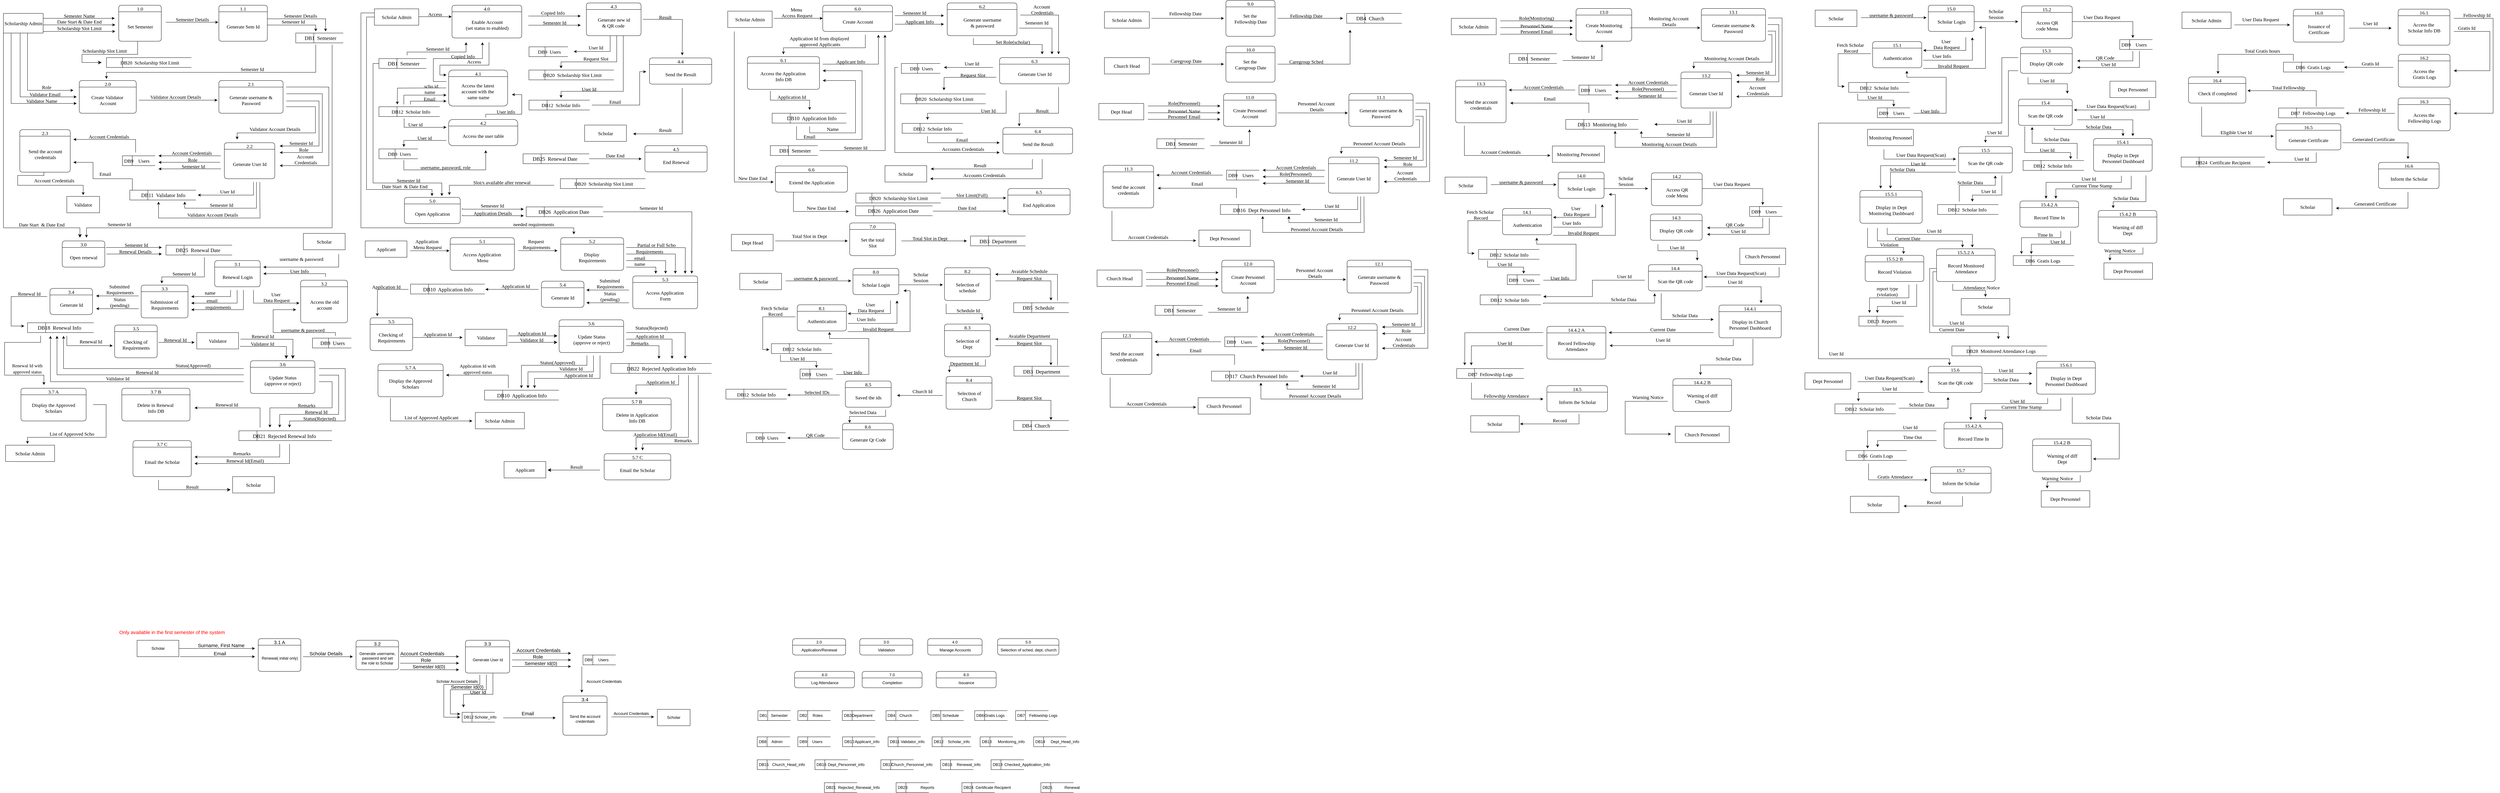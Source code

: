<mxfile version="27.0.4">
  <diagram name="Page-1" id="H9mCC4LKSI06X5eU0nQ4">
    <mxGraphModel dx="1901" dy="1052" grid="1" gridSize="10" guides="1" tooltips="1" connect="1" arrows="1" fold="1" page="1" pageScale="1" pageWidth="1100" pageHeight="1700" math="0" shadow="0">
      <root>
        <mxCell id="0" />
        <mxCell id="1" parent="0" />
        <mxCell id="bBNReim9IivtYAumU8x--395" value="DB9" style="html=1;dashed=0;whiteSpace=wrap;shape=mxgraph.dfd.dataStoreID;align=left;spacingLeft=3;points=[[0,0],[0.5,0],[1,0],[0,0.5],[1,0.5],[0,1],[0.5,1],[1,1]];" parent="1" vertex="1">
          <mxGeometry x="2444" y="2275" width="100" height="30" as="geometry" />
        </mxCell>
        <mxCell id="bBNReim9IivtYAumU8x--399" value="2.0" style="swimlane;fontStyle=0;childLayout=stackLayout;horizontal=1;startSize=20;fillColor=#ffffff;horizontalStack=0;resizeParent=1;resizeParentMax=0;resizeLast=0;collapsible=0;marginBottom=0;swimlaneFillColor=#ffffff;rounded=1;" parent="1" vertex="1">
          <mxGeometry x="2428" y="1975" width="162" height="50" as="geometry" />
        </mxCell>
        <mxCell id="bBNReim9IivtYAumU8x--400" value="Application/Renewal" style="text;html=1;align=center;verticalAlign=middle;resizable=0;points=[];autosize=1;strokeColor=none;fillColor=none;" parent="bBNReim9IivtYAumU8x--399" vertex="1">
          <mxGeometry y="20" width="162" height="30" as="geometry" />
        </mxCell>
        <mxCell id="bBNReim9IivtYAumU8x--401" value="3.0" style="swimlane;fontStyle=0;childLayout=stackLayout;horizontal=1;startSize=20;fillColor=#ffffff;horizontalStack=0;resizeParent=1;resizeParentMax=0;resizeLast=0;collapsible=0;marginBottom=0;swimlaneFillColor=#ffffff;rounded=1;" parent="1" vertex="1">
          <mxGeometry x="2633" y="1975" width="162" height="50" as="geometry" />
        </mxCell>
        <mxCell id="bBNReim9IivtYAumU8x--402" value="Validation" style="text;html=1;align=center;verticalAlign=middle;resizable=0;points=[];autosize=1;strokeColor=none;fillColor=none;" parent="bBNReim9IivtYAumU8x--401" vertex="1">
          <mxGeometry y="20" width="162" height="30" as="geometry" />
        </mxCell>
        <mxCell id="bBNReim9IivtYAumU8x--404" value="4.0" style="swimlane;fontStyle=0;childLayout=stackLayout;horizontal=1;startSize=20;fillColor=#ffffff;horizontalStack=0;resizeParent=1;resizeParentMax=0;resizeLast=0;collapsible=0;marginBottom=0;swimlaneFillColor=#ffffff;rounded=1;" parent="1" vertex="1">
          <mxGeometry x="2840.5" y="1975" width="166" height="50" as="geometry" />
        </mxCell>
        <mxCell id="bBNReim9IivtYAumU8x--405" value="Manage Accounts" style="text;html=1;align=center;verticalAlign=middle;resizable=0;points=[];autosize=1;strokeColor=none;fillColor=none;" parent="bBNReim9IivtYAumU8x--404" vertex="1">
          <mxGeometry y="20" width="166" height="30" as="geometry" />
        </mxCell>
        <mxCell id="bBNReim9IivtYAumU8x--406" value="5.0" style="swimlane;fontStyle=0;childLayout=stackLayout;horizontal=1;startSize=20;fillColor=#ffffff;horizontalStack=0;resizeParent=1;resizeParentMax=0;resizeLast=0;collapsible=0;marginBottom=0;swimlaneFillColor=#ffffff;rounded=1;" parent="1" vertex="1">
          <mxGeometry x="3054" y="1975" width="187" height="50" as="geometry" />
        </mxCell>
        <mxCell id="bBNReim9IivtYAumU8x--407" value="Selection of sched, dept, church" style="text;html=1;align=center;verticalAlign=middle;resizable=0;points=[];autosize=1;strokeColor=none;fillColor=none;" parent="bBNReim9IivtYAumU8x--406" vertex="1">
          <mxGeometry y="20" width="187" height="30" as="geometry" />
        </mxCell>
        <mxCell id="bBNReim9IivtYAumU8x--411" value="6.0" style="swimlane;fontStyle=0;childLayout=stackLayout;horizontal=1;startSize=20;fillColor=#ffffff;horizontalStack=0;resizeParent=1;resizeParentMax=0;resizeLast=0;collapsible=0;marginBottom=0;swimlaneFillColor=#ffffff;rounded=1;" parent="1" vertex="1">
          <mxGeometry x="2434" y="2075" width="183" height="50" as="geometry" />
        </mxCell>
        <mxCell id="bBNReim9IivtYAumU8x--412" value="Log Attendance" style="text;html=1;align=center;verticalAlign=middle;resizable=0;points=[];autosize=1;strokeColor=none;fillColor=none;" parent="bBNReim9IivtYAumU8x--411" vertex="1">
          <mxGeometry y="20" width="183" height="30" as="geometry" />
        </mxCell>
        <mxCell id="bBNReim9IivtYAumU8x--413" value="7.0" style="swimlane;fontStyle=0;childLayout=stackLayout;horizontal=1;startSize=20;fillColor=#ffffff;horizontalStack=0;resizeParent=1;resizeParentMax=0;resizeLast=0;collapsible=0;marginBottom=0;swimlaneFillColor=#ffffff;rounded=1;" parent="1" vertex="1">
          <mxGeometry x="2640.25" y="2075" width="183" height="50" as="geometry" />
        </mxCell>
        <mxCell id="bBNReim9IivtYAumU8x--414" value="Completion" style="text;html=1;align=center;verticalAlign=middle;resizable=0;points=[];autosize=1;strokeColor=none;fillColor=none;" parent="bBNReim9IivtYAumU8x--413" vertex="1">
          <mxGeometry y="20" width="183" height="30" as="geometry" />
        </mxCell>
        <mxCell id="bBNReim9IivtYAumU8x--415" value="8.0" style="swimlane;fontStyle=0;childLayout=stackLayout;horizontal=1;startSize=20;fillColor=#ffffff;horizontalStack=0;resizeParent=1;resizeParentMax=0;resizeLast=0;collapsible=0;marginBottom=0;swimlaneFillColor=#ffffff;rounded=1;" parent="1" vertex="1">
          <mxGeometry x="2866.5" y="2075" width="183" height="50" as="geometry" />
        </mxCell>
        <mxCell id="bBNReim9IivtYAumU8x--416" value="Issuance" style="text;html=1;align=center;verticalAlign=middle;resizable=0;points=[];autosize=1;strokeColor=none;fillColor=none;" parent="bBNReim9IivtYAumU8x--415" vertex="1">
          <mxGeometry y="20" width="183" height="30" as="geometry" />
        </mxCell>
        <mxCell id="bBNReim9IivtYAumU8x--417" value="Users" style="text;html=1;align=center;verticalAlign=middle;resizable=0;points=[];autosize=1;strokeColor=none;fillColor=none;" parent="1" vertex="1">
          <mxGeometry x="2477.75" y="2275" width="50" height="30" as="geometry" />
        </mxCell>
        <mxCell id="bBNReim9IivtYAumU8x--418" value="DB8" style="html=1;dashed=0;whiteSpace=wrap;shape=mxgraph.dfd.dataStoreID;align=left;spacingLeft=3;points=[[0,0],[0.5,0],[1,0],[0,0.5],[1,0.5],[0,1],[0.5,1],[1,1]];" parent="1" vertex="1">
          <mxGeometry x="2320" y="2275" width="100" height="30" as="geometry" />
        </mxCell>
        <mxCell id="bBNReim9IivtYAumU8x--419" value="Admin" style="text;html=1;align=center;verticalAlign=middle;resizable=0;points=[];autosize=1;strokeColor=none;fillColor=none;" parent="1" vertex="1">
          <mxGeometry x="2350" y="2275" width="60" height="30" as="geometry" />
        </mxCell>
        <mxCell id="bBNReim9IivtYAumU8x--420" value="DB2" style="html=1;dashed=0;whiteSpace=wrap;shape=mxgraph.dfd.dataStoreID;align=left;spacingLeft=3;points=[[0,0],[0.5,0],[1,0],[0,0.5],[1,0.5],[0,1],[0.5,1],[1,1]];" parent="1" vertex="1">
          <mxGeometry x="2444" y="2195" width="100" height="30" as="geometry" />
        </mxCell>
        <mxCell id="bBNReim9IivtYAumU8x--421" value="Roles" style="text;html=1;align=center;verticalAlign=middle;resizable=0;points=[];autosize=1;strokeColor=none;fillColor=none;" parent="1" vertex="1">
          <mxGeometry x="2479" y="2195" width="50" height="30" as="geometry" />
        </mxCell>
        <mxCell id="bBNReim9IivtYAumU8x--422" value="DB3" style="html=1;dashed=0;whiteSpace=wrap;shape=mxgraph.dfd.dataStoreID;align=left;spacingLeft=3;points=[[0,0],[0.5,0],[1,0],[0,0.5],[1,0.5],[0,1],[0.5,1],[1,1]];" parent="1" vertex="1">
          <mxGeometry x="2579.75" y="2195" width="100" height="30" as="geometry" />
        </mxCell>
        <mxCell id="bBNReim9IivtYAumU8x--423" value="Department" style="text;html=1;align=center;verticalAlign=middle;resizable=0;points=[];autosize=1;strokeColor=none;fillColor=none;" parent="1" vertex="1">
          <mxGeometry x="2594.75" y="2195" width="90" height="30" as="geometry" />
        </mxCell>
        <mxCell id="bBNReim9IivtYAumU8x--424" value="DB5" style="html=1;dashed=0;whiteSpace=wrap;shape=mxgraph.dfd.dataStoreID;align=left;spacingLeft=3;points=[[0,0],[0.5,0],[1,0],[0,0.5],[1,0.5],[0,1],[0.5,1],[1,1]];" parent="1" vertex="1">
          <mxGeometry x="2850.38" y="2195" width="100" height="30" as="geometry" />
        </mxCell>
        <mxCell id="bBNReim9IivtYAumU8x--425" value="Schedule" style="text;html=1;align=center;verticalAlign=middle;resizable=0;points=[];autosize=1;strokeColor=none;fillColor=none;" parent="1" vertex="1">
          <mxGeometry x="2875.38" y="2195" width="70" height="30" as="geometry" />
        </mxCell>
        <mxCell id="bBNReim9IivtYAumU8x--427" value="DB6" style="html=1;dashed=0;whiteSpace=wrap;shape=mxgraph.dfd.dataStoreID;align=left;spacingLeft=3;points=[[0,0],[0.5,0],[1,0],[0,0.5],[1,0.5],[0,1],[0.5,1],[1,1]];" parent="1" vertex="1">
          <mxGeometry x="2984" y="2195" width="100" height="30" as="geometry" />
        </mxCell>
        <mxCell id="bBNReim9IivtYAumU8x--428" value="Gratis Logs" style="text;html=1;align=center;verticalAlign=middle;resizable=0;points=[];autosize=1;strokeColor=none;fillColor=none;" parent="1" vertex="1">
          <mxGeometry x="3004" y="2195" width="80" height="30" as="geometry" />
        </mxCell>
        <mxCell id="bBNReim9IivtYAumU8x--429" value="DB7" style="html=1;dashed=0;whiteSpace=wrap;shape=mxgraph.dfd.dataStoreID;align=left;spacingLeft=3;points=[[0,0],[0.5,0],[1,0],[0,0.5],[1,0.5],[0,1],[0.5,1],[1,1]];" parent="1" vertex="1">
          <mxGeometry x="3109" y="2195" width="100" height="30" as="geometry" />
        </mxCell>
        <mxCell id="bBNReim9IivtYAumU8x--430" value="Fellowship Logs" style="text;html=1;align=center;verticalAlign=middle;resizable=0;points=[];autosize=1;strokeColor=none;fillColor=none;" parent="1" vertex="1">
          <mxGeometry x="3138" y="2195" width="110" height="30" as="geometry" />
        </mxCell>
        <mxCell id="bBNReim9IivtYAumU8x--432" value="DB1" style="html=1;dashed=0;whiteSpace=wrap;shape=mxgraph.dfd.dataStoreID;align=left;spacingLeft=3;points=[[0,0],[0.5,0],[1,0],[0,0.5],[1,0.5],[0,1],[0.5,1],[1,1]];" parent="1" vertex="1">
          <mxGeometry x="2322" y="2195" width="100" height="30" as="geometry" />
        </mxCell>
        <mxCell id="bBNReim9IivtYAumU8x--433" value="Semester" style="text;html=1;align=center;verticalAlign=middle;resizable=0;points=[];autosize=1;strokeColor=none;fillColor=none;" parent="1" vertex="1">
          <mxGeometry x="2352" y="2195" width="70" height="30" as="geometry" />
        </mxCell>
        <mxCell id="bBNReim9IivtYAumU8x--434" value="DB11" style="html=1;dashed=0;whiteSpace=wrap;shape=mxgraph.dfd.dataStoreID;align=left;spacingLeft=3;points=[[0,0],[0.5,0],[1,0],[0,0.5],[1,0.5],[0,1],[0.5,1],[1,1]];" parent="1" vertex="1">
          <mxGeometry x="2719.5" y="2275" width="100" height="30" as="geometry" />
        </mxCell>
        <mxCell id="bBNReim9IivtYAumU8x--435" value="Validator_info" style="text;html=1;align=center;verticalAlign=middle;resizable=0;points=[];autosize=1;strokeColor=none;fillColor=none;" parent="1" vertex="1">
          <mxGeometry x="2744" y="2275" width="100" height="30" as="geometry" />
        </mxCell>
        <mxCell id="bBNReim9IivtYAumU8x--436" value="DB12" style="html=1;dashed=0;whiteSpace=wrap;shape=mxgraph.dfd.dataStoreID;align=left;spacingLeft=3;points=[[0,0],[0.5,0],[1,0],[0,0.5],[1,0.5],[0,1],[0.5,1],[1,1]];" parent="1" vertex="1">
          <mxGeometry x="2854" y="2275" width="119" height="30" as="geometry" />
        </mxCell>
        <mxCell id="bBNReim9IivtYAumU8x--437" value="Scholar_info" style="text;html=1;align=center;verticalAlign=middle;resizable=0;points=[];autosize=1;strokeColor=none;fillColor=none;" parent="1" vertex="1">
          <mxGeometry x="2889.5" y="2275" width="90" height="30" as="geometry" />
        </mxCell>
        <mxCell id="bBNReim9IivtYAumU8x--438" value="DB16" style="html=1;dashed=0;whiteSpace=wrap;shape=mxgraph.dfd.dataStoreID;align=left;spacingLeft=3;points=[[0,0],[0.5,0],[1,0],[0,0.5],[1,0.5],[0,1],[0.5,1],[1,1]];" parent="1" vertex="1">
          <mxGeometry x="2496.25" y="2345" width="100" height="30" as="geometry" />
        </mxCell>
        <mxCell id="bBNReim9IivtYAumU8x--439" value="Dept_Personnel_info" style="text;html=1;align=center;verticalAlign=middle;resizable=0;points=[];autosize=1;strokeColor=none;fillColor=none;" parent="1" vertex="1">
          <mxGeometry x="2520.75" y="2345" width="140" height="30" as="geometry" />
        </mxCell>
        <mxCell id="bBNReim9IivtYAumU8x--440" value="DB17" style="html=1;dashed=0;whiteSpace=wrap;shape=mxgraph.dfd.dataStoreID;align=left;spacingLeft=3;points=[[0,0],[0.5,0],[1,0],[0,0.5],[1,0.5],[0,1],[0.5,1],[1,1]];" parent="1" vertex="1">
          <mxGeometry x="2697.5" y="2345" width="100" height="30" as="geometry" />
        </mxCell>
        <mxCell id="bBNReim9IivtYAumU8x--441" value="Church_Personnel_info" style="text;html=1;align=center;verticalAlign=middle;resizable=0;points=[];autosize=1;strokeColor=none;fillColor=none;" parent="1" vertex="1">
          <mxGeometry x="2717" y="2345" width="150" height="30" as="geometry" />
        </mxCell>
        <mxCell id="bBNReim9IivtYAumU8x--442" value="DB14" style="html=1;dashed=0;whiteSpace=wrap;shape=mxgraph.dfd.dataStoreID;align=left;spacingLeft=3;points=[[0,0],[0.5,0],[1,0],[0,0.5],[1,0.5],[0,1],[0.5,1],[1,1]];" parent="1" vertex="1">
          <mxGeometry x="3164" y="2275" width="100" height="30" as="geometry" />
        </mxCell>
        <mxCell id="bBNReim9IivtYAumU8x--443" value="Dept_Head_info" style="text;html=1;align=center;verticalAlign=middle;resizable=0;points=[];autosize=1;strokeColor=none;fillColor=none;" parent="1" vertex="1">
          <mxGeometry x="3203.5" y="2275" width="110" height="30" as="geometry" />
        </mxCell>
        <mxCell id="bBNReim9IivtYAumU8x--444" value="DB15" style="html=1;dashed=0;whiteSpace=wrap;shape=mxgraph.dfd.dataStoreID;align=left;spacingLeft=3;points=[[0,0],[0.5,0],[1,0],[0,0.5],[1,0.5],[0,1],[0.5,1],[1,1]];" parent="1" vertex="1">
          <mxGeometry x="2320" y="2345" width="100" height="30" as="geometry" />
        </mxCell>
        <mxCell id="bBNReim9IivtYAumU8x--445" value="Church_Head_info" style="text;html=1;align=center;verticalAlign=middle;resizable=0;points=[];autosize=1;strokeColor=none;fillColor=none;" parent="1" vertex="1">
          <mxGeometry x="2354.5" y="2345" width="120" height="30" as="geometry" />
        </mxCell>
        <mxCell id="bBNReim9IivtYAumU8x--446" value="DB13" style="html=1;dashed=0;whiteSpace=wrap;shape=mxgraph.dfd.dataStoreID;align=left;spacingLeft=3;points=[[0,0],[0.5,0],[1,0],[0,0.5],[1,0.5],[0,1],[0.5,1],[1,1]];" parent="1" vertex="1">
          <mxGeometry x="3000.5" y="2275" width="100" height="30" as="geometry" />
        </mxCell>
        <mxCell id="bBNReim9IivtYAumU8x--447" value="Monitoring_info" style="text;html=1;align=center;verticalAlign=middle;resizable=0;points=[];autosize=1;strokeColor=none;fillColor=none;" parent="1" vertex="1">
          <mxGeometry x="3040" y="2275" width="110" height="30" as="geometry" />
        </mxCell>
        <mxCell id="bBNReim9IivtYAumU8x--448" value="DB10" style="html=1;dashed=0;whiteSpace=wrap;shape=mxgraph.dfd.dataStoreID;align=left;spacingLeft=3;points=[[0,0],[0.5,0],[1,0],[0,0.5],[1,0.5],[0,1],[0.5,1],[1,1]];" parent="1" vertex="1">
          <mxGeometry x="2580.5" y="2275" width="100" height="30" as="geometry" />
        </mxCell>
        <mxCell id="bBNReim9IivtYAumU8x--449" value="Applicant_info" style="text;html=1;align=center;verticalAlign=middle;resizable=0;points=[];autosize=1;strokeColor=none;fillColor=none;" parent="1" vertex="1">
          <mxGeometry x="2605" y="2275" width="100" height="30" as="geometry" />
        </mxCell>
        <mxCell id="RpUNXSWF-gNv1XYwJZ2Y-1" value="DB4" style="html=1;dashed=0;whiteSpace=wrap;shape=mxgraph.dfd.dataStoreID;align=left;spacingLeft=3;points=[[0,0],[0.5,0],[1,0],[0,0.5],[1,0.5],[0,1],[0.5,1],[1,1]];" parent="1" vertex="1">
          <mxGeometry x="2713.25" y="2195" width="100" height="30" as="geometry" />
        </mxCell>
        <mxCell id="RpUNXSWF-gNv1XYwJZ2Y-2" value="Church" style="text;html=1;align=center;verticalAlign=middle;resizable=0;points=[];autosize=1;strokeColor=none;fillColor=none;" parent="1" vertex="1">
          <mxGeometry x="2743.25" y="2195" width="60" height="30" as="geometry" />
        </mxCell>
        <mxCell id="RpUNXSWF-gNv1XYwJZ2Y-3" value="DB19" style="html=1;dashed=0;whiteSpace=wrap;shape=mxgraph.dfd.dataStoreID;align=left;spacingLeft=3;points=[[0,0],[0.5,0],[1,0],[0,0.5],[1,0.5],[0,1],[0.5,1],[1,1]];" parent="1" vertex="1">
          <mxGeometry x="3034" y="2345" width="100" height="30" as="geometry" />
        </mxCell>
        <mxCell id="RpUNXSWF-gNv1XYwJZ2Y-4" value="Checked_Application_Info" style="text;html=1;align=center;verticalAlign=middle;resizable=0;points=[];autosize=1;strokeColor=none;fillColor=none;" parent="1" vertex="1">
          <mxGeometry x="3064" y="2345" width="160" height="30" as="geometry" />
        </mxCell>
        <mxCell id="RpUNXSWF-gNv1XYwJZ2Y-9" value="DB21" style="html=1;dashed=0;whiteSpace=wrap;shape=mxgraph.dfd.dataStoreID;align=left;spacingLeft=3;points=[[0,0],[0.5,0],[1,0],[0,0.5],[1,0.5],[0,1],[0.5,1],[1,1]];" parent="1" vertex="1">
          <mxGeometry x="2525" y="2415" width="100" height="30" as="geometry" />
        </mxCell>
        <mxCell id="RpUNXSWF-gNv1XYwJZ2Y-10" value="Rejected_Renewal_Info" style="text;html=1;align=center;verticalAlign=middle;resizable=0;points=[];autosize=1;strokeColor=none;fillColor=none;" parent="1" vertex="1">
          <mxGeometry x="2555" y="2415" width="150" height="30" as="geometry" />
        </mxCell>
        <mxCell id="RpUNXSWF-gNv1XYwJZ2Y-11" value="DB18" style="html=1;dashed=0;whiteSpace=wrap;shape=mxgraph.dfd.dataStoreID;align=left;spacingLeft=3;points=[[0,0],[0.5,0],[1,0],[0,0.5],[1,0.5],[0,1],[0.5,1],[1,1]];" parent="1" vertex="1">
          <mxGeometry x="2880" y="2345" width="100" height="30" as="geometry" />
        </mxCell>
        <mxCell id="RpUNXSWF-gNv1XYwJZ2Y-12" value="Renewal_info" style="text;html=1;align=center;verticalAlign=middle;resizable=0;points=[];autosize=1;strokeColor=none;fillColor=none;" parent="1" vertex="1">
          <mxGeometry x="2915" y="2345" width="100" height="30" as="geometry" />
        </mxCell>
        <mxCell id="RpUNXSWF-gNv1XYwJZ2Y-14" value="DB24" style="html=1;dashed=0;whiteSpace=wrap;shape=mxgraph.dfd.dataStoreID;align=left;spacingLeft=3;points=[[0,0],[0.5,0],[1,0],[0,0.5],[1,0.5],[0,1],[0.5,1],[1,1]];" parent="1" vertex="1">
          <mxGeometry x="2945" y="2415" width="100" height="30" as="geometry" />
        </mxCell>
        <mxCell id="RpUNXSWF-gNv1XYwJZ2Y-15" value="Certificate Recipient" style="text;html=1;align=center;verticalAlign=middle;resizable=0;points=[];autosize=1;strokeColor=none;fillColor=none;" parent="1" vertex="1">
          <mxGeometry x="2974.5" y="2415" width="130" height="30" as="geometry" />
        </mxCell>
        <mxCell id="RpUNXSWF-gNv1XYwJZ2Y-16" value="DB23" style="html=1;dashed=0;whiteSpace=wrap;shape=mxgraph.dfd.dataStoreID;align=left;spacingLeft=3;points=[[0,0],[0.5,0],[1,0],[0,0.5],[1,0.5],[0,1],[0.5,1],[1,1]];" parent="1" vertex="1">
          <mxGeometry x="2744" y="2415" width="100" height="30" as="geometry" />
        </mxCell>
        <mxCell id="RpUNXSWF-gNv1XYwJZ2Y-17" value="Reports" style="text;html=1;align=center;verticalAlign=middle;resizable=0;points=[];autosize=1;strokeColor=none;fillColor=none;" parent="1" vertex="1">
          <mxGeometry x="2803.5" y="2415" width="70" height="30" as="geometry" />
        </mxCell>
        <mxCell id="RpUNXSWF-gNv1XYwJZ2Y-203" value="DB25" style="html=1;dashed=0;whiteSpace=wrap;shape=mxgraph.dfd.dataStoreID;align=left;spacingLeft=3;points=[[0,0],[0.5,0],[1,0],[0,0.5],[1,0.5],[0,1],[0.5,1],[1,1]];" parent="1" vertex="1">
          <mxGeometry x="3186" y="2415" width="100" height="30" as="geometry" />
        </mxCell>
        <mxCell id="RpUNXSWF-gNv1XYwJZ2Y-204" value="Renewal" style="text;html=1;align=center;verticalAlign=middle;resizable=0;points=[];autosize=1;strokeColor=none;fillColor=none;" parent="1" vertex="1">
          <mxGeometry x="3245.5" y="2415" width="70" height="30" as="geometry" />
        </mxCell>
        <mxCell id="RpUNXSWF-gNv1XYwJZ2Y-266" value="3.1 A" style="swimlane;fontStyle=0;childLayout=stackLayout;horizontal=1;startSize=20;fillColor=#ffffff;horizontalStack=0;resizeParent=1;resizeParentMax=0;resizeLast=0;collapsible=0;marginBottom=0;swimlaneFillColor=#ffffff;rounded=1;fontSize=15;" parent="1" vertex="1">
          <mxGeometry x="796.5" y="1975" width="130" height="100" as="geometry" />
        </mxCell>
        <mxCell id="RpUNXSWF-gNv1XYwJZ2Y-267" value="Renewal( initial only)" style="text;html=1;align=center;verticalAlign=middle;resizable=0;points=[];autosize=1;strokeColor=none;fillColor=none;perimeterSpacing=0;spacingTop=30;spacingBottom=30;" parent="RpUNXSWF-gNv1XYwJZ2Y-266" vertex="1">
          <mxGeometry y="20" width="130" height="80" as="geometry" />
        </mxCell>
        <mxCell id="RpUNXSWF-gNv1XYwJZ2Y-268" style="edgeStyle=orthogonalEdgeStyle;rounded=0;orthogonalLoop=1;jettySize=auto;html=1;exitX=1;exitY=0.5;exitDx=0;exitDy=0;" parent="1" source="RpUNXSWF-gNv1XYwJZ2Y-269" edge="1">
          <mxGeometry relative="1" as="geometry">
            <mxPoint x="786.5" y="2005" as="targetPoint" />
            <Array as="points">
              <mxPoint x="746.5" y="2005" />
            </Array>
          </mxGeometry>
        </mxCell>
        <mxCell id="RpUNXSWF-gNv1XYwJZ2Y-269" value="Scholar" style="html=1;dashed=0;whiteSpace=wrap;" parent="1" vertex="1">
          <mxGeometry x="426.5" y="1980" width="127.5" height="50" as="geometry" />
        </mxCell>
        <mxCell id="RpUNXSWF-gNv1XYwJZ2Y-270" value="&lt;span style=&quot;font-size: 15px;&quot;&gt;Surname, First Name&lt;/span&gt;" style="text;html=1;align=center;verticalAlign=middle;resizable=0;points=[];autosize=1;strokeColor=none;fillColor=none;" parent="1" vertex="1">
          <mxGeometry x="597.5" y="1980" width="170" height="30" as="geometry" />
        </mxCell>
        <mxCell id="RpUNXSWF-gNv1XYwJZ2Y-271" value="&lt;span style=&quot;font-size: 15px;&quot;&gt;Email&lt;/span&gt;" style="text;html=1;align=center;verticalAlign=middle;resizable=0;points=[];autosize=1;strokeColor=none;fillColor=none;" parent="1" vertex="1">
          <mxGeometry x="648.5" y="2005" width="60" height="30" as="geometry" />
        </mxCell>
        <mxCell id="RpUNXSWF-gNv1XYwJZ2Y-272" style="edgeStyle=orthogonalEdgeStyle;rounded=0;orthogonalLoop=1;jettySize=auto;html=1;exitX=1;exitY=0.5;exitDx=0;exitDy=0;" parent="1" edge="1">
          <mxGeometry relative="1" as="geometry">
            <mxPoint x="786.5" y="2030" as="targetPoint" />
            <mxPoint x="558" y="2030" as="sourcePoint" />
            <Array as="points">
              <mxPoint x="750" y="2030" />
            </Array>
          </mxGeometry>
        </mxCell>
        <mxCell id="RpUNXSWF-gNv1XYwJZ2Y-273" value="&lt;span style=&quot;font-size: 15px;&quot;&gt;Only available in the first semester of the system&lt;/span&gt;" style="text;html=1;align=center;verticalAlign=middle;resizable=0;points=[];autosize=1;strokeColor=none;fillColor=none;fontColor=light-dark(#ff0000, #ededed);" parent="1" vertex="1">
          <mxGeometry x="358" y="1940" width="350" height="30" as="geometry" />
        </mxCell>
        <mxCell id="RpUNXSWF-gNv1XYwJZ2Y-274" style="edgeStyle=orthogonalEdgeStyle;rounded=0;orthogonalLoop=1;jettySize=auto;html=1;" parent="1" edge="1">
          <mxGeometry relative="1" as="geometry">
            <mxPoint x="1409.5" y="2029.71" as="targetPoint" />
            <mxPoint x="1229.5" y="2029.71" as="sourcePoint" />
          </mxGeometry>
        </mxCell>
        <mxCell id="RpUNXSWF-gNv1XYwJZ2Y-275" value="3.2" style="swimlane;fontStyle=0;childLayout=stackLayout;horizontal=1;startSize=20;fillColor=#ffffff;horizontalStack=0;resizeParent=1;resizeParentMax=0;resizeLast=0;collapsible=0;marginBottom=0;swimlaneFillColor=#ffffff;rounded=1;fontSize=15;" parent="1" vertex="1">
          <mxGeometry x="1095" y="1980" width="130" height="90" as="geometry" />
        </mxCell>
        <mxCell id="RpUNXSWF-gNv1XYwJZ2Y-276" value="Generate username,&lt;div&gt;&lt;span style=&quot;background-color: transparent; color: light-dark(rgb(0, 0, 0), rgb(255, 255, 255));&quot;&gt;password and set&lt;/span&gt;&lt;div&gt;the role to Scholar&lt;/div&gt;&lt;/div&gt;" style="text;html=1;align=center;verticalAlign=middle;resizable=0;points=[];autosize=1;strokeColor=none;fillColor=none;perimeterSpacing=0;spacingTop=10;spacingBottom=10;" parent="RpUNXSWF-gNv1XYwJZ2Y-275" vertex="1">
          <mxGeometry y="20" width="130" height="70" as="geometry" />
        </mxCell>
        <mxCell id="RpUNXSWF-gNv1XYwJZ2Y-277" style="edgeStyle=orthogonalEdgeStyle;rounded=0;orthogonalLoop=1;jettySize=auto;html=1;" parent="1" edge="1">
          <mxGeometry relative="1" as="geometry">
            <mxPoint x="1085.25" y="2030.0" as="targetPoint" />
            <mxPoint x="933.25" y="2030.18" as="sourcePoint" />
            <Array as="points">
              <mxPoint x="1025.25" y="2030.0" />
            </Array>
          </mxGeometry>
        </mxCell>
        <mxCell id="RpUNXSWF-gNv1XYwJZ2Y-278" value="&lt;span style=&quot;font-size: 15px;&quot;&gt;Scholar Details&lt;/span&gt;" style="text;html=1;align=center;verticalAlign=middle;resizable=0;points=[];autosize=1;strokeColor=none;fillColor=none;" parent="1" vertex="1">
          <mxGeometry x="942.5" y="2005" width="120" height="30" as="geometry" />
        </mxCell>
        <mxCell id="RpUNXSWF-gNv1XYwJZ2Y-279" value="DB9" style="html=1;dashed=0;whiteSpace=wrap;shape=mxgraph.dfd.dataStoreID;align=left;spacingLeft=3;points=[[0,0],[0.5,0],[1,0],[0,0.5],[1,0.5],[0,1],[0.5,1],[1,1]];" parent="1" vertex="1">
          <mxGeometry x="1788" y="2025" width="100" height="30" as="geometry" />
        </mxCell>
        <mxCell id="RpUNXSWF-gNv1XYwJZ2Y-280" style="edgeStyle=orthogonalEdgeStyle;rounded=0;orthogonalLoop=1;jettySize=auto;html=1;" parent="1" edge="1">
          <mxGeometry relative="1" as="geometry">
            <mxPoint x="1784.33" y="2140" as="targetPoint" />
            <mxPoint x="1784.33" y="2060" as="sourcePoint" />
          </mxGeometry>
        </mxCell>
        <mxCell id="RpUNXSWF-gNv1XYwJZ2Y-281" value="Users" style="text;html=1;align=center;verticalAlign=middle;resizable=0;points=[];autosize=1;strokeColor=none;fillColor=none;" parent="1" vertex="1">
          <mxGeometry x="1824.5" y="2025" width="50" height="30" as="geometry" />
        </mxCell>
        <mxCell id="RpUNXSWF-gNv1XYwJZ2Y-282" value="DB12" style="html=1;dashed=0;whiteSpace=wrap;shape=mxgraph.dfd.dataStoreID;align=left;spacingLeft=3;points=[[0,0],[0.5,0],[1,0],[0,0.5],[1,0.5],[0,1],[0.5,1],[1,1]];" parent="1" vertex="1">
          <mxGeometry x="1419" y="2200" width="100" height="30" as="geometry" />
        </mxCell>
        <mxCell id="RpUNXSWF-gNv1XYwJZ2Y-283" value="&lt;span style=&quot;font-size: 15px;&quot;&gt;Account Credentials&lt;/span&gt;" style="text;html=1;align=center;verticalAlign=middle;resizable=0;points=[];autosize=1;strokeColor=none;fillColor=none;" parent="1" vertex="1">
          <mxGeometry x="1216.5" y="2005" width="160" height="30" as="geometry" />
        </mxCell>
        <mxCell id="RpUNXSWF-gNv1XYwJZ2Y-284" value="&lt;span style=&quot;font-size: 15px;&quot;&gt;Role&lt;/span&gt;" style="text;html=1;align=center;verticalAlign=middle;resizable=0;points=[];autosize=1;strokeColor=none;fillColor=none;" parent="1" vertex="1">
          <mxGeometry x="1282.5" y="2025" width="50" height="30" as="geometry" />
        </mxCell>
        <mxCell id="RpUNXSWF-gNv1XYwJZ2Y-285" value="3.3" style="swimlane;fontStyle=0;childLayout=stackLayout;horizontal=1;startSize=20;fillColor=#ffffff;horizontalStack=0;resizeParent=1;resizeParentMax=0;resizeLast=0;collapsible=0;marginBottom=0;swimlaneFillColor=#ffffff;rounded=1;fontSize=15;" parent="1" vertex="1">
          <mxGeometry x="1429" y="1980" width="135" height="100" as="geometry" />
        </mxCell>
        <mxCell id="RpUNXSWF-gNv1XYwJZ2Y-286" value="Generate User Id" style="text;html=1;align=center;verticalAlign=middle;resizable=0;points=[];autosize=1;strokeColor=none;fillColor=none;perimeterSpacing=0;spacingTop=30;spacingBottom=30;" parent="RpUNXSWF-gNv1XYwJZ2Y-285" vertex="1">
          <mxGeometry y="20" width="135" height="80" as="geometry" />
        </mxCell>
        <mxCell id="RpUNXSWF-gNv1XYwJZ2Y-287" style="edgeStyle=orthogonalEdgeStyle;rounded=0;orthogonalLoop=1;jettySize=auto;html=1;" parent="1" edge="1">
          <mxGeometry relative="1" as="geometry">
            <mxPoint x="1409.5" y="2050" as="targetPoint" />
            <mxPoint x="1229.5" y="2050" as="sourcePoint" />
          </mxGeometry>
        </mxCell>
        <mxCell id="RpUNXSWF-gNv1XYwJZ2Y-292" style="edgeStyle=orthogonalEdgeStyle;rounded=0;orthogonalLoop=1;jettySize=auto;html=1;" parent="1" edge="1">
          <mxGeometry relative="1" as="geometry">
            <mxPoint x="1409.5" y="2070" as="targetPoint" />
            <mxPoint x="1229.5" y="2070" as="sourcePoint" />
          </mxGeometry>
        </mxCell>
        <mxCell id="RpUNXSWF-gNv1XYwJZ2Y-293" value="&lt;font style=&quot;font-size: 15px;&quot;&gt;Semester Id(0)&lt;/font&gt;" style="text;html=1;align=center;verticalAlign=middle;resizable=0;points=[];autosize=1;strokeColor=none;fillColor=none;" parent="1" vertex="1">
          <mxGeometry x="1256.5" y="2045" width="120" height="30" as="geometry" />
        </mxCell>
        <mxCell id="RpUNXSWF-gNv1XYwJZ2Y-294" style="edgeStyle=orthogonalEdgeStyle;rounded=0;orthogonalLoop=1;jettySize=auto;html=1;" parent="1" edge="1">
          <mxGeometry relative="1" as="geometry">
            <mxPoint x="1751.5" y="2019.71" as="targetPoint" />
            <mxPoint x="1571.5" y="2019.71" as="sourcePoint" />
          </mxGeometry>
        </mxCell>
        <mxCell id="RpUNXSWF-gNv1XYwJZ2Y-295" value="&lt;span style=&quot;font-size: 15px;&quot;&gt;Role&lt;/span&gt;" style="text;html=1;align=center;verticalAlign=middle;resizable=0;points=[];autosize=1;strokeColor=none;fillColor=none;" parent="1" vertex="1">
          <mxGeometry x="1624.5" y="2015" width="50" height="30" as="geometry" />
        </mxCell>
        <mxCell id="RpUNXSWF-gNv1XYwJZ2Y-296" style="edgeStyle=orthogonalEdgeStyle;rounded=0;orthogonalLoop=1;jettySize=auto;html=1;" parent="1" edge="1">
          <mxGeometry relative="1" as="geometry">
            <mxPoint x="1751.5" y="2040" as="targetPoint" />
            <mxPoint x="1571.5" y="2040" as="sourcePoint" />
          </mxGeometry>
        </mxCell>
        <mxCell id="RpUNXSWF-gNv1XYwJZ2Y-297" style="edgeStyle=orthogonalEdgeStyle;rounded=0;orthogonalLoop=1;jettySize=auto;html=1;" parent="1" edge="1">
          <mxGeometry relative="1" as="geometry">
            <mxPoint x="1751.5" y="2060" as="targetPoint" />
            <mxPoint x="1571.5" y="2060" as="sourcePoint" />
          </mxGeometry>
        </mxCell>
        <mxCell id="RpUNXSWF-gNv1XYwJZ2Y-298" value="&lt;font style=&quot;font-size: 15px;&quot;&gt;Semester Id(0)&lt;/font&gt;" style="text;html=1;align=center;verticalAlign=middle;resizable=0;points=[];autosize=1;strokeColor=none;fillColor=none;" parent="1" vertex="1">
          <mxGeometry x="1598.5" y="2035" width="120" height="30" as="geometry" />
        </mxCell>
        <mxCell id="RpUNXSWF-gNv1XYwJZ2Y-299" value="Scholar_info" style="text;html=1;align=center;verticalAlign=middle;resizable=0;points=[];autosize=1;strokeColor=none;fillColor=none;" parent="1" vertex="1">
          <mxGeometry x="1444.75" y="2200" width="90" height="30" as="geometry" />
        </mxCell>
        <mxCell id="RpUNXSWF-gNv1XYwJZ2Y-300" style="edgeStyle=orthogonalEdgeStyle;rounded=0;orthogonalLoop=1;jettySize=auto;html=1;exitX=0.744;exitY=1.029;exitDx=0;exitDy=0;exitPerimeter=0;" parent="1" edge="1">
          <mxGeometry relative="1" as="geometry">
            <mxPoint x="1423" y="2185" as="targetPoint" />
            <mxPoint x="1513" y="2080" as="sourcePoint" />
            <Array as="points">
              <mxPoint x="1513" y="2145" />
              <mxPoint x="1423" y="2145" />
            </Array>
          </mxGeometry>
        </mxCell>
        <mxCell id="RpUNXSWF-gNv1XYwJZ2Y-301" value="&lt;font style=&quot;font-size: 15px;&quot;&gt;User Id&lt;/font&gt;" style="text;html=1;align=center;verticalAlign=middle;resizable=0;points=[];autosize=1;strokeColor=none;fillColor=none;" parent="1" vertex="1">
          <mxGeometry x="1432" y="2123" width="70" height="30" as="geometry" />
        </mxCell>
        <mxCell id="RpUNXSWF-gNv1XYwJZ2Y-302" style="edgeStyle=orthogonalEdgeStyle;rounded=0;orthogonalLoop=1;jettySize=auto;html=1;" parent="1" edge="1">
          <mxGeometry relative="1" as="geometry">
            <mxPoint x="1413" y="2205" as="targetPoint" />
            <mxPoint x="1493" y="2085" as="sourcePoint" />
            <Array as="points">
              <mxPoint x="1493" y="2131" />
              <mxPoint x="1383" y="2131" />
              <mxPoint x="1383" y="2205" />
            </Array>
          </mxGeometry>
        </mxCell>
        <mxCell id="RpUNXSWF-gNv1XYwJZ2Y-303" value="&lt;font style=&quot;font-size: 15px;&quot;&gt;Semester Id(0)&lt;/font&gt;" style="text;html=1;align=center;verticalAlign=middle;resizable=0;points=[];autosize=1;strokeColor=none;fillColor=none;" parent="1" vertex="1">
          <mxGeometry x="1374" y="2107" width="120" height="30" as="geometry" />
        </mxCell>
        <mxCell id="RpUNXSWF-gNv1XYwJZ2Y-304" style="edgeStyle=orthogonalEdgeStyle;rounded=0;orthogonalLoop=1;jettySize=auto;html=1;" parent="1" edge="1">
          <mxGeometry relative="1" as="geometry">
            <mxPoint x="1413" y="2215" as="targetPoint" />
            <mxPoint x="1473" y="2085" as="sourcePoint" />
            <Array as="points">
              <mxPoint x="1473" y="2115" />
              <mxPoint x="1363" y="2115" />
              <mxPoint x="1363" y="2215" />
            </Array>
          </mxGeometry>
        </mxCell>
        <mxCell id="RpUNXSWF-gNv1XYwJZ2Y-305" value="Scholar Account Details" style="text;html=1;align=center;verticalAlign=middle;resizable=0;points=[];autosize=1;strokeColor=none;fillColor=none;" parent="1" vertex="1">
          <mxGeometry x="1328" y="2091" width="150" height="30" as="geometry" />
        </mxCell>
        <mxCell id="RpUNXSWF-gNv1XYwJZ2Y-306" value="&lt;font style=&quot;font-size: 15px;&quot;&gt;Account Credentials&lt;/font&gt;" style="text;html=1;align=center;verticalAlign=middle;resizable=0;points=[];autosize=1;strokeColor=none;fillColor=none;" parent="1" vertex="1">
          <mxGeometry x="1571.5" y="1995" width="160" height="30" as="geometry" />
        </mxCell>
        <mxCell id="RpUNXSWF-gNv1XYwJZ2Y-307" style="edgeStyle=orthogonalEdgeStyle;rounded=0;orthogonalLoop=1;jettySize=auto;html=1;" parent="1" edge="1">
          <mxGeometry relative="1" as="geometry">
            <mxPoint x="2005.0" y="2214" as="targetPoint" />
            <mxPoint x="1875" y="2214" as="sourcePoint" />
            <Array as="points">
              <mxPoint x="1905" y="2214" />
              <mxPoint x="1905" y="2214" />
            </Array>
          </mxGeometry>
        </mxCell>
        <mxCell id="RpUNXSWF-gNv1XYwJZ2Y-308" value="3.4" style="swimlane;fontStyle=0;childLayout=stackLayout;horizontal=1;startSize=20;fillColor=#ffffff;horizontalStack=0;resizeParent=1;resizeParentMax=0;resizeLast=0;collapsible=0;marginBottom=0;swimlaneFillColor=#ffffff;rounded=1;fontSize=15;" parent="1" vertex="1">
          <mxGeometry x="1726.5" y="2150" width="135" height="120" as="geometry" />
        </mxCell>
        <mxCell id="RpUNXSWF-gNv1XYwJZ2Y-309" value="Send the account&lt;div&gt;credentials&lt;/div&gt;" style="text;html=1;align=center;verticalAlign=middle;resizable=0;points=[];autosize=1;strokeColor=none;fillColor=none;perimeterSpacing=0;spacingTop=30;spacingBottom=30;" parent="RpUNXSWF-gNv1XYwJZ2Y-308" vertex="1">
          <mxGeometry y="20" width="135" height="100" as="geometry" />
        </mxCell>
        <mxCell id="RpUNXSWF-gNv1XYwJZ2Y-310" value="Account Credentials" style="text;html=1;align=center;verticalAlign=middle;resizable=0;points=[];autosize=1;strokeColor=none;fillColor=none;fontSize=12;" parent="1" vertex="1">
          <mxGeometry x="1786.5" y="2091" width="130" height="30" as="geometry" />
        </mxCell>
        <mxCell id="RpUNXSWF-gNv1XYwJZ2Y-311" value="Scholar" style="html=1;dashed=0;whiteSpace=wrap;" parent="1" vertex="1">
          <mxGeometry x="2015" y="2191" width="100" height="50" as="geometry" />
        </mxCell>
        <mxCell id="RpUNXSWF-gNv1XYwJZ2Y-312" value="Account Credentials" style="text;html=1;align=center;verticalAlign=middle;resizable=0;points=[];autosize=1;strokeColor=none;fillColor=none;fontSize=12;" parent="1" vertex="1">
          <mxGeometry x="1870" y="2189" width="130" height="30" as="geometry" />
        </mxCell>
        <mxCell id="RpUNXSWF-gNv1XYwJZ2Y-313" style="edgeStyle=orthogonalEdgeStyle;rounded=0;orthogonalLoop=1;jettySize=auto;html=1;" parent="1" edge="1">
          <mxGeometry relative="1" as="geometry">
            <mxPoint x="1704.5" y="2217" as="targetPoint" />
            <mxPoint x="1544.5" y="2217" as="sourcePoint" />
            <Array as="points">
              <mxPoint x="1574.5" y="2217" />
              <mxPoint x="1574.5" y="2217" />
            </Array>
          </mxGeometry>
        </mxCell>
        <mxCell id="RpUNXSWF-gNv1XYwJZ2Y-314" value="&lt;span style=&quot;font-size: 15px;&quot;&gt;Email&lt;/span&gt;" style="text;html=1;align=center;verticalAlign=middle;resizable=0;points=[];autosize=1;strokeColor=none;fillColor=none;" parent="1" vertex="1">
          <mxGeometry x="1588.5" y="2188" width="60" height="30" as="geometry" />
        </mxCell>
        <mxCell id="7z3SevUB98jJA0cymraQ-19" style="edgeStyle=orthogonalEdgeStyle;rounded=0;orthogonalLoop=1;jettySize=auto;html=1;fontSize=15;fontFamily=Lucida Console;" parent="1" edge="1">
          <mxGeometry relative="1" as="geometry">
            <mxPoint x="514.25" y="92" as="sourcePoint" />
            <mxPoint x="674.25" y="92" as="targetPoint" />
            <Array as="points">
              <mxPoint x="564.25" y="92" />
              <mxPoint x="564.25" y="92" />
            </Array>
          </mxGeometry>
        </mxCell>
        <mxCell id="7z3SevUB98jJA0cymraQ-20" style="edgeStyle=orthogonalEdgeStyle;rounded=0;orthogonalLoop=1;jettySize=auto;html=1;fontSize=15;startSize=8;endSize=8;fontFamily=Lucida Console;" parent="1" edge="1">
          <mxGeometry relative="1" as="geometry">
            <mxPoint x="318.25" y="215" as="targetPoint" />
            <mxPoint x="428.25" y="150" as="sourcePoint" />
            <Array as="points">
              <mxPoint x="428.25" y="190" />
              <mxPoint x="258.25" y="190" />
              <mxPoint x="258.25" y="215" />
            </Array>
          </mxGeometry>
        </mxCell>
        <mxCell id="7z3SevUB98jJA0cymraQ-21" style="edgeStyle=orthogonalEdgeStyle;rounded=0;orthogonalLoop=1;jettySize=auto;html=1;fontSize=15;fontFamily=Lucida Console;" parent="1" edge="1">
          <mxGeometry relative="1" as="geometry">
            <mxPoint x="358.25" y="80" as="targetPoint" />
            <mxPoint x="138.25" y="80" as="sourcePoint" />
            <Array as="points">
              <mxPoint x="358.25" y="80" />
            </Array>
          </mxGeometry>
        </mxCell>
        <mxCell id="7z3SevUB98jJA0cymraQ-23" style="edgeStyle=orthogonalEdgeStyle;rounded=0;orthogonalLoop=1;jettySize=auto;html=1;" parent="1" edge="1">
          <mxGeometry relative="1" as="geometry">
            <mxPoint x="242" y="340" as="targetPoint" />
            <mxPoint x="42.04" y="125" as="sourcePoint" />
            <Array as="points">
              <mxPoint x="42" y="340" />
            </Array>
          </mxGeometry>
        </mxCell>
        <mxCell id="7z3SevUB98jJA0cymraQ-25" style="edgeStyle=orthogonalEdgeStyle;rounded=0;orthogonalLoop=1;jettySize=auto;html=1;fontSize=15;fontFamily=Lucida Console;" parent="1" edge="1">
          <mxGeometry relative="1" as="geometry">
            <mxPoint x="333" y="265" as="targetPoint" />
            <mxPoint x="972" y="160" as="sourcePoint" />
            <Array as="points">
              <mxPoint x="972" y="245" />
              <mxPoint x="333" y="245" />
            </Array>
          </mxGeometry>
        </mxCell>
        <mxCell id="7z3SevUB98jJA0cymraQ-27" style="edgeStyle=orthogonalEdgeStyle;rounded=0;orthogonalLoop=1;jettySize=auto;html=1;" parent="1" edge="1">
          <mxGeometry relative="1" as="geometry">
            <mxPoint x="242" y="320" as="targetPoint" />
            <mxPoint x="69.49" y="125.0" as="sourcePoint" />
            <Array as="points">
              <mxPoint x="69" y="320" />
            </Array>
          </mxGeometry>
        </mxCell>
        <mxCell id="7z3SevUB98jJA0cymraQ-28" style="edgeStyle=orthogonalEdgeStyle;rounded=0;orthogonalLoop=1;jettySize=auto;html=1;fontSize=15;fontFamily=Lucida Console;" parent="1" edge="1">
          <mxGeometry relative="1" as="geometry">
            <mxPoint x="812" y="81.5" as="sourcePoint" />
            <mxPoint x="1002" y="120" as="targetPoint" />
            <Array as="points">
              <mxPoint x="862" y="81.5" />
              <mxPoint x="862" y="81.5" />
            </Array>
          </mxGeometry>
        </mxCell>
        <mxCell id="7z3SevUB98jJA0cymraQ-29" style="edgeStyle=orthogonalEdgeStyle;rounded=0;orthogonalLoop=1;jettySize=auto;html=1;fontSize=15;fontFamily=Lucida Console;" parent="1" edge="1">
          <mxGeometry relative="1" as="geometry">
            <mxPoint x="812" y="100.5" as="sourcePoint" />
            <mxPoint x="972" y="120" as="targetPoint" />
            <Array as="points">
              <mxPoint x="862" y="100.5" />
              <mxPoint x="862" y="100.5" />
            </Array>
          </mxGeometry>
        </mxCell>
        <mxCell id="7z3SevUB98jJA0cymraQ-30" style="edgeStyle=orthogonalEdgeStyle;rounded=0;orthogonalLoop=1;jettySize=auto;html=1;fontSize=15;fontFamily=Lucida Console;" parent="1" edge="1">
          <mxGeometry relative="1" as="geometry">
            <mxPoint x="862" y="490" as="targetPoint" />
            <mxPoint x="882.5" y="310.5" as="sourcePoint" />
            <Array as="points">
              <mxPoint x="992" y="311" />
              <mxPoint x="992" y="490" />
            </Array>
          </mxGeometry>
        </mxCell>
        <mxCell id="7z3SevUB98jJA0cymraQ-31" style="edgeStyle=orthogonalEdgeStyle;rounded=0;orthogonalLoop=1;jettySize=auto;html=1;fontSize=15;fontFamily=Lucida Console;exitX=0.478;exitY=1;exitDx=0;exitDy=0;exitPerimeter=0;" parent="1" source="7z3SevUB98jJA0cymraQ-69" edge="1">
          <mxGeometry relative="1" as="geometry">
            <mxPoint x="262" y="620" as="targetPoint" />
            <mxPoint x="142" y="560" as="sourcePoint" />
            <Array as="points">
              <mxPoint x="142" y="560" />
              <mxPoint x="62" y="560" />
              <mxPoint x="62" y="590" />
              <mxPoint x="262" y="590" />
            </Array>
          </mxGeometry>
        </mxCell>
        <mxCell id="7z3SevUB98jJA0cymraQ-32" style="edgeStyle=orthogonalEdgeStyle;rounded=0;orthogonalLoop=1;jettySize=auto;html=1;fontSize=15;fontFamily=Lucida Console;" parent="1" edge="1">
          <mxGeometry relative="1" as="geometry">
            <mxPoint x="432" y="330" as="sourcePoint" />
            <mxPoint x="672" y="330" as="targetPoint" />
            <Array as="points">
              <mxPoint x="432" y="330" />
            </Array>
          </mxGeometry>
        </mxCell>
        <mxCell id="7z3SevUB98jJA0cymraQ-33" style="edgeStyle=orthogonalEdgeStyle;rounded=0;orthogonalLoop=1;jettySize=auto;html=1;fontSize=15;fontFamily=Lucida Console;" parent="1" edge="1">
          <mxGeometry relative="1" as="geometry">
            <mxPoint x="232" y="450" as="targetPoint" />
            <mxPoint x="422" y="490" as="sourcePoint" />
            <Array as="points">
              <mxPoint x="422" y="450" />
            </Array>
          </mxGeometry>
        </mxCell>
        <mxCell id="7z3SevUB98jJA0cymraQ-34" style="edgeStyle=orthogonalEdgeStyle;rounded=0;orthogonalLoop=1;jettySize=auto;html=1;fontSize=15;fontFamily=Lucida Console;exitX=0.083;exitY=0.024;exitDx=0;exitDy=0;exitPerimeter=0;" parent="1" source="7z3SevUB98jJA0cymraQ-119" edge="1">
          <mxGeometry relative="1" as="geometry">
            <mxPoint x="232" y="520" as="targetPoint" />
            <mxPoint x="412" y="600" as="sourcePoint" />
            <Array as="points">
              <mxPoint x="412" y="606" />
              <mxPoint x="412" y="570" />
              <mxPoint x="292" y="570" />
              <mxPoint x="292" y="520" />
            </Array>
          </mxGeometry>
        </mxCell>
        <mxCell id="7z3SevUB98jJA0cymraQ-35" style="edgeStyle=orthogonalEdgeStyle;rounded=0;orthogonalLoop=1;jettySize=auto;html=1;fontSize=15;fontFamily=Lucida Console;" parent="1" edge="1">
          <mxGeometry relative="1" as="geometry">
            <mxPoint x="862" y="470" as="targetPoint" />
            <mxPoint x="882.5" y="332.5" as="sourcePoint" />
            <Array as="points">
              <mxPoint x="982" y="333" />
              <mxPoint x="982" y="470" />
            </Array>
          </mxGeometry>
        </mxCell>
        <mxCell id="7z3SevUB98jJA0cymraQ-36" style="edgeStyle=orthogonalEdgeStyle;rounded=0;orthogonalLoop=1;jettySize=auto;html=1;fontSize=15;fontFamily=Lucida Console;" parent="1" edge="1">
          <mxGeometry relative="1" as="geometry">
            <mxPoint x="732" y="450" as="targetPoint" />
            <mxPoint x="881" y="350" as="sourcePoint" />
            <Array as="points">
              <mxPoint x="971" y="350" />
              <mxPoint x="971" y="430" />
              <mxPoint x="732" y="430" />
            </Array>
          </mxGeometry>
        </mxCell>
        <mxCell id="7z3SevUB98jJA0cymraQ-38" style="edgeStyle=orthogonalEdgeStyle;rounded=0;orthogonalLoop=1;jettySize=auto;html=1;fontSize=15;fontFamily=Lucida Console;" parent="1" edge="1">
          <mxGeometry relative="1" as="geometry">
            <mxPoint x="492" y="500" as="targetPoint" />
            <mxPoint x="682" y="500" as="sourcePoint" />
            <Array as="points">
              <mxPoint x="678" y="500" />
            </Array>
          </mxGeometry>
        </mxCell>
        <mxCell id="7z3SevUB98jJA0cymraQ-39" style="edgeStyle=orthogonalEdgeStyle;rounded=0;orthogonalLoop=1;jettySize=auto;html=1;fontSize=15;fontFamily=Lucida Console;" parent="1" edge="1">
          <mxGeometry relative="1" as="geometry">
            <mxPoint x="492" y="640" as="targetPoint" />
            <mxPoint x="801.26" y="580" as="sourcePoint" />
            <Array as="points">
              <mxPoint x="801" y="626" />
              <mxPoint x="802" y="626" />
              <mxPoint x="802" y="690" />
              <mxPoint x="492" y="690" />
            </Array>
          </mxGeometry>
        </mxCell>
        <mxCell id="7z3SevUB98jJA0cymraQ-40" style="edgeStyle=orthogonalEdgeStyle;rounded=0;orthogonalLoop=1;jettySize=auto;html=1;fontSize=15;fontFamily=Lucida Console;" parent="1" edge="1">
          <mxGeometry relative="1" as="geometry">
            <mxPoint x="612" y="620" as="targetPoint" />
            <mxPoint x="782" y="580" as="sourcePoint" />
            <Array as="points">
              <mxPoint x="782" y="620" />
            </Array>
          </mxGeometry>
        </mxCell>
        <mxCell id="7z3SevUB98jJA0cymraQ-41" style="edgeStyle=orthogonalEdgeStyle;rounded=0;orthogonalLoop=1;jettySize=auto;html=1;fontSize=15;fontFamily=Lucida Console;" parent="1" edge="1">
          <mxGeometry relative="1" as="geometry">
            <mxPoint x="862" y="530" as="targetPoint" />
            <mxPoint x="881.25" y="289.71" as="sourcePoint" />
            <Array as="points">
              <mxPoint x="971" y="290" />
              <mxPoint x="1012" y="290" />
              <mxPoint x="1012" y="510" />
            </Array>
          </mxGeometry>
        </mxCell>
        <mxCell id="7z3SevUB98jJA0cymraQ-42" style="edgeStyle=orthogonalEdgeStyle;rounded=0;orthogonalLoop=1;jettySize=auto;html=1;fontSize=15;fontFamily=Lucida Console;" parent="1" edge="1">
          <mxGeometry relative="1" as="geometry">
            <mxPoint x="492" y="520" as="targetPoint" />
            <mxPoint x="680" y="519.71" as="sourcePoint" />
            <Array as="points">
              <mxPoint x="600" y="519.71" />
              <mxPoint x="600" y="519.71" />
            </Array>
          </mxGeometry>
        </mxCell>
        <mxCell id="7z3SevUB98jJA0cymraQ-43" style="edgeStyle=orthogonalEdgeStyle;rounded=0;orthogonalLoop=1;jettySize=auto;html=1;fontSize=15;fontFamily=Lucida Console;" parent="1" edge="1">
          <mxGeometry relative="1" as="geometry">
            <mxPoint x="492" y="540" as="targetPoint" />
            <mxPoint x="682.5" y="539.71" as="sourcePoint" />
            <Array as="points">
              <mxPoint x="602.5" y="539.71" />
              <mxPoint x="602.5" y="539.71" />
            </Array>
          </mxGeometry>
        </mxCell>
        <mxCell id="7z3SevUB98jJA0cymraQ-48" value="1.0" style="swimlane;fontStyle=0;childLayout=stackLayout;horizontal=1;startSize=20;fillColor=#ffffff;horizontalStack=0;resizeParent=1;resizeParentMax=0;resizeLast=0;collapsible=0;marginBottom=0;swimlaneFillColor=#ffffff;rounded=1;fontSize=15;fontFamily=Lucida Console;" parent="1" vertex="1">
          <mxGeometry x="370.5" y="40" width="130" height="110" as="geometry" />
        </mxCell>
        <mxCell id="7z3SevUB98jJA0cymraQ-49" value="Set Semester" style="text;html=1;align=center;verticalAlign=middle;resizable=0;points=[];autosize=1;strokeColor=none;fillColor=none;perimeterSpacing=0;spacingTop=30;spacingBottom=30;fontSize=15;fontFamily=Lucida Console;" parent="7z3SevUB98jJA0cymraQ-48" vertex="1">
          <mxGeometry y="20" width="130" height="90" as="geometry" />
        </mxCell>
        <mxCell id="7z3SevUB98jJA0cymraQ-239" style="edgeStyle=orthogonalEdgeStyle;rounded=0;orthogonalLoop=1;jettySize=auto;html=1;exitX=0;exitY=1;exitDx=0;exitDy=0;fontSize=12;startSize=8;endSize=8;" parent="1" source="7z3SevUB98jJA0cymraQ-50" edge="1">
          <mxGeometry relative="1" as="geometry">
            <mxPoint x="252" y="750" as="targetPoint" />
            <Array as="points">
              <mxPoint x="19" y="720" />
              <mxPoint x="252" y="720" />
            </Array>
          </mxGeometry>
        </mxCell>
        <mxCell id="7z3SevUB98jJA0cymraQ-50" value="Scholarship Admin" style="html=1;dashed=0;whiteSpace=wrap;fontSize=15;fontFamily=Lucida Console;" parent="1" vertex="1">
          <mxGeometry x="18.5" y="65" width="121.25" height="60" as="geometry" />
        </mxCell>
        <mxCell id="7z3SevUB98jJA0cymraQ-51" value="&lt;font&gt;Semester Name&lt;/font&gt;" style="text;html=1;align=center;verticalAlign=middle;resizable=0;points=[];autosize=1;strokeColor=none;fillColor=none;fontSize=15;fontFamily=Lucida Console;" parent="1" vertex="1">
          <mxGeometry x="179.75" y="57" width="140" height="30" as="geometry" />
        </mxCell>
        <mxCell id="7z3SevUB98jJA0cymraQ-52" value="&lt;span&gt;Date Start &amp;amp; Date End&lt;/span&gt;" style="text;html=1;align=center;verticalAlign=middle;resizable=0;points=[];autosize=1;strokeColor=none;fillColor=none;fontSize=15;fontFamily=Lucida Console;" parent="1" vertex="1">
          <mxGeometry x="144.75" y="75" width="210" height="30" as="geometry" />
        </mxCell>
        <mxCell id="7z3SevUB98jJA0cymraQ-55" value="2.0" style="swimlane;fontStyle=0;childLayout=stackLayout;horizontal=1;startSize=20;fillColor=#ffffff;horizontalStack=0;resizeParent=1;resizeParentMax=0;resizeLast=0;collapsible=0;marginBottom=0;swimlaneFillColor=#ffffff;rounded=1;fontSize=15;fontFamily=Lucida Console;" parent="1" vertex="1">
          <mxGeometry x="250" y="270" width="174" height="100" as="geometry" />
        </mxCell>
        <mxCell id="7z3SevUB98jJA0cymraQ-56" value="&lt;span class=&quot;_fadeIn_m1hgl_8&quot;&gt;Create &lt;/span&gt;&lt;span class=&quot;_fadeIn_m1hgl_8&quot;&gt;Validator&amp;nbsp;&lt;/span&gt;&lt;div&gt;&lt;span class=&quot;_fadeIn_m1hgl_8&quot;&gt;Account&lt;/span&gt;&lt;/div&gt;" style="text;html=1;align=center;verticalAlign=middle;resizable=0;points=[];autosize=1;strokeColor=none;fillColor=none;perimeterSpacing=0;spacingTop=15;spacingBottom=15;fontSize=15;fontFamily=Lucida Console;" parent="7z3SevUB98jJA0cymraQ-55" vertex="1">
          <mxGeometry y="20" width="174" height="80" as="geometry" />
        </mxCell>
        <mxCell id="7z3SevUB98jJA0cymraQ-57" value="&lt;span&gt;Validator Name&lt;/span&gt;" style="text;html=1;align=center;verticalAlign=middle;resizable=0;points=[];autosize=1;strokeColor=none;fillColor=none;fontSize=15;fontFamily=Lucida Console;" parent="1" vertex="1">
          <mxGeometry x="60" y="317" width="150" height="30" as="geometry" />
        </mxCell>
        <mxCell id="7z3SevUB98jJA0cymraQ-58" value="&lt;span&gt;Validator Email&lt;/span&gt;" style="text;html=1;align=center;verticalAlign=middle;resizable=0;points=[];autosize=1;strokeColor=none;fillColor=none;fontSize=15;fontFamily=Lucida Console;" parent="1" vertex="1">
          <mxGeometry x="64.75" y="297" width="160" height="30" as="geometry" />
        </mxCell>
        <mxCell id="7z3SevUB98jJA0cymraQ-59" value="&lt;span&gt;Role&lt;/span&gt;" style="text;html=1;align=center;verticalAlign=middle;resizable=0;points=[];autosize=1;strokeColor=none;fillColor=none;fontSize=15;fontFamily=Lucida Console;" parent="1" vertex="1">
          <mxGeometry x="119.75" y="275" width="60" height="30" as="geometry" />
        </mxCell>
        <mxCell id="7z3SevUB98jJA0cymraQ-60" value="1.1" style="swimlane;fontStyle=0;childLayout=stackLayout;horizontal=1;startSize=20;fillColor=#ffffff;horizontalStack=0;resizeParent=1;resizeParentMax=0;resizeLast=0;collapsible=0;marginBottom=0;swimlaneFillColor=#ffffff;rounded=1;fontSize=15;fontFamily=Lucida Console;" parent="1" vertex="1">
          <mxGeometry x="676.25" y="40" width="148" height="110" as="geometry" />
        </mxCell>
        <mxCell id="7z3SevUB98jJA0cymraQ-61" value="Generate Sem Id" style="text;html=1;align=center;verticalAlign=middle;resizable=0;points=[];autosize=1;strokeColor=none;fillColor=none;perimeterSpacing=0;spacingTop=30;spacingBottom=30;fontSize=15;fontFamily=Lucida Console;" parent="7z3SevUB98jJA0cymraQ-60" vertex="1">
          <mxGeometry y="20" width="148" height="90" as="geometry" />
        </mxCell>
        <mxCell id="7z3SevUB98jJA0cymraQ-62" value="&lt;font&gt;Semester Details&lt;/font&gt;" style="text;html=1;align=center;verticalAlign=middle;resizable=0;points=[];autosize=1;strokeColor=none;fillColor=none;fontSize=15;fontFamily=Lucida Console;" parent="1" vertex="1">
          <mxGeometry x="839.75" y="57" width="170" height="30" as="geometry" />
        </mxCell>
        <mxCell id="7z3SevUB98jJA0cymraQ-63" value="&lt;font&gt;Semester Id&lt;/font&gt;" style="text;html=1;align=center;verticalAlign=middle;resizable=0;points=[];autosize=1;strokeColor=none;fillColor=none;fontSize=15;fontFamily=Lucida Console;" parent="1" vertex="1">
          <mxGeometry x="843" y="75" width="120" height="30" as="geometry" />
        </mxCell>
        <mxCell id="7z3SevUB98jJA0cymraQ-64" value="&lt;font&gt;Semester Id&lt;/font&gt;" style="text;html=1;align=center;verticalAlign=middle;resizable=0;points=[];autosize=1;strokeColor=none;fillColor=none;fontSize=15;fontFamily=Lucida Console;" parent="1" vertex="1">
          <mxGeometry x="717.75" y="220" width="120" height="30" as="geometry" />
        </mxCell>
        <mxCell id="7z3SevUB98jJA0cymraQ-65" value="2.1" style="swimlane;fontStyle=0;childLayout=stackLayout;horizontal=1;startSize=20;fillColor=#ffffff;horizontalStack=0;resizeParent=1;resizeParentMax=0;resizeLast=0;collapsible=0;marginBottom=0;swimlaneFillColor=#ffffff;rounded=1;fontSize=15;fontFamily=Lucida Console;" parent="1" vertex="1">
          <mxGeometry x="676.25" y="270" width="196" height="100" as="geometry" />
        </mxCell>
        <mxCell id="7z3SevUB98jJA0cymraQ-66" value="Generate username &amp;amp;&lt;div&gt;Password&lt;/div&gt;" style="text;html=1;align=center;verticalAlign=middle;resizable=0;points=[];autosize=1;strokeColor=none;fillColor=none;perimeterSpacing=0;spacingTop=15;spacingBottom=15;fontSize=15;fontFamily=Lucida Console;" parent="7z3SevUB98jJA0cymraQ-65" vertex="1">
          <mxGeometry y="20" width="196" height="80" as="geometry" />
        </mxCell>
        <mxCell id="7z3SevUB98jJA0cymraQ-67" value="&lt;span class=&quot;_fadeIn_m1hgl_8&quot;&gt;Semester &lt;/span&gt;&lt;span class=&quot;_fadeIn_m1hgl_8&quot;&gt;Details&lt;/span&gt;" style="text;html=1;align=center;verticalAlign=middle;resizable=0;points=[];autosize=1;strokeColor=none;fillColor=none;fontSize=15;fontFamily=Lucida Console;" parent="1" vertex="1">
          <mxGeometry x="510.25" y="68" width="170" height="30" as="geometry" />
        </mxCell>
        <mxCell id="7z3SevUB98jJA0cymraQ-68" value="2.3" style="swimlane;fontStyle=0;childLayout=stackLayout;horizontal=1;startSize=20;fillColor=#ffffff;horizontalStack=0;resizeParent=1;resizeParentMax=0;resizeLast=0;collapsible=0;marginBottom=0;swimlaneFillColor=#ffffff;rounded=1;fontSize=15;fontFamily=Lucida Console;" parent="1" vertex="1">
          <mxGeometry x="68.5" y="420" width="154" height="130" as="geometry" />
        </mxCell>
        <mxCell id="7z3SevUB98jJA0cymraQ-69" value="Send the account&lt;div&gt;credentials&lt;/div&gt;" style="text;html=1;align=center;verticalAlign=middle;resizable=0;points=[];autosize=1;strokeColor=none;fillColor=none;perimeterSpacing=0;spacingTop=30;spacingBottom=30;fontSize=15;fontFamily=Lucida Console;" parent="7z3SevUB98jJA0cymraQ-68" vertex="1">
          <mxGeometry y="20" width="154" height="110" as="geometry" />
        </mxCell>
        <mxCell id="7z3SevUB98jJA0cymraQ-70" value="Validator Account Details" style="text;html=1;align=center;verticalAlign=middle;resizable=0;points=[];autosize=1;strokeColor=none;fillColor=none;fontSize=15;fontFamily=Lucida Console;" parent="1" vertex="1">
          <mxGeometry x="418.75" y="305" width="250" height="30" as="geometry" />
        </mxCell>
        <mxCell id="7z3SevUB98jJA0cymraQ-71" value="DB9" style="html=1;dashed=0;whiteSpace=wrap;shape=mxgraph.dfd.dataStoreID;align=left;spacingLeft=3;points=[[0,0],[0.5,0],[1,0],[0,0.5],[1,0.5],[0,1],[0.5,1],[1,1]];fontSize=15;fontFamily=Lucida Console;" parent="1" vertex="1">
          <mxGeometry x="381.75" y="500" width="100" height="30" as="geometry" />
        </mxCell>
        <mxCell id="7z3SevUB98jJA0cymraQ-72" value="Users" style="text;html=1;align=center;verticalAlign=middle;resizable=0;points=[];autosize=1;strokeColor=none;fillColor=none;fontSize=15;fontFamily=Lucida Console;" parent="1" vertex="1">
          <mxGeometry x="411.75" y="500" width="70" height="30" as="geometry" />
        </mxCell>
        <mxCell id="7z3SevUB98jJA0cymraQ-75" value="&lt;font&gt;Account&amp;nbsp;&lt;/font&gt;&lt;div&gt;&lt;font&gt;Credentials&lt;/font&gt;&lt;/div&gt;" style="text;html=1;align=center;verticalAlign=middle;resizable=0;points=[];autosize=1;strokeColor=none;fillColor=none;fontSize=15;fontFamily=Lucida Console;" parent="1" vertex="1">
          <mxGeometry x="881.25" y="486" width="120" height="50" as="geometry" />
        </mxCell>
        <mxCell id="7z3SevUB98jJA0cymraQ-76" value="&lt;font&gt;Semester Id&lt;/font&gt;" style="text;html=1;align=center;verticalAlign=middle;resizable=0;points=[];autosize=1;strokeColor=none;fillColor=none;fontSize=15;fontFamily=Lucida Console;" parent="1" vertex="1">
          <mxGeometry x="867" y="446" width="120" height="30" as="geometry" />
        </mxCell>
        <mxCell id="7z3SevUB98jJA0cymraQ-77" value="&lt;font&gt;Role&lt;/font&gt;" style="text;html=1;align=center;verticalAlign=middle;resizable=0;points=[];autosize=1;strokeColor=none;fillColor=none;fontSize=15;fontFamily=Lucida Console;" parent="1" vertex="1">
          <mxGeometry x="904.75" y="466" width="60" height="30" as="geometry" />
        </mxCell>
        <mxCell id="7z3SevUB98jJA0cymraQ-78" value="2.2" style="swimlane;fontStyle=0;childLayout=stackLayout;horizontal=1;startSize=20;fillColor=#ffffff;horizontalStack=0;resizeParent=1;resizeParentMax=0;resizeLast=0;collapsible=0;marginBottom=0;swimlaneFillColor=#ffffff;rounded=1;fontSize=15;fontFamily=Lucida Console;" parent="1" vertex="1">
          <mxGeometry x="693" y="460" width="154" height="110" as="geometry" />
        </mxCell>
        <mxCell id="7z3SevUB98jJA0cymraQ-79" value="Generate User Id" style="text;html=1;align=center;verticalAlign=middle;resizable=0;points=[];autosize=1;strokeColor=none;fillColor=none;perimeterSpacing=0;spacingTop=30;spacingBottom=30;fontSize=15;fontFamily=Lucida Console;" parent="7z3SevUB98jJA0cymraQ-78" vertex="1">
          <mxGeometry y="20" width="154" height="90" as="geometry" />
        </mxCell>
        <mxCell id="7z3SevUB98jJA0cymraQ-80" value="Account Credentials" style="text;html=1;align=center;verticalAlign=middle;resizable=0;points=[];autosize=1;strokeColor=none;fillColor=none;fontSize=15;fontFamily=Lucida Console;" parent="1" vertex="1">
          <mxGeometry x="240.25" y="426" width="200" height="30" as="geometry" />
        </mxCell>
        <mxCell id="7z3SevUB98jJA0cymraQ-82" value="&lt;span&gt;Email&lt;/span&gt;" style="text;html=1;align=center;verticalAlign=middle;resizable=0;points=[];autosize=1;strokeColor=none;fillColor=none;fontSize=15;fontFamily=Lucida Console;" parent="1" vertex="1">
          <mxGeometry x="293.5" y="540" width="70" height="30" as="geometry" />
        </mxCell>
        <mxCell id="7z3SevUB98jJA0cymraQ-83" value="Validator" style="html=1;dashed=0;whiteSpace=wrap;fontSize=15;fontFamily=Lucida Console;" parent="1" vertex="1">
          <mxGeometry x="212" y="624" width="100" height="50" as="geometry" />
        </mxCell>
        <mxCell id="7z3SevUB98jJA0cymraQ-84" value="Account Credentials" style="text;html=1;align=center;verticalAlign=middle;resizable=0;points=[];autosize=1;strokeColor=none;fillColor=none;fontSize=15;fontFamily=Lucida Console;" parent="1" vertex="1">
          <mxGeometry x="72.5" y="560" width="200" height="30" as="geometry" />
        </mxCell>
        <mxCell id="7z3SevUB98jJA0cymraQ-85" value="&lt;font&gt;Semester Id&lt;/font&gt;" style="text;html=1;align=center;verticalAlign=middle;resizable=0;points=[];autosize=1;strokeColor=none;fillColor=none;fontSize=15;fontFamily=Lucida Console;" parent="1" vertex="1">
          <mxGeometry x="624.25" y="635" width="120" height="30" as="geometry" />
        </mxCell>
        <mxCell id="7z3SevUB98jJA0cymraQ-86" value="Validator Account Details" style="text;html=1;align=center;verticalAlign=middle;resizable=0;points=[];autosize=1;strokeColor=none;fillColor=none;fontSize=15;fontFamily=Lucida Console;" parent="1" vertex="1">
          <mxGeometry x="532" y="665" width="250" height="30" as="geometry" />
        </mxCell>
        <mxCell id="7z3SevUB98jJA0cymraQ-87" value="Validator Account&amp;nbsp;&lt;span style=&quot;background-color: transparent; color: light-dark(rgb(0, 0, 0), rgb(255, 255, 255));&quot;&gt;Details&lt;/span&gt;" style="text;html=1;align=center;verticalAlign=middle;resizable=0;points=[];autosize=1;strokeColor=none;fillColor=none;fontSize=15;fontFamily=Lucida Console;" parent="1" vertex="1">
          <mxGeometry x="722.25" y="403" width="250" height="30" as="geometry" />
        </mxCell>
        <mxCell id="7z3SevUB98jJA0cymraQ-88" value="&lt;font&gt;Role&lt;/font&gt;" style="text;html=1;align=center;verticalAlign=middle;resizable=0;points=[];autosize=1;strokeColor=none;fillColor=none;fontSize=15;fontFamily=Lucida Console;" parent="1" vertex="1">
          <mxGeometry x="566" y="497" width="60" height="30" as="geometry" />
        </mxCell>
        <mxCell id="7z3SevUB98jJA0cymraQ-89" value="&lt;font&gt;Account Credentials&lt;/font&gt;" style="text;html=1;align=center;verticalAlign=middle;resizable=0;points=[];autosize=1;strokeColor=none;fillColor=none;fontSize=15;fontFamily=Lucida Console;" parent="1" vertex="1">
          <mxGeometry x="493" y="476" width="200" height="30" as="geometry" />
        </mxCell>
        <mxCell id="7z3SevUB98jJA0cymraQ-90" value="&lt;font&gt;Semester Id&lt;/font&gt;" style="text;html=1;align=center;verticalAlign=middle;resizable=0;points=[];autosize=1;strokeColor=none;fillColor=none;fontSize=15;fontFamily=Lucida Console;" parent="1" vertex="1">
          <mxGeometry x="537.5" y="517" width="120" height="30" as="geometry" />
        </mxCell>
        <mxCell id="7z3SevUB98jJA0cymraQ-104" value="&lt;span&gt;Scholarship Slot Limit&lt;/span&gt;" style="text;html=1;align=center;verticalAlign=middle;resizable=0;points=[];autosize=1;strokeColor=none;fillColor=none;fontSize=15;fontFamily=Lucida Console;" parent="1" vertex="1">
          <mxGeometry x="139.75" y="95" width="220" height="30" as="geometry" />
        </mxCell>
        <mxCell id="7z3SevUB98jJA0cymraQ-105" value="&lt;span&gt;Scholarship Slot Limit&lt;/span&gt;" style="text;html=1;align=center;verticalAlign=middle;resizable=0;points=[];autosize=1;strokeColor=none;fillColor=none;fontSize=15;fontFamily=Lucida Console;" parent="1" vertex="1">
          <mxGeometry x="216.5" y="164" width="220" height="30" as="geometry" />
        </mxCell>
        <mxCell id="7z3SevUB98jJA0cymraQ-106" style="edgeStyle=orthogonalEdgeStyle;rounded=0;orthogonalLoop=1;jettySize=auto;html=1;fontSize=15;fontFamily=Lucida Console;" parent="1" edge="1">
          <mxGeometry relative="1" as="geometry">
            <mxPoint x="359.75" y="100.01" as="targetPoint" />
            <mxPoint x="139.75" y="100.01" as="sourcePoint" />
            <Array as="points">
              <mxPoint x="359.75" y="100.01" />
            </Array>
          </mxGeometry>
        </mxCell>
        <mxCell id="7z3SevUB98jJA0cymraQ-107" style="edgeStyle=orthogonalEdgeStyle;rounded=0;orthogonalLoop=1;jettySize=auto;html=1;fontSize=15;fontFamily=Lucida Console;" parent="1" edge="1">
          <mxGeometry relative="1" as="geometry">
            <mxPoint x="359.75" y="120.01" as="targetPoint" />
            <mxPoint x="139.75" y="120.01" as="sourcePoint" />
            <Array as="points">
              <mxPoint x="359.75" y="120.01" />
            </Array>
          </mxGeometry>
        </mxCell>
        <mxCell id="7z3SevUB98jJA0cymraQ-108" value="" style="html=1;dashed=0;whiteSpace=wrap;shape=partialRectangle;right=0;" parent="1" vertex="1">
          <mxGeometry x="333" y="200" width="259" height="30" as="geometry" />
        </mxCell>
        <mxCell id="7z3SevUB98jJA0cymraQ-109" value="DB20&amp;nbsp; Scholarship Slot Limit" style="text;html=1;align=center;verticalAlign=middle;resizable=0;points=[];autosize=1;strokeColor=none;fillColor=none;fontSize=15;fontFamily=Lucida Console;" parent="1" vertex="1">
          <mxGeometry x="325" y="200" width="280" height="30" as="geometry" />
        </mxCell>
        <mxCell id="7z3SevUB98jJA0cymraQ-110" value="" style="endArrow=none;html=1;rounded=0;fontSize=12;startSize=8;endSize=8;curved=1;" parent="1" edge="1">
          <mxGeometry width="50" height="50" relative="1" as="geometry">
            <mxPoint x="382" y="230" as="sourcePoint" />
            <mxPoint x="382" y="200" as="targetPoint" />
          </mxGeometry>
        </mxCell>
        <mxCell id="7z3SevUB98jJA0cymraQ-112" value="" style="html=1;dashed=0;whiteSpace=wrap;shape=partialRectangle;right=0;" parent="1" vertex="1">
          <mxGeometry x="911" y="125" width="144.5" height="30" as="geometry" />
        </mxCell>
        <mxCell id="7z3SevUB98jJA0cymraQ-113" value="" style="endArrow=none;html=1;rounded=0;fontSize=12;startSize=8;endSize=8;curved=1;" parent="1" edge="1">
          <mxGeometry width="50" height="50" relative="1" as="geometry">
            <mxPoint x="966.25" y="155" as="sourcePoint" />
            <mxPoint x="966.25" y="125" as="targetPoint" />
          </mxGeometry>
        </mxCell>
        <mxCell id="7z3SevUB98jJA0cymraQ-114" value="&lt;font face=&quot;Lucida Console&quot;&gt;DB1&amp;nbsp; Semester&lt;/font&gt;" style="text;html=1;align=center;verticalAlign=middle;resizable=0;points=[];autosize=1;strokeColor=none;fillColor=none;fontSize=16;" parent="1" vertex="1">
          <mxGeometry x="911" y="125" width="150" height="30" as="geometry" />
        </mxCell>
        <mxCell id="7z3SevUB98jJA0cymraQ-115" style="edgeStyle=orthogonalEdgeStyle;rounded=0;orthogonalLoop=1;jettySize=auto;html=1;" parent="1" edge="1">
          <mxGeometry relative="1" as="geometry">
            <mxPoint x="232" y="300" as="targetPoint" />
            <mxPoint x="92.0" y="125.0" as="sourcePoint" />
            <Array as="points">
              <mxPoint x="92" y="300" />
            </Array>
          </mxGeometry>
        </mxCell>
        <mxCell id="7z3SevUB98jJA0cymraQ-117" value="" style="html=1;dashed=0;whiteSpace=wrap;shape=partialRectangle;right=0;" parent="1" vertex="1">
          <mxGeometry x="404.25" y="605" width="201.5" height="30" as="geometry" />
        </mxCell>
        <mxCell id="7z3SevUB98jJA0cymraQ-118" value="" style="endArrow=none;html=1;rounded=0;fontSize=12;startSize=8;endSize=8;curved=1;" parent="1" edge="1">
          <mxGeometry width="50" height="50" relative="1" as="geometry">
            <mxPoint x="459.5" y="635" as="sourcePoint" />
            <mxPoint x="459.5" y="605" as="targetPoint" />
          </mxGeometry>
        </mxCell>
        <mxCell id="7z3SevUB98jJA0cymraQ-119" value="&lt;font face=&quot;Lucida Console&quot;&gt;DB11&amp;nbsp; Validator Info&lt;/font&gt;" style="text;html=1;align=center;verticalAlign=middle;resizable=0;points=[];autosize=1;strokeColor=none;fillColor=none;fontSize=16;" parent="1" vertex="1">
          <mxGeometry x="395.75" y="605" width="220" height="30" as="geometry" />
        </mxCell>
        <mxCell id="7z3SevUB98jJA0cymraQ-120" style="edgeStyle=orthogonalEdgeStyle;rounded=0;orthogonalLoop=1;jettySize=auto;html=1;fontSize=15;fontFamily=Lucida Console;" parent="1" edge="1">
          <mxGeometry relative="1" as="geometry">
            <mxPoint x="572" y="640" as="targetPoint" />
            <mxPoint x="791" y="580" as="sourcePoint" />
            <Array as="points">
              <mxPoint x="791" y="660" />
              <mxPoint x="572" y="660" />
            </Array>
          </mxGeometry>
        </mxCell>
        <mxCell id="7z3SevUB98jJA0cymraQ-122" value="&lt;font&gt;User Id&lt;/font&gt;" style="text;html=1;align=center;verticalAlign=middle;resizable=0;points=[];autosize=1;strokeColor=none;fillColor=none;fontSize=15;fontFamily=Lucida Console;" parent="1" vertex="1">
          <mxGeometry x="657.25" y="594" width="90" height="30" as="geometry" />
        </mxCell>
        <mxCell id="7z3SevUB98jJA0cymraQ-132" style="edgeStyle=orthogonalEdgeStyle;rounded=0;orthogonalLoop=1;jettySize=auto;html=1;fontFamily=Lucida Console;fontSize=15;" parent="1" edge="1">
          <mxGeometry relative="1" as="geometry">
            <mxPoint x="502" y="780" as="targetPoint" />
            <mxPoint x="332" y="780" as="sourcePoint" />
            <Array as="points">
              <mxPoint x="392" y="780" />
              <mxPoint x="392" y="780" />
            </Array>
          </mxGeometry>
        </mxCell>
        <mxCell id="7z3SevUB98jJA0cymraQ-133" value="3.0" style="swimlane;fontStyle=0;childLayout=stackLayout;horizontal=1;startSize=20;fillColor=#ffffff;horizontalStack=0;resizeParent=1;resizeParentMax=0;resizeLast=0;collapsible=0;marginBottom=0;swimlaneFillColor=#ffffff;rounded=1;fontSize=15;fontFamily=Lucida Console;" parent="1" vertex="1">
          <mxGeometry x="198" y="760" width="130" height="80" as="geometry" />
        </mxCell>
        <mxCell id="7z3SevUB98jJA0cymraQ-134" value="Open renewal" style="text;html=1;align=center;verticalAlign=middle;resizable=0;points=[];autosize=1;strokeColor=none;fillColor=none;perimeterSpacing=0;spacingTop=15;spacingBottom=15;fontFamily=Lucida Console;fontSize=15;" parent="7z3SevUB98jJA0cymraQ-133" vertex="1">
          <mxGeometry y="20" width="130" height="60" as="geometry" />
        </mxCell>
        <mxCell id="7z3SevUB98jJA0cymraQ-135" value="&lt;span&gt;Date Start&amp;nbsp; &amp;amp; Date End&lt;/span&gt;" style="text;html=1;align=center;verticalAlign=middle;resizable=0;points=[];autosize=1;strokeColor=none;fillColor=none;fontFamily=Lucida Console;fontSize=15;" parent="1" vertex="1">
          <mxGeometry x="25" y="695" width="220" height="30" as="geometry" />
        </mxCell>
        <mxCell id="7z3SevUB98jJA0cymraQ-139" style="edgeStyle=orthogonalEdgeStyle;rounded=0;orthogonalLoop=1;jettySize=auto;html=1;fontFamily=Lucida Console;fontSize=15;" parent="1" edge="1">
          <mxGeometry relative="1" as="geometry">
            <mxPoint x="272" y="750" as="targetPoint" />
            <Array as="points">
              <mxPoint x="1022" y="720" />
              <mxPoint x="272" y="720" />
            </Array>
            <mxPoint x="1022" y="160" as="sourcePoint" />
          </mxGeometry>
        </mxCell>
        <mxCell id="7z3SevUB98jJA0cymraQ-141" value="Semester Id" style="text;html=1;align=center;verticalAlign=middle;resizable=0;points=[];autosize=1;strokeColor=none;fillColor=none;fontSize=15;fontFamily=Lucida Console;" parent="1" vertex="1">
          <mxGeometry x="312" y="694" width="120" height="30" as="geometry" />
        </mxCell>
        <mxCell id="7z3SevUB98jJA0cymraQ-143" value="Semester Id" style="text;html=1;align=center;verticalAlign=middle;resizable=0;points=[];autosize=1;strokeColor=none;fillColor=none;fontSize=15;fontFamily=Lucida Console;" parent="1" vertex="1">
          <mxGeometry x="363.75" y="757" width="120" height="30" as="geometry" />
        </mxCell>
        <mxCell id="7z3SevUB98jJA0cymraQ-144" value="Renewal Details" style="text;html=1;align=center;verticalAlign=middle;resizable=0;points=[];autosize=1;strokeColor=none;fillColor=none;fontSize=15;fontFamily=Lucida Console;" parent="1" vertex="1">
          <mxGeometry x="340.5" y="777" width="160" height="30" as="geometry" />
        </mxCell>
        <mxCell id="7z3SevUB98jJA0cymraQ-147" value="3.1" style="swimlane;fontStyle=0;childLayout=stackLayout;horizontal=1;startSize=20;fillColor=#ffffff;horizontalStack=0;resizeParent=1;resizeParentMax=0;resizeLast=0;collapsible=0;marginBottom=0;swimlaneFillColor=#ffffff;rounded=1;fontSize=15;fontFamily=Lucida Console;" parent="1" vertex="1">
          <mxGeometry x="663.5" y="820" width="139" height="80" as="geometry" />
        </mxCell>
        <mxCell id="7z3SevUB98jJA0cymraQ-148" value="Renewal Login" style="text;html=1;align=center;verticalAlign=middle;resizable=0;points=[];autosize=1;strokeColor=none;fillColor=none;perimeterSpacing=0;spacingTop=15;spacingBottom=15;fontFamily=Lucida Console;fontSize=15;" parent="7z3SevUB98jJA0cymraQ-147" vertex="1">
          <mxGeometry y="20" width="139" height="60" as="geometry" />
        </mxCell>
        <mxCell id="7z3SevUB98jJA0cymraQ-149" value="Scholar" style="html=1;dashed=0;whiteSpace=wrap;fontFamily=Lucida Console;fontSize=15;" parent="1" vertex="1">
          <mxGeometry x="934.25" y="737" width="127.5" height="50" as="geometry" />
        </mxCell>
        <mxCell id="7z3SevUB98jJA0cymraQ-150" style="edgeStyle=orthogonalEdgeStyle;rounded=0;orthogonalLoop=1;jettySize=auto;html=1;fontFamily=Lucida Console;fontSize=15;" parent="1" edge="1">
          <mxGeometry relative="1" as="geometry">
            <mxPoint x="812" y="840" as="targetPoint" />
            <mxPoint x="1042" y="800" as="sourcePoint" />
            <Array as="points">
              <mxPoint x="1042" y="840" />
            </Array>
          </mxGeometry>
        </mxCell>
        <mxCell id="7z3SevUB98jJA0cymraQ-151" value="&lt;span&gt;username &amp;amp; password&lt;/span&gt;" style="text;html=1;align=center;verticalAlign=middle;resizable=0;points=[];autosize=1;strokeColor=none;fillColor=none;fontFamily=Lucida Console;fontSize=15;" parent="1" vertex="1">
          <mxGeometry x="827.5" y="800" width="200" height="30" as="geometry" />
        </mxCell>
        <mxCell id="7z3SevUB98jJA0cymraQ-152" value="3.3" style="swimlane;fontStyle=0;childLayout=stackLayout;horizontal=1;startSize=20;fillColor=#ffffff;horizontalStack=0;resizeParent=1;resizeParentMax=0;resizeLast=0;collapsible=0;marginBottom=0;swimlaneFillColor=#ffffff;rounded=1;fontSize=15;fontFamily=Lucida Console;" parent="1" vertex="1">
          <mxGeometry x="439" y="895" width="143" height="100" as="geometry" />
        </mxCell>
        <mxCell id="7z3SevUB98jJA0cymraQ-153" value="Submission of&amp;nbsp;&lt;div&gt;Requirements&lt;/div&gt;" style="text;html=1;align=center;verticalAlign=middle;resizable=0;points=[];autosize=1;strokeColor=none;fillColor=none;perimeterSpacing=0;spacingTop=15;spacingBottom=15;fontFamily=Lucida Console;fontSize=15;" parent="7z3SevUB98jJA0cymraQ-152" vertex="1">
          <mxGeometry y="20" width="143" height="80" as="geometry" />
        </mxCell>
        <mxCell id="7z3SevUB98jJA0cymraQ-154" style="edgeStyle=orthogonalEdgeStyle;rounded=0;orthogonalLoop=1;jettySize=auto;html=1;fontFamily=Lucida Console;fontSize=15;" parent="1" edge="1">
          <mxGeometry relative="1" as="geometry">
            <mxPoint x="592" y="930" as="targetPoint" />
            <mxPoint x="712" y="910" as="sourcePoint" />
            <Array as="points">
              <mxPoint x="712" y="930" />
            </Array>
          </mxGeometry>
        </mxCell>
        <mxCell id="7z3SevUB98jJA0cymraQ-155" style="edgeStyle=orthogonalEdgeStyle;rounded=0;orthogonalLoop=1;jettySize=auto;html=1;fontFamily=Lucida Console;fontSize=15;" parent="1" edge="1">
          <mxGeometry relative="1" as="geometry">
            <mxPoint x="592" y="950" as="targetPoint" />
            <mxPoint x="732" y="910" as="sourcePoint" />
            <Array as="points">
              <mxPoint x="732" y="950" />
            </Array>
          </mxGeometry>
        </mxCell>
        <mxCell id="7z3SevUB98jJA0cymraQ-156" style="edgeStyle=orthogonalEdgeStyle;rounded=0;orthogonalLoop=1;jettySize=auto;html=1;fontFamily=Lucida Console;fontSize=15;" parent="1" edge="1">
          <mxGeometry relative="1" as="geometry">
            <mxPoint x="502" y="890" as="targetPoint" />
            <mxPoint x="632" y="810" as="sourcePoint" />
            <Array as="points">
              <mxPoint x="632" y="870" />
            </Array>
          </mxGeometry>
        </mxCell>
        <mxCell id="7z3SevUB98jJA0cymraQ-157" value="&lt;span&gt;email&lt;/span&gt;" style="text;html=1;align=center;verticalAlign=middle;resizable=0;points=[];autosize=1;strokeColor=none;fillColor=none;fontFamily=Lucida Console;fontSize=15;" parent="1" vertex="1">
          <mxGeometry x="619.75" y="927" width="70" height="30" as="geometry" />
        </mxCell>
        <mxCell id="7z3SevUB98jJA0cymraQ-158" value="&lt;span&gt;requirements&lt;/span&gt;" style="text;html=1;align=center;verticalAlign=middle;resizable=0;points=[];autosize=1;strokeColor=none;fillColor=none;fontFamily=Lucida Console;fontSize=15;" parent="1" vertex="1">
          <mxGeometry x="609.25" y="947" width="130" height="30" as="geometry" />
        </mxCell>
        <mxCell id="7z3SevUB98jJA0cymraQ-159" style="edgeStyle=orthogonalEdgeStyle;rounded=0;orthogonalLoop=1;jettySize=auto;html=1;fontFamily=Lucida Console;fontSize=15;" parent="1" edge="1">
          <mxGeometry relative="1" as="geometry">
            <mxPoint x="352" y="1080" as="targetPoint" />
            <mxPoint x="212" y="1050" as="sourcePoint" />
            <Array as="points">
              <mxPoint x="212" y="1080" />
            </Array>
          </mxGeometry>
        </mxCell>
        <mxCell id="7z3SevUB98jJA0cymraQ-162" value="3.4" style="swimlane;fontStyle=0;childLayout=stackLayout;horizontal=1;startSize=20;fillColor=#ffffff;horizontalStack=0;resizeParent=1;resizeParentMax=0;resizeLast=0;collapsible=0;marginBottom=0;swimlaneFillColor=#ffffff;rounded=1;fontSize=15;fontFamily=Lucida Console;arcSize=17;" parent="1" vertex="1">
          <mxGeometry x="160.5" y="905" width="130" height="80" as="geometry" />
        </mxCell>
        <mxCell id="7z3SevUB98jJA0cymraQ-163" value="Generate Id" style="text;html=1;align=center;verticalAlign=middle;resizable=0;points=[];autosize=1;strokeColor=none;fillColor=none;perimeterSpacing=0;spacingTop=15;spacingBottom=15;fontFamily=Lucida Console;fontSize=15;" parent="7z3SevUB98jJA0cymraQ-162" vertex="1">
          <mxGeometry y="20" width="130" height="60" as="geometry" />
        </mxCell>
        <mxCell id="7z3SevUB98jJA0cymraQ-164" style="edgeStyle=orthogonalEdgeStyle;rounded=0;orthogonalLoop=1;jettySize=auto;html=1;fontFamily=Lucida Console;fontSize=15;" parent="1" edge="1">
          <mxGeometry relative="1" as="geometry">
            <mxPoint x="1928.5" y="910" as="sourcePoint" />
            <mxPoint x="1798.5" y="910" as="targetPoint" />
          </mxGeometry>
        </mxCell>
        <mxCell id="7z3SevUB98jJA0cymraQ-165" value="Submitted&amp;nbsp;&lt;div&gt;Requirements&lt;/div&gt;" style="text;html=1;align=center;verticalAlign=middle;resizable=0;points=[];autosize=1;strokeColor=none;fillColor=none;fontFamily=Lucida Console;fontSize=15;" parent="1" vertex="1">
          <mxGeometry x="1806" y="865" width="130" height="50" as="geometry" />
        </mxCell>
        <mxCell id="7z3SevUB98jJA0cymraQ-166" value="Renewal Id" style="text;html=1;align=center;verticalAlign=middle;resizable=0;points=[];autosize=1;strokeColor=none;fillColor=none;fontFamily=Lucida Console;fontSize=15;" parent="1" vertex="1">
          <mxGeometry x="42" y="906" width="110" height="30" as="geometry" />
        </mxCell>
        <mxCell id="7z3SevUB98jJA0cymraQ-255" style="edgeStyle=orthogonalEdgeStyle;rounded=0;orthogonalLoop=1;jettySize=auto;html=1;fontSize=12;startSize=8;endSize=8;" parent="1" edge="1">
          <mxGeometry relative="1" as="geometry">
            <mxPoint x="902" y="1120" as="targetPoint" />
            <mxPoint x="742" y="1060" as="sourcePoint" />
          </mxGeometry>
        </mxCell>
        <mxCell id="7z3SevUB98jJA0cymraQ-168" value="Validator" style="html=1;dashed=0;whiteSpace=wrap;fontFamily=Lucida Console;fontSize=15;" parent="1" vertex="1">
          <mxGeometry x="608.75" y="1040" width="127.5" height="50" as="geometry" />
        </mxCell>
        <mxCell id="7z3SevUB98jJA0cymraQ-169" value="3.5" style="swimlane;fontStyle=0;childLayout=stackLayout;horizontal=1;startSize=20;fillColor=#ffffff;horizontalStack=0;resizeParent=1;resizeParentMax=0;resizeLast=0;collapsible=0;marginBottom=0;swimlaneFillColor=#ffffff;rounded=1;fontSize=15;fontFamily=Lucida Console;" parent="1" vertex="1">
          <mxGeometry x="358" y="1017" width="130" height="100" as="geometry" />
        </mxCell>
        <mxCell id="7z3SevUB98jJA0cymraQ-171" value="Checking of&amp;nbsp;&lt;div&gt;Requirements&lt;/div&gt;" style="text;html=1;align=center;verticalAlign=middle;resizable=0;points=[];autosize=1;strokeColor=none;fillColor=none;perimeterSpacing=0;spacingTop=15;spacingBottom=15;fontFamily=Lucida Console;fontSize=15;" parent="7z3SevUB98jJA0cymraQ-169" vertex="1">
          <mxGeometry y="20" width="130" height="80" as="geometry" />
        </mxCell>
        <mxCell id="7z3SevUB98jJA0cymraQ-172" value="Renewal Id" style="text;html=1;align=center;verticalAlign=middle;resizable=0;points=[];autosize=1;strokeColor=none;fillColor=none;fontFamily=Lucida Console;fontSize=15;" parent="1" vertex="1">
          <mxGeometry x="230" y="1052" width="110" height="30" as="geometry" />
        </mxCell>
        <mxCell id="7z3SevUB98jJA0cymraQ-173" value="Renewal Id" style="text;html=1;align=center;verticalAlign=middle;resizable=0;points=[];autosize=1;strokeColor=none;fillColor=none;fontFamily=Lucida Console;fontSize=15;" parent="1" vertex="1">
          <mxGeometry x="488" y="1047" width="110" height="30" as="geometry" />
        </mxCell>
        <mxCell id="7z3SevUB98jJA0cymraQ-174" value="3.6" style="swimlane;fontStyle=0;childLayout=stackLayout;horizontal=1;startSize=20;fillColor=#ffffff;horizontalStack=0;resizeParent=1;resizeParentMax=0;resizeLast=0;collapsible=0;marginBottom=0;swimlaneFillColor=#ffffff;rounded=1;fontSize=15;fontFamily=Lucida Console;" parent="1" vertex="1">
          <mxGeometry x="772.5" y="1126" width="197" height="100" as="geometry" />
        </mxCell>
        <mxCell id="Q8HlE9exoMZ58M5GpOhI-182" value="Update Status&lt;div&gt;(approve or reject)&lt;/div&gt;" style="text;html=1;align=center;verticalAlign=middle;resizable=0;points=[];autosize=1;strokeColor=none;fillColor=none;fontFamily=Lucida Console;fontSize=15;spacingTop=15;spacingBottom=15;" parent="7z3SevUB98jJA0cymraQ-174" vertex="1">
          <mxGeometry y="20" width="197" height="80" as="geometry" />
        </mxCell>
        <mxCell id="7z3SevUB98jJA0cymraQ-176" value="Status(Rejected)" style="text;html=1;align=center;verticalAlign=middle;resizable=0;points=[];autosize=1;strokeColor=none;fillColor=none;fontFamily=Lucida Console;fontSize=15;" parent="1" vertex="1">
          <mxGeometry x="898.25" y="1287" width="170" height="30" as="geometry" />
        </mxCell>
        <mxCell id="7z3SevUB98jJA0cymraQ-178" value="Renewal Id" style="text;html=1;align=center;verticalAlign=middle;resizable=0;points=[];autosize=1;strokeColor=none;fillColor=none;fontFamily=Lucida Console;fontSize=15;" parent="1" vertex="1">
          <mxGeometry x="918" y="1267" width="110" height="30" as="geometry" />
        </mxCell>
        <mxCell id="7z3SevUB98jJA0cymraQ-179" style="edgeStyle=orthogonalEdgeStyle;rounded=0;orthogonalLoop=1;jettySize=auto;html=1;fontFamily=Lucida Console;fontSize=15;" parent="1" edge="1">
          <mxGeometry relative="1" as="geometry">
            <mxPoint x="862" y="1330" as="targetPoint" />
            <mxPoint x="982" y="1170" as="sourcePoint" />
            <Array as="points">
              <mxPoint x="1042" y="1170" />
              <mxPoint x="1042" y="1290" />
              <mxPoint x="862" y="1290" />
            </Array>
          </mxGeometry>
        </mxCell>
        <mxCell id="7z3SevUB98jJA0cymraQ-180" style="edgeStyle=orthogonalEdgeStyle;rounded=0;orthogonalLoop=1;jettySize=auto;html=1;fontFamily=Lucida Console;fontSize=15;" parent="1" edge="1">
          <mxGeometry relative="1" as="geometry">
            <mxPoint x="602" y="1440" as="targetPoint" />
            <mxPoint x="892" y="1380" as="sourcePoint" />
            <Array as="points">
              <mxPoint x="892" y="1440" />
              <mxPoint x="602" y="1440" />
            </Array>
          </mxGeometry>
        </mxCell>
        <mxCell id="7z3SevUB98jJA0cymraQ-182" value="Renewal Id" style="text;html=1;align=center;verticalAlign=middle;resizable=0;points=[];autosize=1;strokeColor=none;fillColor=none;fontFamily=Lucida Console;fontSize=15;" parent="1" vertex="1">
          <mxGeometry x="755" y="1036" width="110" height="30" as="geometry" />
        </mxCell>
        <mxCell id="7z3SevUB98jJA0cymraQ-183" style="edgeStyle=orthogonalEdgeStyle;rounded=0;orthogonalLoop=1;jettySize=auto;html=1;fontFamily=Lucida Console;fontSize=15;" parent="1" edge="1">
          <mxGeometry relative="1" as="geometry">
            <mxPoint x="832" y="1330" as="targetPoint" />
            <mxPoint x="981.88" y="1190" as="sourcePoint" />
            <Array as="points">
              <mxPoint x="1022" y="1190" />
              <mxPoint x="1022" y="1270" />
              <mxPoint x="832" y="1270" />
            </Array>
          </mxGeometry>
        </mxCell>
        <mxCell id="7z3SevUB98jJA0cymraQ-184" value="Remarks" style="text;html=1;align=center;verticalAlign=middle;resizable=0;points=[];autosize=1;strokeColor=none;fillColor=none;fontFamily=Lucida Console;fontSize=15;" parent="1" vertex="1">
          <mxGeometry x="898.5" y="1247" width="90" height="30" as="geometry" />
        </mxCell>
        <mxCell id="7z3SevUB98jJA0cymraQ-185" value="3.7 C" style="swimlane;fontStyle=0;childLayout=stackLayout;horizontal=1;startSize=20;fillColor=#ffffff;horizontalStack=0;resizeParent=1;resizeParentMax=0;resizeLast=0;collapsible=0;marginBottom=0;swimlaneFillColor=#ffffff;rounded=1;fontSize=15;fontFamily=Lucida Console;" parent="1" vertex="1">
          <mxGeometry x="414" y="1370" width="178" height="110" as="geometry" />
        </mxCell>
        <mxCell id="7z3SevUB98jJA0cymraQ-262" style="edgeStyle=orthogonalEdgeStyle;rounded=0;orthogonalLoop=1;jettySize=auto;html=1;fontSize=12;startSize=8;endSize=8;" parent="7z3SevUB98jJA0cymraQ-185" edge="1">
          <mxGeometry relative="1" as="geometry">
            <mxPoint x="298" y="150" as="targetPoint" />
            <mxPoint x="78" y="120" as="sourcePoint" />
            <Array as="points">
              <mxPoint x="78" y="150" />
            </Array>
          </mxGeometry>
        </mxCell>
        <mxCell id="7z3SevUB98jJA0cymraQ-187" value="Email the Scholar" style="text;html=1;align=center;verticalAlign=middle;resizable=0;points=[];autosize=1;strokeColor=none;fillColor=none;spacingTop=30;spacingBottom=30;fontFamily=Lucida Console;fontSize=15;" parent="7z3SevUB98jJA0cymraQ-185" vertex="1">
          <mxGeometry y="20" width="178" height="90" as="geometry" />
        </mxCell>
        <mxCell id="7z3SevUB98jJA0cymraQ-188" value="Remarks" style="text;html=1;align=center;verticalAlign=middle;resizable=0;points=[];autosize=1;strokeColor=none;fillColor=none;fontFamily=Lucida Console;fontSize=15;" parent="1" vertex="1">
          <mxGeometry x="701.25" y="1394" width="90" height="30" as="geometry" />
        </mxCell>
        <mxCell id="7z3SevUB98jJA0cymraQ-189" value="Renewal Id&lt;span style=&quot;background-color: transparent; color: light-dark(rgb(0, 0, 0), rgb(255, 255, 255));&quot;&gt;(Email)&lt;/span&gt;" style="text;html=1;align=center;verticalAlign=middle;resizable=0;points=[];autosize=1;strokeColor=none;fillColor=none;fontFamily=Lucida Console;fontSize=15;" parent="1" vertex="1">
          <mxGeometry x="665.75" y="1416" width="180" height="30" as="geometry" />
        </mxCell>
        <mxCell id="7z3SevUB98jJA0cymraQ-190" style="edgeStyle=orthogonalEdgeStyle;rounded=0;orthogonalLoop=1;jettySize=auto;html=1;fontFamily=Lucida Console;fontSize=15;" parent="1" edge="1">
          <mxGeometry relative="1" as="geometry">
            <mxPoint x="602" y="1420" as="targetPoint" />
            <mxPoint x="862" y="1380" as="sourcePoint" />
            <Array as="points">
              <mxPoint x="862" y="1420" />
            </Array>
          </mxGeometry>
        </mxCell>
        <mxCell id="7z3SevUB98jJA0cymraQ-191" value="Scholar" style="html=1;dashed=0;whiteSpace=wrap;fontFamily=Lucida Console;fontSize=15;" parent="1" vertex="1">
          <mxGeometry x="718.25" y="1480" width="127.5" height="50" as="geometry" />
        </mxCell>
        <mxCell id="7z3SevUB98jJA0cymraQ-192" value="Result" style="text;html=1;align=center;verticalAlign=middle;resizable=0;points=[];autosize=1;strokeColor=none;fillColor=none;fontFamily=Lucida Console;fontSize=15;" parent="1" vertex="1">
          <mxGeometry x="555.0" y="1496" width="80" height="30" as="geometry" />
        </mxCell>
        <mxCell id="7z3SevUB98jJA0cymraQ-193" style="edgeStyle=orthogonalEdgeStyle;rounded=0;orthogonalLoop=1;jettySize=auto;html=1;fontFamily=Lucida Console;fontSize=15;" parent="1" edge="1">
          <mxGeometry relative="1" as="geometry">
            <mxPoint x="82" y="1020" as="targetPoint" />
            <mxPoint x="152" y="930" as="sourcePoint" />
            <Array as="points">
              <mxPoint x="42" y="930" />
              <mxPoint x="42" y="1020" />
            </Array>
          </mxGeometry>
        </mxCell>
        <mxCell id="7z3SevUB98jJA0cymraQ-195" value="Scholar Admin" style="html=1;dashed=0;whiteSpace=wrap;fontFamily=Lucida Console;fontSize=15;" parent="1" vertex="1">
          <mxGeometry x="25.0" y="1384" width="149.75" height="50" as="geometry" />
        </mxCell>
        <mxCell id="7z3SevUB98jJA0cymraQ-196" value="3.7 A" style="swimlane;fontStyle=0;childLayout=stackLayout;horizontal=1;startSize=20;fillColor=#ffffff;horizontalStack=0;resizeParent=1;resizeParentMax=0;resizeLast=0;collapsible=0;marginBottom=0;swimlaneFillColor=#ffffff;rounded=1;fontSize=15;fontFamily=Lucida Console;" parent="1" vertex="1">
          <mxGeometry x="72" y="1210" width="199" height="100" as="geometry" />
        </mxCell>
        <mxCell id="7z3SevUB98jJA0cymraQ-198" value="Display the Approved&lt;div&gt;Scholars&lt;/div&gt;" style="text;html=1;align=center;verticalAlign=middle;resizable=0;points=[];autosize=1;strokeColor=none;fillColor=none;perimeterSpacing=0;spacingTop=15;spacingBottom=15;fontFamily=Lucida Console;fontSize=15;spacingLeft=-1;" parent="7z3SevUB98jJA0cymraQ-196" vertex="1">
          <mxGeometry y="20" width="199" height="80" as="geometry" />
        </mxCell>
        <mxCell id="7z3SevUB98jJA0cymraQ-199" value="Validator Id" style="text;html=1;align=center;verticalAlign=middle;resizable=0;points=[];autosize=1;strokeColor=none;fillColor=none;fontFamily=Lucida Console;fontSize=15;" parent="1" vertex="1">
          <mxGeometry x="744.25" y="1059" width="130" height="30" as="geometry" />
        </mxCell>
        <mxCell id="7z3SevUB98jJA0cymraQ-202" style="edgeStyle=orthogonalEdgeStyle;rounded=0;orthogonalLoop=1;jettySize=auto;html=1;fontFamily=Lucida Console;fontSize=15;" parent="1" edge="1">
          <mxGeometry relative="1" as="geometry">
            <mxPoint x="812" y="860" as="targetPoint" />
            <mxPoint x="1002" y="870" as="sourcePoint" />
            <Array as="points">
              <mxPoint x="1002" y="860" />
            </Array>
          </mxGeometry>
        </mxCell>
        <mxCell id="7z3SevUB98jJA0cymraQ-203" value="3.2" style="swimlane;fontStyle=0;childLayout=stackLayout;horizontal=1;startSize=20;fillColor=#ffffff;horizontalStack=0;resizeParent=1;resizeParentMax=0;resizeLast=0;collapsible=0;marginBottom=0;swimlaneFillColor=#ffffff;rounded=1;fontSize=15;fontFamily=Lucida Console;" parent="1" vertex="1">
          <mxGeometry x="926" y="880" width="143" height="130" as="geometry" />
        </mxCell>
        <mxCell id="7z3SevUB98jJA0cymraQ-204" value="Access the old&lt;div&gt;account&lt;/div&gt;" style="text;html=1;align=center;verticalAlign=middle;resizable=0;points=[];autosize=1;strokeColor=none;fillColor=none;perimeterSpacing=0;spacingTop=30;spacingBottom=30;fontFamily=Lucida Console;fontSize=15;" parent="7z3SevUB98jJA0cymraQ-203" vertex="1">
          <mxGeometry y="20" width="143" height="110" as="geometry" />
        </mxCell>
        <mxCell id="7z3SevUB98jJA0cymraQ-205" value="&lt;span&gt;User Info&lt;/span&gt;" style="text;html=1;align=center;verticalAlign=middle;resizable=0;points=[];autosize=1;strokeColor=none;fillColor=none;fontFamily=Lucida Console;fontSize=15;" parent="1" vertex="1">
          <mxGeometry x="872" y="837" width="100" height="30" as="geometry" />
        </mxCell>
        <mxCell id="7z3SevUB98jJA0cymraQ-207" style="edgeStyle=orthogonalEdgeStyle;rounded=0;orthogonalLoop=1;jettySize=auto;html=1;fontFamily=Lucida Console;fontSize=15;" parent="1" edge="1">
          <mxGeometry relative="1" as="geometry">
            <mxPoint x="912" y="970" as="targetPoint" />
            <mxPoint x="1032" y="1050" as="sourcePoint" />
            <Array as="points">
              <mxPoint x="1032" y="1040" />
              <mxPoint x="842" y="1040" />
              <mxPoint x="842" y="970" />
            </Array>
          </mxGeometry>
        </mxCell>
        <mxCell id="7z3SevUB98jJA0cymraQ-209" value="&lt;span&gt;username &amp;amp; password&lt;/span&gt;" style="text;html=1;align=center;verticalAlign=middle;resizable=0;points=[];autosize=1;strokeColor=none;fillColor=none;fontFamily=Lucida Console;fontSize=15;" parent="1" vertex="1">
          <mxGeometry x="832" y="1017" width="200" height="30" as="geometry" />
        </mxCell>
        <mxCell id="7z3SevUB98jJA0cymraQ-210" style="edgeStyle=orthogonalEdgeStyle;rounded=0;orthogonalLoop=1;jettySize=auto;html=1;fontFamily=Lucida Console;fontSize=15;" parent="1" edge="1">
          <mxGeometry relative="1" as="geometry">
            <mxPoint x="922" y="950" as="targetPoint" />
            <mxPoint x="782" y="910" as="sourcePoint" />
            <Array as="points">
              <mxPoint x="782" y="950" />
            </Array>
          </mxGeometry>
        </mxCell>
        <mxCell id="7z3SevUB98jJA0cymraQ-211" value="&lt;br&gt;User&amp;nbsp;&lt;div&gt;Data Request&lt;br&gt;&lt;br&gt;&lt;/div&gt;" style="text;html=1;align=center;verticalAlign=middle;resizable=0;points=[];autosize=1;strokeColor=none;fillColor=none;fontFamily=Lucida Console;fontSize=15;" parent="1" vertex="1">
          <mxGeometry x="786.5" y="887" width="130" height="90" as="geometry" />
        </mxCell>
        <mxCell id="7z3SevUB98jJA0cymraQ-213" value="&lt;span&gt;name&lt;/span&gt;" style="text;html=1;align=center;verticalAlign=middle;resizable=0;points=[];autosize=1;strokeColor=none;fillColor=none;fontFamily=Lucida Console;fontSize=15;" parent="1" vertex="1">
          <mxGeometry x="619" y="903" width="60" height="30" as="geometry" />
        </mxCell>
        <mxCell id="7z3SevUB98jJA0cymraQ-214" value="Status&lt;br&gt;(pending)" style="text;html=1;align=center;verticalAlign=middle;resizable=0;points=[];autosize=1;strokeColor=none;fillColor=none;fontFamily=Lucida Console;fontSize=15;" parent="1" vertex="1">
          <mxGeometry x="1819.5" y="904" width="100" height="50" as="geometry" />
        </mxCell>
        <mxCell id="7z3SevUB98jJA0cymraQ-215" style="edgeStyle=orthogonalEdgeStyle;rounded=0;orthogonalLoop=1;jettySize=auto;html=1;fontFamily=Lucida Console;fontSize=15;" parent="1" edge="1">
          <mxGeometry relative="1" as="geometry">
            <mxPoint x="1928.5" y="949" as="sourcePoint" />
            <mxPoint x="1798.5" y="949" as="targetPoint" />
          </mxGeometry>
        </mxCell>
        <mxCell id="7z3SevUB98jJA0cymraQ-218" style="edgeStyle=orthogonalEdgeStyle;rounded=0;orthogonalLoop=1;jettySize=auto;html=1;fontFamily=Lucida Console;fontSize=15;" parent="1" edge="1">
          <mxGeometry relative="1" as="geometry">
            <mxPoint x="202" y="1050" as="targetPoint" />
            <mxPoint x="752" y="1150" as="sourcePoint" />
            <Array as="points">
              <mxPoint x="202" y="1150" />
            </Array>
          </mxGeometry>
        </mxCell>
        <mxCell id="7z3SevUB98jJA0cymraQ-219" value="Status(Approved)" style="text;html=1;align=center;verticalAlign=middle;resizable=0;points=[];autosize=1;strokeColor=none;fillColor=none;fontFamily=Lucida Console;fontSize=15;" parent="1" vertex="1">
          <mxGeometry x="511.5" y="1125" width="170" height="30" as="geometry" />
        </mxCell>
        <mxCell id="7z3SevUB98jJA0cymraQ-220" style="edgeStyle=orthogonalEdgeStyle;rounded=0;orthogonalLoop=1;jettySize=auto;html=1;fontFamily=Lucida Console;fontSize=15;" parent="1" edge="1">
          <mxGeometry relative="1" as="geometry">
            <mxPoint x="182" y="1050" as="targetPoint" />
            <mxPoint x="752.5" y="1169" as="sourcePoint" />
            <Array as="points">
              <mxPoint x="182" y="1169" />
            </Array>
          </mxGeometry>
        </mxCell>
        <mxCell id="7z3SevUB98jJA0cymraQ-221" value="Validator Id" style="text;html=1;align=center;verticalAlign=middle;resizable=0;points=[];autosize=1;strokeColor=none;fillColor=none;fontFamily=Lucida Console;fontSize=15;" parent="1" vertex="1">
          <mxGeometry x="301.5" y="1165" width="130" height="30" as="geometry" />
        </mxCell>
        <mxCell id="7z3SevUB98jJA0cymraQ-222" value="Renewal Id" style="text;html=1;align=center;verticalAlign=middle;resizable=0;points=[];autosize=1;strokeColor=none;fillColor=none;fontFamily=Lucida Console;fontSize=15;" parent="1" vertex="1">
          <mxGeometry x="401.5" y="1146" width="110" height="30" as="geometry" />
        </mxCell>
        <mxCell id="7z3SevUB98jJA0cymraQ-223" style="edgeStyle=orthogonalEdgeStyle;rounded=0;orthogonalLoop=1;jettySize=auto;html=1;fontFamily=Lucida Console;fontSize=15;" parent="1" edge="1">
          <mxGeometry relative="1" as="geometry">
            <mxPoint x="162" y="1050" as="targetPoint" />
            <mxPoint x="752" y="1190" as="sourcePoint" />
            <Array as="points">
              <mxPoint x="162" y="1190" />
            </Array>
          </mxGeometry>
        </mxCell>
        <mxCell id="7z3SevUB98jJA0cymraQ-224" style="edgeStyle=orthogonalEdgeStyle;rounded=0;orthogonalLoop=1;jettySize=auto;html=1;fontFamily=Lucida Console;fontSize=15;" parent="1" edge="1">
          <mxGeometry relative="1" as="geometry">
            <mxPoint x="892" y="1330" as="targetPoint" />
            <mxPoint x="982" y="1150" as="sourcePoint" />
            <Array as="points">
              <mxPoint x="1062" y="1150" />
              <mxPoint x="1062" y="1310" />
              <mxPoint x="892" y="1310" />
            </Array>
          </mxGeometry>
        </mxCell>
        <mxCell id="7z3SevUB98jJA0cymraQ-225" value="3.7 B" style="swimlane;fontStyle=0;childLayout=stackLayout;horizontal=1;startSize=20;fillColor=#ffffff;horizontalStack=0;resizeParent=1;resizeParentMax=0;resizeLast=0;collapsible=0;marginBottom=0;swimlaneFillColor=#ffffff;rounded=1;fontSize=15;fontFamily=Lucida Console;" parent="1" vertex="1">
          <mxGeometry x="380" y="1210" width="208" height="100" as="geometry" />
        </mxCell>
        <mxCell id="7z3SevUB98jJA0cymraQ-226" value="Delete in Renewal&amp;nbsp;&lt;div&gt;Info DB&lt;/div&gt;" style="text;html=1;align=center;verticalAlign=middle;resizable=0;points=[];autosize=1;strokeColor=none;fillColor=none;spacingTop=15;spacingBottom=15;fontFamily=Lucida Console;fontSize=15;" parent="7z3SevUB98jJA0cymraQ-225" vertex="1">
          <mxGeometry y="20" width="208" height="80" as="geometry" />
        </mxCell>
        <mxCell id="7z3SevUB98jJA0cymraQ-227" value="Renewal Id" style="text;html=1;align=center;verticalAlign=middle;resizable=0;points=[];autosize=1;strokeColor=none;fillColor=none;fontFamily=Lucida Console;fontSize=15;" parent="1" vertex="1">
          <mxGeometry x="645" y="1245" width="110" height="30" as="geometry" />
        </mxCell>
        <mxCell id="7z3SevUB98jJA0cymraQ-228" style="edgeStyle=orthogonalEdgeStyle;rounded=0;orthogonalLoop=1;jettySize=auto;html=1;fontFamily=Lucida Console;fontSize=15;" parent="1" edge="1">
          <mxGeometry relative="1" as="geometry">
            <mxPoint x="602" y="1270" as="targetPoint" />
            <mxPoint x="802" y="1330" as="sourcePoint" />
            <Array as="points">
              <mxPoint x="802" y="1270" />
            </Array>
          </mxGeometry>
        </mxCell>
        <mxCell id="7z3SevUB98jJA0cymraQ-231" value="List of Approved Scho" style="text;html=1;align=center;verticalAlign=middle;resizable=0;points=[];autosize=1;strokeColor=none;fillColor=none;fontFamily=Lucida Console;fontSize=15;" parent="1" vertex="1">
          <mxGeometry x="121.75" y="1334" width="210" height="30" as="geometry" />
        </mxCell>
        <mxCell id="7z3SevUB98jJA0cymraQ-240" value="" style="html=1;dashed=0;whiteSpace=wrap;shape=partialRectangle;right=0;" parent="1" vertex="1">
          <mxGeometry x="514.75" y="773" width="201.5" height="30" as="geometry" />
        </mxCell>
        <mxCell id="7z3SevUB98jJA0cymraQ-241" value="" style="endArrow=none;html=1;rounded=0;fontSize=12;startSize=8;endSize=8;curved=1;" parent="1" edge="1">
          <mxGeometry width="50" height="50" relative="1" as="geometry">
            <mxPoint x="570" y="803" as="sourcePoint" />
            <mxPoint x="570" y="773" as="targetPoint" />
          </mxGeometry>
        </mxCell>
        <mxCell id="7z3SevUB98jJA0cymraQ-242" value="&lt;font face=&quot;Lucida Console&quot;&gt;DB25&amp;nbsp; Renewal Date&lt;/font&gt;" style="text;html=1;align=center;verticalAlign=middle;resizable=0;points=[];autosize=1;strokeColor=none;fillColor=none;fontSize=16;" parent="1" vertex="1">
          <mxGeometry x="511.5" y="773" width="200" height="30" as="geometry" />
        </mxCell>
        <mxCell id="7z3SevUB98jJA0cymraQ-243" style="edgeStyle=orthogonalEdgeStyle;rounded=0;orthogonalLoop=1;jettySize=auto;html=1;fontFamily=Lucida Console;fontSize=15;" parent="1" edge="1">
          <mxGeometry relative="1" as="geometry">
            <mxPoint x="502" y="800" as="targetPoint" />
            <mxPoint x="333" y="800" as="sourcePoint" />
            <Array as="points">
              <mxPoint x="393" y="800" />
              <mxPoint x="393" y="800" />
            </Array>
          </mxGeometry>
        </mxCell>
        <mxCell id="7z3SevUB98jJA0cymraQ-246" value="" style="html=1;dashed=0;whiteSpace=wrap;shape=partialRectangle;right=0;" parent="1" vertex="1">
          <mxGeometry x="962" y="1057" width="118.38" height="30" as="geometry" />
        </mxCell>
        <mxCell id="7z3SevUB98jJA0cymraQ-247" value="" style="endArrow=none;html=1;rounded=0;fontSize=12;startSize=8;endSize=8;curved=1;" parent="1" edge="1">
          <mxGeometry width="50" height="50" relative="1" as="geometry">
            <mxPoint x="1011.13" y="1087" as="sourcePoint" />
            <mxPoint x="1011.13" y="1057" as="targetPoint" />
          </mxGeometry>
        </mxCell>
        <mxCell id="7z3SevUB98jJA0cymraQ-248" value="&lt;font face=&quot;Lucida Console&quot;&gt;DB9&amp;nbsp; Users&lt;/font&gt;" style="text;html=1;align=center;verticalAlign=middle;resizable=0;points=[];autosize=1;strokeColor=none;fillColor=none;fontSize=16;" parent="1" vertex="1">
          <mxGeometry x="963.38" y="1057" width="120" height="30" as="geometry" />
        </mxCell>
        <mxCell id="7z3SevUB98jJA0cymraQ-249" style="edgeStyle=orthogonalEdgeStyle;rounded=0;orthogonalLoop=1;jettySize=auto;html=1;fontFamily=Lucida Console;fontSize=15;" parent="1" edge="1">
          <mxGeometry relative="1" as="geometry">
            <mxPoint x="592" y="970" as="targetPoint" />
            <mxPoint x="751.25" y="910" as="sourcePoint" />
            <Array as="points">
              <mxPoint x="751" y="970" />
            </Array>
          </mxGeometry>
        </mxCell>
        <mxCell id="7z3SevUB98jJA0cymraQ-250" value="Semester Id" style="text;html=1;align=center;verticalAlign=middle;resizable=0;points=[];autosize=1;strokeColor=none;fillColor=none;fontSize=15;fontFamily=Lucida Console;" parent="1" vertex="1">
          <mxGeometry x="510.25" y="845" width="120" height="30" as="geometry" />
        </mxCell>
        <mxCell id="7z3SevUB98jJA0cymraQ-251" value="" style="html=1;dashed=0;whiteSpace=wrap;shape=partialRectangle;right=0;" parent="1" vertex="1">
          <mxGeometry x="92" y="1010" width="201.5" height="30" as="geometry" />
        </mxCell>
        <mxCell id="7z3SevUB98jJA0cymraQ-252" value="" style="endArrow=none;html=1;rounded=0;fontSize=12;startSize=8;endSize=8;curved=1;" parent="1" edge="1">
          <mxGeometry width="50" height="50" relative="1" as="geometry">
            <mxPoint x="147.25" y="1040" as="sourcePoint" />
            <mxPoint x="147.25" y="1010" as="targetPoint" />
          </mxGeometry>
        </mxCell>
        <mxCell id="7z3SevUB98jJA0cymraQ-253" value="&lt;font face=&quot;Lucida Console&quot;&gt;DB18&amp;nbsp; Renewal Info&lt;/font&gt;" style="text;html=1;align=center;verticalAlign=middle;resizable=0;points=[];autosize=1;strokeColor=none;fillColor=none;fontSize=16;" parent="1" vertex="1">
          <mxGeometry x="88.75" y="1010" width="200" height="30" as="geometry" />
        </mxCell>
        <mxCell id="7z3SevUB98jJA0cymraQ-254" style="edgeStyle=orthogonalEdgeStyle;rounded=0;orthogonalLoop=1;jettySize=auto;html=1;fontFamily=Lucida Console;fontSize=15;" parent="1" edge="1">
          <mxGeometry relative="1" as="geometry">
            <mxPoint x="602" y="1070" as="targetPoint" />
            <mxPoint x="493" y="1071.71" as="sourcePoint" />
            <Array as="points">
              <mxPoint x="493" y="1070" />
            </Array>
          </mxGeometry>
        </mxCell>
        <mxCell id="7z3SevUB98jJA0cymraQ-256" style="edgeStyle=orthogonalEdgeStyle;rounded=0;orthogonalLoop=1;jettySize=auto;html=1;fontSize=12;startSize=8;endSize=8;" parent="1" edge="1">
          <mxGeometry relative="1" as="geometry">
            <mxPoint x="882" y="1120" as="targetPoint" />
            <mxPoint x="740.74" y="1082" as="sourcePoint" />
          </mxGeometry>
        </mxCell>
        <mxCell id="7z3SevUB98jJA0cymraQ-197" style="edgeStyle=orthogonalEdgeStyle;rounded=0;orthogonalLoop=1;jettySize=auto;html=1;fontFamily=Lucida Console;fontSize=15;" parent="1" edge="1">
          <mxGeometry relative="1" as="geometry">
            <mxPoint x="92" y="1380" as="targetPoint" />
            <mxPoint x="292" y="1260" as="sourcePoint" />
            <Array as="points">
              <mxPoint x="332" y="1260" />
              <mxPoint x="332" y="1360" />
              <mxPoint x="92" y="1360" />
            </Array>
          </mxGeometry>
        </mxCell>
        <mxCell id="7z3SevUB98jJA0cymraQ-257" style="edgeStyle=orthogonalEdgeStyle;rounded=0;orthogonalLoop=1;jettySize=auto;html=1;fontFamily=Lucida Console;fontSize=15;" parent="1" edge="1">
          <mxGeometry relative="1" as="geometry">
            <mxPoint x="142" y="1200" as="targetPoint" />
            <mxPoint x="132" y="1050" as="sourcePoint" />
            <Array as="points">
              <mxPoint x="132" y="1070" />
              <mxPoint x="22" y="1070" />
              <mxPoint x="22" y="1170" />
              <mxPoint x="142" y="1170" />
            </Array>
          </mxGeometry>
        </mxCell>
        <mxCell id="7z3SevUB98jJA0cymraQ-258" value="&lt;font style=&quot;font-size: 14px;&quot;&gt;Renewal Id&amp;nbsp;&lt;span style=&quot;background-color: transparent; color: light-dark(rgb(0, 0, 0), rgb(255, 255, 255));&quot;&gt;with&lt;/span&gt;&lt;/font&gt;&lt;div&gt;&lt;span style=&quot;font-size: 14px; background-color: transparent; color: light-dark(rgb(0, 0, 0), rgb(255, 255, 255));&quot;&gt;approved&amp;nbsp;&lt;/span&gt;&lt;span style=&quot;font-size: 14px; background-color: transparent; color: light-dark(rgb(0, 0, 0), rgb(255, 255, 255));&quot;&gt;status&lt;/span&gt;&lt;/div&gt;" style="text;html=1;align=center;verticalAlign=middle;resizable=0;points=[];autosize=1;strokeColor=none;fillColor=none;fontFamily=Lucida Console;fontSize=15;" parent="1" vertex="1">
          <mxGeometry x="16" y="1125" width="150" height="50" as="geometry" />
        </mxCell>
        <mxCell id="7z3SevUB98jJA0cymraQ-259" value="" style="html=1;dashed=0;whiteSpace=wrap;shape=partialRectangle;right=0;" parent="1" vertex="1">
          <mxGeometry x="737.38" y="1340" width="283.87" height="30" as="geometry" />
        </mxCell>
        <mxCell id="7z3SevUB98jJA0cymraQ-260" value="" style="endArrow=none;html=1;rounded=0;fontSize=12;startSize=8;endSize=8;curved=1;" parent="1" edge="1">
          <mxGeometry width="50" height="50" relative="1" as="geometry">
            <mxPoint x="792.63" y="1370" as="sourcePoint" />
            <mxPoint x="792.63" y="1340" as="targetPoint" />
          </mxGeometry>
        </mxCell>
        <mxCell id="7z3SevUB98jJA0cymraQ-261" value="&lt;font face=&quot;Lucida Console&quot;&gt;DB21&amp;nbsp; Rejected Renewal Info&lt;/font&gt;" style="text;html=1;align=center;verticalAlign=middle;resizable=0;points=[];autosize=1;strokeColor=none;fillColor=none;fontSize=16;" parent="1" vertex="1">
          <mxGeometry x="736.25" y="1341" width="280" height="30" as="geometry" />
        </mxCell>
        <mxCell id="Q8HlE9exoMZ58M5GpOhI-1" style="edgeStyle=orthogonalEdgeStyle;rounded=0;orthogonalLoop=1;jettySize=auto;html=1;fontSize=15;fontFamily=Lucida Console;" parent="1" edge="1">
          <mxGeometry relative="1" as="geometry">
            <mxPoint x="1387" y="75" as="targetPoint" />
            <mxPoint x="1287" y="75" as="sourcePoint" />
          </mxGeometry>
        </mxCell>
        <mxCell id="Q8HlE9exoMZ58M5GpOhI-2" style="edgeStyle=orthogonalEdgeStyle;rounded=0;orthogonalLoop=1;jettySize=auto;html=1;fontSize=15;fontFamily=Lucida Console;" parent="1" edge="1">
          <mxGeometry relative="1" as="geometry">
            <mxPoint x="1481" y="153" as="targetPoint" />
            <mxPoint x="1371" y="273" as="sourcePoint" />
            <Array as="points">
              <mxPoint x="1331" y="273" />
              <mxPoint x="1331" y="203" />
              <mxPoint x="1481" y="203" />
            </Array>
          </mxGeometry>
        </mxCell>
        <mxCell id="Q8HlE9exoMZ58M5GpOhI-3" style="edgeStyle=orthogonalEdgeStyle;rounded=0;orthogonalLoop=1;jettySize=auto;html=1;fontSize=15;fontFamily=Lucida Console;" parent="1" edge="1">
          <mxGeometry relative="1" as="geometry">
            <mxPoint x="1371" y="314.6" as="targetPoint" />
            <mxPoint x="1241" y="343" as="sourcePoint" />
            <Array as="points">
              <mxPoint x="1241" y="315" />
            </Array>
          </mxGeometry>
        </mxCell>
        <mxCell id="Q8HlE9exoMZ58M5GpOhI-4" style="edgeStyle=orthogonalEdgeStyle;rounded=0;orthogonalLoop=1;jettySize=auto;html=1;fontSize=15;fontFamily=Lucida Console;" parent="1" edge="1">
          <mxGeometry relative="1" as="geometry">
            <mxPoint x="1371" y="333" as="targetPoint" />
            <mxPoint x="1261" y="343" as="sourcePoint" />
            <Array as="points">
              <mxPoint x="1261" y="333" />
              <mxPoint x="1371" y="333" />
            </Array>
          </mxGeometry>
        </mxCell>
        <mxCell id="Q8HlE9exoMZ58M5GpOhI-5" style="edgeStyle=orthogonalEdgeStyle;rounded=0;orthogonalLoop=1;jettySize=auto;html=1;fontSize=15;fontFamily=Lucida Console;" parent="1" edge="1">
          <mxGeometry relative="1" as="geometry">
            <mxPoint x="1371" y="413" as="targetPoint" />
            <mxPoint x="1241.88" y="385.5" as="sourcePoint" />
            <Array as="points">
              <mxPoint x="1242" y="413" />
            </Array>
          </mxGeometry>
        </mxCell>
        <mxCell id="Q8HlE9exoMZ58M5GpOhI-6" style="edgeStyle=orthogonalEdgeStyle;rounded=0;orthogonalLoop=1;jettySize=auto;html=1;fontSize=15;fontFamily=Lucida Console;" parent="1" edge="1">
          <mxGeometry relative="1" as="geometry">
            <mxPoint x="1371" y="253" as="targetPoint" />
            <mxPoint x="1501" y="153" as="sourcePoint" />
            <Array as="points">
              <mxPoint x="1501" y="223" />
              <mxPoint x="1351" y="223" />
              <mxPoint x="1351" y="253" />
            </Array>
          </mxGeometry>
        </mxCell>
        <mxCell id="Q8HlE9exoMZ58M5GpOhI-7" style="edgeStyle=orthogonalEdgeStyle;rounded=0;orthogonalLoop=1;jettySize=auto;html=1;fontSize=15;fontFamily=Lucida Console;" parent="1" edge="1">
          <mxGeometry relative="1" as="geometry">
            <mxPoint x="1431" y="153" as="targetPoint" />
            <mxPoint x="1251" y="193" as="sourcePoint" />
            <Array as="points">
              <mxPoint x="1251" y="183" />
              <mxPoint x="1431" y="183" />
            </Array>
          </mxGeometry>
        </mxCell>
        <mxCell id="Q8HlE9exoMZ58M5GpOhI-8" style="edgeStyle=orthogonalEdgeStyle;rounded=0;orthogonalLoop=1;jettySize=auto;html=1;fontSize=15;fontFamily=Lucida Console;" parent="1" edge="1">
          <mxGeometry relative="1" as="geometry">
            <mxPoint x="1221" y="343" as="targetPoint" />
            <mxPoint x="1370" y="292.6" as="sourcePoint" />
          </mxGeometry>
        </mxCell>
        <mxCell id="Q8HlE9exoMZ58M5GpOhI-9" style="edgeStyle=orthogonalEdgeStyle;rounded=0;orthogonalLoop=1;jettySize=auto;html=1;fontSize=15;fontFamily=Lucida Console;" parent="1" edge="1">
          <mxGeometry relative="1" as="geometry">
            <mxPoint x="1491" y="483" as="targetPoint" />
            <mxPoint x="1241" y="513" as="sourcePoint" />
            <Array as="points">
              <mxPoint x="1241" y="543" />
              <mxPoint x="1491" y="543" />
            </Array>
          </mxGeometry>
        </mxCell>
        <mxCell id="Q8HlE9exoMZ58M5GpOhI-11" style="edgeStyle=orthogonalEdgeStyle;rounded=0;orthogonalLoop=1;jettySize=auto;html=1;fontSize=15;fontFamily=Lucida Console;" parent="1" edge="1">
          <mxGeometry relative="1" as="geometry">
            <mxPoint x="1941" y="433" as="targetPoint" />
            <mxPoint x="2091" y="293" as="sourcePoint" />
            <Array as="points">
              <mxPoint x="2091" y="433" />
            </Array>
          </mxGeometry>
        </mxCell>
        <mxCell id="Q8HlE9exoMZ58M5GpOhI-106" style="edgeStyle=orthogonalEdgeStyle;rounded=0;orthogonalLoop=1;jettySize=auto;html=1;exitX=0;exitY=0.5;exitDx=0;exitDy=0;" parent="1" source="Q8HlE9exoMZ58M5GpOhI-20" edge="1">
          <mxGeometry relative="1" as="geometry">
            <mxPoint x="1327" y="623" as="targetPoint" />
            <Array as="points">
              <mxPoint x="1127" y="76" />
              <mxPoint x="1127" y="603" />
              <mxPoint x="1327" y="603" />
            </Array>
          </mxGeometry>
        </mxCell>
        <mxCell id="Q8HlE9exoMZ58M5GpOhI-150" style="edgeStyle=orthogonalEdgeStyle;rounded=0;orthogonalLoop=1;jettySize=auto;html=1;exitX=0;exitY=0.25;exitDx=0;exitDy=0;" parent="1" source="Q8HlE9exoMZ58M5GpOhI-20" edge="1">
          <mxGeometry relative="1" as="geometry">
            <mxPoint x="1760" y="740" as="targetPoint" />
            <Array as="points">
              <mxPoint x="1110" y="64" />
              <mxPoint x="1110" y="720" />
              <mxPoint x="1760" y="720" />
            </Array>
          </mxGeometry>
        </mxCell>
        <mxCell id="Q8HlE9exoMZ58M5GpOhI-20" value="Scholar Admin" style="html=1;dashed=0;whiteSpace=wrap;fontSize=15;fontFamily=Lucida Console;" parent="1" vertex="1">
          <mxGeometry x="1151" y="51" width="135.5" height="50" as="geometry" />
        </mxCell>
        <mxCell id="Q8HlE9exoMZ58M5GpOhI-21" value="4.1" style="swimlane;fontStyle=0;childLayout=stackLayout;horizontal=1;startSize=20;fillColor=#ffffff;horizontalStack=0;resizeParent=1;resizeParentMax=0;resizeLast=0;collapsible=0;marginBottom=0;swimlaneFillColor=#ffffff;rounded=1;fontSize=15;arcSize=23;spacingTop=1;fontFamily=Lucida Console;" parent="1" vertex="1">
          <mxGeometry x="1377.87" y="238" width="180" height="110" as="geometry" />
        </mxCell>
        <mxCell id="Q8HlE9exoMZ58M5GpOhI-22" value="Access the latest&amp;nbsp;&lt;div&gt;account with the&amp;nbsp;&lt;/div&gt;&lt;div&gt;same name&lt;/div&gt;" style="text;html=1;align=center;verticalAlign=middle;resizable=0;points=[];autosize=1;strokeColor=none;fillColor=none;perimeterSpacing=0;spacingTop=15;spacingBottom=15;fontSize=15;fontFamily=Lucida Console;" parent="Q8HlE9exoMZ58M5GpOhI-21" vertex="1">
          <mxGeometry y="20" width="180" height="90" as="geometry" />
        </mxCell>
        <mxCell id="Q8HlE9exoMZ58M5GpOhI-25" value="4.0" style="swimlane;fontStyle=0;childLayout=stackLayout;horizontal=1;startSize=20;fillColor=#ffffff;horizontalStack=0;resizeParent=1;resizeParentMax=0;resizeLast=0;collapsible=0;marginBottom=0;swimlaneFillColor=#ffffff;rounded=1;fontSize=15;fontFamily=Lucida Console;" parent="1" vertex="1">
          <mxGeometry x="1388" y="40" width="213" height="100" as="geometry" />
        </mxCell>
        <mxCell id="Q8HlE9exoMZ58M5GpOhI-27" value="Enable Account&lt;div&gt;(set status to enabled)&lt;/div&gt;" style="text;html=1;align=center;verticalAlign=middle;resizable=0;points=[];autosize=1;strokeColor=none;fillColor=none;perimeterSpacing=0;spacingTop=15;spacingBottom=15;fontSize=15;fontFamily=Lucida Console;" parent="Q8HlE9exoMZ58M5GpOhI-25" vertex="1">
          <mxGeometry y="20" width="213" height="80" as="geometry" />
        </mxCell>
        <mxCell id="Q8HlE9exoMZ58M5GpOhI-28" value="Access" style="text;html=1;align=center;verticalAlign=middle;resizable=0;points=[];autosize=1;strokeColor=none;fillColor=none;fontSize=15;fontFamily=Lucida Console;" parent="1" vertex="1">
          <mxGeometry x="1295.75" y="52" width="80" height="30" as="geometry" />
        </mxCell>
        <mxCell id="Q8HlE9exoMZ58M5GpOhI-29" value="name" style="text;html=1;align=center;verticalAlign=middle;resizable=0;points=[];autosize=1;strokeColor=none;fillColor=none;fontSize=15;fontFamily=Lucida Console;" parent="1" vertex="1">
          <mxGeometry x="1290.0" y="290" width="60" height="30" as="geometry" />
        </mxCell>
        <mxCell id="Q8HlE9exoMZ58M5GpOhI-30" value="Email" style="text;html=1;align=center;verticalAlign=middle;resizable=0;points=[];autosize=1;strokeColor=none;fillColor=none;fontSize=15;fontFamily=Lucida Console;" parent="1" vertex="1">
          <mxGeometry x="1283.5" y="311" width="70" height="30" as="geometry" />
        </mxCell>
        <mxCell id="Q8HlE9exoMZ58M5GpOhI-31" value="Copied Info" style="text;html=1;align=center;verticalAlign=middle;resizable=0;points=[];autosize=1;strokeColor=none;fillColor=none;fontSize=15;fontFamily=Lucida Console;" parent="1" vertex="1">
          <mxGeometry x="1361.0" y="181" width="120" height="30" as="geometry" />
        </mxCell>
        <mxCell id="Q8HlE9exoMZ58M5GpOhI-32" value="Access" style="text;html=1;align=center;verticalAlign=middle;resizable=0;points=[];autosize=1;strokeColor=none;fillColor=none;fontSize=15;fontFamily=Lucida Console;" parent="1" vertex="1">
          <mxGeometry x="1415.0" y="197" width="80" height="30" as="geometry" />
        </mxCell>
        <mxCell id="Q8HlE9exoMZ58M5GpOhI-35" value="Semester Id" style="text;html=1;align=center;verticalAlign=middle;resizable=0;points=[];autosize=1;strokeColor=none;fillColor=none;fontSize=15;fontFamily=Lucida Console;" parent="1" vertex="1">
          <mxGeometry x="1283.5" y="158" width="120" height="30" as="geometry" />
        </mxCell>
        <mxCell id="Q8HlE9exoMZ58M5GpOhI-36" value="User id" style="text;html=1;align=center;verticalAlign=middle;resizable=0;points=[];autosize=1;strokeColor=none;fillColor=none;fontSize=15;fontFamily=Lucida Console;" parent="1" vertex="1">
          <mxGeometry x="1231" y="389" width="90" height="30" as="geometry" />
        </mxCell>
        <mxCell id="Q8HlE9exoMZ58M5GpOhI-73" style="edgeStyle=orthogonalEdgeStyle;rounded=0;orthogonalLoop=1;jettySize=auto;html=1;fontSize=15;fontFamily=Lucida Console;" parent="1" edge="1">
          <mxGeometry relative="1" as="geometry">
            <mxPoint x="1571" y="313" as="targetPoint" />
            <mxPoint x="1491" y="383" as="sourcePoint" />
            <Array as="points">
              <mxPoint x="1491" y="373" />
              <mxPoint x="1601" y="373" />
              <mxPoint x="1601" y="313" />
            </Array>
          </mxGeometry>
        </mxCell>
        <mxCell id="Q8HlE9exoMZ58M5GpOhI-37" value="4.2" style="swimlane;fontStyle=0;childLayout=stackLayout;horizontal=1;startSize=20;fillColor=#ffffff;horizontalStack=0;resizeParent=1;resizeParentMax=0;resizeLast=0;collapsible=0;marginBottom=0;swimlaneFillColor=#ffffff;rounded=1;fontSize=15;arcSize=23;fontFamily=Lucida Console;" parent="1" vertex="1">
          <mxGeometry x="1377.87" y="389" width="211" height="80" as="geometry" />
        </mxCell>
        <mxCell id="Q8HlE9exoMZ58M5GpOhI-40" value="Access the user table" style="text;html=1;align=center;verticalAlign=middle;resizable=0;points=[];autosize=1;strokeColor=none;fillColor=none;perimeterSpacing=0;spacingTop=15;spacingBottom=15;fontSize=15;fontFamily=Lucida Console;" parent="Q8HlE9exoMZ58M5GpOhI-37" vertex="1">
          <mxGeometry y="20" width="211" height="60" as="geometry" />
        </mxCell>
        <mxCell id="Q8HlE9exoMZ58M5GpOhI-43" value="scho id" style="text;html=1;align=center;verticalAlign=middle;resizable=0;points=[];autosize=1;strokeColor=none;fillColor=none;fontSize=15;fontFamily=Lucida Console;" parent="1" vertex="1">
          <mxGeometry x="1278.5" y="272" width="90" height="30" as="geometry" />
        </mxCell>
        <mxCell id="Q8HlE9exoMZ58M5GpOhI-44" value="User id" style="text;html=1;align=center;verticalAlign=middle;resizable=0;points=[];autosize=1;strokeColor=none;fillColor=none;fontSize=15;fontFamily=Lucida Console;" parent="1" vertex="1">
          <mxGeometry x="1259" y="430" width="90" height="30" as="geometry" />
        </mxCell>
        <mxCell id="Q8HlE9exoMZ58M5GpOhI-45" value="username, password, role" style="text;html=1;align=center;verticalAlign=middle;resizable=0;points=[];autosize=1;strokeColor=none;fillColor=none;fontSize=15;fontFamily=Lucida Console;" parent="1" vertex="1">
          <mxGeometry x="1247.5" y="520" width="240" height="30" as="geometry" />
        </mxCell>
        <mxCell id="Q8HlE9exoMZ58M5GpOhI-46" value="User info" style="text;html=1;align=center;verticalAlign=middle;resizable=0;points=[];autosize=1;strokeColor=none;fillColor=none;fontSize=15;fontFamily=Lucida Console;" parent="1" vertex="1">
          <mxGeometry x="1501.75" y="350" width="100" height="30" as="geometry" />
        </mxCell>
        <mxCell id="Q8HlE9exoMZ58M5GpOhI-101" style="edgeStyle=orthogonalEdgeStyle;rounded=0;orthogonalLoop=1;jettySize=auto;html=1;" parent="1" edge="1">
          <mxGeometry relative="1" as="geometry">
            <mxPoint x="2091" y="193" as="targetPoint" />
            <mxPoint x="1971" y="83" as="sourcePoint" />
          </mxGeometry>
        </mxCell>
        <mxCell id="Q8HlE9exoMZ58M5GpOhI-47" value="4.3" style="swimlane;fontStyle=0;childLayout=stackLayout;horizontal=1;startSize=20;fillColor=#ffffff;horizontalStack=0;resizeParent=1;resizeParentMax=0;resizeLast=0;collapsible=0;marginBottom=0;swimlaneFillColor=#ffffff;rounded=1;fontSize=15;fontFamily=Lucida Console;" parent="1" vertex="1">
          <mxGeometry x="1798.25" y="33" width="167" height="100" as="geometry" />
        </mxCell>
        <mxCell id="Q8HlE9exoMZ58M5GpOhI-51" value="Generate new id&lt;div&gt;&amp;amp; QR code&amp;nbsp;&lt;/div&gt;" style="text;html=1;align=center;verticalAlign=middle;resizable=0;points=[];autosize=1;strokeColor=none;fillColor=none;perimeterSpacing=0;spacingTop=15;spacingBottom=15;fontSize=15;fontFamily=Lucida Console;" parent="Q8HlE9exoMZ58M5GpOhI-47" vertex="1">
          <mxGeometry y="20" width="167" height="80" as="geometry" />
        </mxCell>
        <mxCell id="Q8HlE9exoMZ58M5GpOhI-52" value="Copied Info" style="text;html=1;align=center;verticalAlign=middle;resizable=0;points=[];autosize=1;strokeColor=none;fillColor=none;fontSize=15;fontFamily=Lucida Console;" parent="1" vertex="1">
          <mxGeometry x="1636.0" y="48" width="120" height="30" as="geometry" />
        </mxCell>
        <mxCell id="Q8HlE9exoMZ58M5GpOhI-53" value="User Id" style="text;html=1;align=center;verticalAlign=middle;resizable=0;points=[];autosize=1;strokeColor=none;fillColor=none;fontSize=15;fontFamily=Lucida Console;" parent="1" vertex="1">
          <mxGeometry x="1782.25" y="154" width="90" height="30" as="geometry" />
        </mxCell>
        <mxCell id="Q8HlE9exoMZ58M5GpOhI-58" value="User Id" style="text;html=1;align=center;verticalAlign=middle;resizable=0;points=[];autosize=1;strokeColor=none;fillColor=none;fontSize=15;fontFamily=Lucida Console;" parent="1" vertex="1">
          <mxGeometry x="1761" y="281" width="90" height="30" as="geometry" />
        </mxCell>
        <mxCell id="Q8HlE9exoMZ58M5GpOhI-59" value="Semester Id" style="text;html=1;align=center;verticalAlign=middle;resizable=0;points=[];autosize=1;strokeColor=none;fillColor=none;fontSize=15;fontFamily=Lucida Console;" parent="1" vertex="1">
          <mxGeometry x="1641" y="78" width="120" height="30" as="geometry" />
        </mxCell>
        <mxCell id="Q8HlE9exoMZ58M5GpOhI-61" value="Scholar" style="html=1;dashed=0;whiteSpace=wrap;fontSize=15;fontFamily=Lucida Console;" parent="1" vertex="1">
          <mxGeometry x="1793" y="406" width="127.5" height="50" as="geometry" />
        </mxCell>
        <mxCell id="Q8HlE9exoMZ58M5GpOhI-62" value="4.4" style="swimlane;fontStyle=0;childLayout=stackLayout;horizontal=1;startSize=20;fillColor=#ffffff;horizontalStack=0;resizeParent=1;resizeParentMax=0;resizeLast=0;collapsible=0;marginBottom=0;swimlaneFillColor=#ffffff;rounded=1;fontSize=15;fontFamily=Lucida Console;" parent="1" vertex="1">
          <mxGeometry x="1991" y="201" width="190" height="80" as="geometry" />
        </mxCell>
        <mxCell id="Q8HlE9exoMZ58M5GpOhI-63" value="Send the Result" style="text;html=1;align=center;verticalAlign=middle;resizable=0;points=[];autosize=1;strokeColor=none;fillColor=none;perimeterSpacing=0;spacingTop=15;spacingBottom=15;fontSize=15;fontFamily=Lucida Console;spacingLeft=-1;" parent="Q8HlE9exoMZ58M5GpOhI-62" vertex="1">
          <mxGeometry y="20" width="190" height="60" as="geometry" />
        </mxCell>
        <mxCell id="Q8HlE9exoMZ58M5GpOhI-64" value="Result" style="text;html=1;align=center;verticalAlign=middle;resizable=0;points=[];autosize=1;strokeColor=none;fillColor=none;fontSize=15;fontFamily=Lucida Console;" parent="1" vertex="1">
          <mxGeometry x="1999" y="406" width="80" height="30" as="geometry" />
        </mxCell>
        <mxCell id="Q8HlE9exoMZ58M5GpOhI-65" value="Result" style="text;html=1;align=center;verticalAlign=middle;resizable=0;points=[];autosize=1;strokeColor=none;fillColor=none;fontSize=15;fontFamily=Lucida Console;" parent="1" vertex="1">
          <mxGeometry x="1999" y="61" width="80" height="30" as="geometry" />
        </mxCell>
        <mxCell id="Q8HlE9exoMZ58M5GpOhI-66" value="Request Slot" style="text;html=1;align=center;verticalAlign=middle;resizable=0;points=[];autosize=1;strokeColor=none;fillColor=none;fontSize=15;fontFamily=Lucida Console;" parent="1" vertex="1">
          <mxGeometry x="1762.25" y="188" width="130" height="30" as="geometry" />
        </mxCell>
        <mxCell id="Q8HlE9exoMZ58M5GpOhI-26" style="edgeStyle=orthogonalEdgeStyle;rounded=0;orthogonalLoop=1;jettySize=auto;html=1;fontSize=15;fontFamily=Lucida Console;" parent="1" edge="1">
          <mxGeometry relative="1" as="geometry">
            <mxPoint x="1781" y="73" as="targetPoint" />
            <mxPoint x="1621" y="73" as="sourcePoint" />
          </mxGeometry>
        </mxCell>
        <mxCell id="Q8HlE9exoMZ58M5GpOhI-70" value="" style="html=1;dashed=0;whiteSpace=wrap;shape=partialRectangle;right=0;fontSize=15;fontFamily=Lucida Console;" parent="1" vertex="1">
          <mxGeometry x="1164.88" y="350" width="185.12" height="30" as="geometry" />
        </mxCell>
        <mxCell id="Q8HlE9exoMZ58M5GpOhI-71" value="" style="endArrow=none;html=1;rounded=0;fontSize=15;startSize=8;endSize=8;curved=1;fontFamily=Lucida Console;" parent="1" edge="1">
          <mxGeometry width="50" height="50" relative="1" as="geometry">
            <mxPoint x="1220.13" y="380" as="sourcePoint" />
            <mxPoint x="1220.13" y="350" as="targetPoint" />
          </mxGeometry>
        </mxCell>
        <mxCell id="Q8HlE9exoMZ58M5GpOhI-72" value="&lt;font&gt;DB12&amp;nbsp; Scholar Info&lt;/font&gt;" style="text;html=1;align=center;verticalAlign=middle;resizable=0;points=[];autosize=1;strokeColor=none;fillColor=none;fontSize=15;fontFamily=Lucida Console;" parent="1" vertex="1">
          <mxGeometry x="1167" y="350" width="190" height="30" as="geometry" />
        </mxCell>
        <mxCell id="Q8HlE9exoMZ58M5GpOhI-75" value="" style="html=1;dashed=0;whiteSpace=wrap;shape=partialRectangle;right=0;fontSize=15;fontFamily=Lucida Console;" parent="1" vertex="1">
          <mxGeometry x="1165.12" y="479" width="118.38" height="30" as="geometry" />
        </mxCell>
        <mxCell id="Q8HlE9exoMZ58M5GpOhI-76" value="" style="endArrow=none;html=1;rounded=0;fontSize=15;startSize=8;endSize=8;curved=1;fontFamily=Lucida Console;" parent="1" edge="1">
          <mxGeometry width="50" height="50" relative="1" as="geometry">
            <mxPoint x="1214.25" y="509" as="sourcePoint" />
            <mxPoint x="1214.25" y="479" as="targetPoint" />
          </mxGeometry>
        </mxCell>
        <mxCell id="Q8HlE9exoMZ58M5GpOhI-77" value="&lt;font&gt;DB9&amp;nbsp; Users&lt;/font&gt;" style="text;html=1;align=center;verticalAlign=middle;resizable=0;points=[];autosize=1;strokeColor=none;fillColor=none;fontSize=15;fontFamily=Lucida Console;" parent="1" vertex="1">
          <mxGeometry x="1171.5" y="479" width="110" height="30" as="geometry" />
        </mxCell>
        <mxCell id="Q8HlE9exoMZ58M5GpOhI-78" style="edgeStyle=orthogonalEdgeStyle;rounded=0;orthogonalLoop=1;jettySize=auto;html=1;fontSize=15;fontFamily=Lucida Console;" parent="1" edge="1">
          <mxGeometry relative="1" as="geometry">
            <mxPoint x="1241" y="473" as="targetPoint" />
            <mxPoint x="1371" y="453" as="sourcePoint" />
            <Array as="points">
              <mxPoint x="1241" y="453" />
            </Array>
          </mxGeometry>
        </mxCell>
        <mxCell id="Q8HlE9exoMZ58M5GpOhI-118" style="edgeStyle=orthogonalEdgeStyle;rounded=0;orthogonalLoop=1;jettySize=auto;html=1;exitX=0;exitY=0.5;exitDx=0;exitDy=0;" parent="1" source="Q8HlE9exoMZ58M5GpOhI-80" edge="1">
          <mxGeometry relative="1" as="geometry">
            <mxPoint x="1357" y="623" as="targetPoint" />
            <Array as="points">
              <mxPoint x="1147" y="218" />
              <mxPoint x="1147" y="583" />
              <mxPoint x="1357" y="583" />
            </Array>
          </mxGeometry>
        </mxCell>
        <mxCell id="Q8HlE9exoMZ58M5GpOhI-80" value="" style="html=1;dashed=0;whiteSpace=wrap;shape=partialRectangle;right=0;" parent="1" vertex="1">
          <mxGeometry x="1164.88" y="203" width="144.5" height="30" as="geometry" />
        </mxCell>
        <mxCell id="Q8HlE9exoMZ58M5GpOhI-81" value="" style="endArrow=none;html=1;rounded=0;fontSize=12;startSize=8;endSize=8;curved=1;" parent="1" edge="1">
          <mxGeometry width="50" height="50" relative="1" as="geometry">
            <mxPoint x="1220.13" y="233" as="sourcePoint" />
            <mxPoint x="1220.13" y="203" as="targetPoint" />
          </mxGeometry>
        </mxCell>
        <mxCell id="Q8HlE9exoMZ58M5GpOhI-82" value="&lt;font face=&quot;Lucida Console&quot;&gt;DB1&amp;nbsp; Semester&lt;/font&gt;" style="text;html=1;align=center;verticalAlign=middle;resizable=0;points=[];autosize=1;strokeColor=none;fillColor=none;fontSize=16;" parent="1" vertex="1">
          <mxGeometry x="1164.88" y="203" width="150" height="30" as="geometry" />
        </mxCell>
        <mxCell id="Q8HlE9exoMZ58M5GpOhI-83" style="edgeStyle=orthogonalEdgeStyle;rounded=0;orthogonalLoop=1;jettySize=auto;html=1;fontSize=15;fontFamily=Lucida Console;" parent="1" edge="1">
          <mxGeometry relative="1" as="geometry">
            <mxPoint x="1781" y="101" as="targetPoint" />
            <mxPoint x="1621" y="101" as="sourcePoint" />
          </mxGeometry>
        </mxCell>
        <mxCell id="Q8HlE9exoMZ58M5GpOhI-49" style="edgeStyle=orthogonalEdgeStyle;rounded=0;orthogonalLoop=1;jettySize=auto;html=1;fontSize=15;fontFamily=Lucida Console;" parent="1" edge="1">
          <mxGeometry relative="1" as="geometry">
            <mxPoint x="1759.75" y="181.41" as="targetPoint" />
            <mxPoint x="1871" y="133" as="sourcePoint" />
            <Array as="points">
              <mxPoint x="1871" y="181" />
            </Array>
          </mxGeometry>
        </mxCell>
        <mxCell id="Q8HlE9exoMZ58M5GpOhI-89" value="" style="html=1;dashed=0;whiteSpace=wrap;shape=partialRectangle;right=0;fontSize=15;fontFamily=Lucida Console;" parent="1" vertex="1">
          <mxGeometry x="1623.13" y="167" width="118.38" height="30" as="geometry" />
        </mxCell>
        <mxCell id="Q8HlE9exoMZ58M5GpOhI-90" value="" style="endArrow=none;html=1;rounded=0;fontSize=15;startSize=8;endSize=8;curved=1;fontFamily=Lucida Console;" parent="1" edge="1">
          <mxGeometry width="50" height="50" relative="1" as="geometry">
            <mxPoint x="1672.26" y="197" as="sourcePoint" />
            <mxPoint x="1672.26" y="167" as="targetPoint" />
          </mxGeometry>
        </mxCell>
        <mxCell id="Q8HlE9exoMZ58M5GpOhI-91" value="&lt;font&gt;DB9&amp;nbsp; Users&lt;/font&gt;" style="text;html=1;align=center;verticalAlign=middle;resizable=0;points=[];autosize=1;strokeColor=none;fillColor=none;fontSize=15;fontFamily=Lucida Console;" parent="1" vertex="1">
          <mxGeometry x="1629.51" y="167" width="110" height="30" as="geometry" />
        </mxCell>
        <mxCell id="Q8HlE9exoMZ58M5GpOhI-92" value="" style="html=1;dashed=0;whiteSpace=wrap;shape=partialRectangle;right=0;fontSize=15;fontFamily=Lucida Console;" parent="1" vertex="1">
          <mxGeometry x="1623.13" y="330" width="185.12" height="30" as="geometry" />
        </mxCell>
        <mxCell id="Q8HlE9exoMZ58M5GpOhI-93" value="" style="endArrow=none;html=1;rounded=0;fontSize=15;startSize=8;endSize=8;curved=1;fontFamily=Lucida Console;" parent="1" edge="1">
          <mxGeometry width="50" height="50" relative="1" as="geometry">
            <mxPoint x="1678.38" y="360" as="sourcePoint" />
            <mxPoint x="1678.38" y="330" as="targetPoint" />
          </mxGeometry>
        </mxCell>
        <mxCell id="Q8HlE9exoMZ58M5GpOhI-103" style="edgeStyle=orthogonalEdgeStyle;rounded=0;orthogonalLoop=1;jettySize=auto;html=1;" parent="1" source="Q8HlE9exoMZ58M5GpOhI-94" edge="1">
          <mxGeometry relative="1" as="geometry">
            <mxPoint x="1981" y="243" as="targetPoint" />
            <Array as="points">
              <mxPoint x="1961" y="345" />
              <mxPoint x="1961" y="243" />
            </Array>
          </mxGeometry>
        </mxCell>
        <mxCell id="Q8HlE9exoMZ58M5GpOhI-94" value="&lt;font&gt;DB12&amp;nbsp; Scholar Info&lt;/font&gt;" style="text;html=1;align=center;verticalAlign=middle;resizable=0;points=[];autosize=1;strokeColor=none;fillColor=none;fontSize=15;fontFamily=Lucida Console;" parent="1" vertex="1">
          <mxGeometry x="1625.25" y="330" width="190" height="30" as="geometry" />
        </mxCell>
        <mxCell id="Q8HlE9exoMZ58M5GpOhI-95" style="edgeStyle=orthogonalEdgeStyle;rounded=0;orthogonalLoop=1;jettySize=auto;html=1;fontSize=15;fontFamily=Lucida Console;" parent="1" edge="1">
          <mxGeometry relative="1" as="geometry">
            <mxPoint x="1721" y="233" as="targetPoint" />
            <mxPoint x="1891" y="133" as="sourcePoint" />
            <Array as="points">
              <mxPoint x="1891" y="213" />
              <mxPoint x="1721" y="213" />
            </Array>
          </mxGeometry>
        </mxCell>
        <mxCell id="Q8HlE9exoMZ58M5GpOhI-97" value="" style="html=1;dashed=0;whiteSpace=wrap;shape=partialRectangle;right=0;" parent="1" vertex="1">
          <mxGeometry x="1622.88" y="238" width="259" height="30" as="geometry" />
        </mxCell>
        <mxCell id="Q8HlE9exoMZ58M5GpOhI-98" value="DB20&amp;nbsp; Scholarship Slot Limit" style="text;html=1;align=center;verticalAlign=middle;resizable=0;points=[];autosize=1;strokeColor=none;fillColor=none;fontSize=15;fontFamily=Lucida Console;" parent="1" vertex="1">
          <mxGeometry x="1614.88" y="238" width="280" height="30" as="geometry" />
        </mxCell>
        <mxCell id="Q8HlE9exoMZ58M5GpOhI-99" value="" style="endArrow=none;html=1;rounded=0;fontSize=12;startSize=8;endSize=8;curved=1;" parent="1" edge="1">
          <mxGeometry width="50" height="50" relative="1" as="geometry">
            <mxPoint x="1671.88" y="268" as="sourcePoint" />
            <mxPoint x="1671.88" y="238" as="targetPoint" />
          </mxGeometry>
        </mxCell>
        <mxCell id="Q8HlE9exoMZ58M5GpOhI-100" style="edgeStyle=orthogonalEdgeStyle;rounded=0;orthogonalLoop=1;jettySize=auto;html=1;fontSize=15;fontFamily=Lucida Console;" parent="1" edge="1">
          <mxGeometry relative="1" as="geometry">
            <mxPoint x="1721" y="323" as="targetPoint" />
            <mxPoint x="1911" y="133" as="sourcePoint" />
            <Array as="points">
              <mxPoint x="1911" y="303" />
              <mxPoint x="1721" y="303" />
            </Array>
          </mxGeometry>
        </mxCell>
        <mxCell id="Q8HlE9exoMZ58M5GpOhI-104" value="Email" style="text;html=1;align=center;verticalAlign=middle;resizable=0;points=[];autosize=1;strokeColor=none;fillColor=none;fontSize=15;fontFamily=Lucida Console;" parent="1" vertex="1">
          <mxGeometry x="1851" y="320" width="70" height="30" as="geometry" />
        </mxCell>
        <mxCell id="Q8HlE9exoMZ58M5GpOhI-107" value="4.5" style="swimlane;fontStyle=0;childLayout=stackLayout;horizontal=1;startSize=20;fillColor=#ffffff;horizontalStack=0;resizeParent=1;resizeParentMax=0;resizeLast=0;collapsible=0;marginBottom=0;swimlaneFillColor=#ffffff;rounded=1;fontSize=15;fontFamily=Lucida Console;" parent="1" vertex="1">
          <mxGeometry x="1977" y="469" width="190" height="80" as="geometry" />
        </mxCell>
        <mxCell id="Q8HlE9exoMZ58M5GpOhI-108" value="End Renewal" style="text;html=1;align=center;verticalAlign=middle;resizable=0;points=[];autosize=1;strokeColor=none;fillColor=none;perimeterSpacing=0;spacingTop=15;spacingBottom=15;fontSize=15;fontFamily=Lucida Console;spacingLeft=-1;" parent="Q8HlE9exoMZ58M5GpOhI-107" vertex="1">
          <mxGeometry y="20" width="190" height="60" as="geometry" />
        </mxCell>
        <mxCell id="Q8HlE9exoMZ58M5GpOhI-113" style="edgeStyle=orthogonalEdgeStyle;rounded=0;orthogonalLoop=1;jettySize=auto;html=1;exitX=1;exitY=0.5;exitDx=0;exitDy=0;" parent="1" source="Q8HlE9exoMZ58M5GpOhI-110" edge="1">
          <mxGeometry relative="1" as="geometry">
            <mxPoint x="1967.0" y="509.345" as="targetPoint" />
          </mxGeometry>
        </mxCell>
        <mxCell id="Q8HlE9exoMZ58M5GpOhI-110" value="" style="html=1;dashed=0;whiteSpace=wrap;shape=partialRectangle;right=0;" parent="1" vertex="1">
          <mxGeometry x="1605" y="494" width="201.5" height="30" as="geometry" />
        </mxCell>
        <mxCell id="Q8HlE9exoMZ58M5GpOhI-111" value="" style="endArrow=none;html=1;rounded=0;fontSize=12;startSize=8;endSize=8;curved=1;" parent="1" edge="1">
          <mxGeometry width="50" height="50" relative="1" as="geometry">
            <mxPoint x="1660.25" y="524" as="sourcePoint" />
            <mxPoint x="1660.25" y="494" as="targetPoint" />
          </mxGeometry>
        </mxCell>
        <mxCell id="Q8HlE9exoMZ58M5GpOhI-112" value="&lt;font face=&quot;Lucida Console&quot;&gt;DB25&amp;nbsp; Renewal Date&lt;/font&gt;" style="text;html=1;align=center;verticalAlign=middle;resizable=0;points=[];autosize=1;strokeColor=none;fillColor=none;fontSize=16;" parent="1" vertex="1">
          <mxGeometry x="1601.75" y="494" width="200" height="30" as="geometry" />
        </mxCell>
        <mxCell id="Q8HlE9exoMZ58M5GpOhI-114" value="Date End" style="text;html=1;align=center;verticalAlign=middle;resizable=0;points=[];autosize=1;strokeColor=none;fillColor=none;fontSize=15;fontFamily=Lucida Console;" parent="1" vertex="1">
          <mxGeometry x="1836" y="484" width="100" height="30" as="geometry" />
        </mxCell>
        <mxCell id="Q8HlE9exoMZ58M5GpOhI-115" value="&lt;span&gt;Date Start&amp;nbsp; &amp;amp; Date End&lt;/span&gt;" style="text;html=1;align=center;verticalAlign=middle;resizable=0;points=[];autosize=1;strokeColor=none;fillColor=none;fontFamily=Lucida Console;fontSize=15;" parent="1" vertex="1">
          <mxGeometry x="1132.88" y="578" width="220" height="30" as="geometry" />
        </mxCell>
        <mxCell id="Q8HlE9exoMZ58M5GpOhI-116" value="5.0" style="swimlane;fontStyle=0;childLayout=stackLayout;horizontal=1;startSize=20;fillColor=#ffffff;horizontalStack=0;resizeParent=1;resizeParentMax=0;resizeLast=0;collapsible=0;marginBottom=0;swimlaneFillColor=#ffffff;rounded=1;fontSize=15;fontFamily=Lucida Console;" parent="1" vertex="1">
          <mxGeometry x="1242.75" y="627" width="170.5" height="80" as="geometry" />
        </mxCell>
        <mxCell id="Q8HlE9exoMZ58M5GpOhI-117" value="Open Application" style="text;html=1;align=center;verticalAlign=middle;resizable=0;points=[];autosize=1;strokeColor=none;fillColor=none;perimeterSpacing=0;spacingTop=15;spacingBottom=15;fontFamily=Lucida Console;fontSize=15;" parent="Q8HlE9exoMZ58M5GpOhI-116" vertex="1">
          <mxGeometry y="20" width="170.5" height="60" as="geometry" />
        </mxCell>
        <mxCell id="Q8HlE9exoMZ58M5GpOhI-119" value="Semester Id" style="text;html=1;align=center;verticalAlign=middle;resizable=0;points=[];autosize=1;strokeColor=none;fillColor=none;fontSize=15;fontFamily=Lucida Console;" parent="1" vertex="1">
          <mxGeometry x="1194.88" y="560" width="120" height="30" as="geometry" />
        </mxCell>
        <mxCell id="Q8HlE9exoMZ58M5GpOhI-120" value="" style="html=1;dashed=0;whiteSpace=wrap;shape=partialRectangle;right=0;" parent="1" vertex="1">
          <mxGeometry x="1614.63" y="656" width="234.37" height="30" as="geometry" />
        </mxCell>
        <mxCell id="Q8HlE9exoMZ58M5GpOhI-121" value="" style="endArrow=none;html=1;rounded=0;fontSize=12;startSize=8;endSize=8;curved=1;" parent="1" edge="1">
          <mxGeometry width="50" height="50" relative="1" as="geometry">
            <mxPoint x="1669.88" y="686" as="sourcePoint" />
            <mxPoint x="1669.88" y="656" as="targetPoint" />
          </mxGeometry>
        </mxCell>
        <mxCell id="Q8HlE9exoMZ58M5GpOhI-151" style="edgeStyle=orthogonalEdgeStyle;rounded=0;orthogonalLoop=1;jettySize=auto;html=1;" parent="1" source="Q8HlE9exoMZ58M5GpOhI-122" edge="1">
          <mxGeometry relative="1" as="geometry">
            <mxPoint x="2120" y="860" as="targetPoint" />
          </mxGeometry>
        </mxCell>
        <mxCell id="Q8HlE9exoMZ58M5GpOhI-122" value="&lt;font face=&quot;Lucida Console&quot;&gt;DB26&amp;nbsp; Application Date&lt;/font&gt;" style="text;html=1;align=center;verticalAlign=middle;resizable=0;points=[];autosize=1;strokeColor=none;fillColor=none;fontSize=16;" parent="1" vertex="1">
          <mxGeometry x="1609" y="656" width="240" height="30" as="geometry" />
        </mxCell>
        <mxCell id="Q8HlE9exoMZ58M5GpOhI-123" style="edgeStyle=orthogonalEdgeStyle;rounded=0;orthogonalLoop=1;jettySize=auto;html=1;fontFamily=Lucida Console;fontSize=15;" parent="1" edge="1">
          <mxGeometry relative="1" as="geometry">
            <mxPoint x="1607" y="663" as="targetPoint" />
            <mxPoint x="1418.87" y="660" as="sourcePoint" />
            <Array as="points">
              <mxPoint x="1419" y="663" />
            </Array>
          </mxGeometry>
        </mxCell>
        <mxCell id="Q8HlE9exoMZ58M5GpOhI-124" style="edgeStyle=orthogonalEdgeStyle;rounded=0;orthogonalLoop=1;jettySize=auto;html=1;fontFamily=Lucida Console;fontSize=15;" parent="1" edge="1">
          <mxGeometry relative="1" as="geometry">
            <mxPoint x="1607" y="683" as="targetPoint" />
            <mxPoint x="1419.87" y="680" as="sourcePoint" />
            <Array as="points">
              <mxPoint x="1420" y="683" />
            </Array>
          </mxGeometry>
        </mxCell>
        <mxCell id="Q8HlE9exoMZ58M5GpOhI-125" value="Semester Id" style="text;html=1;align=center;verticalAlign=middle;resizable=0;points=[];autosize=1;strokeColor=none;fillColor=none;fontSize=15;fontFamily=Lucida Console;" parent="1" vertex="1">
          <mxGeometry x="1450.62" y="637" width="120" height="30" as="geometry" />
        </mxCell>
        <mxCell id="Q8HlE9exoMZ58M5GpOhI-126" value="Application Details" style="text;html=1;align=center;verticalAlign=middle;resizable=0;points=[];autosize=1;strokeColor=none;fillColor=none;fontSize=15;fontFamily=Lucida Console;" parent="1" vertex="1">
          <mxGeometry x="1411.75" y="660" width="200" height="30" as="geometry" />
        </mxCell>
        <mxCell id="Q8HlE9exoMZ58M5GpOhI-130" style="edgeStyle=orthogonalEdgeStyle;rounded=0;orthogonalLoop=1;jettySize=auto;html=1;" parent="1" edge="1">
          <mxGeometry relative="1" as="geometry">
            <mxPoint x="1380" y="790" as="targetPoint" />
            <mxPoint x="1260" y="790" as="sourcePoint" />
            <Array as="points">
              <mxPoint x="1300" y="790" />
              <mxPoint x="1300" y="790" />
            </Array>
          </mxGeometry>
        </mxCell>
        <mxCell id="Q8HlE9exoMZ58M5GpOhI-127" value="Applicant" style="html=1;dashed=0;whiteSpace=wrap;fontFamily=Lucida Console;fontSize=15;" parent="1" vertex="1">
          <mxGeometry x="1123" y="760" width="127.5" height="50" as="geometry" />
        </mxCell>
        <mxCell id="Q8HlE9exoMZ58M5GpOhI-128" value="5.1" style="swimlane;fontStyle=0;childLayout=stackLayout;horizontal=1;startSize=20;fillColor=#ffffff;horizontalStack=0;resizeParent=1;resizeParentMax=0;resizeLast=0;collapsible=0;marginBottom=0;swimlaneFillColor=#ffffff;rounded=1;fontSize=15;fontFamily=Lucida Console;" parent="1" vertex="1">
          <mxGeometry x="1382.5" y="750" width="196" height="100" as="geometry" />
        </mxCell>
        <mxCell id="Q8HlE9exoMZ58M5GpOhI-129" value="Access Application&amp;nbsp;&lt;div&gt;Menu&lt;/div&gt;" style="text;html=1;align=center;verticalAlign=middle;resizable=0;points=[];autosize=1;strokeColor=none;fillColor=none;perimeterSpacing=0;spacingTop=15;spacingBottom=15;fontFamily=Lucida Console;fontSize=15;" parent="Q8HlE9exoMZ58M5GpOhI-128" vertex="1">
          <mxGeometry y="20" width="196" height="80" as="geometry" />
        </mxCell>
        <mxCell id="Q8HlE9exoMZ58M5GpOhI-131" value="Application&amp;nbsp;&lt;div&gt;Menu Request&lt;/div&gt;" style="text;html=1;align=center;verticalAlign=middle;resizable=0;points=[];autosize=1;strokeColor=none;fillColor=none;fontSize=15;fontFamily=Lucida Console;" parent="1" vertex="1">
          <mxGeometry x="1248.37" y="745" width="130" height="50" as="geometry" />
        </mxCell>
        <mxCell id="Q8HlE9exoMZ58M5GpOhI-133" value="needed requirements" style="text;html=1;align=center;verticalAlign=middle;resizable=0;points=[];autosize=1;strokeColor=none;fillColor=none;fontSize=15;fontFamily=Lucida Console;" parent="1" vertex="1">
          <mxGeometry x="1536.87" y="694" width="200" height="30" as="geometry" />
        </mxCell>
        <mxCell id="Q8HlE9exoMZ58M5GpOhI-134" value="5.2" style="swimlane;fontStyle=0;childLayout=stackLayout;horizontal=1;startSize=20;fillColor=#ffffff;horizontalStack=0;resizeParent=1;resizeParentMax=0;resizeLast=0;collapsible=0;marginBottom=0;swimlaneFillColor=#ffffff;rounded=1;fontSize=15;fontFamily=Lucida Console;" parent="1" vertex="1">
          <mxGeometry x="1720" y="750" width="192.12" height="100" as="geometry" />
        </mxCell>
        <mxCell id="Q8HlE9exoMZ58M5GpOhI-135" value="Display&amp;nbsp;&lt;div&gt;Requirements&lt;/div&gt;" style="text;html=1;align=center;verticalAlign=middle;resizable=0;points=[];autosize=1;strokeColor=none;fillColor=none;perimeterSpacing=0;spacingTop=15;spacingBottom=15;fontFamily=Lucida Console;fontSize=15;" parent="Q8HlE9exoMZ58M5GpOhI-134" vertex="1">
          <mxGeometry y="20" width="192.12" height="80" as="geometry" />
        </mxCell>
        <mxCell id="Q8HlE9exoMZ58M5GpOhI-137" value="Request&amp;nbsp;&lt;div&gt;Requirements&lt;/div&gt;" style="text;html=1;align=center;verticalAlign=middle;resizable=0;points=[];autosize=1;strokeColor=none;fillColor=none;fontSize=15;fontFamily=Lucida Console;" parent="1" vertex="1">
          <mxGeometry x="1581" y="745" width="130" height="50" as="geometry" />
        </mxCell>
        <mxCell id="Q8HlE9exoMZ58M5GpOhI-138" value="5.3" style="swimlane;fontStyle=0;childLayout=stackLayout;horizontal=1;startSize=20;fillColor=#ffffff;horizontalStack=0;resizeParent=1;resizeParentMax=0;resizeLast=0;collapsible=0;marginBottom=0;swimlaneFillColor=#ffffff;rounded=1;fontSize=15;fontFamily=Lucida Console;" parent="1" vertex="1">
          <mxGeometry x="1940" y="867" width="198" height="100" as="geometry" />
        </mxCell>
        <mxCell id="Q8HlE9exoMZ58M5GpOhI-140" value="Access Application&amp;nbsp;&lt;div&gt;Form&lt;/div&gt;" style="text;html=1;align=center;verticalAlign=middle;resizable=0;points=[];autosize=1;strokeColor=none;fillColor=none;perimeterSpacing=0;spacingTop=15;spacingBottom=15;fontFamily=Lucida Console;fontSize=15;" parent="Q8HlE9exoMZ58M5GpOhI-138" vertex="1">
          <mxGeometry y="20" width="198" height="80" as="geometry" />
        </mxCell>
        <mxCell id="Q8HlE9exoMZ58M5GpOhI-142" style="edgeStyle=orthogonalEdgeStyle;rounded=0;orthogonalLoop=1;jettySize=auto;html=1;" parent="1" edge="1">
          <mxGeometry relative="1" as="geometry">
            <mxPoint x="2040" y="860" as="targetPoint" />
            <mxPoint x="1920" y="820" as="sourcePoint" />
          </mxGeometry>
        </mxCell>
        <mxCell id="Q8HlE9exoMZ58M5GpOhI-143" style="edgeStyle=orthogonalEdgeStyle;rounded=0;orthogonalLoop=1;jettySize=auto;html=1;" parent="1" edge="1">
          <mxGeometry relative="1" as="geometry">
            <mxPoint x="2070" y="860" as="targetPoint" />
            <mxPoint x="1920" y="800" as="sourcePoint" />
            <Array as="points">
              <mxPoint x="2070" y="800" />
            </Array>
          </mxGeometry>
        </mxCell>
        <mxCell id="Q8HlE9exoMZ58M5GpOhI-144" value="name" style="text;html=1;align=center;verticalAlign=middle;resizable=0;points=[];autosize=1;strokeColor=none;fillColor=none;fontSize=15;fontFamily=Lucida Console;" parent="1" vertex="1">
          <mxGeometry x="1931" y="815" width="60" height="30" as="geometry" />
        </mxCell>
        <mxCell id="Q8HlE9exoMZ58M5GpOhI-145" value="email" style="text;html=1;align=center;verticalAlign=middle;resizable=0;points=[];autosize=1;strokeColor=none;fillColor=none;fontSize=15;fontFamily=Lucida Console;" parent="1" vertex="1">
          <mxGeometry x="1926" y="797" width="70" height="30" as="geometry" />
        </mxCell>
        <mxCell id="Q8HlE9exoMZ58M5GpOhI-147" value="Partial or Full Scho" style="text;html=1;align=center;verticalAlign=middle;resizable=0;points=[];autosize=1;strokeColor=none;fillColor=none;fontSize=15;fontFamily=Lucida Console;" parent="1" vertex="1">
          <mxGeometry x="1912.12" y="757" width="200" height="30" as="geometry" />
        </mxCell>
        <mxCell id="Q8HlE9exoMZ58M5GpOhI-148" style="edgeStyle=orthogonalEdgeStyle;rounded=0;orthogonalLoop=1;jettySize=auto;html=1;" parent="1" edge="1">
          <mxGeometry relative="1" as="geometry">
            <mxPoint x="2100" y="860" as="targetPoint" />
            <mxPoint x="1920" y="780" as="sourcePoint" />
          </mxGeometry>
        </mxCell>
        <mxCell id="Q8HlE9exoMZ58M5GpOhI-149" value="Requirements" style="text;html=1;align=center;verticalAlign=middle;resizable=0;points=[];autosize=1;strokeColor=none;fillColor=none;fontSize=15;fontFamily=Lucida Console;" parent="1" vertex="1">
          <mxGeometry x="1926" y="777" width="130" height="30" as="geometry" />
        </mxCell>
        <mxCell id="Q8HlE9exoMZ58M5GpOhI-136" style="edgeStyle=orthogonalEdgeStyle;rounded=0;orthogonalLoop=1;jettySize=auto;html=1;" parent="1" edge="1">
          <mxGeometry relative="1" as="geometry">
            <mxPoint x="1710.01" y="789.66" as="targetPoint" />
            <mxPoint x="1590" y="789.66" as="sourcePoint" />
            <Array as="points">
              <mxPoint x="1690.38" y="789.66" />
            </Array>
          </mxGeometry>
        </mxCell>
        <mxCell id="Q8HlE9exoMZ58M5GpOhI-141" style="edgeStyle=orthogonalEdgeStyle;rounded=0;orthogonalLoop=1;jettySize=auto;html=1;" parent="1" edge="1">
          <mxGeometry relative="1" as="geometry">
            <mxPoint x="2010" y="860" as="targetPoint" />
            <mxPoint x="1920" y="840" as="sourcePoint" />
          </mxGeometry>
        </mxCell>
        <mxCell id="Q8HlE9exoMZ58M5GpOhI-152" value="Semester Id" style="text;html=1;align=center;verticalAlign=middle;resizable=0;points=[];autosize=1;strokeColor=none;fillColor=none;fontSize=15;fontFamily=Lucida Console;" parent="1" vertex="1">
          <mxGeometry x="1936" y="644" width="120" height="30" as="geometry" />
        </mxCell>
        <mxCell id="Q8HlE9exoMZ58M5GpOhI-153" style="edgeStyle=orthogonalEdgeStyle;rounded=0;orthogonalLoop=1;jettySize=auto;html=1;fontFamily=Lucida Console;fontSize=15;" parent="1" edge="1">
          <mxGeometry relative="1" as="geometry">
            <mxPoint x="431.5" y="928" as="sourcePoint" />
            <mxPoint x="301.5" y="928" as="targetPoint" />
          </mxGeometry>
        </mxCell>
        <mxCell id="Q8HlE9exoMZ58M5GpOhI-154" value="Submitted&amp;nbsp;&lt;div&gt;Requirements&lt;/div&gt;" style="text;html=1;align=center;verticalAlign=middle;resizable=0;points=[];autosize=1;strokeColor=none;fillColor=none;fontFamily=Lucida Console;fontSize=15;" parent="1" vertex="1">
          <mxGeometry x="309" y="883" width="130" height="50" as="geometry" />
        </mxCell>
        <mxCell id="Q8HlE9exoMZ58M5GpOhI-155" value="Status&lt;br&gt;(pending)" style="text;html=1;align=center;verticalAlign=middle;resizable=0;points=[];autosize=1;strokeColor=none;fillColor=none;fontFamily=Lucida Console;fontSize=15;" parent="1" vertex="1">
          <mxGeometry x="322.5" y="922" width="100" height="50" as="geometry" />
        </mxCell>
        <mxCell id="Q8HlE9exoMZ58M5GpOhI-156" style="edgeStyle=orthogonalEdgeStyle;rounded=0;orthogonalLoop=1;jettySize=auto;html=1;fontFamily=Lucida Console;fontSize=15;" parent="1" edge="1">
          <mxGeometry relative="1" as="geometry">
            <mxPoint x="431.5" y="967" as="sourcePoint" />
            <mxPoint x="301.5" y="967" as="targetPoint" />
          </mxGeometry>
        </mxCell>
        <mxCell id="Q8HlE9exoMZ58M5GpOhI-159" value="5.4" style="swimlane;fontStyle=0;childLayout=stackLayout;horizontal=1;startSize=20;fillColor=#ffffff;horizontalStack=0;resizeParent=1;resizeParentMax=0;resizeLast=0;collapsible=0;marginBottom=0;swimlaneFillColor=#ffffff;rounded=1;fontSize=15;fontFamily=Lucida Console;arcSize=17;" parent="1" vertex="1">
          <mxGeometry x="1661.02" y="883" width="130" height="80" as="geometry" />
        </mxCell>
        <mxCell id="Q8HlE9exoMZ58M5GpOhI-160" value="Generate Id" style="text;html=1;align=center;verticalAlign=middle;resizable=0;points=[];autosize=1;strokeColor=none;fillColor=none;perimeterSpacing=0;spacingTop=15;spacingBottom=15;fontFamily=Lucida Console;fontSize=15;" parent="Q8HlE9exoMZ58M5GpOhI-159" vertex="1">
          <mxGeometry y="20" width="130" height="60" as="geometry" />
        </mxCell>
        <mxCell id="Q8HlE9exoMZ58M5GpOhI-161" value="Application Id" style="text;html=1;align=center;verticalAlign=middle;resizable=0;points=[];autosize=1;strokeColor=none;fillColor=none;fontFamily=Lucida Console;fontSize=15;" parent="1" vertex="1">
          <mxGeometry x="1507" y="883" width="150" height="30" as="geometry" />
        </mxCell>
        <mxCell id="Q8HlE9exoMZ58M5GpOhI-162" style="edgeStyle=orthogonalEdgeStyle;rounded=0;orthogonalLoop=1;jettySize=auto;html=1;fontFamily=Lucida Console;fontSize=15;" parent="1" edge="1">
          <mxGeometry relative="1" as="geometry">
            <mxPoint x="1490" y="908" as="targetPoint" />
            <mxPoint x="1652.52" y="908" as="sourcePoint" />
            <Array as="points">
              <mxPoint x="1520" y="908" />
              <mxPoint x="1520" y="908" />
            </Array>
          </mxGeometry>
        </mxCell>
        <mxCell id="Q8HlE9exoMZ58M5GpOhI-163" value="" style="html=1;dashed=0;whiteSpace=wrap;shape=partialRectangle;right=0;" parent="1" vertex="1">
          <mxGeometry x="1261.5" y="892" width="226.25" height="30" as="geometry" />
        </mxCell>
        <mxCell id="Q8HlE9exoMZ58M5GpOhI-164" value="" style="endArrow=none;html=1;rounded=0;fontSize=12;startSize=8;endSize=8;curved=1;" parent="1" edge="1">
          <mxGeometry width="50" height="50" relative="1" as="geometry">
            <mxPoint x="1316.75" y="922" as="sourcePoint" />
            <mxPoint x="1316.75" y="892" as="targetPoint" />
          </mxGeometry>
        </mxCell>
        <mxCell id="Q8HlE9exoMZ58M5GpOhI-170" style="edgeStyle=orthogonalEdgeStyle;rounded=0;orthogonalLoop=1;jettySize=auto;html=1;" parent="1" source="Q8HlE9exoMZ58M5GpOhI-165" edge="1">
          <mxGeometry relative="1" as="geometry">
            <mxPoint x="1160" y="990" as="targetPoint" />
          </mxGeometry>
        </mxCell>
        <mxCell id="Q8HlE9exoMZ58M5GpOhI-165" value="&lt;font face=&quot;Lucida Console&quot;&gt;DB10&amp;nbsp; Application Info&lt;/font&gt;" style="text;html=1;align=center;verticalAlign=middle;resizable=0;points=[];autosize=1;strokeColor=none;fillColor=none;fontSize=16;" parent="1" vertex="1">
          <mxGeometry x="1255" y="893" width="240" height="30" as="geometry" />
        </mxCell>
        <mxCell id="Q8HlE9exoMZ58M5GpOhI-166" value="5.5" style="swimlane;fontStyle=0;childLayout=stackLayout;horizontal=1;startSize=20;fillColor=#ffffff;horizontalStack=0;resizeParent=1;resizeParentMax=0;resizeLast=0;collapsible=0;marginBottom=0;swimlaneFillColor=#ffffff;rounded=1;fontSize=15;fontFamily=Lucida Console;" parent="1" vertex="1">
          <mxGeometry x="1138" y="995" width="130" height="100" as="geometry" />
        </mxCell>
        <mxCell id="Q8HlE9exoMZ58M5GpOhI-173" style="edgeStyle=orthogonalEdgeStyle;rounded=0;orthogonalLoop=1;jettySize=auto;html=1;" parent="Q8HlE9exoMZ58M5GpOhI-166" source="Q8HlE9exoMZ58M5GpOhI-167" edge="1">
          <mxGeometry relative="1" as="geometry">
            <mxPoint x="282" y="60" as="targetPoint" />
          </mxGeometry>
        </mxCell>
        <mxCell id="Q8HlE9exoMZ58M5GpOhI-167" value="Checking of&amp;nbsp;&lt;div&gt;Requirements&lt;/div&gt;" style="text;html=1;align=center;verticalAlign=middle;resizable=0;points=[];autosize=1;strokeColor=none;fillColor=none;perimeterSpacing=0;spacingTop=15;spacingBottom=15;fontFamily=Lucida Console;fontSize=15;" parent="Q8HlE9exoMZ58M5GpOhI-166" vertex="1">
          <mxGeometry y="20" width="130" height="80" as="geometry" />
        </mxCell>
        <mxCell id="Q8HlE9exoMZ58M5GpOhI-171" value="Application Id" style="text;html=1;align=center;verticalAlign=middle;resizable=0;points=[];autosize=1;strokeColor=none;fillColor=none;fontFamily=Lucida Console;fontSize=15;" parent="1" vertex="1">
          <mxGeometry x="1111.75" y="885" width="150" height="30" as="geometry" />
        </mxCell>
        <mxCell id="Q8HlE9exoMZ58M5GpOhI-172" value="Application Id" style="text;html=1;align=center;verticalAlign=middle;resizable=0;points=[];autosize=1;strokeColor=none;fillColor=none;fontFamily=Lucida Console;fontSize=15;" parent="1" vertex="1">
          <mxGeometry x="1268.5" y="1030" width="150" height="30" as="geometry" />
        </mxCell>
        <mxCell id="Q8HlE9exoMZ58M5GpOhI-174" value="Validator" style="html=1;dashed=0;whiteSpace=wrap;fontFamily=Lucida Console;fontSize=15;" parent="1" vertex="1">
          <mxGeometry x="1427.88" y="1030" width="127.5" height="50" as="geometry" />
        </mxCell>
        <mxCell id="Q8HlE9exoMZ58M5GpOhI-176" value="5.6" style="swimlane;fontStyle=0;childLayout=stackLayout;horizontal=1;startSize=20;fillColor=#ffffff;horizontalStack=0;resizeParent=1;resizeParentMax=0;resizeLast=0;collapsible=0;marginBottom=0;swimlaneFillColor=#ffffff;rounded=1;fontSize=15;fontFamily=Lucida Console;" parent="1" vertex="1">
          <mxGeometry x="1715.12" y="1001" width="197" height="100" as="geometry" />
        </mxCell>
        <mxCell id="Q8HlE9exoMZ58M5GpOhI-211" style="edgeStyle=orthogonalEdgeStyle;rounded=0;orthogonalLoop=1;jettySize=auto;html=1;" parent="Q8HlE9exoMZ58M5GpOhI-176" edge="1">
          <mxGeometry relative="1" as="geometry">
            <mxPoint x="-75.12" y="209" as="targetPoint" />
            <mxPoint x="124.88" y="109" as="sourcePoint" />
            <Array as="points">
              <mxPoint x="125" y="179" />
              <mxPoint x="-75" y="179" />
            </Array>
          </mxGeometry>
        </mxCell>
        <mxCell id="Q8HlE9exoMZ58M5GpOhI-177" value="Update Status&lt;div&gt;(approve or reject)&lt;/div&gt;" style="text;html=1;align=center;verticalAlign=middle;resizable=0;points=[];autosize=1;strokeColor=none;fillColor=none;fontFamily=Lucida Console;fontSize=15;spacingTop=15;spacingBottom=15;" parent="Q8HlE9exoMZ58M5GpOhI-176" vertex="1">
          <mxGeometry y="20" width="197" height="80" as="geometry" />
        </mxCell>
        <mxCell id="Q8HlE9exoMZ58M5GpOhI-213" style="edgeStyle=orthogonalEdgeStyle;rounded=0;orthogonalLoop=1;jettySize=auto;html=1;" parent="Q8HlE9exoMZ58M5GpOhI-176" edge="1">
          <mxGeometry relative="1" as="geometry">
            <mxPoint x="-95.12" y="209" as="targetPoint" />
            <mxPoint x="104.88" y="109" as="sourcePoint" />
            <Array as="points">
              <mxPoint x="105" y="159" />
              <mxPoint x="-95" y="159" />
            </Array>
          </mxGeometry>
        </mxCell>
        <mxCell id="Q8HlE9exoMZ58M5GpOhI-178" value="Application Id" style="text;html=1;align=center;verticalAlign=middle;resizable=0;points=[];autosize=1;strokeColor=none;fillColor=none;fontFamily=Lucida Console;fontSize=15;" parent="1" vertex="1">
          <mxGeometry x="1556.25" y="1027" width="150" height="30" as="geometry" />
        </mxCell>
        <mxCell id="Q8HlE9exoMZ58M5GpOhI-179" value="Validator Id" style="text;html=1;align=center;verticalAlign=middle;resizable=0;points=[];autosize=1;strokeColor=none;fillColor=none;fontFamily=Lucida Console;fontSize=15;" parent="1" vertex="1">
          <mxGeometry x="1566.25" y="1047" width="130" height="30" as="geometry" />
        </mxCell>
        <mxCell id="Q8HlE9exoMZ58M5GpOhI-180" style="edgeStyle=orthogonalEdgeStyle;rounded=0;orthogonalLoop=1;jettySize=auto;html=1;fontSize=12;startSize=8;endSize=8;" parent="1" edge="1">
          <mxGeometry relative="1" as="geometry">
            <mxPoint x="1710" y="1050" as="targetPoint" />
            <mxPoint x="1560" y="1050" as="sourcePoint" />
            <Array as="points">
              <mxPoint x="1600" y="1050" />
              <mxPoint x="1600" y="1050" />
            </Array>
          </mxGeometry>
        </mxCell>
        <mxCell id="Q8HlE9exoMZ58M5GpOhI-181" style="edgeStyle=orthogonalEdgeStyle;rounded=0;orthogonalLoop=1;jettySize=auto;html=1;fontSize=12;startSize=8;endSize=8;" parent="1" edge="1">
          <mxGeometry relative="1" as="geometry">
            <mxPoint x="1709.87" y="1069.92" as="targetPoint" />
            <mxPoint x="1559.87" y="1069.92" as="sourcePoint" />
            <Array as="points">
              <mxPoint x="1599.87" y="1069.92" />
              <mxPoint x="1599.87" y="1069.92" />
            </Array>
          </mxGeometry>
        </mxCell>
        <mxCell id="Q8HlE9exoMZ58M5GpOhI-183" value="Status(Rejected)" style="text;html=1;align=center;verticalAlign=middle;resizable=0;points=[];autosize=1;strokeColor=none;fillColor=none;fontFamily=Lucida Console;fontSize=15;" parent="1" vertex="1">
          <mxGeometry x="1912.12" y="1010" width="170" height="30" as="geometry" />
        </mxCell>
        <mxCell id="Q8HlE9exoMZ58M5GpOhI-185" style="edgeStyle=orthogonalEdgeStyle;rounded=0;orthogonalLoop=1;jettySize=auto;html=1;fontFamily=Lucida Console;fontSize=15;" parent="1" edge="1">
          <mxGeometry relative="1" as="geometry">
            <mxPoint x="2060" y="1120" as="targetPoint" />
            <mxPoint x="1920" y="1060" as="sourcePoint" />
            <Array as="points">
              <mxPoint x="2060" y="1060" />
            </Array>
          </mxGeometry>
        </mxCell>
        <mxCell id="Q8HlE9exoMZ58M5GpOhI-187" style="edgeStyle=orthogonalEdgeStyle;rounded=0;orthogonalLoop=1;jettySize=auto;html=1;fontFamily=Lucida Console;fontSize=15;" parent="1" edge="1">
          <mxGeometry relative="1" as="geometry">
            <mxPoint x="2020" y="1120" as="targetPoint" />
            <mxPoint x="1920" y="1080" as="sourcePoint" />
            <Array as="points">
              <mxPoint x="2020" y="1080" />
            </Array>
          </mxGeometry>
        </mxCell>
        <mxCell id="Q8HlE9exoMZ58M5GpOhI-188" value="Remarks" style="text;html=1;align=center;verticalAlign=middle;resizable=0;points=[];autosize=1;strokeColor=none;fillColor=none;fontFamily=Lucida Console;fontSize=15;" parent="1" vertex="1">
          <mxGeometry x="1916" y="1057" width="90" height="30" as="geometry" />
        </mxCell>
        <mxCell id="Q8HlE9exoMZ58M5GpOhI-189" value="5.7 C" style="swimlane;fontStyle=0;childLayout=stackLayout;horizontal=1;startSize=20;fillColor=#ffffff;horizontalStack=0;resizeParent=1;resizeParentMax=0;resizeLast=0;collapsible=0;marginBottom=0;swimlaneFillColor=#ffffff;rounded=1;fontSize=15;fontFamily=Lucida Console;" parent="1" vertex="1">
          <mxGeometry x="1852.69" y="1410" width="203.31" height="80" as="geometry" />
        </mxCell>
        <mxCell id="Q8HlE9exoMZ58M5GpOhI-191" value="Email the Scholar" style="text;html=1;align=center;verticalAlign=middle;resizable=0;points=[];autosize=1;strokeColor=none;fillColor=none;spacingTop=15;spacingBottom=15;fontFamily=Lucida Console;fontSize=15;" parent="Q8HlE9exoMZ58M5GpOhI-189" vertex="1">
          <mxGeometry y="20" width="203.31" height="60" as="geometry" />
        </mxCell>
        <mxCell id="Q8HlE9exoMZ58M5GpOhI-192" value="Remarks" style="text;html=1;align=center;verticalAlign=middle;resizable=0;points=[];autosize=1;strokeColor=none;fillColor=none;fontFamily=Lucida Console;fontSize=15;" parent="1" vertex="1">
          <mxGeometry x="2048" y="1354" width="90" height="30" as="geometry" />
        </mxCell>
        <mxCell id="Q8HlE9exoMZ58M5GpOhI-193" value="Application Id&lt;span style=&quot;background-color: transparent; color: light-dark(rgb(0, 0, 0), rgb(255, 255, 255));&quot;&gt;(Email)&lt;/span&gt;" style="text;html=1;align=center;verticalAlign=middle;resizable=0;points=[];autosize=1;strokeColor=none;fillColor=none;fontFamily=Lucida Console;fontSize=15;" parent="1" vertex="1">
          <mxGeometry x="1903.12" y="1336" width="210" height="30" as="geometry" />
        </mxCell>
        <mxCell id="Q8HlE9exoMZ58M5GpOhI-194" style="edgeStyle=orthogonalEdgeStyle;rounded=0;orthogonalLoop=1;jettySize=auto;html=1;fontFamily=Lucida Console;fontSize=15;" parent="1" edge="1">
          <mxGeometry relative="1" as="geometry">
            <mxPoint x="1950" y="1400" as="targetPoint" />
            <mxPoint x="2110" y="1170" as="sourcePoint" />
            <Array as="points">
              <mxPoint x="2110" y="1360" />
              <mxPoint x="1950" y="1360" />
            </Array>
          </mxGeometry>
        </mxCell>
        <mxCell id="Q8HlE9exoMZ58M5GpOhI-195" value="Applicant" style="html=1;dashed=0;whiteSpace=wrap;fontFamily=Lucida Console;fontSize=15;" parent="1" vertex="1">
          <mxGeometry x="1547" y="1434" width="127.5" height="50" as="geometry" />
        </mxCell>
        <mxCell id="Q8HlE9exoMZ58M5GpOhI-196" value="Result" style="text;html=1;align=center;verticalAlign=middle;resizable=0;points=[];autosize=1;strokeColor=none;fillColor=none;fontFamily=Lucida Console;fontSize=15;" parent="1" vertex="1">
          <mxGeometry x="1728.25" y="1435" width="80" height="30" as="geometry" />
        </mxCell>
        <mxCell id="Q8HlE9exoMZ58M5GpOhI-198" style="edgeStyle=orthogonalEdgeStyle;rounded=0;orthogonalLoop=1;jettySize=auto;html=1;fontFamily=Lucida Console;fontSize=15;" parent="1" edge="1">
          <mxGeometry relative="1" as="geometry">
            <mxPoint x="2100" y="1120" as="targetPoint" />
            <mxPoint x="1920" y="1040" as="sourcePoint" />
            <Array as="points">
              <mxPoint x="2100" y="1040" />
            </Array>
          </mxGeometry>
        </mxCell>
        <mxCell id="Q8HlE9exoMZ58M5GpOhI-199" value="5.7 B" style="swimlane;fontStyle=0;childLayout=stackLayout;horizontal=1;startSize=20;fillColor=#ffffff;horizontalStack=0;resizeParent=1;resizeParentMax=0;resizeLast=0;collapsible=0;marginBottom=0;swimlaneFillColor=#ffffff;rounded=1;fontSize=15;fontFamily=Lucida Console;" parent="1" vertex="1">
          <mxGeometry x="1848" y="1240" width="209" height="100" as="geometry" />
        </mxCell>
        <mxCell id="Q8HlE9exoMZ58M5GpOhI-200" value="Delete in Application&lt;div&gt;Info DB&lt;/div&gt;" style="text;html=1;align=center;verticalAlign=middle;resizable=0;points=[];autosize=1;strokeColor=none;fillColor=none;spacingTop=15;spacingBottom=15;fontFamily=Lucida Console;fontSize=15;" parent="Q8HlE9exoMZ58M5GpOhI-199" vertex="1">
          <mxGeometry y="20" width="209" height="80" as="geometry" />
        </mxCell>
        <mxCell id="Q8HlE9exoMZ58M5GpOhI-201" value="Application Id" style="text;html=1;align=center;verticalAlign=middle;resizable=0;points=[];autosize=1;strokeColor=none;fillColor=none;fontFamily=Lucida Console;fontSize=15;" parent="1" vertex="1">
          <mxGeometry x="1949" y="1176" width="150" height="30" as="geometry" />
        </mxCell>
        <mxCell id="Q8HlE9exoMZ58M5GpOhI-202" style="edgeStyle=orthogonalEdgeStyle;rounded=0;orthogonalLoop=1;jettySize=auto;html=1;fontFamily=Lucida Console;fontSize=15;" parent="1" edge="1">
          <mxGeometry relative="1" as="geometry">
            <mxPoint x="1950" y="1230" as="targetPoint" />
            <mxPoint x="2080" y="1170" as="sourcePoint" />
            <Array as="points">
              <mxPoint x="2080" y="1200" />
              <mxPoint x="1950" y="1200" />
            </Array>
          </mxGeometry>
        </mxCell>
        <mxCell id="Q8HlE9exoMZ58M5GpOhI-203" value="" style="html=1;dashed=0;whiteSpace=wrap;shape=partialRectangle;right=0;" parent="1" vertex="1">
          <mxGeometry x="1873.38" y="1134.5" width="306.62" height="30" as="geometry" />
        </mxCell>
        <mxCell id="Q8HlE9exoMZ58M5GpOhI-204" value="" style="endArrow=none;html=1;rounded=0;fontSize=12;startSize=8;endSize=8;curved=1;" parent="1" edge="1">
          <mxGeometry width="50" height="50" relative="1" as="geometry">
            <mxPoint x="1928.63" y="1164.5" as="sourcePoint" />
            <mxPoint x="1928.63" y="1134.5" as="targetPoint" />
          </mxGeometry>
        </mxCell>
        <mxCell id="Q8HlE9exoMZ58M5GpOhI-205" value="&lt;font face=&quot;Lucida Console&quot;&gt;DB22&amp;nbsp; Rejected Application Info&lt;/font&gt;" style="text;html=1;align=center;verticalAlign=middle;resizable=0;points=[];autosize=1;strokeColor=none;fillColor=none;fontSize=16;" parent="1" vertex="1">
          <mxGeometry x="1866.69" y="1135" width="320" height="30" as="geometry" />
        </mxCell>
        <mxCell id="Q8HlE9exoMZ58M5GpOhI-206" value="Application Id" style="text;html=1;align=center;verticalAlign=middle;resizable=0;points=[];autosize=1;strokeColor=none;fillColor=none;fontFamily=Lucida Console;fontSize=15;" parent="1" vertex="1">
          <mxGeometry x="1916" y="1036" width="150" height="30" as="geometry" />
        </mxCell>
        <mxCell id="Q8HlE9exoMZ58M5GpOhI-190" style="edgeStyle=orthogonalEdgeStyle;rounded=0;orthogonalLoop=1;jettySize=auto;html=1;fontSize=12;startSize=8;endSize=8;" parent="1" edge="1">
          <mxGeometry relative="1" as="geometry">
            <mxPoint x="1680" y="1460" as="targetPoint" />
            <mxPoint x="1840" y="1460" as="sourcePoint" />
            <Array as="points">
              <mxPoint x="1828" y="1460" />
            </Array>
          </mxGeometry>
        </mxCell>
        <mxCell id="Q8HlE9exoMZ58M5GpOhI-207" style="edgeStyle=orthogonalEdgeStyle;rounded=0;orthogonalLoop=1;jettySize=auto;html=1;fontFamily=Lucida Console;fontSize=15;" parent="1" edge="1">
          <mxGeometry relative="1" as="geometry">
            <mxPoint x="1970" y="1400" as="targetPoint" />
            <mxPoint x="2140" y="1170" as="sourcePoint" />
            <Array as="points">
              <mxPoint x="2140" y="1380" />
              <mxPoint x="1970" y="1380" />
            </Array>
          </mxGeometry>
        </mxCell>
        <mxCell id="Q8HlE9exoMZ58M5GpOhI-208" value="" style="html=1;dashed=0;whiteSpace=wrap;shape=partialRectangle;right=0;" parent="1" vertex="1">
          <mxGeometry x="1487.5" y="1216" width="226.25" height="30" as="geometry" />
        </mxCell>
        <mxCell id="Q8HlE9exoMZ58M5GpOhI-209" value="" style="endArrow=none;html=1;rounded=0;fontSize=12;startSize=8;endSize=8;curved=1;" parent="1" edge="1">
          <mxGeometry width="50" height="50" relative="1" as="geometry">
            <mxPoint x="1542.75" y="1246" as="sourcePoint" />
            <mxPoint x="1542.75" y="1216" as="targetPoint" />
          </mxGeometry>
        </mxCell>
        <mxCell id="Q8HlE9exoMZ58M5GpOhI-219" style="edgeStyle=orthogonalEdgeStyle;rounded=0;orthogonalLoop=1;jettySize=auto;html=1;" parent="1" edge="1">
          <mxGeometry relative="1" as="geometry">
            <mxPoint x="1370.0" y="1170" as="targetPoint" />
            <mxPoint x="1560" y="1210" as="sourcePoint" />
            <Array as="points">
              <mxPoint x="1560" y="1170" />
            </Array>
          </mxGeometry>
        </mxCell>
        <mxCell id="Q8HlE9exoMZ58M5GpOhI-210" value="&lt;font face=&quot;Lucida Console&quot;&gt;DB10&amp;nbsp; Application Info&lt;/font&gt;" style="text;html=1;align=center;verticalAlign=middle;resizable=0;points=[];autosize=1;strokeColor=none;fillColor=none;fontSize=16;" parent="1" vertex="1">
          <mxGeometry x="1481" y="1217" width="240" height="30" as="geometry" />
        </mxCell>
        <mxCell id="Q8HlE9exoMZ58M5GpOhI-212" value="Application Id" style="text;html=1;align=center;verticalAlign=middle;resizable=0;points=[];autosize=1;strokeColor=none;fillColor=none;fontFamily=Lucida Console;fontSize=15;" parent="1" vertex="1">
          <mxGeometry x="1699" y="1155" width="150" height="30" as="geometry" />
        </mxCell>
        <mxCell id="Q8HlE9exoMZ58M5GpOhI-214" value="Validator Id" style="text;html=1;align=center;verticalAlign=middle;resizable=0;points=[];autosize=1;strokeColor=none;fillColor=none;fontFamily=Lucida Console;fontSize=15;" parent="1" vertex="1">
          <mxGeometry x="1686" y="1135" width="130" height="30" as="geometry" />
        </mxCell>
        <mxCell id="Q8HlE9exoMZ58M5GpOhI-215" style="edgeStyle=orthogonalEdgeStyle;rounded=0;orthogonalLoop=1;jettySize=auto;html=1;" parent="1" edge="1">
          <mxGeometry relative="1" as="geometry">
            <mxPoint x="1600" y="1210" as="targetPoint" />
            <mxPoint x="1800" y="1110" as="sourcePoint" />
            <Array as="points">
              <mxPoint x="1800" y="1140" />
              <mxPoint x="1600" y="1140" />
            </Array>
          </mxGeometry>
        </mxCell>
        <mxCell id="Q8HlE9exoMZ58M5GpOhI-216" value="Status(Approved)" style="text;html=1;align=center;verticalAlign=middle;resizable=0;points=[];autosize=1;strokeColor=none;fillColor=none;fontFamily=Lucida Console;fontSize=15;" parent="1" vertex="1">
          <mxGeometry x="1625.25" y="1116" width="170" height="30" as="geometry" />
        </mxCell>
        <mxCell id="Q8HlE9exoMZ58M5GpOhI-217" value="5.7 A" style="swimlane;fontStyle=0;childLayout=stackLayout;horizontal=1;startSize=20;fillColor=#ffffff;horizontalStack=0;resizeParent=1;resizeParentMax=0;resizeLast=0;collapsible=0;marginBottom=0;swimlaneFillColor=#ffffff;rounded=1;fontSize=15;fontFamily=Lucida Console;" parent="1" vertex="1">
          <mxGeometry x="1162" y="1136" width="199" height="100" as="geometry" />
        </mxCell>
        <mxCell id="Q8HlE9exoMZ58M5GpOhI-218" value="Display the Approved&lt;div&gt;Scholars&lt;/div&gt;" style="text;html=1;align=center;verticalAlign=middle;resizable=0;points=[];autosize=1;strokeColor=none;fillColor=none;perimeterSpacing=0;spacingTop=15;spacingBottom=15;fontFamily=Lucida Console;fontSize=15;spacingLeft=-1;" parent="Q8HlE9exoMZ58M5GpOhI-217" vertex="1">
          <mxGeometry y="20" width="199" height="80" as="geometry" />
        </mxCell>
        <mxCell id="Q8HlE9exoMZ58M5GpOhI-220" value="&lt;font style=&quot;font-size: 14px;&quot;&gt;Application Id&amp;nbsp;&lt;span style=&quot;background-color: transparent; color: light-dark(rgb(0, 0, 0), rgb(255, 255, 255));&quot;&gt;with&lt;/span&gt;&lt;/font&gt;&lt;div&gt;&lt;span style=&quot;font-size: 14px; background-color: transparent; color: light-dark(rgb(0, 0, 0), rgb(255, 255, 255));&quot;&gt;approved&amp;nbsp;&lt;/span&gt;&lt;span style=&quot;font-size: 14px; background-color: transparent; color: light-dark(rgb(0, 0, 0), rgb(255, 255, 255));&quot;&gt;status&lt;/span&gt;&lt;/div&gt;" style="text;html=1;align=center;verticalAlign=middle;resizable=0;points=[];autosize=1;strokeColor=none;fillColor=none;fontFamily=Lucida Console;fontSize=15;" parent="1" vertex="1">
          <mxGeometry x="1376.25" y="1126" width="180" height="50" as="geometry" />
        </mxCell>
        <mxCell id="Q8HlE9exoMZ58M5GpOhI-221" value="Scholar Admin" style="html=1;dashed=0;whiteSpace=wrap;fontFamily=Lucida Console;fontSize=15;" parent="1" vertex="1">
          <mxGeometry x="1459.25" y="1284" width="149.75" height="50" as="geometry" />
        </mxCell>
        <mxCell id="Q8HlE9exoMZ58M5GpOhI-223" value="List of Approved Applicant" style="text;html=1;align=center;verticalAlign=middle;resizable=0;points=[];autosize=1;strokeColor=none;fillColor=none;fontFamily=Lucida Console;fontSize=15;" parent="1" vertex="1">
          <mxGeometry x="1195.38" y="1284" width="260" height="30" as="geometry" />
        </mxCell>
        <mxCell id="Q8HlE9exoMZ58M5GpOhI-224" style="edgeStyle=orthogonalEdgeStyle;rounded=0;orthogonalLoop=1;jettySize=auto;html=1;fontFamily=Lucida Console;fontSize=15;" parent="1" edge="1">
          <mxGeometry relative="1" as="geometry">
            <mxPoint x="1450" y="1310" as="targetPoint" />
            <mxPoint x="1200" y="1240" as="sourcePoint" />
            <Array as="points">
              <mxPoint x="1200" y="1310" />
            </Array>
          </mxGeometry>
        </mxCell>
        <mxCell id="Q8HlE9exoMZ58M5GpOhI-225" value="" style="html=1;dashed=0;whiteSpace=wrap;shape=partialRectangle;right=0;" parent="1" vertex="1">
          <mxGeometry x="1719" y="570" width="259" height="30" as="geometry" />
        </mxCell>
        <mxCell id="Q8HlE9exoMZ58M5GpOhI-228" style="edgeStyle=orthogonalEdgeStyle;rounded=0;orthogonalLoop=1;jettySize=auto;html=1;" parent="1" edge="1">
          <mxGeometry relative="1" as="geometry">
            <mxPoint x="1380.0" y="620" as="targetPoint" />
            <mxPoint x="1700" y="590" as="sourcePoint" />
            <Array as="points">
              <mxPoint x="1700" y="590" />
              <mxPoint x="1380" y="590" />
            </Array>
          </mxGeometry>
        </mxCell>
        <mxCell id="Q8HlE9exoMZ58M5GpOhI-226" value="DB20&amp;nbsp; Scholarship Slot Limit" style="text;html=1;align=center;verticalAlign=middle;resizable=0;points=[];autosize=1;strokeColor=none;fillColor=none;fontSize=15;fontFamily=Lucida Console;" parent="1" vertex="1">
          <mxGeometry x="1711" y="570" width="280" height="30" as="geometry" />
        </mxCell>
        <mxCell id="Q8HlE9exoMZ58M5GpOhI-227" value="" style="endArrow=none;html=1;rounded=0;fontSize=12;startSize=8;endSize=8;curved=1;" parent="1" edge="1">
          <mxGeometry width="50" height="50" relative="1" as="geometry">
            <mxPoint x="1768" y="600" as="sourcePoint" />
            <mxPoint x="1768" y="570" as="targetPoint" />
          </mxGeometry>
        </mxCell>
        <mxCell id="Q8HlE9exoMZ58M5GpOhI-229" value="Slot/s available after renewal" style="text;html=1;align=center;verticalAlign=middle;resizable=0;points=[];autosize=1;strokeColor=none;fillColor=none;fontSize=15;fontFamily=Lucida Console;" parent="1" vertex="1">
          <mxGeometry x="1395" y="566" width="290" height="30" as="geometry" />
        </mxCell>
        <mxCell id="Q8HlE9exoMZ58M5GpOhI-333" style="edgeStyle=orthogonalEdgeStyle;rounded=0;orthogonalLoop=1;jettySize=auto;html=1;" parent="1" edge="1">
          <mxGeometry relative="1" as="geometry">
            <mxPoint x="2520" y="80" as="targetPoint" />
            <mxPoint x="2370" y="80" as="sourcePoint" />
          </mxGeometry>
        </mxCell>
        <mxCell id="4VCPARXnRqKHIP30e8U8-59" style="edgeStyle=orthogonalEdgeStyle;rounded=0;orthogonalLoop=1;jettySize=auto;html=1;" edge="1" parent="1">
          <mxGeometry relative="1" as="geometry">
            <mxPoint x="2370.0" y="580" as="targetPoint" />
            <mxPoint x="2250" y="120" as="sourcePoint" />
            <Array as="points">
              <mxPoint x="2250" y="580" />
            </Array>
          </mxGeometry>
        </mxCell>
        <mxCell id="Q8HlE9exoMZ58M5GpOhI-328" value="Scholar Admin" style="html=1;dashed=0;whiteSpace=wrap;fontSize=15;fontFamily=Lucida Console;" parent="1" vertex="1">
          <mxGeometry x="2230" y="58" width="135.5" height="50" as="geometry" />
        </mxCell>
        <mxCell id="Q8HlE9exoMZ58M5GpOhI-330" value="6.0" style="swimlane;fontStyle=0;childLayout=stackLayout;horizontal=1;startSize=20;fillColor=#ffffff;horizontalStack=0;resizeParent=1;resizeParentMax=0;resizeLast=0;collapsible=0;marginBottom=0;swimlaneFillColor=#ffffff;rounded=1;fontSize=15;fontFamily=Lucida Console;" parent="1" vertex="1">
          <mxGeometry x="2520" y="40" width="213" height="80" as="geometry" />
        </mxCell>
        <mxCell id="Q8HlE9exoMZ58M5GpOhI-339" style="edgeStyle=orthogonalEdgeStyle;rounded=0;orthogonalLoop=1;jettySize=auto;html=1;" parent="Q8HlE9exoMZ58M5GpOhI-330" edge="1">
          <mxGeometry relative="1" as="geometry">
            <mxPoint x="-120" y="150" as="targetPoint" />
            <mxPoint x="130" y="90" as="sourcePoint" />
            <Array as="points">
              <mxPoint x="130" y="130" />
            </Array>
          </mxGeometry>
        </mxCell>
        <mxCell id="Q8HlE9exoMZ58M5GpOhI-331" value="&lt;div&gt;Create Account&lt;/div&gt;" style="text;html=1;align=center;verticalAlign=middle;resizable=0;points=[];autosize=1;strokeColor=none;fillColor=none;perimeterSpacing=0;spacingTop=15;spacingBottom=15;fontSize=15;fontFamily=Lucida Console;" parent="Q8HlE9exoMZ58M5GpOhI-330" vertex="1">
          <mxGeometry y="20" width="213" height="60" as="geometry" />
        </mxCell>
        <mxCell id="Q8HlE9exoMZ58M5GpOhI-332" value="Menu&amp;nbsp;&lt;div&gt;Access Request&lt;/div&gt;" style="text;html=1;align=center;verticalAlign=middle;resizable=0;points=[];autosize=1;strokeColor=none;fillColor=none;fontSize=15;fontFamily=Lucida Console;" parent="1" vertex="1">
          <mxGeometry x="2365.5" y="37" width="150" height="50" as="geometry" />
        </mxCell>
        <mxCell id="Q8HlE9exoMZ58M5GpOhI-371" style="edgeStyle=orthogonalEdgeStyle;rounded=0;orthogonalLoop=1;jettySize=auto;html=1;" parent="1" edge="1">
          <mxGeometry relative="1" as="geometry">
            <mxPoint x="3220" y="190" as="targetPoint" />
            <mxPoint x="3120" y="110" as="sourcePoint" />
            <Array as="points">
              <mxPoint x="3220" y="110" />
            </Array>
          </mxGeometry>
        </mxCell>
        <mxCell id="Q8HlE9exoMZ58M5GpOhI-335" value="6.2" style="swimlane;fontStyle=0;childLayout=stackLayout;horizontal=1;startSize=20;fillColor=#ffffff;horizontalStack=0;resizeParent=1;resizeParentMax=0;resizeLast=0;collapsible=0;marginBottom=0;swimlaneFillColor=#ffffff;rounded=1;fontSize=15;fontFamily=Lucida Console;" parent="1" vertex="1">
          <mxGeometry x="2900" y="33" width="213" height="100" as="geometry" />
        </mxCell>
        <mxCell id="Q8HlE9exoMZ58M5GpOhI-336" value="&lt;div&gt;Generate username&lt;/div&gt;&lt;div&gt;&amp;amp; password&lt;/div&gt;" style="text;html=1;align=center;verticalAlign=middle;resizable=0;points=[];autosize=1;strokeColor=none;fillColor=none;perimeterSpacing=0;spacingTop=15;spacingBottom=15;fontSize=15;fontFamily=Lucida Console;" parent="Q8HlE9exoMZ58M5GpOhI-335" vertex="1">
          <mxGeometry y="20" width="213" height="80" as="geometry" />
        </mxCell>
        <mxCell id="Q8HlE9exoMZ58M5GpOhI-346" style="edgeStyle=orthogonalEdgeStyle;rounded=0;orthogonalLoop=1;jettySize=auto;html=1;" parent="1" edge="1">
          <mxGeometry relative="1" as="geometry">
            <mxPoint x="2480" y="360" as="targetPoint" />
            <mxPoint x="2360.03" y="302" as="sourcePoint" />
            <Array as="points">
              <mxPoint x="2360" y="330" />
              <mxPoint x="2480" y="330" />
            </Array>
          </mxGeometry>
        </mxCell>
        <mxCell id="Q8HlE9exoMZ58M5GpOhI-351" style="edgeStyle=orthogonalEdgeStyle;rounded=0;orthogonalLoop=1;jettySize=auto;html=1;" parent="1" edge="1">
          <mxGeometry relative="1" as="geometry">
            <mxPoint x="2690" y="130" as="targetPoint" />
            <mxPoint x="2520" y="220" as="sourcePoint" />
            <Array as="points">
              <mxPoint x="2690" y="220" />
            </Array>
          </mxGeometry>
        </mxCell>
        <mxCell id="Q8HlE9exoMZ58M5GpOhI-337" value="6.1" style="swimlane;fontStyle=0;childLayout=stackLayout;horizontal=1;startSize=20;fillColor=#ffffff;horizontalStack=0;resizeParent=1;resizeParentMax=0;resizeLast=0;collapsible=0;marginBottom=0;swimlaneFillColor=#ffffff;rounded=1;fontSize=15;fontFamily=Lucida Console;" parent="1" vertex="1">
          <mxGeometry x="2290" y="197" width="220" height="100" as="geometry" />
        </mxCell>
        <mxCell id="Q8HlE9exoMZ58M5GpOhI-338" value="&lt;div&gt;Access the Application&amp;nbsp;&lt;/div&gt;&lt;div&gt;Info DB&lt;/div&gt;" style="text;html=1;align=center;verticalAlign=middle;resizable=0;points=[];autosize=1;strokeColor=none;fillColor=none;perimeterSpacing=0;spacingTop=15;spacingBottom=15;fontSize=15;fontFamily=Lucida Console;" parent="Q8HlE9exoMZ58M5GpOhI-337" vertex="1">
          <mxGeometry y="20" width="220" height="80" as="geometry" />
        </mxCell>
        <mxCell id="Q8HlE9exoMZ58M5GpOhI-340" value="Application Id from&amp;nbsp;&lt;span style=&quot;background-color: transparent; color: light-dark(rgb(0, 0, 0), rgb(255, 255, 255));&quot;&gt;displayed&amp;nbsp;&lt;/span&gt;&lt;div&gt;&lt;span style=&quot;background-color: transparent; color: light-dark(rgb(0, 0, 0), rgb(255, 255, 255));&quot;&gt;approved&amp;nbsp;&lt;/span&gt;&lt;span style=&quot;background-color: transparent; color: light-dark(rgb(0, 0, 0), rgb(255, 255, 255));&quot;&gt;Applicants&lt;/span&gt;&lt;/div&gt;" style="text;html=1;align=center;verticalAlign=middle;resizable=0;points=[];autosize=1;strokeColor=none;fillColor=none;fontSize=15;fontFamily=Lucida Console;" parent="1" vertex="1">
          <mxGeometry x="2365.5" y="125" width="290" height="50" as="geometry" />
        </mxCell>
        <mxCell id="Q8HlE9exoMZ58M5GpOhI-342" value="" style="html=1;dashed=0;whiteSpace=wrap;shape=partialRectangle;right=0;" parent="1" vertex="1">
          <mxGeometry x="2365.5" y="370" width="226.25" height="30" as="geometry" />
        </mxCell>
        <mxCell id="Q8HlE9exoMZ58M5GpOhI-343" value="" style="endArrow=none;html=1;rounded=0;fontSize=12;startSize=8;endSize=8;curved=1;" parent="1" edge="1">
          <mxGeometry width="50" height="50" relative="1" as="geometry">
            <mxPoint x="2420.75" y="400" as="sourcePoint" />
            <mxPoint x="2420.75" y="370" as="targetPoint" />
          </mxGeometry>
        </mxCell>
        <mxCell id="Q8HlE9exoMZ58M5GpOhI-344" value="&lt;font face=&quot;Lucida Console&quot;&gt;DB10&amp;nbsp; Application Info&lt;/font&gt;" style="text;html=1;align=center;verticalAlign=middle;resizable=0;points=[];autosize=1;strokeColor=none;fillColor=none;fontSize=16;" parent="1" vertex="1">
          <mxGeometry x="2365.5" y="370" width="240" height="30" as="geometry" />
        </mxCell>
        <mxCell id="Q8HlE9exoMZ58M5GpOhI-345" value="Application Id" style="text;html=1;align=center;verticalAlign=middle;resizable=0;points=[];autosize=1;strokeColor=none;fillColor=none;fontSize=15;fontFamily=Lucida Console;" parent="1" vertex="1">
          <mxGeometry x="2350" y="305" width="150" height="30" as="geometry" />
        </mxCell>
        <mxCell id="Q8HlE9exoMZ58M5GpOhI-347" style="edgeStyle=orthogonalEdgeStyle;rounded=0;orthogonalLoop=1;jettySize=auto;html=1;" parent="1" edge="1">
          <mxGeometry relative="1" as="geometry">
            <mxPoint x="2520" y="240" as="targetPoint" />
            <mxPoint x="2440" y="410" as="sourcePoint" />
            <Array as="points">
              <mxPoint x="2440" y="450" />
              <mxPoint x="2640" y="450" />
              <mxPoint x="2640" y="240" />
            </Array>
          </mxGeometry>
        </mxCell>
        <mxCell id="Q8HlE9exoMZ58M5GpOhI-348" value="Name" style="text;html=1;align=center;verticalAlign=middle;resizable=0;points=[];autosize=1;strokeColor=none;fillColor=none;fontSize=15;fontFamily=Lucida Console;" parent="1" vertex="1">
          <mxGeometry x="2520" y="403" width="60" height="30" as="geometry" />
        </mxCell>
        <mxCell id="Q8HlE9exoMZ58M5GpOhI-349" value="Email" style="text;html=1;align=center;verticalAlign=middle;resizable=0;points=[];autosize=1;strokeColor=none;fillColor=none;fontSize=15;fontFamily=Lucida Console;" parent="1" vertex="1">
          <mxGeometry x="2443.63" y="426" width="70" height="30" as="geometry" />
        </mxCell>
        <mxCell id="Q8HlE9exoMZ58M5GpOhI-350" style="edgeStyle=orthogonalEdgeStyle;rounded=0;orthogonalLoop=1;jettySize=auto;html=1;" parent="1" edge="1">
          <mxGeometry relative="1" as="geometry">
            <mxPoint x="2520" y="270" as="targetPoint" />
            <mxPoint x="2480" y="410" as="sourcePoint" />
            <Array as="points">
              <mxPoint x="2480" y="430" />
              <mxPoint x="2620" y="430" />
              <mxPoint x="2620" y="270" />
            </Array>
          </mxGeometry>
        </mxCell>
        <mxCell id="Q8HlE9exoMZ58M5GpOhI-352" value="Applicant Info" style="text;html=1;align=center;verticalAlign=middle;resizable=0;points=[];autosize=1;strokeColor=none;fillColor=none;fontSize=15;fontFamily=Lucida Console;" parent="1" vertex="1">
          <mxGeometry x="2530" y="197" width="150" height="30" as="geometry" />
        </mxCell>
        <mxCell id="Q8HlE9exoMZ58M5GpOhI-356" value="" style="html=1;dashed=0;whiteSpace=wrap;shape=partialRectangle;right=0;" parent="1" vertex="1">
          <mxGeometry x="2360" y="469" width="144.5" height="30" as="geometry" />
        </mxCell>
        <mxCell id="Q8HlE9exoMZ58M5GpOhI-357" value="" style="endArrow=none;html=1;rounded=0;fontSize=12;startSize=8;endSize=8;curved=1;" parent="1" edge="1">
          <mxGeometry width="50" height="50" relative="1" as="geometry">
            <mxPoint x="2415.25" y="499" as="sourcePoint" />
            <mxPoint x="2415.25" y="469" as="targetPoint" />
          </mxGeometry>
        </mxCell>
        <mxCell id="Q8HlE9exoMZ58M5GpOhI-359" style="edgeStyle=orthogonalEdgeStyle;rounded=0;orthogonalLoop=1;jettySize=auto;html=1;" parent="1" source="Q8HlE9exoMZ58M5GpOhI-358" edge="1">
          <mxGeometry relative="1" as="geometry">
            <mxPoint x="2710.0" y="130" as="targetPoint" />
          </mxGeometry>
        </mxCell>
        <mxCell id="Q8HlE9exoMZ58M5GpOhI-358" value="&lt;font face=&quot;Lucida Console&quot;&gt;DB1&amp;nbsp; Semester&lt;/font&gt;" style="text;html=1;align=center;verticalAlign=middle;resizable=0;points=[];autosize=1;strokeColor=none;fillColor=none;fontSize=16;" parent="1" vertex="1">
          <mxGeometry x="2360" y="469" width="150" height="30" as="geometry" />
        </mxCell>
        <mxCell id="Q8HlE9exoMZ58M5GpOhI-360" value="Semester Id" style="text;html=1;align=center;verticalAlign=middle;resizable=0;points=[];autosize=1;strokeColor=none;fillColor=none;fontSize=15;fontFamily=Lucida Console;" parent="1" vertex="1">
          <mxGeometry x="2560" y="460" width="120" height="30" as="geometry" />
        </mxCell>
        <mxCell id="Q8HlE9exoMZ58M5GpOhI-361" value="Semester Id" style="text;html=1;align=center;verticalAlign=middle;resizable=0;points=[];autosize=1;strokeColor=none;fillColor=none;fontSize=15;fontFamily=Lucida Console;" parent="1" vertex="1">
          <mxGeometry x="2740" y="48" width="120" height="30" as="geometry" />
        </mxCell>
        <mxCell id="Q8HlE9exoMZ58M5GpOhI-362" value="Applicant Info" style="text;html=1;align=center;verticalAlign=middle;resizable=0;points=[];autosize=1;strokeColor=none;fillColor=none;fontSize=15;fontFamily=Lucida Console;" parent="1" vertex="1">
          <mxGeometry x="2740" y="75" width="150" height="30" as="geometry" />
        </mxCell>
        <mxCell id="Q8HlE9exoMZ58M5GpOhI-363" style="edgeStyle=orthogonalEdgeStyle;rounded=0;orthogonalLoop=1;jettySize=auto;html=1;" parent="1" edge="1">
          <mxGeometry relative="1" as="geometry">
            <mxPoint x="2890" y="71.72" as="targetPoint" />
            <mxPoint x="2740" y="71.72" as="sourcePoint" />
          </mxGeometry>
        </mxCell>
        <mxCell id="Q8HlE9exoMZ58M5GpOhI-364" style="edgeStyle=orthogonalEdgeStyle;rounded=0;orthogonalLoop=1;jettySize=auto;html=1;" parent="1" edge="1">
          <mxGeometry relative="1" as="geometry">
            <mxPoint x="2890" y="98" as="targetPoint" />
            <mxPoint x="2740" y="98" as="sourcePoint" />
          </mxGeometry>
        </mxCell>
        <mxCell id="Q8HlE9exoMZ58M5GpOhI-367" value="Account&amp;nbsp;&lt;div&gt;Credentials&lt;/div&gt;" style="text;html=1;align=center;verticalAlign=middle;resizable=0;points=[];autosize=1;strokeColor=none;fillColor=none;fontSize=15;fontFamily=Lucida Console;" parent="1" vertex="1">
          <mxGeometry x="3130" y="28" width="120" height="50" as="geometry" />
        </mxCell>
        <mxCell id="Q8HlE9exoMZ58M5GpOhI-368" value="Semester Id" style="text;html=1;align=center;verticalAlign=middle;resizable=0;points=[];autosize=1;strokeColor=none;fillColor=none;fontSize=15;fontFamily=Lucida Console;" parent="1" vertex="1">
          <mxGeometry x="3113" y="78" width="120" height="30" as="geometry" />
        </mxCell>
        <mxCell id="Q8HlE9exoMZ58M5GpOhI-369" value="6.3" style="swimlane;fontStyle=0;childLayout=stackLayout;horizontal=1;startSize=20;fillColor=#ffffff;horizontalStack=0;resizeParent=1;resizeParentMax=0;resizeLast=0;collapsible=0;marginBottom=0;swimlaneFillColor=#ffffff;rounded=1;fontSize=15;fontFamily=Lucida Console;" parent="1" vertex="1">
          <mxGeometry x="3060" y="200" width="213" height="80" as="geometry" />
        </mxCell>
        <mxCell id="4VCPARXnRqKHIP30e8U8-10" style="edgeStyle=orthogonalEdgeStyle;rounded=0;orthogonalLoop=1;jettySize=auto;html=1;" edge="1" parent="Q8HlE9exoMZ58M5GpOhI-369">
          <mxGeometry relative="1" as="geometry">
            <mxPoint x="-170" y="100" as="targetPoint" />
            <mxPoint x="-10" y="60" as="sourcePoint" />
          </mxGeometry>
        </mxCell>
        <mxCell id="4VCPARXnRqKHIP30e8U8-17" style="edgeStyle=orthogonalEdgeStyle;rounded=0;orthogonalLoop=1;jettySize=auto;html=1;" edge="1" parent="Q8HlE9exoMZ58M5GpOhI-369">
          <mxGeometry relative="1" as="geometry">
            <mxPoint x="-220" y="190" as="targetPoint" />
            <mxPoint x="20" y="100" as="sourcePoint" />
            <Array as="points">
              <mxPoint x="20" y="170" />
              <mxPoint x="-220" y="170" />
            </Array>
          </mxGeometry>
        </mxCell>
        <mxCell id="Q8HlE9exoMZ58M5GpOhI-370" value="&lt;div&gt;Generate User Id&lt;/div&gt;" style="text;html=1;align=center;verticalAlign=middle;resizable=0;points=[];autosize=1;strokeColor=none;fillColor=none;perimeterSpacing=0;spacingTop=15;spacingBottom=15;fontSize=15;fontFamily=Lucida Console;" parent="Q8HlE9exoMZ58M5GpOhI-369" vertex="1">
          <mxGeometry y="20" width="213" height="60" as="geometry" />
        </mxCell>
        <mxCell id="Q8HlE9exoMZ58M5GpOhI-372" style="edgeStyle=orthogonalEdgeStyle;rounded=0;orthogonalLoop=1;jettySize=auto;html=1;" parent="1" edge="1">
          <mxGeometry relative="1" as="geometry">
            <mxPoint x="3240" y="190" as="targetPoint" />
            <mxPoint x="3123" y="70" as="sourcePoint" />
            <Array as="points">
              <mxPoint x="3240" y="70" />
            </Array>
          </mxGeometry>
        </mxCell>
        <mxCell id="4VCPARXnRqKHIP30e8U8-1" value="User Id" style="text;html=1;align=center;verticalAlign=middle;resizable=0;points=[];autosize=1;strokeColor=none;fillColor=none;fontSize=15;fontFamily=Lucida Console;" vertex="1" parent="1">
          <mxGeometry x="2930" y="203" width="90" height="30" as="geometry" />
        </mxCell>
        <mxCell id="4VCPARXnRqKHIP30e8U8-2" style="edgeStyle=orthogonalEdgeStyle;rounded=0;orthogonalLoop=1;jettySize=auto;html=1;fontSize=15;fontFamily=Lucida Console;" edge="1" parent="1">
          <mxGeometry relative="1" as="geometry">
            <mxPoint x="2890" y="230" as="targetPoint" />
            <mxPoint x="3040" y="230" as="sourcePoint" />
            <Array as="points">
              <mxPoint x="3020" y="230" />
              <mxPoint x="3020" y="230" />
            </Array>
          </mxGeometry>
        </mxCell>
        <mxCell id="4VCPARXnRqKHIP30e8U8-44" style="edgeStyle=orthogonalEdgeStyle;rounded=0;orthogonalLoop=1;jettySize=auto;html=1;" edge="1" parent="1">
          <mxGeometry relative="1" as="geometry">
            <mxPoint x="3060" y="490" as="targetPoint" />
            <mxPoint x="2750" y="230" as="sourcePoint" />
            <Array as="points">
              <mxPoint x="2740" y="230" />
              <mxPoint x="2740" y="490" />
            </Array>
          </mxGeometry>
        </mxCell>
        <mxCell id="4VCPARXnRqKHIP30e8U8-3" value="" style="html=1;dashed=0;whiteSpace=wrap;shape=partialRectangle;right=0;fontSize=15;fontFamily=Lucida Console;" vertex="1" parent="1">
          <mxGeometry x="2760" y="218" width="118.38" height="30" as="geometry" />
        </mxCell>
        <mxCell id="4VCPARXnRqKHIP30e8U8-4" value="" style="endArrow=none;html=1;rounded=0;fontSize=15;startSize=8;endSize=8;curved=1;fontFamily=Lucida Console;" edge="1" parent="1">
          <mxGeometry width="50" height="50" relative="1" as="geometry">
            <mxPoint x="2809.13" y="248" as="sourcePoint" />
            <mxPoint x="2809.13" y="218" as="targetPoint" />
          </mxGeometry>
        </mxCell>
        <mxCell id="4VCPARXnRqKHIP30e8U8-5" value="&lt;font&gt;DB9&amp;nbsp; Users&lt;/font&gt;" style="text;html=1;align=center;verticalAlign=middle;resizable=0;points=[];autosize=1;strokeColor=none;fillColor=none;fontSize=15;fontFamily=Lucida Console;" vertex="1" parent="1">
          <mxGeometry x="2766.38" y="218" width="110" height="30" as="geometry" />
        </mxCell>
        <mxCell id="4VCPARXnRqKHIP30e8U8-7" value="" style="html=1;dashed=0;whiteSpace=wrap;shape=partialRectangle;right=0;" vertex="1" parent="1">
          <mxGeometry x="2758" y="311" width="259" height="30" as="geometry" />
        </mxCell>
        <mxCell id="4VCPARXnRqKHIP30e8U8-8" value="DB20&amp;nbsp; Scholarship Slot Limit" style="text;html=1;align=center;verticalAlign=middle;resizable=0;points=[];autosize=1;strokeColor=none;fillColor=none;fontSize=15;fontFamily=Lucida Console;" vertex="1" parent="1">
          <mxGeometry x="2750" y="311" width="280" height="30" as="geometry" />
        </mxCell>
        <mxCell id="4VCPARXnRqKHIP30e8U8-9" value="" style="endArrow=none;html=1;rounded=0;fontSize=12;startSize=8;endSize=8;curved=1;" edge="1" parent="1">
          <mxGeometry width="50" height="50" relative="1" as="geometry">
            <mxPoint x="2807" y="341" as="sourcePoint" />
            <mxPoint x="2807" y="311" as="targetPoint" />
          </mxGeometry>
        </mxCell>
        <mxCell id="4VCPARXnRqKHIP30e8U8-11" value="Request Slot" style="text;html=1;align=center;verticalAlign=middle;resizable=0;points=[];autosize=1;strokeColor=none;fillColor=none;fontSize=15;fontFamily=Lucida Console;" vertex="1" parent="1">
          <mxGeometry x="2913" y="238" width="130" height="30" as="geometry" />
        </mxCell>
        <mxCell id="4VCPARXnRqKHIP30e8U8-13" value="User Id" style="text;html=1;align=center;verticalAlign=middle;resizable=0;points=[];autosize=1;strokeColor=none;fillColor=none;fontSize=15;fontFamily=Lucida Console;" vertex="1" parent="1">
          <mxGeometry x="2980" y="347" width="90" height="30" as="geometry" />
        </mxCell>
        <mxCell id="4VCPARXnRqKHIP30e8U8-14" value="" style="html=1;dashed=0;whiteSpace=wrap;shape=partialRectangle;right=0;fontSize=15;fontFamily=Lucida Console;" vertex="1" parent="1">
          <mxGeometry x="2762.44" y="401" width="185.12" height="30" as="geometry" />
        </mxCell>
        <mxCell id="4VCPARXnRqKHIP30e8U8-15" value="" style="endArrow=none;html=1;rounded=0;fontSize=15;startSize=8;endSize=8;curved=1;fontFamily=Lucida Console;" edge="1" parent="1">
          <mxGeometry width="50" height="50" relative="1" as="geometry">
            <mxPoint x="2817.25" y="430" as="sourcePoint" />
            <mxPoint x="2817.25" y="400" as="targetPoint" />
          </mxGeometry>
        </mxCell>
        <mxCell id="4VCPARXnRqKHIP30e8U8-16" value="&lt;font&gt;DB12&amp;nbsp; Scholar Info&lt;/font&gt;" style="text;html=1;align=center;verticalAlign=middle;resizable=0;points=[];autosize=1;strokeColor=none;fillColor=none;fontSize=15;fontFamily=Lucida Console;" vertex="1" parent="1">
          <mxGeometry x="2760" y="402" width="190" height="30" as="geometry" />
        </mxCell>
        <mxCell id="4VCPARXnRqKHIP30e8U8-18" value="6.4" style="swimlane;fontStyle=0;childLayout=stackLayout;horizontal=1;startSize=20;fillColor=#ffffff;horizontalStack=0;resizeParent=1;resizeParentMax=0;resizeLast=0;collapsible=0;marginBottom=0;swimlaneFillColor=#ffffff;rounded=1;fontSize=15;fontFamily=Lucida Console;" vertex="1" parent="1">
          <mxGeometry x="3070" y="414" width="213" height="80" as="geometry" />
        </mxCell>
        <mxCell id="4VCPARXnRqKHIP30e8U8-21" value="&lt;div&gt;Send the Result&lt;/div&gt;" style="text;html=1;align=center;verticalAlign=middle;resizable=0;points=[];autosize=1;strokeColor=none;fillColor=none;perimeterSpacing=0;spacingTop=15;spacingBottom=15;fontSize=15;fontFamily=Lucida Console;" vertex="1" parent="4VCPARXnRqKHIP30e8U8-18">
          <mxGeometry y="20" width="213" height="60" as="geometry" />
        </mxCell>
        <mxCell id="4VCPARXnRqKHIP30e8U8-22" value="Result" style="text;html=1;align=center;verticalAlign=middle;resizable=0;points=[];autosize=1;strokeColor=none;fillColor=none;fontSize=15;fontFamily=Lucida Console;" vertex="1" parent="1">
          <mxGeometry x="3150" y="347" width="80" height="30" as="geometry" />
        </mxCell>
        <mxCell id="4VCPARXnRqKHIP30e8U8-19" style="edgeStyle=orthogonalEdgeStyle;rounded=0;orthogonalLoop=1;jettySize=auto;html=1;" edge="1" parent="1">
          <mxGeometry relative="1" as="geometry">
            <mxPoint x="3120" y="410" as="targetPoint" />
            <mxPoint x="3240" y="290" as="sourcePoint" />
            <Array as="points">
              <mxPoint x="3240.5" y="370" />
              <mxPoint x="3120.5" y="370" />
            </Array>
          </mxGeometry>
        </mxCell>
        <mxCell id="4VCPARXnRqKHIP30e8U8-20" style="edgeStyle=orthogonalEdgeStyle;rounded=0;orthogonalLoop=1;jettySize=auto;html=1;" edge="1" parent="1">
          <mxGeometry relative="1" as="geometry">
            <mxPoint x="3060" y="460" as="targetPoint" />
            <mxPoint x="2840" y="440" as="sourcePoint" />
            <Array as="points">
              <mxPoint x="2840" y="460" />
            </Array>
          </mxGeometry>
        </mxCell>
        <mxCell id="4VCPARXnRqKHIP30e8U8-23" value="Email" style="text;html=1;align=center;verticalAlign=middle;resizable=0;points=[];autosize=1;strokeColor=none;fillColor=none;fontSize=15;fontFamily=Lucida Console;" vertex="1" parent="1">
          <mxGeometry x="2910" y="436" width="70" height="30" as="geometry" />
        </mxCell>
        <mxCell id="4VCPARXnRqKHIP30e8U8-24" style="edgeStyle=orthogonalEdgeStyle;rounded=0;orthogonalLoop=1;jettySize=auto;html=1;fontSize=15;fontFamily=Lucida Console;" edge="1" parent="1">
          <mxGeometry relative="1" as="geometry">
            <mxPoint x="2850" y="540" as="targetPoint" />
            <mxPoint x="3160" y="510" as="sourcePoint" />
            <Array as="points">
              <mxPoint x="3160" y="540" />
            </Array>
          </mxGeometry>
        </mxCell>
        <mxCell id="4VCPARXnRqKHIP30e8U8-26" value="Scholar" style="html=1;dashed=0;whiteSpace=wrap;fontSize=15;fontFamily=Lucida Console;" vertex="1" parent="1">
          <mxGeometry x="2710" y="530" width="127.5" height="50" as="geometry" />
        </mxCell>
        <mxCell id="4VCPARXnRqKHIP30e8U8-27" value="Result" style="text;html=1;align=center;verticalAlign=middle;resizable=0;points=[];autosize=1;strokeColor=none;fillColor=none;fontSize=15;fontFamily=Lucida Console;" vertex="1" parent="1">
          <mxGeometry x="2960" y="514" width="80" height="30" as="geometry" />
        </mxCell>
        <mxCell id="4VCPARXnRqKHIP30e8U8-29" value="6.5" style="swimlane;fontStyle=0;childLayout=stackLayout;horizontal=1;startSize=20;fillColor=#ffffff;horizontalStack=0;resizeParent=1;resizeParentMax=0;resizeLast=0;collapsible=0;marginBottom=0;swimlaneFillColor=#ffffff;rounded=1;fontSize=15;fontFamily=Lucida Console;" vertex="1" parent="1">
          <mxGeometry x="3085.25" y="600" width="190" height="80" as="geometry" />
        </mxCell>
        <mxCell id="4VCPARXnRqKHIP30e8U8-30" value="End Application" style="text;html=1;align=center;verticalAlign=middle;resizable=0;points=[];autosize=1;strokeColor=none;fillColor=none;perimeterSpacing=0;spacingTop=15;spacingBottom=15;fontSize=15;fontFamily=Lucida Console;spacingLeft=-1;" vertex="1" parent="4VCPARXnRqKHIP30e8U8-29">
          <mxGeometry y="20" width="190" height="60" as="geometry" />
        </mxCell>
        <mxCell id="4VCPARXnRqKHIP30e8U8-31" style="edgeStyle=orthogonalEdgeStyle;rounded=0;orthogonalLoop=1;jettySize=auto;html=1;exitX=1;exitY=0.5;exitDx=0;exitDy=0;" edge="1" parent="1">
          <mxGeometry relative="1" as="geometry">
            <mxPoint x="3080" y="669" as="targetPoint" />
            <mxPoint x="2856.5" y="669" as="sourcePoint" />
          </mxGeometry>
        </mxCell>
        <mxCell id="4VCPARXnRqKHIP30e8U8-35" value="Date End" style="text;html=1;align=center;verticalAlign=middle;resizable=0;points=[];autosize=1;strokeColor=none;fillColor=none;fontSize=15;fontFamily=Lucida Console;" vertex="1" parent="1">
          <mxGeometry x="2910" y="644" width="100" height="30" as="geometry" />
        </mxCell>
        <mxCell id="4VCPARXnRqKHIP30e8U8-39" value="" style="html=1;dashed=0;whiteSpace=wrap;shape=partialRectangle;right=0;" vertex="1" parent="1">
          <mxGeometry x="2620.38" y="653" width="234.37" height="30" as="geometry" />
        </mxCell>
        <mxCell id="4VCPARXnRqKHIP30e8U8-40" value="" style="endArrow=none;html=1;rounded=0;fontSize=12;startSize=8;endSize=8;curved=1;" edge="1" parent="1">
          <mxGeometry width="50" height="50" relative="1" as="geometry">
            <mxPoint x="2675.63" y="683" as="sourcePoint" />
            <mxPoint x="2675.63" y="653" as="targetPoint" />
          </mxGeometry>
        </mxCell>
        <mxCell id="4VCPARXnRqKHIP30e8U8-41" value="&lt;font face=&quot;Lucida Console&quot;&gt;DB26&amp;nbsp; Application Date&lt;/font&gt;" style="text;html=1;align=center;verticalAlign=middle;resizable=0;points=[];autosize=1;strokeColor=none;fillColor=none;fontSize=16;" vertex="1" parent="1">
          <mxGeometry x="2614.75" y="653" width="240" height="30" as="geometry" />
        </mxCell>
        <mxCell id="4VCPARXnRqKHIP30e8U8-45" value="Accounts Credentials" style="text;html=1;align=center;verticalAlign=middle;resizable=0;points=[];autosize=1;strokeColor=none;fillColor=none;fontSize=15;fontFamily=Lucida Console;" vertex="1" parent="1">
          <mxGeometry x="2848" y="464" width="200" height="30" as="geometry" />
        </mxCell>
        <mxCell id="4VCPARXnRqKHIP30e8U8-46" style="edgeStyle=orthogonalEdgeStyle;rounded=0;orthogonalLoop=1;jettySize=auto;html=1;fontSize=15;fontFamily=Lucida Console;" edge="1" parent="1">
          <mxGeometry relative="1" as="geometry">
            <mxPoint x="2848" y="570" as="targetPoint" />
            <mxPoint x="3190" y="510" as="sourcePoint" />
            <Array as="points">
              <mxPoint x="3190" y="570" />
            </Array>
          </mxGeometry>
        </mxCell>
        <mxCell id="4VCPARXnRqKHIP30e8U8-47" value="Accounts Credentials" style="text;html=1;align=center;verticalAlign=middle;resizable=0;points=[];autosize=1;strokeColor=none;fillColor=none;fontSize=15;fontFamily=Lucida Console;" vertex="1" parent="1">
          <mxGeometry x="2913" y="544" width="200" height="30" as="geometry" />
        </mxCell>
        <mxCell id="4VCPARXnRqKHIP30e8U8-53" style="edgeStyle=orthogonalEdgeStyle;rounded=0;orthogonalLoop=1;jettySize=auto;html=1;exitX=1;exitY=0.5;exitDx=0;exitDy=0;" edge="1" parent="1" source="4VCPARXnRqKHIP30e8U8-50">
          <mxGeometry relative="1" as="geometry">
            <mxPoint x="3080" y="628.875" as="targetPoint" />
          </mxGeometry>
        </mxCell>
        <mxCell id="4VCPARXnRqKHIP30e8U8-50" value="" style="html=1;dashed=0;whiteSpace=wrap;shape=partialRectangle;right=0;" vertex="1" parent="1">
          <mxGeometry x="2621.07" y="614" width="259" height="30" as="geometry" />
        </mxCell>
        <mxCell id="4VCPARXnRqKHIP30e8U8-51" value="" style="endArrow=none;html=1;rounded=0;fontSize=12;startSize=8;endSize=8;curved=1;" edge="1" parent="1">
          <mxGeometry width="50" height="50" relative="1" as="geometry">
            <mxPoint x="2670.07" y="644" as="sourcePoint" />
            <mxPoint x="2670.07" y="614" as="targetPoint" />
          </mxGeometry>
        </mxCell>
        <mxCell id="4VCPARXnRqKHIP30e8U8-52" value="Slot Limit(Full)" style="text;html=1;align=center;verticalAlign=middle;resizable=0;points=[];autosize=1;strokeColor=none;fillColor=none;fontSize=15;fontFamily=Lucida Console;" vertex="1" parent="1">
          <mxGeometry x="2890" y="605" width="170" height="30" as="geometry" />
        </mxCell>
        <mxCell id="4VCPARXnRqKHIP30e8U8-54" value="DB20&amp;nbsp; Scholarship Slot Limit" style="text;html=1;align=center;verticalAlign=middle;resizable=0;points=[];autosize=1;strokeColor=none;fillColor=none;fontSize=15;fontFamily=Lucida Console;" vertex="1" parent="1">
          <mxGeometry x="2610.57" y="614" width="280" height="30" as="geometry" />
        </mxCell>
        <mxCell id="4VCPARXnRqKHIP30e8U8-55" value="6.6" style="swimlane;fontStyle=0;childLayout=stackLayout;horizontal=1;startSize=20;fillColor=#ffffff;horizontalStack=0;resizeParent=1;resizeParentMax=0;resizeLast=0;collapsible=0;marginBottom=0;swimlaneFillColor=#ffffff;rounded=1;fontSize=15;fontFamily=Lucida Console;" vertex="1" parent="1">
          <mxGeometry x="2375.5" y="531" width="220" height="80" as="geometry" />
        </mxCell>
        <mxCell id="4VCPARXnRqKHIP30e8U8-57" style="edgeStyle=orthogonalEdgeStyle;rounded=0;orthogonalLoop=1;jettySize=auto;html=1;" edge="1" parent="4VCPARXnRqKHIP30e8U8-55" source="4VCPARXnRqKHIP30e8U8-56">
          <mxGeometry relative="1" as="geometry">
            <mxPoint x="224.5" y="139.0" as="targetPoint" />
            <Array as="points">
              <mxPoint x="55" y="139" />
            </Array>
          </mxGeometry>
        </mxCell>
        <mxCell id="4VCPARXnRqKHIP30e8U8-56" value="Extend the Application" style="text;html=1;align=center;verticalAlign=middle;resizable=0;points=[];autosize=1;strokeColor=none;fillColor=none;perimeterSpacing=0;spacingTop=15;spacingBottom=15;fontSize=15;fontFamily=Lucida Console;" vertex="1" parent="4VCPARXnRqKHIP30e8U8-55">
          <mxGeometry y="20" width="220" height="60" as="geometry" />
        </mxCell>
        <mxCell id="4VCPARXnRqKHIP30e8U8-58" value="New Date End" style="text;html=1;align=center;verticalAlign=middle;resizable=0;points=[];autosize=1;strokeColor=none;fillColor=none;fontSize=15;fontFamily=Lucida Console;" vertex="1" parent="1">
          <mxGeometry x="2450" y="644" width="130" height="30" as="geometry" />
        </mxCell>
        <mxCell id="4VCPARXnRqKHIP30e8U8-60" value="New Date End" style="text;html=1;align=center;verticalAlign=middle;resizable=0;points=[];autosize=1;strokeColor=none;fillColor=none;fontSize=15;fontFamily=Lucida Console;" vertex="1" parent="1">
          <mxGeometry x="2240.5" y="553" width="130" height="30" as="geometry" />
        </mxCell>
        <mxCell id="4VCPARXnRqKHIP30e8U8-61" value="Scholar" style="html=1;dashed=0;whiteSpace=wrap;fontSize=15;fontFamily=Lucida Console;" vertex="1" parent="1">
          <mxGeometry x="2266.71" y="859" width="127.5" height="50" as="geometry" />
        </mxCell>
        <mxCell id="4VCPARXnRqKHIP30e8U8-62" value="8.0" style="swimlane;fontStyle=0;childLayout=stackLayout;horizontal=1;startSize=20;fillColor=#ffffff;horizontalStack=0;resizeParent=1;resizeParentMax=0;resizeLast=0;collapsible=0;marginBottom=0;swimlaneFillColor=#ffffff;rounded=1;fontSize=15;fontFamily=Lucida Console;" vertex="1" parent="1">
          <mxGeometry x="2612.21" y="844" width="140" height="80" as="geometry" />
        </mxCell>
        <mxCell id="4VCPARXnRqKHIP30e8U8-94" style="edgeStyle=orthogonalEdgeStyle;rounded=0;orthogonalLoop=1;jettySize=auto;html=1;" edge="1" parent="4VCPARXnRqKHIP30e8U8-62" source="4VCPARXnRqKHIP30e8U8-63">
          <mxGeometry relative="1" as="geometry">
            <mxPoint x="274.5" y="50" as="targetPoint" />
          </mxGeometry>
        </mxCell>
        <mxCell id="4VCPARXnRqKHIP30e8U8-63" value="Scholar Login" style="text;html=1;align=center;verticalAlign=middle;resizable=0;points=[];autosize=1;strokeColor=none;fillColor=none;perimeterSpacing=0;spacingTop=15;spacingBottom=15;fontFamily=Lucida Console;fontSize=15;" vertex="1" parent="4VCPARXnRqKHIP30e8U8-62">
          <mxGeometry y="20" width="140" height="60" as="geometry" />
        </mxCell>
        <mxCell id="4VCPARXnRqKHIP30e8U8-65" style="edgeStyle=orthogonalEdgeStyle;rounded=0;orthogonalLoop=1;jettySize=auto;html=1;fontFamily=Lucida Console;fontSize=15;" edge="1" parent="1">
          <mxGeometry relative="1" as="geometry">
            <mxPoint x="2606.71" y="882" as="targetPoint" />
            <mxPoint x="2406.71" y="882" as="sourcePoint" />
            <Array as="points">
              <mxPoint x="2456.71" y="882" />
              <mxPoint x="2456.71" y="882" />
            </Array>
          </mxGeometry>
        </mxCell>
        <mxCell id="4VCPARXnRqKHIP30e8U8-66" value="&lt;span&gt;username &amp;amp; password&lt;/span&gt;" style="text;html=1;align=center;verticalAlign=middle;resizable=0;points=[];autosize=1;strokeColor=none;fillColor=none;fontFamily=Lucida Console;fontSize=15;" vertex="1" parent="1">
          <mxGeometry x="2398.46" y="859" width="200" height="30" as="geometry" />
        </mxCell>
        <mxCell id="4VCPARXnRqKHIP30e8U8-70" style="edgeStyle=orthogonalEdgeStyle;rounded=0;orthogonalLoop=1;jettySize=auto;html=1;fontFamily=Lucida Console;fontSize=15;" edge="1" parent="1">
          <mxGeometry relative="1" as="geometry">
            <mxPoint x="2746.71" y="942" as="targetPoint" />
            <mxPoint x="2596.71" y="1012" as="sourcePoint" />
            <Array as="points">
              <mxPoint x="2746.71" y="1012" />
            </Array>
          </mxGeometry>
        </mxCell>
        <mxCell id="4VCPARXnRqKHIP30e8U8-71" value="8.1" style="swimlane;fontStyle=0;childLayout=stackLayout;horizontal=1;startSize=20;fillColor=#ffffff;horizontalStack=0;resizeParent=1;resizeParentMax=0;resizeLast=0;collapsible=0;marginBottom=0;swimlaneFillColor=#ffffff;rounded=1;fontSize=15;fontFamily=Lucida Console;" vertex="1" parent="1">
          <mxGeometry x="2442.21" y="955" width="150" height="80" as="geometry" />
        </mxCell>
        <mxCell id="4VCPARXnRqKHIP30e8U8-72" value="Authentication" style="text;html=1;align=center;verticalAlign=middle;resizable=0;points=[];autosize=1;strokeColor=none;fillColor=none;perimeterSpacing=0;spacingTop=15;spacingBottom=15;fontFamily=Lucida Console;fontSize=15;" vertex="1" parent="4VCPARXnRqKHIP30e8U8-71">
          <mxGeometry y="20" width="150" height="60" as="geometry" />
        </mxCell>
        <mxCell id="4VCPARXnRqKHIP30e8U8-73" value="User Info" style="text;html=1;align=center;verticalAlign=middle;resizable=0;points=[];autosize=1;strokeColor=none;fillColor=none;fontFamily=Lucida Console;fontSize=15;" vertex="1" parent="1">
          <mxGeometry x="2602.28" y="984" width="100" height="30" as="geometry" />
        </mxCell>
        <mxCell id="4VCPARXnRqKHIP30e8U8-77" value="&lt;br&gt;User&amp;nbsp;&lt;div&gt;Data Request&lt;br&gt;&lt;/div&gt;" style="text;html=1;align=center;verticalAlign=middle;resizable=0;points=[];autosize=1;strokeColor=none;fillColor=none;fontFamily=Lucida Console;fontSize=15;" vertex="1" parent="1">
          <mxGeometry x="2602.21" y="919" width="130" height="70" as="geometry" />
        </mxCell>
        <mxCell id="4VCPARXnRqKHIP30e8U8-79" value="Set Role(scholar)" style="text;html=1;align=center;verticalAlign=middle;resizable=0;points=[];autosize=1;strokeColor=none;fillColor=none;fontSize=15;fontFamily=Lucida Console;" vertex="1" parent="1">
          <mxGeometry x="3010" y="137" width="180" height="30" as="geometry" />
        </mxCell>
        <mxCell id="4VCPARXnRqKHIP30e8U8-80" style="edgeStyle=orthogonalEdgeStyle;rounded=0;orthogonalLoop=1;jettySize=auto;html=1;" edge="1" parent="1">
          <mxGeometry relative="1" as="geometry">
            <mxPoint x="3190" y="190" as="targetPoint" />
            <mxPoint x="2980" y="140" as="sourcePoint" />
            <Array as="points">
              <mxPoint x="2980" y="160" />
              <mxPoint x="3190" y="160" />
            </Array>
          </mxGeometry>
        </mxCell>
        <mxCell id="4VCPARXnRqKHIP30e8U8-81" style="edgeStyle=orthogonalEdgeStyle;rounded=0;orthogonalLoop=1;jettySize=auto;html=1;fontFamily=Lucida Console;fontSize=15;" edge="1" parent="1">
          <mxGeometry relative="1" as="geometry">
            <mxPoint x="2596.71" y="982" as="targetPoint" />
            <mxPoint x="2726.71" y="942" as="sourcePoint" />
            <Array as="points">
              <mxPoint x="2726.71" y="982" />
            </Array>
          </mxGeometry>
        </mxCell>
        <mxCell id="4VCPARXnRqKHIP30e8U8-87" style="edgeStyle=orthogonalEdgeStyle;rounded=0;orthogonalLoop=1;jettySize=auto;html=1;fontFamily=Lucida Console;fontSize=15;" edge="1" parent="1">
          <mxGeometry relative="1" as="geometry">
            <mxPoint x="2356.71" y="1092" as="targetPoint" />
            <mxPoint x="2436.71" y="992" as="sourcePoint" />
            <Array as="points">
              <mxPoint x="2336.71" y="992" />
              <mxPoint x="2336.71" y="1092" />
            </Array>
          </mxGeometry>
        </mxCell>
        <mxCell id="4VCPARXnRqKHIP30e8U8-88" value="&lt;br&gt;&lt;span class=&quot;_fadeIn_m1hgl_8&quot;&gt;Fetch &lt;/span&gt;&lt;span class=&quot;_fadeIn_m1hgl_8&quot;&gt;Scholar&amp;nbsp;&lt;/span&gt;&lt;div&gt;&lt;span class=&quot;_fadeIn_m1hgl_8&quot;&gt;Record&lt;/span&gt;&lt;br&gt;&lt;br&gt;&lt;/div&gt;" style="text;html=1;align=center;verticalAlign=middle;resizable=0;points=[];autosize=1;strokeColor=none;fillColor=none;fontFamily=Lucida Console;fontSize=15;" vertex="1" parent="1">
          <mxGeometry x="2300.34" y="929" width="150" height="90" as="geometry" />
        </mxCell>
        <mxCell id="4VCPARXnRqKHIP30e8U8-92" value="8.2" style="swimlane;fontStyle=0;childLayout=stackLayout;horizontal=1;startSize=20;fillColor=#ffffff;horizontalStack=0;resizeParent=1;resizeParentMax=0;resizeLast=0;collapsible=0;marginBottom=0;swimlaneFillColor=#ffffff;rounded=1;fontSize=15;fontFamily=Lucida Console;" vertex="1" parent="1">
          <mxGeometry x="2891.71" y="842" width="140" height="100" as="geometry" />
        </mxCell>
        <mxCell id="4VCPARXnRqKHIP30e8U8-126" style="edgeStyle=orthogonalEdgeStyle;rounded=0;orthogonalLoop=1;jettySize=auto;html=1;" edge="1" parent="4VCPARXnRqKHIP30e8U8-92">
          <mxGeometry relative="1" as="geometry">
            <mxPoint x="115" y="160" as="targetPoint" />
            <mxPoint x="5" y="110" as="sourcePoint" />
            <Array as="points">
              <mxPoint x="5" y="140" />
              <mxPoint x="115" y="140" />
            </Array>
          </mxGeometry>
        </mxCell>
        <mxCell id="4VCPARXnRqKHIP30e8U8-93" value="Selection of&lt;div&gt;schedule&lt;/div&gt;" style="text;html=1;align=center;verticalAlign=middle;resizable=0;points=[];autosize=1;strokeColor=none;fillColor=none;perimeterSpacing=0;spacingTop=15;spacingBottom=15;fontFamily=Lucida Console;fontSize=15;" vertex="1" parent="4VCPARXnRqKHIP30e8U8-92">
          <mxGeometry y="20" width="140" height="80" as="geometry" />
        </mxCell>
        <mxCell id="4VCPARXnRqKHIP30e8U8-95" value="8.3" style="swimlane;fontStyle=0;childLayout=stackLayout;horizontal=1;startSize=20;fillColor=#ffffff;horizontalStack=0;resizeParent=1;resizeParentMax=0;resizeLast=0;collapsible=0;marginBottom=0;swimlaneFillColor=#ffffff;rounded=1;fontSize=15;fontFamily=Lucida Console;" vertex="1" parent="1">
          <mxGeometry x="2891.71" y="1014" width="140" height="100" as="geometry" />
        </mxCell>
        <mxCell id="4VCPARXnRqKHIP30e8U8-96" value="Selection of&lt;div&gt;Dept&lt;/div&gt;" style="text;html=1;align=center;verticalAlign=middle;resizable=0;points=[];autosize=1;strokeColor=none;fillColor=none;perimeterSpacing=0;spacingTop=15;spacingBottom=15;fontFamily=Lucida Console;fontSize=15;" vertex="1" parent="4VCPARXnRqKHIP30e8U8-95">
          <mxGeometry y="20" width="140" height="80" as="geometry" />
        </mxCell>
        <mxCell id="4VCPARXnRqKHIP30e8U8-97" value="8.4" style="swimlane;fontStyle=0;childLayout=stackLayout;horizontal=1;startSize=20;fillColor=#ffffff;horizontalStack=0;resizeParent=1;resizeParentMax=0;resizeLast=0;collapsible=0;marginBottom=0;swimlaneFillColor=#ffffff;rounded=1;fontSize=15;fontFamily=Lucida Console;" vertex="1" parent="1">
          <mxGeometry x="2896.71" y="1174" width="140" height="100" as="geometry" />
        </mxCell>
        <mxCell id="4VCPARXnRqKHIP30e8U8-98" value="Selection of&lt;div&gt;Church&lt;/div&gt;" style="text;html=1;align=center;verticalAlign=middle;resizable=0;points=[];autosize=1;strokeColor=none;fillColor=none;perimeterSpacing=0;spacingTop=15;spacingBottom=15;fontFamily=Lucida Console;fontSize=15;" vertex="1" parent="4VCPARXnRqKHIP30e8U8-97">
          <mxGeometry y="20" width="140" height="80" as="geometry" />
        </mxCell>
        <mxCell id="4VCPARXnRqKHIP30e8U8-105" value="" style="html=1;dashed=0;whiteSpace=wrap;shape=partialRectangle;right=0;" vertex="1" parent="1">
          <mxGeometry x="3104.03" y="1143" width="167.93" height="30" as="geometry" />
        </mxCell>
        <mxCell id="4VCPARXnRqKHIP30e8U8-106" value="" style="endArrow=none;html=1;rounded=0;fontSize=12;startSize=8;endSize=8;curved=1;" edge="1" parent="1">
          <mxGeometry width="50" height="50" relative="1" as="geometry">
            <mxPoint x="3159.28" y="1173" as="sourcePoint" />
            <mxPoint x="3159.28" y="1143" as="targetPoint" />
          </mxGeometry>
        </mxCell>
        <mxCell id="4VCPARXnRqKHIP30e8U8-107" value="&lt;font face=&quot;Lucida Console&quot;&gt;DB3&amp;nbsp; Department&lt;/font&gt;" style="text;html=1;align=center;verticalAlign=middle;resizable=0;points=[];autosize=1;strokeColor=none;fillColor=none;fontSize=16;" vertex="1" parent="1">
          <mxGeometry x="3103.0" y="1144" width="170" height="30" as="geometry" />
        </mxCell>
        <mxCell id="4VCPARXnRqKHIP30e8U8-109" value="" style="html=1;dashed=0;whiteSpace=wrap;shape=partialRectangle;right=0;" vertex="1" parent="1">
          <mxGeometry x="3103.0" y="949" width="167.93" height="30" as="geometry" />
        </mxCell>
        <mxCell id="4VCPARXnRqKHIP30e8U8-110" value="" style="endArrow=none;html=1;rounded=0;fontSize=12;startSize=8;endSize=8;curved=1;" edge="1" parent="1">
          <mxGeometry width="50" height="50" relative="1" as="geometry">
            <mxPoint x="3158.25" y="979" as="sourcePoint" />
            <mxPoint x="3158.25" y="949" as="targetPoint" />
          </mxGeometry>
        </mxCell>
        <mxCell id="4VCPARXnRqKHIP30e8U8-115" style="edgeStyle=orthogonalEdgeStyle;rounded=0;orthogonalLoop=1;jettySize=auto;html=1;" edge="1" parent="1">
          <mxGeometry relative="1" as="geometry">
            <mxPoint x="3046.71" y="862" as="targetPoint" />
            <mxPoint x="3236.71" y="942" as="sourcePoint" />
            <Array as="points">
              <mxPoint x="3236.71" y="862" />
            </Array>
          </mxGeometry>
        </mxCell>
        <mxCell id="4VCPARXnRqKHIP30e8U8-111" value="&lt;font face=&quot;Lucida Console&quot;&gt;DB5&amp;nbsp; Schedule&lt;/font&gt;" style="text;html=1;align=center;verticalAlign=middle;resizable=0;points=[];autosize=1;strokeColor=none;fillColor=none;fontSize=16;" vertex="1" parent="1">
          <mxGeometry x="3103" y="949" width="150" height="30" as="geometry" />
        </mxCell>
        <mxCell id="4VCPARXnRqKHIP30e8U8-112" value="" style="html=1;dashed=0;whiteSpace=wrap;shape=partialRectangle;right=0;" vertex="1" parent="1">
          <mxGeometry x="3103.0" y="1309" width="167.93" height="30" as="geometry" />
        </mxCell>
        <mxCell id="4VCPARXnRqKHIP30e8U8-113" value="" style="endArrow=none;html=1;rounded=0;fontSize=12;startSize=8;endSize=8;curved=1;" edge="1" parent="1">
          <mxGeometry width="50" height="50" relative="1" as="geometry">
            <mxPoint x="3156.71" y="1339" as="sourcePoint" />
            <mxPoint x="3156.71" y="1309" as="targetPoint" />
          </mxGeometry>
        </mxCell>
        <mxCell id="4VCPARXnRqKHIP30e8U8-114" value="&lt;font face=&quot;Lucida Console&quot;&gt;DB4&amp;nbsp; Church&lt;/font&gt;" style="text;html=1;align=center;verticalAlign=middle;resizable=0;points=[];autosize=1;strokeColor=none;fillColor=none;fontSize=16;" vertex="1" parent="1">
          <mxGeometry x="3106.4" y="1309" width="130" height="30" as="geometry" />
        </mxCell>
        <mxCell id="4VCPARXnRqKHIP30e8U8-116" value="Avaiable Schedule" style="text;html=1;align=center;verticalAlign=middle;resizable=0;points=[];autosize=1;strokeColor=none;fillColor=none;fontSize=15;fontFamily=Lucida Console;" vertex="1" parent="1">
          <mxGeometry x="3059.71" y="837" width="180" height="30" as="geometry" />
        </mxCell>
        <mxCell id="4VCPARXnRqKHIP30e8U8-117" value="Request Slot" style="text;html=1;align=center;verticalAlign=middle;resizable=0;points=[];autosize=1;strokeColor=none;fillColor=none;fontSize=15;fontFamily=Lucida Console;" vertex="1" parent="1">
          <mxGeometry x="3084.71" y="859" width="130" height="30" as="geometry" />
        </mxCell>
        <mxCell id="4VCPARXnRqKHIP30e8U8-118" style="edgeStyle=orthogonalEdgeStyle;rounded=0;orthogonalLoop=1;jettySize=auto;html=1;" edge="1" parent="1">
          <mxGeometry relative="1" as="geometry">
            <mxPoint x="3216.71" y="942" as="targetPoint" />
            <mxPoint x="3046.71" y="882" as="sourcePoint" />
            <Array as="points">
              <mxPoint x="3216.71" y="882" />
            </Array>
          </mxGeometry>
        </mxCell>
        <mxCell id="4VCPARXnRqKHIP30e8U8-121" style="edgeStyle=orthogonalEdgeStyle;rounded=0;orthogonalLoop=1;jettySize=auto;html=1;" edge="1" parent="1">
          <mxGeometry relative="1" as="geometry">
            <mxPoint x="3046.71" y="1060" as="targetPoint" />
            <mxPoint x="3236.71" y="1140" as="sourcePoint" />
            <Array as="points">
              <mxPoint x="3236.71" y="1060" />
            </Array>
          </mxGeometry>
        </mxCell>
        <mxCell id="4VCPARXnRqKHIP30e8U8-123" value="Avaiable Department" style="text;html=1;align=center;verticalAlign=middle;resizable=0;points=[];autosize=1;strokeColor=none;fillColor=none;fontSize=15;fontFamily=Lucida Console;" vertex="1" parent="1">
          <mxGeometry x="3049.71" y="1035" width="200" height="30" as="geometry" />
        </mxCell>
        <mxCell id="4VCPARXnRqKHIP30e8U8-124" value="Request Slot" style="text;html=1;align=center;verticalAlign=middle;resizable=0;points=[];autosize=1;strokeColor=none;fillColor=none;fontSize=15;fontFamily=Lucida Console;" vertex="1" parent="1">
          <mxGeometry x="3084.71" y="1057" width="130" height="30" as="geometry" />
        </mxCell>
        <mxCell id="4VCPARXnRqKHIP30e8U8-125" style="edgeStyle=orthogonalEdgeStyle;rounded=0;orthogonalLoop=1;jettySize=auto;html=1;" edge="1" parent="1">
          <mxGeometry relative="1" as="geometry">
            <mxPoint x="3216.71" y="1140" as="targetPoint" />
            <mxPoint x="3046.71" y="1080" as="sourcePoint" />
            <Array as="points">
              <mxPoint x="3216.71" y="1080" />
            </Array>
          </mxGeometry>
        </mxCell>
        <mxCell id="4VCPARXnRqKHIP30e8U8-127" value="" style="edgeStyle=orthogonalEdgeStyle;rounded=0;orthogonalLoop=1;jettySize=auto;html=1;" edge="1" parent="1">
          <mxGeometry relative="1" as="geometry">
            <mxPoint x="3016.71" y="1122" as="sourcePoint" />
            <mxPoint x="2906.71" y="1162" as="targetPoint" />
            <Array as="points">
              <mxPoint x="3016.71" y="1142" />
              <mxPoint x="2906.71" y="1142" />
            </Array>
          </mxGeometry>
        </mxCell>
        <mxCell id="4VCPARXnRqKHIP30e8U8-133" value="Request Slot" style="text;html=1;align=center;verticalAlign=middle;resizable=0;points=[];autosize=1;strokeColor=none;fillColor=none;fontSize=15;fontFamily=Lucida Console;" vertex="1" parent="1">
          <mxGeometry x="3084.71" y="1224" width="130" height="30" as="geometry" />
        </mxCell>
        <mxCell id="4VCPARXnRqKHIP30e8U8-134" style="edgeStyle=orthogonalEdgeStyle;rounded=0;orthogonalLoop=1;jettySize=auto;html=1;" edge="1" parent="1">
          <mxGeometry relative="1" as="geometry">
            <mxPoint x="3216.71" y="1307" as="targetPoint" />
            <mxPoint x="3046.71" y="1247" as="sourcePoint" />
            <Array as="points">
              <mxPoint x="3216.71" y="1247" />
            </Array>
          </mxGeometry>
        </mxCell>
        <mxCell id="4VCPARXnRqKHIP30e8U8-135" value="" style="html=1;dashed=0;whiteSpace=wrap;shape=partialRectangle;right=0;fontSize=15;fontFamily=Lucida Console;" vertex="1" parent="1">
          <mxGeometry x="2224.36" y="1213" width="185.12" height="30" as="geometry" />
        </mxCell>
        <mxCell id="4VCPARXnRqKHIP30e8U8-136" value="" style="endArrow=none;html=1;rounded=0;fontSize=15;startSize=8;endSize=8;curved=1;fontFamily=Lucida Console;" edge="1" parent="1">
          <mxGeometry width="50" height="50" relative="1" as="geometry">
            <mxPoint x="2279.17" y="1242" as="sourcePoint" />
            <mxPoint x="2279.17" y="1212" as="targetPoint" />
          </mxGeometry>
        </mxCell>
        <mxCell id="4VCPARXnRqKHIP30e8U8-137" value="&lt;font&gt;DB12&amp;nbsp; Scholar Info&lt;/font&gt;" style="text;html=1;align=center;verticalAlign=middle;resizable=0;points=[];autosize=1;strokeColor=none;fillColor=none;fontSize=15;fontFamily=Lucida Console;" vertex="1" parent="1">
          <mxGeometry x="2221.92" y="1214" width="190" height="30" as="geometry" />
        </mxCell>
        <mxCell id="4VCPARXnRqKHIP30e8U8-139" value="Church Id" style="text;html=1;align=center;verticalAlign=middle;resizable=0;points=[];autosize=1;strokeColor=none;fillColor=none;fontSize=15;fontFamily=Lucida Console;" vertex="1" parent="1">
          <mxGeometry x="2774.15" y="1204" width="100" height="30" as="geometry" />
        </mxCell>
        <mxCell id="4VCPARXnRqKHIP30e8U8-140" value="8.5" style="swimlane;fontStyle=0;childLayout=stackLayout;horizontal=1;startSize=20;fillColor=#ffffff;horizontalStack=0;resizeParent=1;resizeParentMax=0;resizeLast=0;collapsible=0;marginBottom=0;swimlaneFillColor=#ffffff;rounded=1;fontSize=15;fontFamily=Lucida Console;" vertex="1" parent="1">
          <mxGeometry x="2588.92" y="1188" width="140" height="80" as="geometry" />
        </mxCell>
        <mxCell id="4VCPARXnRqKHIP30e8U8-180" value="Saved the ids" style="text;html=1;align=center;verticalAlign=middle;resizable=0;points=[];autosize=1;strokeColor=none;fillColor=none;perimeterSpacing=0;spacingTop=15;spacingBottom=15;fontFamily=Lucida Console;fontSize=15;" vertex="1" parent="4VCPARXnRqKHIP30e8U8-140">
          <mxGeometry y="20" width="140" height="60" as="geometry" />
        </mxCell>
        <mxCell id="4VCPARXnRqKHIP30e8U8-145" value="Schedule Id" style="text;html=1;align=center;verticalAlign=middle;resizable=0;points=[];autosize=1;strokeColor=none;fillColor=none;fontSize=15;fontFamily=Lucida Console;" vertex="1" parent="1">
          <mxGeometry x="2903.71" y="957" width="120" height="30" as="geometry" />
        </mxCell>
        <mxCell id="4VCPARXnRqKHIP30e8U8-146" value="Department Id" style="text;html=1;align=center;verticalAlign=middle;resizable=0;points=[];autosize=1;strokeColor=none;fillColor=none;fontSize=15;fontFamily=Lucida Console;" vertex="1" parent="1">
          <mxGeometry x="2881.71" y="1119" width="140" height="30" as="geometry" />
        </mxCell>
        <mxCell id="4VCPARXnRqKHIP30e8U8-147" style="edgeStyle=orthogonalEdgeStyle;rounded=0;orthogonalLoop=1;jettySize=auto;html=1;" edge="1" parent="1">
          <mxGeometry relative="1" as="geometry">
            <mxPoint x="2411.92" y="1230.75" as="targetPoint" />
            <mxPoint x="2571.92" y="1230.75" as="sourcePoint" />
            <Array as="points">
              <mxPoint x="2534.46" y="1231.24" />
              <mxPoint x="2374.46" y="1231.24" />
            </Array>
          </mxGeometry>
        </mxCell>
        <mxCell id="4VCPARXnRqKHIP30e8U8-149" value="Selected IDs" style="text;html=1;align=center;verticalAlign=middle;resizable=0;points=[];autosize=1;strokeColor=none;fillColor=none;fontSize=15;fontFamily=Lucida Console;" vertex="1" parent="1">
          <mxGeometry x="2436.92" y="1207" width="130" height="30" as="geometry" />
        </mxCell>
        <mxCell id="4VCPARXnRqKHIP30e8U8-151" value="Scholar&lt;div&gt;&lt;span style=&quot;background-color: transparent; color: light-dark(rgb(0, 0, 0), rgb(255, 255, 255));&quot;&gt;Session&lt;/span&gt;&lt;/div&gt;" style="text;html=1;align=center;verticalAlign=middle;resizable=0;points=[];autosize=1;strokeColor=none;fillColor=none;fontSize=15;fontFamily=Lucida Console;" vertex="1" parent="1">
          <mxGeometry x="2774.15" y="846" width="90" height="50" as="geometry" />
        </mxCell>
        <mxCell id="4VCPARXnRqKHIP30e8U8-152" value="" style="edgeStyle=orthogonalEdgeStyle;rounded=0;orthogonalLoop=1;jettySize=auto;html=1;" edge="1" parent="1">
          <mxGeometry relative="1" as="geometry">
            <mxPoint x="2886.71" y="1232" as="sourcePoint" />
            <mxPoint x="2746.71" y="1232" as="targetPoint" />
            <Array as="points">
              <mxPoint x="2866.71" y="1232" />
              <mxPoint x="2866.71" y="1232" />
            </Array>
          </mxGeometry>
        </mxCell>
        <mxCell id="4VCPARXnRqKHIP30e8U8-153" style="edgeStyle=orthogonalEdgeStyle;rounded=0;orthogonalLoop=1;jettySize=auto;html=1;fontFamily=Lucida Console;fontSize=15;" edge="1" parent="1">
          <mxGeometry relative="1" as="geometry">
            <mxPoint x="2766.71" y="912" as="targetPoint" />
            <mxPoint x="2596.68" y="1037" as="sourcePoint" />
            <Array as="points">
              <mxPoint x="2786.71" y="1037" />
              <mxPoint x="2786.71" y="912" />
            </Array>
          </mxGeometry>
        </mxCell>
        <mxCell id="4VCPARXnRqKHIP30e8U8-154" value="Invalid Request" style="text;html=1;align=center;verticalAlign=middle;resizable=0;points=[];autosize=1;strokeColor=none;fillColor=none;fontFamily=Lucida Console;fontSize=15;" vertex="1" parent="1">
          <mxGeometry x="2609.15" y="1014" width="160" height="30" as="geometry" />
        </mxCell>
        <mxCell id="4VCPARXnRqKHIP30e8U8-156" value="8.6" style="swimlane;fontStyle=0;childLayout=stackLayout;horizontal=1;startSize=20;fillColor=#ffffff;horizontalStack=0;resizeParent=1;resizeParentMax=0;resizeLast=0;collapsible=0;marginBottom=0;swimlaneFillColor=#ffffff;rounded=1;fontSize=15;fontFamily=Lucida Console;" vertex="1" parent="1">
          <mxGeometry x="2580.3" y="1317" width="155" height="80" as="geometry" />
        </mxCell>
        <mxCell id="4VCPARXnRqKHIP30e8U8-157" value="Generate Qr Code" style="text;html=1;align=center;verticalAlign=middle;resizable=0;points=[];autosize=1;strokeColor=none;fillColor=none;perimeterSpacing=0;spacingTop=15;spacingBottom=15;fontFamily=Lucida Console;fontSize=15;" vertex="1" parent="4VCPARXnRqKHIP30e8U8-156">
          <mxGeometry y="20" width="155" height="60" as="geometry" />
        </mxCell>
        <mxCell id="4VCPARXnRqKHIP30e8U8-158" value="Selected Data" style="text;html=1;align=center;verticalAlign=middle;resizable=0;points=[];autosize=1;strokeColor=none;fillColor=none;fontSize=15;fontFamily=Lucida Console;" vertex="1" parent="1">
          <mxGeometry x="2571.92" y="1268" width="140" height="30" as="geometry" />
        </mxCell>
        <mxCell id="4VCPARXnRqKHIP30e8U8-159" value="" style="edgeStyle=orthogonalEdgeStyle;rounded=0;orthogonalLoop=1;jettySize=auto;html=1;" edge="1" parent="1">
          <mxGeometry relative="1" as="geometry">
            <mxPoint x="2711.92" y="1276" as="sourcePoint" />
            <mxPoint x="2601.92" y="1316" as="targetPoint" />
            <Array as="points">
              <mxPoint x="2711.92" y="1296" />
              <mxPoint x="2601.92" y="1296" />
            </Array>
          </mxGeometry>
        </mxCell>
        <mxCell id="4VCPARXnRqKHIP30e8U8-160" value="" style="html=1;dashed=0;whiteSpace=wrap;shape=partialRectangle;right=0;fontSize=15;fontFamily=Lucida Console;" vertex="1" parent="1">
          <mxGeometry x="2287.42" y="1346" width="118.38" height="30" as="geometry" />
        </mxCell>
        <mxCell id="4VCPARXnRqKHIP30e8U8-161" value="" style="endArrow=none;html=1;rounded=0;fontSize=15;startSize=8;endSize=8;curved=1;fontFamily=Lucida Console;" edge="1" parent="1">
          <mxGeometry width="50" height="50" relative="1" as="geometry">
            <mxPoint x="2336.55" y="1376" as="sourcePoint" />
            <mxPoint x="2336.55" y="1346" as="targetPoint" />
          </mxGeometry>
        </mxCell>
        <mxCell id="4VCPARXnRqKHIP30e8U8-162" value="&lt;font&gt;DB9&amp;nbsp; Users&lt;/font&gt;" style="text;html=1;align=center;verticalAlign=middle;resizable=0;points=[];autosize=1;strokeColor=none;fillColor=none;fontSize=15;fontFamily=Lucida Console;" vertex="1" parent="1">
          <mxGeometry x="2293.8" y="1346" width="110" height="30" as="geometry" />
        </mxCell>
        <mxCell id="4VCPARXnRqKHIP30e8U8-163" value="QR Code" style="text;html=1;align=center;verticalAlign=middle;resizable=0;points=[];autosize=1;strokeColor=none;fillColor=none;fontSize=15;fontFamily=Lucida Console;" vertex="1" parent="1">
          <mxGeometry x="2451.92" y="1338" width="90" height="30" as="geometry" />
        </mxCell>
        <mxCell id="4VCPARXnRqKHIP30e8U8-164" style="edgeStyle=orthogonalEdgeStyle;rounded=0;orthogonalLoop=1;jettySize=auto;html=1;" edge="1" parent="1">
          <mxGeometry relative="1" as="geometry">
            <mxPoint x="2411.92" y="1362.04" as="targetPoint" />
            <mxPoint x="2571.92" y="1362.04" as="sourcePoint" />
            <Array as="points">
              <mxPoint x="2534.46" y="1362.53" />
              <mxPoint x="2374.46" y="1362.53" />
            </Array>
          </mxGeometry>
        </mxCell>
        <mxCell id="4VCPARXnRqKHIP30e8U8-168" style="edgeStyle=orthogonalEdgeStyle;rounded=0;orthogonalLoop=1;jettySize=auto;html=1;" edge="1" parent="1">
          <mxGeometry relative="1" as="geometry">
            <mxPoint x="2960" y="760" as="targetPoint" />
            <mxPoint x="2760" y="760" as="sourcePoint" />
            <Array as="points">
              <mxPoint x="2760" y="760" />
            </Array>
          </mxGeometry>
        </mxCell>
        <mxCell id="4VCPARXnRqKHIP30e8U8-169" value="Total Slot in Dept" style="text;html=1;align=center;verticalAlign=middle;resizable=0;points=[];autosize=1;strokeColor=none;fillColor=none;fontSize=15;fontFamily=Lucida Console;" vertex="1" parent="1">
          <mxGeometry x="2752.21" y="737" width="190" height="30" as="geometry" />
        </mxCell>
        <mxCell id="4VCPARXnRqKHIP30e8U8-173" style="edgeStyle=orthogonalEdgeStyle;rounded=0;orthogonalLoop=1;jettySize=auto;html=1;" edge="1" parent="1">
          <mxGeometry relative="1" as="geometry">
            <mxPoint x="2596.25" y="760" as="targetPoint" />
            <mxPoint x="2375" y="760" as="sourcePoint" />
            <Array as="points">
              <mxPoint x="2375.25" y="760" />
            </Array>
          </mxGeometry>
        </mxCell>
        <mxCell id="4VCPARXnRqKHIP30e8U8-170" value="Dept Head" style="html=1;dashed=0;whiteSpace=wrap;fontSize=15;fontFamily=Lucida Console;" vertex="1" parent="1">
          <mxGeometry x="2241" y="740" width="127.5" height="50" as="geometry" />
        </mxCell>
        <mxCell id="4VCPARXnRqKHIP30e8U8-171" value="7.0" style="swimlane;fontStyle=0;childLayout=stackLayout;horizontal=1;startSize=20;fillColor=#ffffff;horizontalStack=0;resizeParent=1;resizeParentMax=0;resizeLast=0;collapsible=0;marginBottom=0;swimlaneFillColor=#ffffff;rounded=1;fontSize=15;fontFamily=Lucida Console;" vertex="1" parent="1">
          <mxGeometry x="2602.28" y="705" width="140" height="100" as="geometry" />
        </mxCell>
        <mxCell id="4VCPARXnRqKHIP30e8U8-172" value="Set the total&lt;div&gt;Slot&lt;/div&gt;" style="text;html=1;align=center;verticalAlign=middle;resizable=0;points=[];autosize=1;strokeColor=none;fillColor=none;perimeterSpacing=0;spacingTop=15;spacingBottom=15;fontFamily=Lucida Console;fontSize=15;" vertex="1" parent="4VCPARXnRqKHIP30e8U8-171">
          <mxGeometry y="20" width="140" height="80" as="geometry" />
        </mxCell>
        <mxCell id="4VCPARXnRqKHIP30e8U8-174" value="Total Slot in Dept" style="text;html=1;align=center;verticalAlign=middle;resizable=0;points=[];autosize=1;strokeColor=none;fillColor=none;fontSize=15;fontFamily=Lucida Console;" vertex="1" parent="1">
          <mxGeometry x="2383.63" y="730" width="190" height="30" as="geometry" />
        </mxCell>
        <mxCell id="4VCPARXnRqKHIP30e8U8-175" value="" style="html=1;dashed=0;whiteSpace=wrap;shape=partialRectangle;right=0;" vertex="1" parent="1">
          <mxGeometry x="2971.03" y="745" width="167.93" height="30" as="geometry" />
        </mxCell>
        <mxCell id="4VCPARXnRqKHIP30e8U8-176" value="" style="endArrow=none;html=1;rounded=0;fontSize=12;startSize=8;endSize=8;curved=1;" edge="1" parent="1">
          <mxGeometry width="50" height="50" relative="1" as="geometry">
            <mxPoint x="3026.28" y="775" as="sourcePoint" />
            <mxPoint x="3026.28" y="745" as="targetPoint" />
          </mxGeometry>
        </mxCell>
        <mxCell id="4VCPARXnRqKHIP30e8U8-177" value="&lt;font face=&quot;Lucida Console&quot;&gt;DB3&amp;nbsp; Department&lt;/font&gt;" style="text;html=1;align=center;verticalAlign=middle;resizable=0;points=[];autosize=1;strokeColor=none;fillColor=none;fontSize=16;" vertex="1" parent="1">
          <mxGeometry x="2970.0" y="746" width="170" height="30" as="geometry" />
        </mxCell>
        <mxCell id="4VCPARXnRqKHIP30e8U8-182" style="edgeStyle=orthogonalEdgeStyle;rounded=0;orthogonalLoop=1;jettySize=auto;html=1;" edge="1" parent="1">
          <mxGeometry relative="1" as="geometry">
            <mxPoint x="4108.65" y="80" as="targetPoint" />
            <mxPoint x="3908.65" y="80" as="sourcePoint" />
            <Array as="points">
              <mxPoint x="3908.65" y="80" />
            </Array>
          </mxGeometry>
        </mxCell>
        <mxCell id="4VCPARXnRqKHIP30e8U8-183" value="Fellowship Date" style="text;html=1;align=center;verticalAlign=middle;resizable=0;points=[];autosize=1;strokeColor=none;fillColor=none;fontSize=15;fontFamily=Lucida Console;" vertex="1" parent="1">
          <mxGeometry x="3915.86" y="57" width="160" height="30" as="geometry" />
        </mxCell>
        <mxCell id="4VCPARXnRqKHIP30e8U8-184" style="edgeStyle=orthogonalEdgeStyle;rounded=0;orthogonalLoop=1;jettySize=auto;html=1;" edge="1" parent="1">
          <mxGeometry relative="1" as="geometry">
            <mxPoint x="3744.9" y="80" as="targetPoint" />
            <mxPoint x="3523.65" y="80" as="sourcePoint" />
            <Array as="points">
              <mxPoint x="3523.9" y="80" />
            </Array>
          </mxGeometry>
        </mxCell>
        <mxCell id="4VCPARXnRqKHIP30e8U8-185" value="Scholar Admin" style="html=1;dashed=0;whiteSpace=wrap;fontSize=15;fontFamily=Lucida Console;" vertex="1" parent="1">
          <mxGeometry x="3380" y="60" width="137.15" height="50" as="geometry" />
        </mxCell>
        <mxCell id="4VCPARXnRqKHIP30e8U8-186" value="9.0" style="swimlane;fontStyle=0;childLayout=stackLayout;horizontal=1;startSize=20;fillColor=#ffffff;horizontalStack=0;resizeParent=1;resizeParentMax=0;resizeLast=0;collapsible=0;marginBottom=0;swimlaneFillColor=#ffffff;rounded=1;fontSize=15;fontFamily=Lucida Console;" vertex="1" parent="1">
          <mxGeometry x="3750.93" y="25" width="150" height="110" as="geometry" />
        </mxCell>
        <mxCell id="4VCPARXnRqKHIP30e8U8-187" value="Set the&amp;nbsp;&lt;div&gt;Fellowship Date&lt;div&gt;&lt;br&gt;&lt;/div&gt;&lt;/div&gt;" style="text;html=1;align=center;verticalAlign=middle;resizable=0;points=[];autosize=1;strokeColor=none;fillColor=none;perimeterSpacing=0;spacingTop=15;spacingBottom=15;fontFamily=Lucida Console;fontSize=15;" vertex="1" parent="4VCPARXnRqKHIP30e8U8-186">
          <mxGeometry y="20" width="150" height="90" as="geometry" />
        </mxCell>
        <mxCell id="4VCPARXnRqKHIP30e8U8-188" value="Fellowship Date" style="text;html=1;align=center;verticalAlign=middle;resizable=0;points=[];autosize=1;strokeColor=none;fillColor=none;fontSize=15;fontFamily=Lucida Console;" vertex="1" parent="1">
          <mxGeometry x="3547.28" y="50" width="160" height="30" as="geometry" />
        </mxCell>
        <mxCell id="4VCPARXnRqKHIP30e8U8-189" value="" style="html=1;dashed=0;whiteSpace=wrap;shape=partialRectangle;right=0;" vertex="1" parent="1">
          <mxGeometry x="4119.68" y="65" width="167.93" height="30" as="geometry" />
        </mxCell>
        <mxCell id="4VCPARXnRqKHIP30e8U8-190" value="" style="endArrow=none;html=1;rounded=0;fontSize=12;startSize=8;endSize=8;curved=1;" edge="1" parent="1">
          <mxGeometry width="50" height="50" relative="1" as="geometry">
            <mxPoint x="4174.93" y="95" as="sourcePoint" />
            <mxPoint x="4174.93" y="65" as="targetPoint" />
          </mxGeometry>
        </mxCell>
        <mxCell id="4VCPARXnRqKHIP30e8U8-191" value="&lt;font face=&quot;Lucida Console&quot;&gt;DB4&amp;nbsp; Church&lt;/font&gt;" style="text;html=1;align=center;verticalAlign=middle;resizable=0;points=[];autosize=1;strokeColor=none;fillColor=none;fontSize=16;" vertex="1" parent="1">
          <mxGeometry x="4126.4" y="65" width="130" height="30" as="geometry" />
        </mxCell>
        <mxCell id="4VCPARXnRqKHIP30e8U8-192" style="edgeStyle=orthogonalEdgeStyle;rounded=0;orthogonalLoop=1;jettySize=auto;html=1;" edge="1" parent="1">
          <mxGeometry relative="1" as="geometry">
            <mxPoint x="4130" y="115" as="targetPoint" />
            <mxPoint x="3908.65" y="220" as="sourcePoint" />
            <Array as="points">
              <mxPoint x="3908.65" y="220" />
            </Array>
          </mxGeometry>
        </mxCell>
        <mxCell id="4VCPARXnRqKHIP30e8U8-193" value="Caregroup Sched" style="text;html=1;align=center;verticalAlign=middle;resizable=0;points=[];autosize=1;strokeColor=none;fillColor=none;fontSize=15;fontFamily=Lucida Console;" vertex="1" parent="1">
          <mxGeometry x="3915.86" y="197" width="160" height="30" as="geometry" />
        </mxCell>
        <mxCell id="4VCPARXnRqKHIP30e8U8-194" style="edgeStyle=orthogonalEdgeStyle;rounded=0;orthogonalLoop=1;jettySize=auto;html=1;" edge="1" parent="1">
          <mxGeometry relative="1" as="geometry">
            <mxPoint x="3744.9" y="220" as="targetPoint" />
            <mxPoint x="3523.65" y="220" as="sourcePoint" />
            <Array as="points">
              <mxPoint x="3523.9" y="220" />
            </Array>
          </mxGeometry>
        </mxCell>
        <mxCell id="4VCPARXnRqKHIP30e8U8-195" value="Church Head" style="html=1;dashed=0;whiteSpace=wrap;fontSize=15;fontFamily=Lucida Console;" vertex="1" parent="1">
          <mxGeometry x="3380" y="200" width="137.15" height="50" as="geometry" />
        </mxCell>
        <mxCell id="4VCPARXnRqKHIP30e8U8-196" value="10.0" style="swimlane;fontStyle=0;childLayout=stackLayout;horizontal=1;startSize=20;fillColor=#ffffff;horizontalStack=0;resizeParent=1;resizeParentMax=0;resizeLast=0;collapsible=0;marginBottom=0;swimlaneFillColor=#ffffff;rounded=1;fontSize=15;fontFamily=Lucida Console;" vertex="1" parent="1">
          <mxGeometry x="3750.93" y="165" width="150" height="110" as="geometry" />
        </mxCell>
        <mxCell id="4VCPARXnRqKHIP30e8U8-197" value="Set the&amp;nbsp;&lt;div&gt;Caregroup Date&lt;div&gt;&lt;br&gt;&lt;/div&gt;&lt;/div&gt;" style="text;html=1;align=center;verticalAlign=middle;resizable=0;points=[];autosize=1;strokeColor=none;fillColor=none;perimeterSpacing=0;spacingTop=15;spacingBottom=15;fontFamily=Lucida Console;fontSize=15;" vertex="1" parent="4VCPARXnRqKHIP30e8U8-196">
          <mxGeometry y="20" width="150" height="90" as="geometry" />
        </mxCell>
        <mxCell id="4VCPARXnRqKHIP30e8U8-198" value="Caregroup Date" style="text;html=1;align=center;verticalAlign=middle;resizable=0;points=[];autosize=1;strokeColor=none;fillColor=none;fontSize=15;fontFamily=Lucida Console;" vertex="1" parent="1">
          <mxGeometry x="3553.62" y="195" width="150" height="30" as="geometry" />
        </mxCell>
        <mxCell id="4VCPARXnRqKHIP30e8U8-202" value="Dept Head" style="html=1;dashed=0;whiteSpace=wrap;fontSize=15;fontFamily=Lucida Console;" vertex="1" parent="1">
          <mxGeometry x="3363" y="340" width="137.15" height="50" as="geometry" />
        </mxCell>
        <mxCell id="4VCPARXnRqKHIP30e8U8-203" style="edgeStyle=orthogonalEdgeStyle;rounded=0;orthogonalLoop=1;jettySize=auto;html=1;" edge="1" parent="1">
          <mxGeometry relative="1" as="geometry">
            <mxPoint x="3733.93" y="347.76" as="targetPoint" />
            <mxPoint x="3512.68" y="347.76" as="sourcePoint" />
            <Array as="points">
              <mxPoint x="3512.93" y="347.76" />
            </Array>
          </mxGeometry>
        </mxCell>
        <mxCell id="4VCPARXnRqKHIP30e8U8-204" style="edgeStyle=orthogonalEdgeStyle;rounded=0;orthogonalLoop=1;jettySize=auto;html=1;" edge="1" parent="1">
          <mxGeometry relative="1" as="geometry">
            <mxPoint x="3733.93" y="368.5" as="targetPoint" />
            <mxPoint x="3512.68" y="368.5" as="sourcePoint" />
            <Array as="points">
              <mxPoint x="3512.93" y="368.5" />
            </Array>
          </mxGeometry>
        </mxCell>
        <mxCell id="4VCPARXnRqKHIP30e8U8-205" value="Role(Personnel)" style="text;html=1;align=center;verticalAlign=middle;resizable=0;points=[];autosize=1;strokeColor=none;fillColor=none;fontSize=15;fontFamily=Lucida Console;" vertex="1" parent="1">
          <mxGeometry x="3543" y="323.5" width="160" height="30" as="geometry" />
        </mxCell>
        <mxCell id="4VCPARXnRqKHIP30e8U8-206" value="Personnel Name" style="text;html=1;align=center;verticalAlign=middle;resizable=0;points=[];autosize=1;strokeColor=none;fillColor=none;fontSize=15;fontFamily=Lucida Console;" vertex="1" parent="1">
          <mxGeometry x="3548" y="347.5" width="150" height="30" as="geometry" />
        </mxCell>
        <mxCell id="4VCPARXnRqKHIP30e8U8-207" style="edgeStyle=orthogonalEdgeStyle;rounded=0;orthogonalLoop=1;jettySize=auto;html=1;" edge="1" parent="1">
          <mxGeometry relative="1" as="geometry">
            <mxPoint x="3733.62" y="388.5" as="targetPoint" />
            <mxPoint x="3512.37" y="388.5" as="sourcePoint" />
            <Array as="points">
              <mxPoint x="3512.62" y="388.5" />
            </Array>
          </mxGeometry>
        </mxCell>
        <mxCell id="4VCPARXnRqKHIP30e8U8-208" value="Personnel Email" style="text;html=1;align=center;verticalAlign=middle;resizable=0;points=[];autosize=1;strokeColor=none;fillColor=none;fontSize=15;fontFamily=Lucida Console;" vertex="1" parent="1">
          <mxGeometry x="3543" y="364.5" width="160" height="30" as="geometry" />
        </mxCell>
        <mxCell id="4VCPARXnRqKHIP30e8U8-209" value="11.0" style="swimlane;fontStyle=0;childLayout=stackLayout;horizontal=1;startSize=20;fillColor=#ffffff;horizontalStack=0;resizeParent=1;resizeParentMax=0;resizeLast=0;collapsible=0;marginBottom=0;swimlaneFillColor=#ffffff;rounded=1;fontSize=15;fontFamily=Lucida Console;" vertex="1" parent="1">
          <mxGeometry x="3743.93" y="310" width="160" height="100" as="geometry" />
        </mxCell>
        <mxCell id="4VCPARXnRqKHIP30e8U8-210" value="&lt;div&gt;&lt;div&gt;Create Personnel&lt;/div&gt;&lt;/div&gt;&lt;div&gt;Account&lt;/div&gt;" style="text;html=1;align=center;verticalAlign=middle;resizable=0;points=[];autosize=1;strokeColor=none;fillColor=none;perimeterSpacing=0;spacingTop=15;spacingBottom=15;fontFamily=Lucida Console;fontSize=15;" vertex="1" parent="4VCPARXnRqKHIP30e8U8-209">
          <mxGeometry y="20" width="160" height="80" as="geometry" />
        </mxCell>
        <mxCell id="4VCPARXnRqKHIP30e8U8-215" style="edgeStyle=orthogonalEdgeStyle;rounded=0;orthogonalLoop=1;jettySize=auto;html=1;fontSize=15;fontFamily=Lucida Console;" edge="1" parent="1">
          <mxGeometry relative="1" as="geometry">
            <mxPoint x="3823" y="419" as="targetPoint" />
            <mxPoint x="3703" y="469" as="sourcePoint" />
            <Array as="points">
              <mxPoint x="3823" y="469" />
            </Array>
          </mxGeometry>
        </mxCell>
        <mxCell id="4VCPARXnRqKHIP30e8U8-219" style="edgeStyle=orthogonalEdgeStyle;rounded=0;orthogonalLoop=1;jettySize=auto;html=1;fontSize=15;fontFamily=Lucida Console;" edge="1" parent="1">
          <mxGeometry relative="1" as="geometry">
            <mxPoint x="4233.25" y="534" as="targetPoint" />
            <mxPoint x="4330" y="360" as="sourcePoint" />
            <Array as="points">
              <mxPoint x="4363" y="359" />
              <mxPoint x="4363" y="534" />
            </Array>
          </mxGeometry>
        </mxCell>
        <mxCell id="4VCPARXnRqKHIP30e8U8-220" style="edgeStyle=orthogonalEdgeStyle;rounded=0;orthogonalLoop=1;jettySize=auto;html=1;fontSize=15;fontFamily=Lucida Console;" edge="1" parent="1">
          <mxGeometry relative="1" as="geometry">
            <mxPoint x="3660" y="759" as="targetPoint" />
            <mxPoint x="3403" y="668" as="sourcePoint" />
            <Array as="points">
              <mxPoint x="3403" y="759" />
              <mxPoint x="3643" y="759" />
            </Array>
          </mxGeometry>
        </mxCell>
        <mxCell id="4VCPARXnRqKHIP30e8U8-221" style="edgeStyle=orthogonalEdgeStyle;rounded=0;orthogonalLoop=1;jettySize=auto;html=1;fontSize=15;fontFamily=Lucida Console;" edge="1" parent="1">
          <mxGeometry relative="1" as="geometry">
            <mxPoint x="3909" y="369" as="sourcePoint" />
            <mxPoint x="4123" y="369" as="targetPoint" />
            <Array as="points">
              <mxPoint x="4113" y="369" />
              <mxPoint x="4113" y="369" />
            </Array>
          </mxGeometry>
        </mxCell>
        <mxCell id="4VCPARXnRqKHIP30e8U8-222" style="edgeStyle=orthogonalEdgeStyle;rounded=0;orthogonalLoop=1;jettySize=auto;html=1;fontSize=15;fontFamily=Lucida Console;" edge="1" parent="1">
          <mxGeometry relative="1" as="geometry">
            <mxPoint x="3538.65" y="559" as="targetPoint" />
            <mxPoint x="3741.39" y="559" as="sourcePoint" />
            <Array as="points">
              <mxPoint x="3728.65" y="559" />
            </Array>
          </mxGeometry>
        </mxCell>
        <mxCell id="4VCPARXnRqKHIP30e8U8-223" style="edgeStyle=orthogonalEdgeStyle;rounded=0;orthogonalLoop=1;jettySize=auto;html=1;fontSize=15;fontFamily=Lucida Console;" edge="1" parent="1">
          <mxGeometry relative="1" as="geometry">
            <mxPoint x="3543" y="599" as="targetPoint" />
            <mxPoint x="3783" y="629" as="sourcePoint" />
            <Array as="points">
              <mxPoint x="3783" y="599" />
            </Array>
          </mxGeometry>
        </mxCell>
        <mxCell id="4VCPARXnRqKHIP30e8U8-224" style="edgeStyle=orthogonalEdgeStyle;rounded=0;orthogonalLoop=1;jettySize=auto;html=1;fontSize=15;fontFamily=Lucida Console;" edge="1" parent="1">
          <mxGeometry relative="1" as="geometry">
            <mxPoint x="4233.25" y="514" as="targetPoint" />
            <mxPoint x="4330" y="380" as="sourcePoint" />
            <Array as="points">
              <mxPoint x="4353" y="379" />
              <mxPoint x="4353" y="514" />
            </Array>
          </mxGeometry>
        </mxCell>
        <mxCell id="4VCPARXnRqKHIP30e8U8-225" style="edgeStyle=orthogonalEdgeStyle;rounded=0;orthogonalLoop=1;jettySize=auto;html=1;fontSize=15;fontFamily=Lucida Console;" edge="1" parent="1">
          <mxGeometry relative="1" as="geometry">
            <mxPoint x="4103.25" y="494" as="targetPoint" />
            <mxPoint x="4330" y="390" as="sourcePoint" />
            <Array as="points">
              <mxPoint x="4342" y="390" />
              <mxPoint x="4342" y="474" />
              <mxPoint x="4103" y="474" />
            </Array>
          </mxGeometry>
        </mxCell>
        <mxCell id="4VCPARXnRqKHIP30e8U8-226" style="edgeStyle=orthogonalEdgeStyle;rounded=0;orthogonalLoop=1;jettySize=auto;html=1;fontSize=15;fontFamily=Lucida Console;" edge="1" parent="1">
          <mxGeometry relative="1" as="geometry">
            <mxPoint x="3863.25" y="544" as="targetPoint" />
            <mxPoint x="4053.25" y="544" as="sourcePoint" />
            <Array as="points">
              <mxPoint x="4049.25" y="544" />
            </Array>
          </mxGeometry>
        </mxCell>
        <mxCell id="4VCPARXnRqKHIP30e8U8-227" style="edgeStyle=orthogonalEdgeStyle;rounded=0;orthogonalLoop=1;jettySize=auto;html=1;fontSize=15;fontFamily=Lucida Console;" edge="1" parent="1">
          <mxGeometry relative="1" as="geometry">
            <mxPoint x="3863.25" y="684" as="targetPoint" />
            <mxPoint x="4172.51" y="624" as="sourcePoint" />
            <Array as="points">
              <mxPoint x="4172.25" y="670" />
              <mxPoint x="4173.25" y="670" />
              <mxPoint x="4173.25" y="734" />
              <mxPoint x="3863.25" y="734" />
            </Array>
          </mxGeometry>
        </mxCell>
        <mxCell id="4VCPARXnRqKHIP30e8U8-228" style="edgeStyle=orthogonalEdgeStyle;rounded=0;orthogonalLoop=1;jettySize=auto;html=1;fontSize=15;fontFamily=Lucida Console;" edge="1" parent="1">
          <mxGeometry relative="1" as="geometry">
            <mxPoint x="3983.25" y="664" as="targetPoint" />
            <mxPoint x="4153.25" y="624" as="sourcePoint" />
            <Array as="points">
              <mxPoint x="4153.25" y="664" />
            </Array>
          </mxGeometry>
        </mxCell>
        <mxCell id="4VCPARXnRqKHIP30e8U8-229" style="edgeStyle=orthogonalEdgeStyle;rounded=0;orthogonalLoop=1;jettySize=auto;html=1;fontSize=15;fontFamily=Lucida Console;" edge="1" parent="1">
          <mxGeometry relative="1" as="geometry">
            <mxPoint x="4233" y="579" as="targetPoint" />
            <mxPoint x="4330" y="339" as="sourcePoint" />
            <Array as="points">
              <mxPoint x="4373" y="339" />
              <mxPoint x="4373" y="579" />
              <mxPoint x="4233" y="579" />
            </Array>
          </mxGeometry>
        </mxCell>
        <mxCell id="4VCPARXnRqKHIP30e8U8-230" style="edgeStyle=orthogonalEdgeStyle;rounded=0;orthogonalLoop=1;jettySize=auto;html=1;fontSize=15;fontFamily=Lucida Console;" edge="1" parent="1">
          <mxGeometry relative="1" as="geometry">
            <mxPoint x="3863.25" y="564" as="targetPoint" />
            <mxPoint x="4051.25" y="563.71" as="sourcePoint" />
            <Array as="points">
              <mxPoint x="3971.25" y="563.71" />
              <mxPoint x="3971.25" y="563.71" />
            </Array>
          </mxGeometry>
        </mxCell>
        <mxCell id="4VCPARXnRqKHIP30e8U8-231" style="edgeStyle=orthogonalEdgeStyle;rounded=0;orthogonalLoop=1;jettySize=auto;html=1;fontSize=15;fontFamily=Lucida Console;" edge="1" parent="1">
          <mxGeometry relative="1" as="geometry">
            <mxPoint x="3863.25" y="584" as="targetPoint" />
            <mxPoint x="4053.75" y="583.71" as="sourcePoint" />
            <Array as="points">
              <mxPoint x="3973.75" y="583.71" />
              <mxPoint x="3973.75" y="583.71" />
            </Array>
          </mxGeometry>
        </mxCell>
        <mxCell id="4VCPARXnRqKHIP30e8U8-246" value="&lt;font&gt;Semester Id&lt;/font&gt;" style="text;html=1;align=center;verticalAlign=middle;resizable=0;points=[];autosize=1;strokeColor=none;fillColor=none;fontSize=15;fontFamily=Lucida Console;" vertex="1" parent="1">
          <mxGeometry x="3705.4" y="443" width="120" height="30" as="geometry" />
        </mxCell>
        <mxCell id="4VCPARXnRqKHIP30e8U8-247" value="11.1" style="swimlane;fontStyle=0;childLayout=stackLayout;horizontal=1;startSize=20;fillColor=#ffffff;horizontalStack=0;resizeParent=1;resizeParentMax=0;resizeLast=0;collapsible=0;marginBottom=0;swimlaneFillColor=#ffffff;rounded=1;fontSize=15;fontFamily=Lucida Console;" vertex="1" parent="1">
          <mxGeometry x="4126.4" y="310" width="196" height="100" as="geometry" />
        </mxCell>
        <mxCell id="4VCPARXnRqKHIP30e8U8-248" value="Generate username &amp;amp;&lt;div&gt;Password&lt;/div&gt;" style="text;html=1;align=center;verticalAlign=middle;resizable=0;points=[];autosize=1;strokeColor=none;fillColor=none;perimeterSpacing=0;spacingTop=15;spacingBottom=15;fontSize=15;fontFamily=Lucida Console;" vertex="1" parent="4VCPARXnRqKHIP30e8U8-247">
          <mxGeometry y="20" width="196" height="80" as="geometry" />
        </mxCell>
        <mxCell id="4VCPARXnRqKHIP30e8U8-250" value="11.3" style="swimlane;fontStyle=0;childLayout=stackLayout;horizontal=1;startSize=20;fillColor=#ffffff;horizontalStack=0;resizeParent=1;resizeParentMax=0;resizeLast=0;collapsible=0;marginBottom=0;swimlaneFillColor=#ffffff;rounded=1;fontSize=15;fontFamily=Lucida Console;" vertex="1" parent="1">
          <mxGeometry x="3376.28" y="529" width="154" height="130" as="geometry" />
        </mxCell>
        <mxCell id="4VCPARXnRqKHIP30e8U8-251" value="Send the account&lt;div&gt;credentials&lt;/div&gt;" style="text;html=1;align=center;verticalAlign=middle;resizable=0;points=[];autosize=1;strokeColor=none;fillColor=none;perimeterSpacing=0;spacingTop=30;spacingBottom=30;fontSize=15;fontFamily=Lucida Console;" vertex="1" parent="4VCPARXnRqKHIP30e8U8-250">
          <mxGeometry y="20" width="154" height="110" as="geometry" />
        </mxCell>
        <mxCell id="4VCPARXnRqKHIP30e8U8-252" value="Personnel Account&amp;nbsp;&lt;div&gt;Details&lt;/div&gt;" style="text;html=1;align=center;verticalAlign=middle;resizable=0;points=[];autosize=1;strokeColor=none;fillColor=none;fontSize=15;fontFamily=Lucida Console;" vertex="1" parent="1">
          <mxGeometry x="3933" y="323.5" width="190" height="50" as="geometry" />
        </mxCell>
        <mxCell id="4VCPARXnRqKHIP30e8U8-253" value="DB9" style="html=1;dashed=0;whiteSpace=wrap;shape=mxgraph.dfd.dataStoreID;align=left;spacingLeft=3;points=[[0,0],[0.5,0],[1,0],[0,0.5],[1,0.5],[0,1],[0.5,1],[1,1]];fontSize=15;fontFamily=Lucida Console;" vertex="1" parent="1">
          <mxGeometry x="3753" y="544" width="100" height="30" as="geometry" />
        </mxCell>
        <mxCell id="4VCPARXnRqKHIP30e8U8-254" value="Users" style="text;html=1;align=center;verticalAlign=middle;resizable=0;points=[];autosize=1;strokeColor=none;fillColor=none;fontSize=15;fontFamily=Lucida Console;" vertex="1" parent="1">
          <mxGeometry x="3783" y="544" width="70" height="30" as="geometry" />
        </mxCell>
        <mxCell id="4VCPARXnRqKHIP30e8U8-255" value="&lt;font&gt;Account&amp;nbsp;&lt;/font&gt;&lt;div&gt;&lt;font&gt;Credentials&lt;/font&gt;&lt;/div&gt;" style="text;html=1;align=center;verticalAlign=middle;resizable=0;points=[];autosize=1;strokeColor=none;fillColor=none;fontSize=15;fontFamily=Lucida Console;" vertex="1" parent="1">
          <mxGeometry x="4239.4" y="535" width="120" height="50" as="geometry" />
        </mxCell>
        <mxCell id="4VCPARXnRqKHIP30e8U8-256" value="&lt;font&gt;Semester Id&lt;/font&gt;" style="text;html=1;align=center;verticalAlign=middle;resizable=0;points=[];autosize=1;strokeColor=none;fillColor=none;fontSize=15;fontFamily=Lucida Console;" vertex="1" parent="1">
          <mxGeometry x="4238.25" y="490" width="120" height="30" as="geometry" />
        </mxCell>
        <mxCell id="4VCPARXnRqKHIP30e8U8-257" value="&lt;font&gt;Role&lt;/font&gt;" style="text;html=1;align=center;verticalAlign=middle;resizable=0;points=[];autosize=1;strokeColor=none;fillColor=none;fontSize=15;fontFamily=Lucida Console;" vertex="1" parent="1">
          <mxGeometry x="4276" y="510" width="60" height="30" as="geometry" />
        </mxCell>
        <mxCell id="4VCPARXnRqKHIP30e8U8-258" value="11.2" style="swimlane;fontStyle=0;childLayout=stackLayout;horizontal=1;startSize=20;fillColor=#ffffff;horizontalStack=0;resizeParent=1;resizeParentMax=0;resizeLast=0;collapsible=0;marginBottom=0;swimlaneFillColor=#ffffff;rounded=1;fontSize=15;fontFamily=Lucida Console;" vertex="1" parent="1">
          <mxGeometry x="4064.25" y="504" width="154" height="110" as="geometry" />
        </mxCell>
        <mxCell id="4VCPARXnRqKHIP30e8U8-259" value="Generate User Id" style="text;html=1;align=center;verticalAlign=middle;resizable=0;points=[];autosize=1;strokeColor=none;fillColor=none;perimeterSpacing=0;spacingTop=30;spacingBottom=30;fontSize=15;fontFamily=Lucida Console;" vertex="1" parent="4VCPARXnRqKHIP30e8U8-258">
          <mxGeometry y="20" width="154" height="90" as="geometry" />
        </mxCell>
        <mxCell id="4VCPARXnRqKHIP30e8U8-260" value="Account Credentials" style="text;html=1;align=center;verticalAlign=middle;resizable=0;points=[];autosize=1;strokeColor=none;fillColor=none;fontSize=15;fontFamily=Lucida Console;" vertex="1" parent="1">
          <mxGeometry x="3543.93" y="535" width="200" height="30" as="geometry" />
        </mxCell>
        <mxCell id="4VCPARXnRqKHIP30e8U8-261" value="&lt;span&gt;Email&lt;/span&gt;" style="text;html=1;align=center;verticalAlign=middle;resizable=0;points=[];autosize=1;strokeColor=none;fillColor=none;fontSize=15;fontFamily=Lucida Console;" vertex="1" parent="1">
          <mxGeometry x="3628" y="570" width="70" height="30" as="geometry" />
        </mxCell>
        <mxCell id="4VCPARXnRqKHIP30e8U8-262" value="Dept Personnel" style="html=1;dashed=0;whiteSpace=wrap;fontSize=15;fontFamily=Lucida Console;" vertex="1" parent="1">
          <mxGeometry x="3668.55" y="727" width="156.85" height="50" as="geometry" />
        </mxCell>
        <mxCell id="4VCPARXnRqKHIP30e8U8-263" value="Account Credentials" style="text;html=1;align=center;verticalAlign=middle;resizable=0;points=[];autosize=1;strokeColor=none;fillColor=none;fontSize=15;fontFamily=Lucida Console;" vertex="1" parent="1">
          <mxGeometry x="3413" y="733" width="200" height="30" as="geometry" />
        </mxCell>
        <mxCell id="4VCPARXnRqKHIP30e8U8-264" value="&lt;font&gt;Semester Id&lt;/font&gt;" style="text;html=1;align=center;verticalAlign=middle;resizable=0;points=[];autosize=1;strokeColor=none;fillColor=none;fontSize=15;fontFamily=Lucida Console;" vertex="1" parent="1">
          <mxGeometry x="3995.5" y="679" width="120" height="30" as="geometry" />
        </mxCell>
        <mxCell id="4VCPARXnRqKHIP30e8U8-265" value="Personnel Account Details" style="text;html=1;align=center;verticalAlign=middle;resizable=0;points=[];autosize=1;strokeColor=none;fillColor=none;fontSize=15;fontFamily=Lucida Console;" vertex="1" parent="1">
          <mxGeometry x="3903.25" y="709" width="250" height="30" as="geometry" />
        </mxCell>
        <mxCell id="4VCPARXnRqKHIP30e8U8-266" value="Personnel Account&amp;nbsp;&lt;span style=&quot;background-color: transparent; color: light-dark(rgb(0, 0, 0), rgb(255, 255, 255));&quot;&gt;Details&lt;/span&gt;" style="text;html=1;align=center;verticalAlign=middle;resizable=0;points=[];autosize=1;strokeColor=none;fillColor=none;fontSize=15;fontFamily=Lucida Console;" vertex="1" parent="1">
          <mxGeometry x="4093.5" y="447" width="250" height="30" as="geometry" />
        </mxCell>
        <mxCell id="4VCPARXnRqKHIP30e8U8-268" value="&lt;font&gt;Account Credentials&lt;/font&gt;" style="text;html=1;align=center;verticalAlign=middle;resizable=0;points=[];autosize=1;strokeColor=none;fillColor=none;fontSize=15;fontFamily=Lucida Console;" vertex="1" parent="1">
          <mxGeometry x="3864.25" y="520" width="200" height="30" as="geometry" />
        </mxCell>
        <mxCell id="4VCPARXnRqKHIP30e8U8-269" value="&lt;font&gt;Semester Id&lt;/font&gt;" style="text;html=1;align=center;verticalAlign=middle;resizable=0;points=[];autosize=1;strokeColor=none;fillColor=none;fontSize=15;fontFamily=Lucida Console;" vertex="1" parent="1">
          <mxGeometry x="3908.75" y="561" width="120" height="30" as="geometry" />
        </mxCell>
        <mxCell id="4VCPARXnRqKHIP30e8U8-279" value="" style="html=1;dashed=0;whiteSpace=wrap;shape=partialRectangle;right=0;" vertex="1" parent="1">
          <mxGeometry x="3733.93" y="649" width="244.82" height="30" as="geometry" />
        </mxCell>
        <mxCell id="4VCPARXnRqKHIP30e8U8-280" value="" style="endArrow=none;html=1;rounded=0;fontSize=12;startSize=8;endSize=8;curved=1;" edge="1" parent="1">
          <mxGeometry width="50" height="50" relative="1" as="geometry">
            <mxPoint x="3789.18" y="679" as="sourcePoint" />
            <mxPoint x="3789.18" y="649" as="targetPoint" />
          </mxGeometry>
        </mxCell>
        <mxCell id="4VCPARXnRqKHIP30e8U8-281" value="&lt;font face=&quot;Lucida Console&quot;&gt;DB16&amp;nbsp; Dept Personnel Info&lt;/font&gt;" style="text;html=1;align=center;verticalAlign=middle;resizable=0;points=[];autosize=1;strokeColor=none;fillColor=none;fontSize=16;" vertex="1" parent="1">
          <mxGeometry x="3729.9" y="651" width="260" height="30" as="geometry" />
        </mxCell>
        <mxCell id="4VCPARXnRqKHIP30e8U8-282" style="edgeStyle=orthogonalEdgeStyle;rounded=0;orthogonalLoop=1;jettySize=auto;html=1;fontSize=15;fontFamily=Lucida Console;" edge="1" parent="1">
          <mxGeometry relative="1" as="geometry">
            <mxPoint x="3943.25" y="684" as="targetPoint" />
            <mxPoint x="4162.25" y="624" as="sourcePoint" />
            <Array as="points">
              <mxPoint x="4162.25" y="704" />
              <mxPoint x="3943.25" y="704" />
            </Array>
          </mxGeometry>
        </mxCell>
        <mxCell id="4VCPARXnRqKHIP30e8U8-283" value="&lt;font&gt;User Id&lt;/font&gt;" style="text;html=1;align=center;verticalAlign=middle;resizable=0;points=[];autosize=1;strokeColor=none;fillColor=none;fontSize=15;fontFamily=Lucida Console;" vertex="1" parent="1">
          <mxGeometry x="4028.5" y="638" width="90" height="30" as="geometry" />
        </mxCell>
        <mxCell id="4VCPARXnRqKHIP30e8U8-286" value="" style="html=1;dashed=0;whiteSpace=wrap;shape=partialRectangle;right=0;" vertex="1" parent="1">
          <mxGeometry x="3540.28" y="448" width="144.5" height="30" as="geometry" />
        </mxCell>
        <mxCell id="4VCPARXnRqKHIP30e8U8-287" value="" style="endArrow=none;html=1;rounded=0;fontSize=12;startSize=8;endSize=8;curved=1;" edge="1" parent="1">
          <mxGeometry width="50" height="50" relative="1" as="geometry">
            <mxPoint x="3595.53" y="478" as="sourcePoint" />
            <mxPoint x="3595.53" y="448" as="targetPoint" />
          </mxGeometry>
        </mxCell>
        <mxCell id="4VCPARXnRqKHIP30e8U8-288" value="&lt;font face=&quot;Lucida Console&quot;&gt;DB1&amp;nbsp; Semester&lt;/font&gt;" style="text;html=1;align=center;verticalAlign=middle;resizable=0;points=[];autosize=1;strokeColor=none;fillColor=none;fontSize=16;" vertex="1" parent="1">
          <mxGeometry x="3540.28" y="448" width="150" height="30" as="geometry" />
        </mxCell>
        <mxCell id="4VCPARXnRqKHIP30e8U8-289" value="Role(Personnel)" style="text;html=1;align=center;verticalAlign=middle;resizable=0;points=[];autosize=1;strokeColor=none;fillColor=none;fontSize=15;fontFamily=Lucida Console;" vertex="1" parent="1">
          <mxGeometry x="3883" y="540" width="160" height="30" as="geometry" />
        </mxCell>
        <mxCell id="4VCPARXnRqKHIP30e8U8-290" value="Church Head" style="html=1;dashed=0;whiteSpace=wrap;fontSize=15;fontFamily=Lucida Console;" vertex="1" parent="1">
          <mxGeometry x="3357.5" y="849" width="137.15" height="50" as="geometry" />
        </mxCell>
        <mxCell id="4VCPARXnRqKHIP30e8U8-291" style="edgeStyle=orthogonalEdgeStyle;rounded=0;orthogonalLoop=1;jettySize=auto;html=1;" edge="1" parent="1">
          <mxGeometry relative="1" as="geometry">
            <mxPoint x="3728.43" y="856.76" as="targetPoint" />
            <mxPoint x="3507.18" y="856.76" as="sourcePoint" />
            <Array as="points">
              <mxPoint x="3507.43" y="856.76" />
            </Array>
          </mxGeometry>
        </mxCell>
        <mxCell id="4VCPARXnRqKHIP30e8U8-292" style="edgeStyle=orthogonalEdgeStyle;rounded=0;orthogonalLoop=1;jettySize=auto;html=1;" edge="1" parent="1">
          <mxGeometry relative="1" as="geometry">
            <mxPoint x="3728.43" y="877.5" as="targetPoint" />
            <mxPoint x="3507.18" y="877.5" as="sourcePoint" />
            <Array as="points">
              <mxPoint x="3507.43" y="877.5" />
            </Array>
          </mxGeometry>
        </mxCell>
        <mxCell id="4VCPARXnRqKHIP30e8U8-293" value="Role(Personnel)" style="text;html=1;align=center;verticalAlign=middle;resizable=0;points=[];autosize=1;strokeColor=none;fillColor=none;fontSize=15;fontFamily=Lucida Console;" vertex="1" parent="1">
          <mxGeometry x="3537.5" y="832.5" width="160" height="30" as="geometry" />
        </mxCell>
        <mxCell id="4VCPARXnRqKHIP30e8U8-294" value="Personnel Name" style="text;html=1;align=center;verticalAlign=middle;resizable=0;points=[];autosize=1;strokeColor=none;fillColor=none;fontSize=15;fontFamily=Lucida Console;" vertex="1" parent="1">
          <mxGeometry x="3542.5" y="856.5" width="150" height="30" as="geometry" />
        </mxCell>
        <mxCell id="4VCPARXnRqKHIP30e8U8-295" style="edgeStyle=orthogonalEdgeStyle;rounded=0;orthogonalLoop=1;jettySize=auto;html=1;" edge="1" parent="1">
          <mxGeometry relative="1" as="geometry">
            <mxPoint x="3728.12" y="897.5" as="targetPoint" />
            <mxPoint x="3506.87" y="897.5" as="sourcePoint" />
            <Array as="points">
              <mxPoint x="3507.12" y="897.5" />
            </Array>
          </mxGeometry>
        </mxCell>
        <mxCell id="4VCPARXnRqKHIP30e8U8-296" value="Personnel Email" style="text;html=1;align=center;verticalAlign=middle;resizable=0;points=[];autosize=1;strokeColor=none;fillColor=none;fontSize=15;fontFamily=Lucida Console;" vertex="1" parent="1">
          <mxGeometry x="3537.5" y="873.5" width="160" height="30" as="geometry" />
        </mxCell>
        <mxCell id="4VCPARXnRqKHIP30e8U8-297" value="12.0" style="swimlane;fontStyle=0;childLayout=stackLayout;horizontal=1;startSize=20;fillColor=#ffffff;horizontalStack=0;resizeParent=1;resizeParentMax=0;resizeLast=0;collapsible=0;marginBottom=0;swimlaneFillColor=#ffffff;rounded=1;fontSize=15;fontFamily=Lucida Console;" vertex="1" parent="1">
          <mxGeometry x="3738.43" y="819" width="160" height="100" as="geometry" />
        </mxCell>
        <mxCell id="4VCPARXnRqKHIP30e8U8-298" value="&lt;div&gt;&lt;div&gt;Create Personnel&lt;/div&gt;&lt;/div&gt;&lt;div&gt;Account&lt;/div&gt;" style="text;html=1;align=center;verticalAlign=middle;resizable=0;points=[];autosize=1;strokeColor=none;fillColor=none;perimeterSpacing=0;spacingTop=15;spacingBottom=15;fontFamily=Lucida Console;fontSize=15;" vertex="1" parent="4VCPARXnRqKHIP30e8U8-297">
          <mxGeometry y="20" width="160" height="80" as="geometry" />
        </mxCell>
        <mxCell id="4VCPARXnRqKHIP30e8U8-299" style="edgeStyle=orthogonalEdgeStyle;rounded=0;orthogonalLoop=1;jettySize=auto;html=1;fontSize=15;fontFamily=Lucida Console;" edge="1" parent="1">
          <mxGeometry relative="1" as="geometry">
            <mxPoint x="3817.5" y="928" as="targetPoint" />
            <mxPoint x="3697.5" y="978" as="sourcePoint" />
            <Array as="points">
              <mxPoint x="3817.5" y="978" />
            </Array>
          </mxGeometry>
        </mxCell>
        <mxCell id="4VCPARXnRqKHIP30e8U8-300" style="edgeStyle=orthogonalEdgeStyle;rounded=0;orthogonalLoop=1;jettySize=auto;html=1;fontSize=15;fontFamily=Lucida Console;" edge="1" parent="1">
          <mxGeometry relative="1" as="geometry">
            <mxPoint x="4227.75" y="1043" as="targetPoint" />
            <mxPoint x="4324.5" y="869" as="sourcePoint" />
            <Array as="points">
              <mxPoint x="4357.5" y="868" />
              <mxPoint x="4357.5" y="1043" />
            </Array>
          </mxGeometry>
        </mxCell>
        <mxCell id="4VCPARXnRqKHIP30e8U8-301" style="edgeStyle=orthogonalEdgeStyle;rounded=0;orthogonalLoop=1;jettySize=auto;html=1;fontSize=15;fontFamily=Lucida Console;" edge="1" parent="1">
          <mxGeometry relative="1" as="geometry">
            <mxPoint x="3660" y="1268" as="targetPoint" />
            <mxPoint x="3397.5" y="1177" as="sourcePoint" />
            <Array as="points">
              <mxPoint x="3397.5" y="1268" />
              <mxPoint x="3637.5" y="1268" />
            </Array>
          </mxGeometry>
        </mxCell>
        <mxCell id="4VCPARXnRqKHIP30e8U8-302" style="edgeStyle=orthogonalEdgeStyle;rounded=0;orthogonalLoop=1;jettySize=auto;html=1;fontSize=15;fontFamily=Lucida Console;" edge="1" parent="1">
          <mxGeometry relative="1" as="geometry">
            <mxPoint x="3903.5" y="878" as="sourcePoint" />
            <mxPoint x="4117.5" y="878" as="targetPoint" />
            <Array as="points">
              <mxPoint x="4107.5" y="878" />
              <mxPoint x="4107.5" y="878" />
            </Array>
          </mxGeometry>
        </mxCell>
        <mxCell id="4VCPARXnRqKHIP30e8U8-303" style="edgeStyle=orthogonalEdgeStyle;rounded=0;orthogonalLoop=1;jettySize=auto;html=1;fontSize=15;fontFamily=Lucida Console;" edge="1" parent="1">
          <mxGeometry relative="1" as="geometry">
            <mxPoint x="3533.15" y="1068" as="targetPoint" />
            <mxPoint x="3735.89" y="1068" as="sourcePoint" />
            <Array as="points">
              <mxPoint x="3723.15" y="1068" />
            </Array>
          </mxGeometry>
        </mxCell>
        <mxCell id="4VCPARXnRqKHIP30e8U8-304" style="edgeStyle=orthogonalEdgeStyle;rounded=0;orthogonalLoop=1;jettySize=auto;html=1;fontSize=15;fontFamily=Lucida Console;" edge="1" parent="1">
          <mxGeometry relative="1" as="geometry">
            <mxPoint x="3537.5" y="1108" as="targetPoint" />
            <mxPoint x="3777.5" y="1138" as="sourcePoint" />
            <Array as="points">
              <mxPoint x="3777.5" y="1108" />
            </Array>
          </mxGeometry>
        </mxCell>
        <mxCell id="4VCPARXnRqKHIP30e8U8-305" style="edgeStyle=orthogonalEdgeStyle;rounded=0;orthogonalLoop=1;jettySize=auto;html=1;fontSize=15;fontFamily=Lucida Console;" edge="1" parent="1">
          <mxGeometry relative="1" as="geometry">
            <mxPoint x="4227.75" y="1023" as="targetPoint" />
            <mxPoint x="4324.5" y="889" as="sourcePoint" />
            <Array as="points">
              <mxPoint x="4347.5" y="888" />
              <mxPoint x="4347.5" y="1023" />
            </Array>
          </mxGeometry>
        </mxCell>
        <mxCell id="4VCPARXnRqKHIP30e8U8-306" style="edgeStyle=orthogonalEdgeStyle;rounded=0;orthogonalLoop=1;jettySize=auto;html=1;fontSize=15;fontFamily=Lucida Console;" edge="1" parent="1">
          <mxGeometry relative="1" as="geometry">
            <mxPoint x="4097.75" y="1003" as="targetPoint" />
            <mxPoint x="4324.5" y="899" as="sourcePoint" />
            <Array as="points">
              <mxPoint x="4336.5" y="899" />
              <mxPoint x="4336.5" y="983" />
              <mxPoint x="4097.5" y="983" />
            </Array>
          </mxGeometry>
        </mxCell>
        <mxCell id="4VCPARXnRqKHIP30e8U8-307" style="edgeStyle=orthogonalEdgeStyle;rounded=0;orthogonalLoop=1;jettySize=auto;html=1;fontSize=15;fontFamily=Lucida Console;" edge="1" parent="1">
          <mxGeometry relative="1" as="geometry">
            <mxPoint x="3857.75" y="1053" as="targetPoint" />
            <mxPoint x="4047.75" y="1053" as="sourcePoint" />
            <Array as="points">
              <mxPoint x="4043.75" y="1053" />
            </Array>
          </mxGeometry>
        </mxCell>
        <mxCell id="4VCPARXnRqKHIP30e8U8-308" style="edgeStyle=orthogonalEdgeStyle;rounded=0;orthogonalLoop=1;jettySize=auto;html=1;fontSize=15;fontFamily=Lucida Console;" edge="1" parent="1">
          <mxGeometry relative="1" as="geometry">
            <mxPoint x="3857.75" y="1193" as="targetPoint" />
            <mxPoint x="4167.01" y="1133" as="sourcePoint" />
            <Array as="points">
              <mxPoint x="4166.75" y="1179" />
              <mxPoint x="4167.75" y="1179" />
              <mxPoint x="4167.75" y="1243" />
              <mxPoint x="3857.75" y="1243" />
            </Array>
          </mxGeometry>
        </mxCell>
        <mxCell id="4VCPARXnRqKHIP30e8U8-309" style="edgeStyle=orthogonalEdgeStyle;rounded=0;orthogonalLoop=1;jettySize=auto;html=1;fontSize=15;fontFamily=Lucida Console;" edge="1" parent="1">
          <mxGeometry relative="1" as="geometry">
            <mxPoint x="3977.75" y="1173" as="targetPoint" />
            <mxPoint x="4147.75" y="1133" as="sourcePoint" />
            <Array as="points">
              <mxPoint x="4147.75" y="1173" />
            </Array>
          </mxGeometry>
        </mxCell>
        <mxCell id="4VCPARXnRqKHIP30e8U8-310" style="edgeStyle=orthogonalEdgeStyle;rounded=0;orthogonalLoop=1;jettySize=auto;html=1;fontSize=15;fontFamily=Lucida Console;" edge="1" parent="1">
          <mxGeometry relative="1" as="geometry">
            <mxPoint x="4227.5" y="1088" as="targetPoint" />
            <mxPoint x="4324.5" y="848" as="sourcePoint" />
            <Array as="points">
              <mxPoint x="4367.5" y="848" />
              <mxPoint x="4367.5" y="1088" />
              <mxPoint x="4227.5" y="1088" />
            </Array>
          </mxGeometry>
        </mxCell>
        <mxCell id="4VCPARXnRqKHIP30e8U8-311" style="edgeStyle=orthogonalEdgeStyle;rounded=0;orthogonalLoop=1;jettySize=auto;html=1;fontSize=15;fontFamily=Lucida Console;" edge="1" parent="1">
          <mxGeometry relative="1" as="geometry">
            <mxPoint x="3857.75" y="1073" as="targetPoint" />
            <mxPoint x="4045.75" y="1072.71" as="sourcePoint" />
            <Array as="points">
              <mxPoint x="3965.75" y="1072.71" />
              <mxPoint x="3965.75" y="1072.71" />
            </Array>
          </mxGeometry>
        </mxCell>
        <mxCell id="4VCPARXnRqKHIP30e8U8-312" style="edgeStyle=orthogonalEdgeStyle;rounded=0;orthogonalLoop=1;jettySize=auto;html=1;fontSize=15;fontFamily=Lucida Console;" edge="1" parent="1">
          <mxGeometry relative="1" as="geometry">
            <mxPoint x="3857.75" y="1093" as="targetPoint" />
            <mxPoint x="4048.25" y="1092.71" as="sourcePoint" />
            <Array as="points">
              <mxPoint x="3968.25" y="1092.71" />
              <mxPoint x="3968.25" y="1092.71" />
            </Array>
          </mxGeometry>
        </mxCell>
        <mxCell id="4VCPARXnRqKHIP30e8U8-313" value="&lt;font&gt;Semester Id&lt;/font&gt;" style="text;html=1;align=center;verticalAlign=middle;resizable=0;points=[];autosize=1;strokeColor=none;fillColor=none;fontSize=15;fontFamily=Lucida Console;" vertex="1" parent="1">
          <mxGeometry x="3699.9" y="952" width="120" height="30" as="geometry" />
        </mxCell>
        <mxCell id="4VCPARXnRqKHIP30e8U8-314" value="12.1" style="swimlane;fontStyle=0;childLayout=stackLayout;horizontal=1;startSize=20;fillColor=#ffffff;horizontalStack=0;resizeParent=1;resizeParentMax=0;resizeLast=0;collapsible=0;marginBottom=0;swimlaneFillColor=#ffffff;rounded=1;fontSize=15;fontFamily=Lucida Console;" vertex="1" parent="1">
          <mxGeometry x="4120.9" y="819" width="196" height="100" as="geometry" />
        </mxCell>
        <mxCell id="4VCPARXnRqKHIP30e8U8-315" value="Generate username &amp;amp;&lt;div&gt;Password&lt;/div&gt;" style="text;html=1;align=center;verticalAlign=middle;resizable=0;points=[];autosize=1;strokeColor=none;fillColor=none;perimeterSpacing=0;spacingTop=15;spacingBottom=15;fontSize=15;fontFamily=Lucida Console;" vertex="1" parent="4VCPARXnRqKHIP30e8U8-314">
          <mxGeometry y="20" width="196" height="80" as="geometry" />
        </mxCell>
        <mxCell id="4VCPARXnRqKHIP30e8U8-316" value="12.3" style="swimlane;fontStyle=0;childLayout=stackLayout;horizontal=1;startSize=20;fillColor=#ffffff;horizontalStack=0;resizeParent=1;resizeParentMax=0;resizeLast=0;collapsible=0;marginBottom=0;swimlaneFillColor=#ffffff;rounded=1;fontSize=15;fontFamily=Lucida Console;" vertex="1" parent="1">
          <mxGeometry x="3370.78" y="1038" width="154" height="130" as="geometry" />
        </mxCell>
        <mxCell id="4VCPARXnRqKHIP30e8U8-317" value="Send the account&lt;div&gt;credentials&lt;/div&gt;" style="text;html=1;align=center;verticalAlign=middle;resizable=0;points=[];autosize=1;strokeColor=none;fillColor=none;perimeterSpacing=0;spacingTop=30;spacingBottom=30;fontSize=15;fontFamily=Lucida Console;" vertex="1" parent="4VCPARXnRqKHIP30e8U8-316">
          <mxGeometry y="20" width="154" height="110" as="geometry" />
        </mxCell>
        <mxCell id="4VCPARXnRqKHIP30e8U8-318" value="Personnel Account&amp;nbsp;&lt;div&gt;Details&lt;/div&gt;" style="text;html=1;align=center;verticalAlign=middle;resizable=0;points=[];autosize=1;strokeColor=none;fillColor=none;fontSize=15;fontFamily=Lucida Console;" vertex="1" parent="1">
          <mxGeometry x="3927.5" y="832.5" width="190" height="50" as="geometry" />
        </mxCell>
        <mxCell id="4VCPARXnRqKHIP30e8U8-319" value="DB9" style="html=1;dashed=0;whiteSpace=wrap;shape=mxgraph.dfd.dataStoreID;align=left;spacingLeft=3;points=[[0,0],[0.5,0],[1,0],[0,0.5],[1,0.5],[0,1],[0.5,1],[1,1]];fontSize=15;fontFamily=Lucida Console;" vertex="1" parent="1">
          <mxGeometry x="3747.5" y="1053" width="100" height="30" as="geometry" />
        </mxCell>
        <mxCell id="4VCPARXnRqKHIP30e8U8-320" value="Users" style="text;html=1;align=center;verticalAlign=middle;resizable=0;points=[];autosize=1;strokeColor=none;fillColor=none;fontSize=15;fontFamily=Lucida Console;" vertex="1" parent="1">
          <mxGeometry x="3777.5" y="1053" width="70" height="30" as="geometry" />
        </mxCell>
        <mxCell id="4VCPARXnRqKHIP30e8U8-321" value="&lt;font&gt;Account&amp;nbsp;&lt;/font&gt;&lt;div&gt;&lt;font&gt;Credentials&lt;/font&gt;&lt;/div&gt;" style="text;html=1;align=center;verticalAlign=middle;resizable=0;points=[];autosize=1;strokeColor=none;fillColor=none;fontSize=15;fontFamily=Lucida Console;" vertex="1" parent="1">
          <mxGeometry x="4233.9" y="1044" width="120" height="50" as="geometry" />
        </mxCell>
        <mxCell id="4VCPARXnRqKHIP30e8U8-322" value="&lt;font&gt;Semester Id&lt;/font&gt;" style="text;html=1;align=center;verticalAlign=middle;resizable=0;points=[];autosize=1;strokeColor=none;fillColor=none;fontSize=15;fontFamily=Lucida Console;" vertex="1" parent="1">
          <mxGeometry x="4232.75" y="999" width="120" height="30" as="geometry" />
        </mxCell>
        <mxCell id="4VCPARXnRqKHIP30e8U8-323" value="&lt;font&gt;Role&lt;/font&gt;" style="text;html=1;align=center;verticalAlign=middle;resizable=0;points=[];autosize=1;strokeColor=none;fillColor=none;fontSize=15;fontFamily=Lucida Console;" vertex="1" parent="1">
          <mxGeometry x="4270.5" y="1019" width="60" height="30" as="geometry" />
        </mxCell>
        <mxCell id="4VCPARXnRqKHIP30e8U8-324" value="12.2" style="swimlane;fontStyle=0;childLayout=stackLayout;horizontal=1;startSize=20;fillColor=#ffffff;horizontalStack=0;resizeParent=1;resizeParentMax=0;resizeLast=0;collapsible=0;marginBottom=0;swimlaneFillColor=#ffffff;rounded=1;fontSize=15;fontFamily=Lucida Console;" vertex="1" parent="1">
          <mxGeometry x="4058.75" y="1013" width="154" height="110" as="geometry" />
        </mxCell>
        <mxCell id="4VCPARXnRqKHIP30e8U8-325" value="Generate User Id" style="text;html=1;align=center;verticalAlign=middle;resizable=0;points=[];autosize=1;strokeColor=none;fillColor=none;perimeterSpacing=0;spacingTop=30;spacingBottom=30;fontSize=15;fontFamily=Lucida Console;" vertex="1" parent="4VCPARXnRqKHIP30e8U8-324">
          <mxGeometry y="20" width="154" height="90" as="geometry" />
        </mxCell>
        <mxCell id="4VCPARXnRqKHIP30e8U8-326" value="Account Credentials" style="text;html=1;align=center;verticalAlign=middle;resizable=0;points=[];autosize=1;strokeColor=none;fillColor=none;fontSize=15;fontFamily=Lucida Console;" vertex="1" parent="1">
          <mxGeometry x="3538.43" y="1044" width="200" height="30" as="geometry" />
        </mxCell>
        <mxCell id="4VCPARXnRqKHIP30e8U8-327" value="&lt;span&gt;Email&lt;/span&gt;" style="text;html=1;align=center;verticalAlign=middle;resizable=0;points=[];autosize=1;strokeColor=none;fillColor=none;fontSize=15;fontFamily=Lucida Console;" vertex="1" parent="1">
          <mxGeometry x="3622.5" y="1079" width="70" height="30" as="geometry" />
        </mxCell>
        <mxCell id="4VCPARXnRqKHIP30e8U8-328" value="Church Personnel" style="html=1;dashed=0;whiteSpace=wrap;fontSize=15;fontFamily=Lucida Console;" vertex="1" parent="1">
          <mxGeometry x="3666.12" y="1239" width="159.28" height="50" as="geometry" />
        </mxCell>
        <mxCell id="4VCPARXnRqKHIP30e8U8-329" value="Account Credentials" style="text;html=1;align=center;verticalAlign=middle;resizable=0;points=[];autosize=1;strokeColor=none;fillColor=none;fontSize=15;fontFamily=Lucida Console;" vertex="1" parent="1">
          <mxGeometry x="3407.5" y="1242" width="200" height="30" as="geometry" />
        </mxCell>
        <mxCell id="4VCPARXnRqKHIP30e8U8-330" value="&lt;font&gt;Semester Id&lt;/font&gt;" style="text;html=1;align=center;verticalAlign=middle;resizable=0;points=[];autosize=1;strokeColor=none;fillColor=none;fontSize=15;fontFamily=Lucida Console;" vertex="1" parent="1">
          <mxGeometry x="3990" y="1188" width="120" height="30" as="geometry" />
        </mxCell>
        <mxCell id="4VCPARXnRqKHIP30e8U8-331" value="Personnel Account Details" style="text;html=1;align=center;verticalAlign=middle;resizable=0;points=[];autosize=1;strokeColor=none;fillColor=none;fontSize=15;fontFamily=Lucida Console;" vertex="1" parent="1">
          <mxGeometry x="3897.75" y="1218" width="250" height="30" as="geometry" />
        </mxCell>
        <mxCell id="4VCPARXnRqKHIP30e8U8-332" value="Personnel Account&amp;nbsp;&lt;span style=&quot;background-color: transparent; color: light-dark(rgb(0, 0, 0), rgb(255, 255, 255));&quot;&gt;Details&lt;/span&gt;" style="text;html=1;align=center;verticalAlign=middle;resizable=0;points=[];autosize=1;strokeColor=none;fillColor=none;fontSize=15;fontFamily=Lucida Console;" vertex="1" parent="1">
          <mxGeometry x="4088" y="956" width="250" height="30" as="geometry" />
        </mxCell>
        <mxCell id="4VCPARXnRqKHIP30e8U8-333" value="&lt;font&gt;Account Credentials&lt;/font&gt;" style="text;html=1;align=center;verticalAlign=middle;resizable=0;points=[];autosize=1;strokeColor=none;fillColor=none;fontSize=15;fontFamily=Lucida Console;" vertex="1" parent="1">
          <mxGeometry x="3858.75" y="1029" width="200" height="30" as="geometry" />
        </mxCell>
        <mxCell id="4VCPARXnRqKHIP30e8U8-334" value="&lt;font&gt;Semester Id&lt;/font&gt;" style="text;html=1;align=center;verticalAlign=middle;resizable=0;points=[];autosize=1;strokeColor=none;fillColor=none;fontSize=15;fontFamily=Lucida Console;" vertex="1" parent="1">
          <mxGeometry x="3903.25" y="1070" width="120" height="30" as="geometry" />
        </mxCell>
        <mxCell id="4VCPARXnRqKHIP30e8U8-335" value="" style="html=1;dashed=0;whiteSpace=wrap;shape=partialRectangle;right=0;" vertex="1" parent="1">
          <mxGeometry x="3706.93" y="1158" width="266.07" height="30" as="geometry" />
        </mxCell>
        <mxCell id="4VCPARXnRqKHIP30e8U8-336" value="" style="endArrow=none;html=1;rounded=0;fontSize=12;startSize=8;endSize=8;curved=1;" edge="1" parent="1">
          <mxGeometry width="50" height="50" relative="1" as="geometry">
            <mxPoint x="3762.18" y="1188" as="sourcePoint" />
            <mxPoint x="3762.18" y="1158" as="targetPoint" />
          </mxGeometry>
        </mxCell>
        <mxCell id="4VCPARXnRqKHIP30e8U8-337" value="&lt;font face=&quot;Lucida Console&quot;&gt;DB17&amp;nbsp; Church Personnel Info&lt;/font&gt;" style="text;html=1;align=center;verticalAlign=middle;resizable=0;points=[];autosize=1;strokeColor=none;fillColor=none;fontSize=16;" vertex="1" parent="1">
          <mxGeometry x="3703" y="1158" width="280" height="30" as="geometry" />
        </mxCell>
        <mxCell id="4VCPARXnRqKHIP30e8U8-338" style="edgeStyle=orthogonalEdgeStyle;rounded=0;orthogonalLoop=1;jettySize=auto;html=1;fontSize=15;fontFamily=Lucida Console;" edge="1" parent="1">
          <mxGeometry relative="1" as="geometry">
            <mxPoint x="3937.75" y="1193" as="targetPoint" />
            <mxPoint x="4156.75" y="1133" as="sourcePoint" />
            <Array as="points">
              <mxPoint x="4156.75" y="1213" />
              <mxPoint x="3937.75" y="1213" />
            </Array>
          </mxGeometry>
        </mxCell>
        <mxCell id="4VCPARXnRqKHIP30e8U8-339" value="&lt;font&gt;User Id&lt;/font&gt;" style="text;html=1;align=center;verticalAlign=middle;resizable=0;points=[];autosize=1;strokeColor=none;fillColor=none;fontSize=15;fontFamily=Lucida Console;" vertex="1" parent="1">
          <mxGeometry x="4023" y="1147" width="90" height="30" as="geometry" />
        </mxCell>
        <mxCell id="4VCPARXnRqKHIP30e8U8-340" value="" style="html=1;dashed=0;whiteSpace=wrap;shape=partialRectangle;right=0;" vertex="1" parent="1">
          <mxGeometry x="3534.78" y="957" width="144.5" height="30" as="geometry" />
        </mxCell>
        <mxCell id="4VCPARXnRqKHIP30e8U8-341" value="" style="endArrow=none;html=1;rounded=0;fontSize=12;startSize=8;endSize=8;curved=1;" edge="1" parent="1">
          <mxGeometry width="50" height="50" relative="1" as="geometry">
            <mxPoint x="3590.03" y="987" as="sourcePoint" />
            <mxPoint x="3590.03" y="957" as="targetPoint" />
          </mxGeometry>
        </mxCell>
        <mxCell id="4VCPARXnRqKHIP30e8U8-342" value="&lt;font face=&quot;Lucida Console&quot;&gt;DB1&amp;nbsp; Semester&lt;/font&gt;" style="text;html=1;align=center;verticalAlign=middle;resizable=0;points=[];autosize=1;strokeColor=none;fillColor=none;fontSize=16;" vertex="1" parent="1">
          <mxGeometry x="3534.78" y="957" width="150" height="30" as="geometry" />
        </mxCell>
        <mxCell id="4VCPARXnRqKHIP30e8U8-343" value="Role(Personnel)" style="text;html=1;align=center;verticalAlign=middle;resizable=0;points=[];autosize=1;strokeColor=none;fillColor=none;fontSize=15;fontFamily=Lucida Console;" vertex="1" parent="1">
          <mxGeometry x="3877.5" y="1049" width="160" height="30" as="geometry" />
        </mxCell>
        <mxCell id="4VCPARXnRqKHIP30e8U8-345" value="Scholar" style="html=1;dashed=0;whiteSpace=wrap;fontSize=15;fontFamily=Lucida Console;" vertex="1" parent="1">
          <mxGeometry x="5550" y="55" width="127.5" height="50" as="geometry" />
        </mxCell>
        <mxCell id="4VCPARXnRqKHIP30e8U8-346" value="15.0" style="swimlane;fontStyle=0;childLayout=stackLayout;horizontal=1;startSize=20;fillColor=#ffffff;horizontalStack=0;resizeParent=1;resizeParentMax=0;resizeLast=0;collapsible=0;marginBottom=0;swimlaneFillColor=#ffffff;rounded=1;fontSize=15;fontFamily=Lucida Console;" vertex="1" parent="1">
          <mxGeometry x="5895.5" y="40" width="140" height="80" as="geometry" />
        </mxCell>
        <mxCell id="4VCPARXnRqKHIP30e8U8-347" style="edgeStyle=orthogonalEdgeStyle;rounded=0;orthogonalLoop=1;jettySize=auto;html=1;" edge="1" parent="4VCPARXnRqKHIP30e8U8-346" source="4VCPARXnRqKHIP30e8U8-348">
          <mxGeometry relative="1" as="geometry">
            <mxPoint x="274.5" y="50" as="targetPoint" />
          </mxGeometry>
        </mxCell>
        <mxCell id="4VCPARXnRqKHIP30e8U8-348" value="Scholar Login" style="text;html=1;align=center;verticalAlign=middle;resizable=0;points=[];autosize=1;strokeColor=none;fillColor=none;perimeterSpacing=0;spacingTop=15;spacingBottom=15;fontFamily=Lucida Console;fontSize=15;" vertex="1" parent="4VCPARXnRqKHIP30e8U8-346">
          <mxGeometry y="20" width="140" height="60" as="geometry" />
        </mxCell>
        <mxCell id="4VCPARXnRqKHIP30e8U8-349" style="edgeStyle=orthogonalEdgeStyle;rounded=0;orthogonalLoop=1;jettySize=auto;html=1;fontFamily=Lucida Console;fontSize=15;" edge="1" parent="1">
          <mxGeometry relative="1" as="geometry">
            <mxPoint x="5890" y="78" as="targetPoint" />
            <mxPoint x="5690" y="78" as="sourcePoint" />
            <Array as="points">
              <mxPoint x="5740" y="78" />
              <mxPoint x="5740" y="78" />
            </Array>
          </mxGeometry>
        </mxCell>
        <mxCell id="4VCPARXnRqKHIP30e8U8-350" value="&lt;span&gt;username &amp;amp; password&lt;/span&gt;" style="text;html=1;align=center;verticalAlign=middle;resizable=0;points=[];autosize=1;strokeColor=none;fillColor=none;fontFamily=Lucida Console;fontSize=15;" vertex="1" parent="1">
          <mxGeometry x="5681.75" y="55" width="200" height="30" as="geometry" />
        </mxCell>
        <mxCell id="4VCPARXnRqKHIP30e8U8-351" style="edgeStyle=orthogonalEdgeStyle;rounded=0;orthogonalLoop=1;jettySize=auto;html=1;fontFamily=Lucida Console;fontSize=15;" edge="1" parent="1">
          <mxGeometry relative="1" as="geometry">
            <mxPoint x="6030" y="138" as="targetPoint" />
            <mxPoint x="5880" y="208" as="sourcePoint" />
            <Array as="points">
              <mxPoint x="6030" y="208" />
            </Array>
          </mxGeometry>
        </mxCell>
        <mxCell id="4VCPARXnRqKHIP30e8U8-352" value="15.1" style="swimlane;fontStyle=0;childLayout=stackLayout;horizontal=1;startSize=20;fillColor=#ffffff;horizontalStack=0;resizeParent=1;resizeParentMax=0;resizeLast=0;collapsible=0;marginBottom=0;swimlaneFillColor=#ffffff;rounded=1;fontSize=15;fontFamily=Lucida Console;" vertex="1" parent="1">
          <mxGeometry x="5725.5" y="151" width="150" height="80" as="geometry" />
        </mxCell>
        <mxCell id="4VCPARXnRqKHIP30e8U8-353" value="Authentication" style="text;html=1;align=center;verticalAlign=middle;resizable=0;points=[];autosize=1;strokeColor=none;fillColor=none;perimeterSpacing=0;spacingTop=15;spacingBottom=15;fontFamily=Lucida Console;fontSize=15;" vertex="1" parent="4VCPARXnRqKHIP30e8U8-352">
          <mxGeometry y="20" width="150" height="60" as="geometry" />
        </mxCell>
        <mxCell id="4VCPARXnRqKHIP30e8U8-354" value="User Info" style="text;html=1;align=center;verticalAlign=middle;resizable=0;points=[];autosize=1;strokeColor=none;fillColor=none;fontFamily=Lucida Console;fontSize=15;" vertex="1" parent="1">
          <mxGeometry x="5885.57" y="180" width="100" height="30" as="geometry" />
        </mxCell>
        <mxCell id="4VCPARXnRqKHIP30e8U8-355" value="&lt;br&gt;User&amp;nbsp;&lt;div&gt;Data Request&lt;br&gt;&lt;/div&gt;" style="text;html=1;align=center;verticalAlign=middle;resizable=0;points=[];autosize=1;strokeColor=none;fillColor=none;fontFamily=Lucida Console;fontSize=15;" vertex="1" parent="1">
          <mxGeometry x="5885.5" y="115" width="130" height="70" as="geometry" />
        </mxCell>
        <mxCell id="4VCPARXnRqKHIP30e8U8-356" style="edgeStyle=orthogonalEdgeStyle;rounded=0;orthogonalLoop=1;jettySize=auto;html=1;fontFamily=Lucida Console;fontSize=15;" edge="1" parent="1">
          <mxGeometry relative="1" as="geometry">
            <mxPoint x="5880" y="178" as="targetPoint" />
            <mxPoint x="6010" y="138" as="sourcePoint" />
            <Array as="points">
              <mxPoint x="6010" y="178" />
            </Array>
          </mxGeometry>
        </mxCell>
        <mxCell id="4VCPARXnRqKHIP30e8U8-357" value="" style="html=1;dashed=0;whiteSpace=wrap;shape=partialRectangle;right=0;fontSize=15;fontFamily=Lucida Console;" vertex="1" parent="1">
          <mxGeometry x="5652.44" y="276" width="185.12" height="30" as="geometry" />
        </mxCell>
        <mxCell id="4VCPARXnRqKHIP30e8U8-358" value="" style="endArrow=none;html=1;rounded=0;fontSize=15;startSize=8;endSize=8;curved=1;fontFamily=Lucida Console;" edge="1" parent="1">
          <mxGeometry width="50" height="50" relative="1" as="geometry">
            <mxPoint x="5707.25" y="305" as="sourcePoint" />
            <mxPoint x="5707.25" y="275" as="targetPoint" />
          </mxGeometry>
        </mxCell>
        <mxCell id="4VCPARXnRqKHIP30e8U8-378" style="edgeStyle=orthogonalEdgeStyle;rounded=0;orthogonalLoop=1;jettySize=auto;html=1;" edge="1" parent="1">
          <mxGeometry relative="1" as="geometry">
            <mxPoint x="5790" y="350" as="targetPoint" />
            <mxPoint x="5680" y="310" as="sourcePoint" />
            <Array as="points">
              <mxPoint x="5680" y="330" />
              <mxPoint x="5790" y="330" />
            </Array>
          </mxGeometry>
        </mxCell>
        <mxCell id="4VCPARXnRqKHIP30e8U8-359" value="&lt;font&gt;DB12&amp;nbsp; Scholar Info&lt;/font&gt;" style="text;html=1;align=center;verticalAlign=middle;resizable=0;points=[];autosize=1;strokeColor=none;fillColor=none;fontSize=15;fontFamily=Lucida Console;" vertex="1" parent="1">
          <mxGeometry x="5650" y="277" width="190" height="30" as="geometry" />
        </mxCell>
        <mxCell id="4VCPARXnRqKHIP30e8U8-360" style="edgeStyle=orthogonalEdgeStyle;rounded=0;orthogonalLoop=1;jettySize=auto;html=1;fontFamily=Lucida Console;fontSize=15;" edge="1" parent="1">
          <mxGeometry relative="1" as="geometry">
            <mxPoint x="5640" y="288" as="targetPoint" />
            <mxPoint x="5720" y="188" as="sourcePoint" />
            <Array as="points">
              <mxPoint x="5620" y="188" />
              <mxPoint x="5620" y="288" />
            </Array>
          </mxGeometry>
        </mxCell>
        <mxCell id="4VCPARXnRqKHIP30e8U8-361" value="&lt;br&gt;&lt;span class=&quot;_fadeIn_m1hgl_8&quot;&gt;Fetch &lt;/span&gt;&lt;span class=&quot;_fadeIn_m1hgl_8&quot;&gt;Scholar&amp;nbsp;&lt;/span&gt;&lt;div&gt;&lt;span class=&quot;_fadeIn_m1hgl_8&quot;&gt;Record&lt;/span&gt;&lt;br&gt;&lt;br&gt;&lt;/div&gt;" style="text;html=1;align=center;verticalAlign=middle;resizable=0;points=[];autosize=1;strokeColor=none;fillColor=none;fontFamily=Lucida Console;fontSize=15;" vertex="1" parent="1">
          <mxGeometry x="5583.63" y="125" width="150" height="90" as="geometry" />
        </mxCell>
        <mxCell id="4VCPARXnRqKHIP30e8U8-362" style="edgeStyle=orthogonalEdgeStyle;rounded=0;orthogonalLoop=1;jettySize=auto;html=1;fontFamily=Lucida Console;fontSize=15;" edge="1" parent="1">
          <mxGeometry relative="1" as="geometry">
            <mxPoint x="5830" y="240" as="targetPoint" />
            <mxPoint x="5850" y="370" as="sourcePoint" />
            <Array as="points">
              <mxPoint x="5950" y="370" />
              <mxPoint x="5950" y="260" />
              <mxPoint x="5830" y="260" />
            </Array>
          </mxGeometry>
        </mxCell>
        <mxCell id="4VCPARXnRqKHIP30e8U8-363" value="User Info" style="text;html=1;align=center;verticalAlign=middle;resizable=0;points=[];autosize=1;strokeColor=none;fillColor=none;fontFamily=Lucida Console;fontSize=15;" vertex="1" parent="1">
          <mxGeometry x="5850" y="347.5" width="100" height="30" as="geometry" />
        </mxCell>
        <mxCell id="4VCPARXnRqKHIP30e8U8-364" value="Scholar&lt;div&gt;&lt;span style=&quot;background-color: transparent; color: light-dark(rgb(0, 0, 0), rgb(255, 255, 255));&quot;&gt;Session&lt;/span&gt;&lt;/div&gt;" style="text;html=1;align=center;verticalAlign=middle;resizable=0;points=[];autosize=1;strokeColor=none;fillColor=none;fontSize=15;fontFamily=Lucida Console;" vertex="1" parent="1">
          <mxGeometry x="6057.44" y="42" width="90" height="50" as="geometry" />
        </mxCell>
        <mxCell id="4VCPARXnRqKHIP30e8U8-365" style="edgeStyle=orthogonalEdgeStyle;rounded=0;orthogonalLoop=1;jettySize=auto;html=1;fontFamily=Lucida Console;fontSize=15;" edge="1" parent="1">
          <mxGeometry relative="1" as="geometry">
            <mxPoint x="6050" y="108" as="targetPoint" />
            <mxPoint x="5879.97" y="233" as="sourcePoint" />
            <Array as="points">
              <mxPoint x="6070" y="233" />
              <mxPoint x="6070" y="108" />
            </Array>
          </mxGeometry>
        </mxCell>
        <mxCell id="4VCPARXnRqKHIP30e8U8-366" value="Invalid Request" style="text;html=1;align=center;verticalAlign=middle;resizable=0;points=[];autosize=1;strokeColor=none;fillColor=none;fontFamily=Lucida Console;fontSize=15;" vertex="1" parent="1">
          <mxGeometry x="5892.44" y="210" width="160" height="30" as="geometry" />
        </mxCell>
        <mxCell id="4VCPARXnRqKHIP30e8U8-367" value="15.2" style="swimlane;fontStyle=0;childLayout=stackLayout;horizontal=1;startSize=20;fillColor=#ffffff;horizontalStack=0;resizeParent=1;resizeParentMax=0;resizeLast=0;collapsible=0;marginBottom=0;swimlaneFillColor=#ffffff;rounded=1;fontSize=15;fontFamily=Lucida Console;" vertex="1" parent="1">
          <mxGeometry x="6180" y="42" width="155" height="100" as="geometry" />
        </mxCell>
        <mxCell id="4VCPARXnRqKHIP30e8U8-368" style="edgeStyle=orthogonalEdgeStyle;rounded=0;orthogonalLoop=1;jettySize=auto;html=1;" edge="1" parent="4VCPARXnRqKHIP30e8U8-367" source="4VCPARXnRqKHIP30e8U8-369">
          <mxGeometry relative="1" as="geometry">
            <mxPoint x="340" y="98" as="targetPoint" />
            <Array as="points">
              <mxPoint x="340" y="48" />
            </Array>
          </mxGeometry>
        </mxCell>
        <mxCell id="4VCPARXnRqKHIP30e8U8-369" value="Access QR&lt;div&gt;code Menu&lt;/div&gt;" style="text;html=1;align=center;verticalAlign=middle;resizable=0;points=[];autosize=1;strokeColor=none;fillColor=none;perimeterSpacing=0;spacingTop=15;spacingBottom=15;fontFamily=Lucida Console;fontSize=15;" vertex="1" parent="4VCPARXnRqKHIP30e8U8-367">
          <mxGeometry y="20" width="155" height="80" as="geometry" />
        </mxCell>
        <mxCell id="4VCPARXnRqKHIP30e8U8-370" value="15.3" style="swimlane;fontStyle=0;childLayout=stackLayout;horizontal=1;startSize=20;fillColor=#ffffff;horizontalStack=0;resizeParent=1;resizeParentMax=0;resizeLast=0;collapsible=0;marginBottom=0;swimlaneFillColor=#ffffff;rounded=1;fontSize=15;fontFamily=Lucida Console;" vertex="1" parent="1">
          <mxGeometry x="6177" y="168" width="158" height="80" as="geometry" />
        </mxCell>
        <mxCell id="4VCPARXnRqKHIP30e8U8-372" value="Display QR code" style="text;html=1;align=center;verticalAlign=middle;resizable=0;points=[];autosize=1;strokeColor=none;fillColor=none;perimeterSpacing=0;spacingTop=15;spacingBottom=15;fontFamily=Lucida Console;fontSize=15;" vertex="1" parent="4VCPARXnRqKHIP30e8U8-370">
          <mxGeometry y="20" width="158" height="60" as="geometry" />
        </mxCell>
        <mxCell id="4VCPARXnRqKHIP30e8U8-373" value="User Data Request" style="text;html=1;align=center;verticalAlign=middle;resizable=0;points=[];autosize=1;strokeColor=none;fillColor=none;fontSize=15;fontFamily=Lucida Console;" vertex="1" parent="1">
          <mxGeometry x="6335.0" y="61" width="180" height="30" as="geometry" />
        </mxCell>
        <mxCell id="4VCPARXnRqKHIP30e8U8-374" value="DB9" style="html=1;dashed=0;whiteSpace=wrap;shape=mxgraph.dfd.dataStoreID;align=left;spacingLeft=3;points=[[0,0],[0.5,0],[1,0],[0,0.5],[1,0.5],[0,1],[0.5,1],[1,1]];fontSize=15;fontFamily=Lucida Console;" vertex="1" parent="1">
          <mxGeometry x="6480" y="145" width="100" height="30" as="geometry" />
        </mxCell>
        <mxCell id="4VCPARXnRqKHIP30e8U8-375" value="Users" style="text;html=1;align=center;verticalAlign=middle;resizable=0;points=[];autosize=1;strokeColor=none;fillColor=none;fontSize=15;fontFamily=Lucida Console;" vertex="1" parent="1">
          <mxGeometry x="6510" y="145" width="70" height="30" as="geometry" />
        </mxCell>
        <mxCell id="4VCPARXnRqKHIP30e8U8-376" value="DB9" style="html=1;dashed=0;whiteSpace=wrap;shape=mxgraph.dfd.dataStoreID;align=left;spacingLeft=3;points=[[0,0],[0.5,0],[1,0],[0,0.5],[1,0.5],[0,1],[0.5,1],[1,1]];fontSize=15;fontFamily=Lucida Console;" vertex="1" parent="1">
          <mxGeometry x="5740" y="353.5" width="100" height="30" as="geometry" />
        </mxCell>
        <mxCell id="4VCPARXnRqKHIP30e8U8-377" value="Users" style="text;html=1;align=center;verticalAlign=middle;resizable=0;points=[];autosize=1;strokeColor=none;fillColor=none;fontSize=15;fontFamily=Lucida Console;" vertex="1" parent="1">
          <mxGeometry x="5770" y="353.5" width="70" height="30" as="geometry" />
        </mxCell>
        <mxCell id="4VCPARXnRqKHIP30e8U8-379" value="User Id" style="text;html=1;align=center;verticalAlign=middle;resizable=0;points=[];autosize=1;strokeColor=none;fillColor=none;fontFamily=Lucida Console;fontSize=15;" vertex="1" parent="1">
          <mxGeometry x="5686.75" y="306" width="90" height="30" as="geometry" />
        </mxCell>
        <mxCell id="4VCPARXnRqKHIP30e8U8-381" value="QR Code" style="text;html=1;align=center;verticalAlign=middle;resizable=0;points=[];autosize=1;strokeColor=none;fillColor=none;fontSize=15;fontFamily=Lucida Console;" vertex="1" parent="1">
          <mxGeometry x="6390.0" y="185" width="90" height="30" as="geometry" />
        </mxCell>
        <mxCell id="4VCPARXnRqKHIP30e8U8-382" style="edgeStyle=orthogonalEdgeStyle;rounded=0;orthogonalLoop=1;jettySize=auto;html=1;" edge="1" parent="1">
          <mxGeometry relative="1" as="geometry">
            <mxPoint x="6350" y="210" as="targetPoint" />
            <mxPoint x="6520" y="180" as="sourcePoint" />
            <Array as="points">
              <mxPoint x="6520" y="210" />
            </Array>
          </mxGeometry>
        </mxCell>
        <mxCell id="4VCPARXnRqKHIP30e8U8-383" value="" style="html=1;dashed=0;whiteSpace=wrap;shape=partialRectangle;right=0;fontSize=15;fontFamily=Lucida Console;" vertex="1" parent="1">
          <mxGeometry x="2363.16" y="1074" width="185.12" height="30" as="geometry" />
        </mxCell>
        <mxCell id="4VCPARXnRqKHIP30e8U8-384" value="" style="endArrow=none;html=1;rounded=0;fontSize=15;startSize=8;endSize=8;curved=1;fontFamily=Lucida Console;" edge="1" parent="1">
          <mxGeometry width="50" height="50" relative="1" as="geometry">
            <mxPoint x="2417.97" y="1103" as="sourcePoint" />
            <mxPoint x="2417.97" y="1073" as="targetPoint" />
          </mxGeometry>
        </mxCell>
        <mxCell id="4VCPARXnRqKHIP30e8U8-385" style="edgeStyle=orthogonalEdgeStyle;rounded=0;orthogonalLoop=1;jettySize=auto;html=1;" edge="1" parent="1">
          <mxGeometry relative="1" as="geometry">
            <mxPoint x="2500.72" y="1148" as="targetPoint" />
            <mxPoint x="2390.72" y="1108" as="sourcePoint" />
            <Array as="points">
              <mxPoint x="2390.72" y="1128" />
              <mxPoint x="2500.72" y="1128" />
            </Array>
          </mxGeometry>
        </mxCell>
        <mxCell id="4VCPARXnRqKHIP30e8U8-386" value="&lt;font&gt;DB12&amp;nbsp; Scholar Info&lt;/font&gt;" style="text;html=1;align=center;verticalAlign=middle;resizable=0;points=[];autosize=1;strokeColor=none;fillColor=none;fontSize=15;fontFamily=Lucida Console;" vertex="1" parent="1">
          <mxGeometry x="2360.72" y="1075" width="190" height="30" as="geometry" />
        </mxCell>
        <mxCell id="4VCPARXnRqKHIP30e8U8-387" style="edgeStyle=orthogonalEdgeStyle;rounded=0;orthogonalLoop=1;jettySize=auto;html=1;fontFamily=Lucida Console;fontSize=15;" edge="1" parent="1">
          <mxGeometry relative="1" as="geometry">
            <mxPoint x="2540.72" y="1038" as="targetPoint" />
            <mxPoint x="2560.72" y="1168" as="sourcePoint" />
            <Array as="points">
              <mxPoint x="2660.72" y="1168" />
              <mxPoint x="2660.72" y="1058" />
              <mxPoint x="2540.72" y="1058" />
            </Array>
          </mxGeometry>
        </mxCell>
        <mxCell id="4VCPARXnRqKHIP30e8U8-388" value="User Info" style="text;html=1;align=center;verticalAlign=middle;resizable=0;points=[];autosize=1;strokeColor=none;fillColor=none;fontFamily=Lucida Console;fontSize=15;" vertex="1" parent="1">
          <mxGeometry x="2560.72" y="1145.5" width="100" height="30" as="geometry" />
        </mxCell>
        <mxCell id="4VCPARXnRqKHIP30e8U8-389" value="DB9" style="html=1;dashed=0;whiteSpace=wrap;shape=mxgraph.dfd.dataStoreID;align=left;spacingLeft=3;points=[[0,0],[0.5,0],[1,0],[0,0.5],[1,0.5],[0,1],[0.5,1],[1,1]];fontSize=15;fontFamily=Lucida Console;" vertex="1" parent="1">
          <mxGeometry x="2450.72" y="1151.5" width="100" height="30" as="geometry" />
        </mxCell>
        <mxCell id="4VCPARXnRqKHIP30e8U8-390" value="Users" style="text;html=1;align=center;verticalAlign=middle;resizable=0;points=[];autosize=1;strokeColor=none;fillColor=none;fontSize=15;fontFamily=Lucida Console;" vertex="1" parent="1">
          <mxGeometry x="2480.72" y="1151.5" width="70" height="30" as="geometry" />
        </mxCell>
        <mxCell id="4VCPARXnRqKHIP30e8U8-391" value="User Id" style="text;html=1;align=center;verticalAlign=middle;resizable=0;points=[];autosize=1;strokeColor=none;fillColor=none;fontFamily=Lucida Console;fontSize=15;" vertex="1" parent="1">
          <mxGeometry x="2397.47" y="1104" width="90" height="30" as="geometry" />
        </mxCell>
        <mxCell id="4VCPARXnRqKHIP30e8U8-392" value="Dept Personnel" style="html=1;dashed=0;whiteSpace=wrap;fontSize=15;fontFamily=Lucida Console;" vertex="1" parent="1">
          <mxGeometry x="6450" y="272" width="140" height="50" as="geometry" />
        </mxCell>
        <mxCell id="4VCPARXnRqKHIP30e8U8-394" style="edgeStyle=orthogonalEdgeStyle;rounded=0;orthogonalLoop=1;jettySize=auto;html=1;" edge="1" parent="1">
          <mxGeometry relative="1" as="geometry">
            <mxPoint x="6340" y="360" as="targetPoint" />
            <mxPoint x="6570" y="330" as="sourcePoint" />
            <Array as="points">
              <mxPoint x="6570" y="360" />
            </Array>
          </mxGeometry>
        </mxCell>
        <mxCell id="4VCPARXnRqKHIP30e8U8-395" value="User Data Request(Scan)" style="text;html=1;align=center;verticalAlign=middle;resizable=0;points=[];autosize=1;strokeColor=none;fillColor=none;fontSize=15;fontFamily=Lucida Console;" vertex="1" parent="1">
          <mxGeometry x="6339.0" y="333" width="230" height="30" as="geometry" />
        </mxCell>
        <mxCell id="4VCPARXnRqKHIP30e8U8-396" style="edgeStyle=orthogonalEdgeStyle;rounded=0;orthogonalLoop=1;jettySize=auto;html=1;" edge="1" parent="1">
          <mxGeometry relative="1" as="geometry">
            <mxPoint x="6212.5" y="412" as="targetPoint" />
            <mxPoint x="6350" y="510" as="sourcePoint" />
            <Array as="points">
              <mxPoint x="6350" y="462" />
              <mxPoint x="6213" y="462" />
            </Array>
          </mxGeometry>
        </mxCell>
        <mxCell id="4VCPARXnRqKHIP30e8U8-397" value="15.4.1" style="swimlane;fontStyle=0;childLayout=stackLayout;horizontal=1;startSize=20;fillColor=#ffffff;horizontalStack=0;resizeParent=1;resizeParentMax=0;resizeLast=0;collapsible=0;marginBottom=0;swimlaneFillColor=#ffffff;rounded=1;fontSize=15;fontFamily=Lucida Console;" vertex="1" parent="1">
          <mxGeometry x="6400" y="447" width="179" height="100" as="geometry" />
        </mxCell>
        <mxCell id="4VCPARXnRqKHIP30e8U8-398" value="Display in Dept&lt;div&gt;Personnel Dashboard&lt;/div&gt;" style="text;html=1;align=center;verticalAlign=middle;resizable=0;points=[];autosize=1;strokeColor=none;fillColor=none;perimeterSpacing=0;spacingTop=15;spacingBottom=15;fontFamily=Lucida Console;fontSize=15;" vertex="1" parent="4VCPARXnRqKHIP30e8U8-397">
          <mxGeometry y="20" width="179" height="80" as="geometry" />
        </mxCell>
        <mxCell id="4VCPARXnRqKHIP30e8U8-482" style="edgeStyle=orthogonalEdgeStyle;rounded=0;orthogonalLoop=1;jettySize=auto;html=1;" edge="1" parent="4VCPARXnRqKHIP30e8U8-397">
          <mxGeometry relative="1" as="geometry">
            <mxPoint x="60" y="213" as="targetPoint" />
            <mxPoint x="160" y="113" as="sourcePoint" />
            <Array as="points">
              <mxPoint x="160" y="193" />
              <mxPoint x="60" y="193" />
            </Array>
          </mxGeometry>
        </mxCell>
        <mxCell id="4VCPARXnRqKHIP30e8U8-477" style="edgeStyle=orthogonalEdgeStyle;rounded=0;orthogonalLoop=1;jettySize=auto;html=1;" edge="1" parent="4VCPARXnRqKHIP30e8U8-397">
          <mxGeometry relative="1" as="geometry">
            <mxPoint x="-145.03" y="184" as="targetPoint" />
            <mxPoint x="84.97" y="114" as="sourcePoint" />
            <Array as="points">
              <mxPoint x="84.97" y="134" />
              <mxPoint x="-145.03" y="134" />
              <mxPoint x="-145.03" y="184" />
            </Array>
          </mxGeometry>
        </mxCell>
        <mxCell id="4VCPARXnRqKHIP30e8U8-491" style="edgeStyle=orthogonalEdgeStyle;rounded=0;orthogonalLoop=1;jettySize=auto;html=1;" edge="1" parent="4VCPARXnRqKHIP30e8U8-397">
          <mxGeometry relative="1" as="geometry">
            <mxPoint x="-220" y="353" as="targetPoint" />
            <mxPoint x="-99.97" y="283" as="sourcePoint" />
            <Array as="points">
              <mxPoint x="-100" y="303" />
              <mxPoint x="-220" y="303" />
            </Array>
          </mxGeometry>
        </mxCell>
        <mxCell id="4VCPARXnRqKHIP30e8U8-399" value="Scholar Data" style="text;html=1;align=center;verticalAlign=middle;resizable=0;points=[];autosize=1;strokeColor=none;fillColor=none;fontSize=15;fontFamily=Lucida Console;" vertex="1" parent="1">
          <mxGeometry x="6221.5" y="434" width="130" height="30" as="geometry" />
        </mxCell>
        <mxCell id="4VCPARXnRqKHIP30e8U8-400" style="edgeStyle=orthogonalEdgeStyle;rounded=0;orthogonalLoop=1;jettySize=auto;html=1;" edge="1" parent="1">
          <mxGeometry relative="1" as="geometry">
            <mxPoint x="6320" y="310" as="targetPoint" />
            <mxPoint x="6200" y="260" as="sourcePoint" />
            <Array as="points">
              <mxPoint x="6200" y="280" />
              <mxPoint x="6320" y="280" />
            </Array>
          </mxGeometry>
        </mxCell>
        <mxCell id="4VCPARXnRqKHIP30e8U8-401" value="User Id" style="text;html=1;align=center;verticalAlign=middle;resizable=0;points=[];autosize=1;strokeColor=none;fillColor=none;fontSize=15;fontFamily=Lucida Console;" vertex="1" parent="1">
          <mxGeometry x="6212.5" y="255" width="90" height="30" as="geometry" />
        </mxCell>
        <mxCell id="4VCPARXnRqKHIP30e8U8-403" value="15.4" style="swimlane;fontStyle=0;childLayout=stackLayout;horizontal=1;startSize=20;fillColor=#ffffff;horizontalStack=0;resizeParent=1;resizeParentMax=0;resizeLast=0;collapsible=0;marginBottom=0;swimlaneFillColor=#ffffff;rounded=1;fontSize=15;fontFamily=Lucida Console;" vertex="1" parent="1">
          <mxGeometry x="6171" y="327" width="164" height="80" as="geometry" />
        </mxCell>
        <mxCell id="4VCPARXnRqKHIP30e8U8-404" value="Scan the QR code" style="text;html=1;align=center;verticalAlign=middle;resizable=0;points=[];autosize=1;strokeColor=none;fillColor=none;perimeterSpacing=0;spacingTop=15;spacingBottom=15;fontFamily=Lucida Console;fontSize=15;" vertex="1" parent="4VCPARXnRqKHIP30e8U8-403">
          <mxGeometry y="20" width="164" height="60" as="geometry" />
        </mxCell>
        <mxCell id="4VCPARXnRqKHIP30e8U8-407" style="edgeStyle=orthogonalEdgeStyle;rounded=0;orthogonalLoop=1;jettySize=auto;html=1;" edge="1" parent="1">
          <mxGeometry relative="1" as="geometry">
            <mxPoint x="6350" y="229.97" as="targetPoint" />
            <mxPoint x="6540" y="180" as="sourcePoint" />
            <Array as="points">
              <mxPoint x="6540" y="230" />
            </Array>
          </mxGeometry>
        </mxCell>
        <mxCell id="4VCPARXnRqKHIP30e8U8-408" value="User Id" style="text;html=1;align=center;verticalAlign=middle;resizable=0;points=[];autosize=1;strokeColor=none;fillColor=none;fontSize=15;fontFamily=Lucida Console;" vertex="1" parent="1">
          <mxGeometry x="6400.0" y="205" width="90" height="30" as="geometry" />
        </mxCell>
        <mxCell id="4VCPARXnRqKHIP30e8U8-409" value="" style="html=1;dashed=0;whiteSpace=wrap;shape=partialRectangle;right=0;fontSize=15;fontFamily=Lucida Console;" vertex="1" parent="1">
          <mxGeometry x="6184.88" y="514.5" width="185.12" height="30" as="geometry" />
        </mxCell>
        <mxCell id="4VCPARXnRqKHIP30e8U8-410" value="" style="endArrow=none;html=1;rounded=0;fontSize=15;startSize=8;endSize=8;curved=1;fontFamily=Lucida Console;" edge="1" parent="1">
          <mxGeometry width="50" height="50" relative="1" as="geometry">
            <mxPoint x="6239.69" y="543.5" as="sourcePoint" />
            <mxPoint x="6239.69" y="513.5" as="targetPoint" />
          </mxGeometry>
        </mxCell>
        <mxCell id="4VCPARXnRqKHIP30e8U8-411" value="&lt;font&gt;DB12&amp;nbsp; Scholar Info&lt;/font&gt;" style="text;html=1;align=center;verticalAlign=middle;resizable=0;points=[];autosize=1;strokeColor=none;fillColor=none;fontSize=15;fontFamily=Lucida Console;" vertex="1" parent="1">
          <mxGeometry x="6180" y="514.5" width="190" height="30" as="geometry" />
        </mxCell>
        <mxCell id="4VCPARXnRqKHIP30e8U8-412" style="edgeStyle=orthogonalEdgeStyle;rounded=0;orthogonalLoop=1;jettySize=auto;html=1;" edge="1" parent="1">
          <mxGeometry relative="1" as="geometry">
            <mxPoint x="6330" y="510" as="targetPoint" />
            <mxPoint x="6190" y="410" as="sourcePoint" />
            <Array as="points">
              <mxPoint x="6190" y="490" />
              <mxPoint x="6330" y="490" />
            </Array>
          </mxGeometry>
        </mxCell>
        <mxCell id="4VCPARXnRqKHIP30e8U8-413" value="User Id" style="text;html=1;align=center;verticalAlign=middle;resizable=0;points=[];autosize=1;strokeColor=none;fillColor=none;fontSize=15;fontFamily=Lucida Console;" vertex="1" parent="1">
          <mxGeometry x="6212.5" y="467" width="90" height="30" as="geometry" />
        </mxCell>
        <mxCell id="4VCPARXnRqKHIP30e8U8-414" value="Scholar Data" style="text;html=1;align=center;verticalAlign=middle;resizable=0;points=[];autosize=1;strokeColor=none;fillColor=none;fontSize=15;fontFamily=Lucida Console;" vertex="1" parent="1">
          <mxGeometry x="6350.0" y="396" width="130" height="30" as="geometry" />
        </mxCell>
        <mxCell id="4VCPARXnRqKHIP30e8U8-415" style="edgeStyle=orthogonalEdgeStyle;rounded=0;orthogonalLoop=1;jettySize=auto;html=1;" edge="1" parent="1">
          <mxGeometry relative="1" as="geometry">
            <mxPoint x="6490" y="440" as="targetPoint" />
            <mxPoint x="6280" y="414" as="sourcePoint" />
            <Array as="points">
              <mxPoint x="6280" y="420" />
              <mxPoint x="6490" y="420" />
            </Array>
          </mxGeometry>
        </mxCell>
        <mxCell id="4VCPARXnRqKHIP30e8U8-416" value="Scholar Admin" style="html=1;dashed=0;whiteSpace=wrap;fontSize=15;fontFamily=Lucida Console;" vertex="1" parent="1">
          <mxGeometry x="4439.06" y="80" width="137.15" height="50" as="geometry" />
        </mxCell>
        <mxCell id="4VCPARXnRqKHIP30e8U8-417" style="edgeStyle=orthogonalEdgeStyle;rounded=0;orthogonalLoop=1;jettySize=auto;html=1;" edge="1" parent="1">
          <mxGeometry relative="1" as="geometry">
            <mxPoint x="4809.99" y="87.76" as="targetPoint" />
            <mxPoint x="4588.74" y="87.76" as="sourcePoint" />
            <Array as="points">
              <mxPoint x="4588.99" y="87.76" />
            </Array>
          </mxGeometry>
        </mxCell>
        <mxCell id="4VCPARXnRqKHIP30e8U8-418" style="edgeStyle=orthogonalEdgeStyle;rounded=0;orthogonalLoop=1;jettySize=auto;html=1;" edge="1" parent="1">
          <mxGeometry relative="1" as="geometry">
            <mxPoint x="4809.99" y="108.5" as="targetPoint" />
            <mxPoint x="4588.74" y="108.5" as="sourcePoint" />
            <Array as="points">
              <mxPoint x="4588.99" y="108.5" />
            </Array>
          </mxGeometry>
        </mxCell>
        <mxCell id="4VCPARXnRqKHIP30e8U8-419" value="Role(Monitoring)" style="text;html=1;align=center;verticalAlign=middle;resizable=0;points=[];autosize=1;strokeColor=none;fillColor=none;fontSize=15;fontFamily=Lucida Console;" vertex="1" parent="1">
          <mxGeometry x="4614.06" y="63.5" width="170" height="30" as="geometry" />
        </mxCell>
        <mxCell id="4VCPARXnRqKHIP30e8U8-420" value="Personnel Name" style="text;html=1;align=center;verticalAlign=middle;resizable=0;points=[];autosize=1;strokeColor=none;fillColor=none;fontSize=15;fontFamily=Lucida Console;" vertex="1" parent="1">
          <mxGeometry x="4624.06" y="87.5" width="150" height="30" as="geometry" />
        </mxCell>
        <mxCell id="4VCPARXnRqKHIP30e8U8-421" style="edgeStyle=orthogonalEdgeStyle;rounded=0;orthogonalLoop=1;jettySize=auto;html=1;" edge="1" parent="1">
          <mxGeometry relative="1" as="geometry">
            <mxPoint x="4809.68" y="128.5" as="targetPoint" />
            <mxPoint x="4588.43" y="128.5" as="sourcePoint" />
            <Array as="points">
              <mxPoint x="4588.68" y="128.5" />
            </Array>
          </mxGeometry>
        </mxCell>
        <mxCell id="4VCPARXnRqKHIP30e8U8-422" value="Personnel Email" style="text;html=1;align=center;verticalAlign=middle;resizable=0;points=[];autosize=1;strokeColor=none;fillColor=none;fontSize=15;fontFamily=Lucida Console;" vertex="1" parent="1">
          <mxGeometry x="4619.06" y="104.5" width="160" height="30" as="geometry" />
        </mxCell>
        <mxCell id="4VCPARXnRqKHIP30e8U8-423" value="13.0" style="swimlane;fontStyle=0;childLayout=stackLayout;horizontal=1;startSize=20;fillColor=#ffffff;horizontalStack=0;resizeParent=1;resizeParentMax=0;resizeLast=0;collapsible=0;marginBottom=0;swimlaneFillColor=#ffffff;rounded=1;fontSize=15;fontFamily=Lucida Console;" vertex="1" parent="1">
          <mxGeometry x="4819.99" y="50" width="170" height="100" as="geometry" />
        </mxCell>
        <mxCell id="4VCPARXnRqKHIP30e8U8-424" value="&lt;div&gt;&lt;div&gt;Create Monitoring&lt;/div&gt;&lt;/div&gt;&lt;div&gt;Account&lt;/div&gt;" style="text;html=1;align=center;verticalAlign=middle;resizable=0;points=[];autosize=1;strokeColor=none;fillColor=none;perimeterSpacing=0;spacingTop=15;spacingBottom=15;fontFamily=Lucida Console;fontSize=15;" vertex="1" parent="4VCPARXnRqKHIP30e8U8-423">
          <mxGeometry y="20" width="170" height="80" as="geometry" />
        </mxCell>
        <mxCell id="4VCPARXnRqKHIP30e8U8-425" style="edgeStyle=orthogonalEdgeStyle;rounded=0;orthogonalLoop=1;jettySize=auto;html=1;fontSize=15;fontFamily=Lucida Console;" edge="1" parent="1">
          <mxGeometry relative="1" as="geometry">
            <mxPoint x="4899.06" y="159" as="targetPoint" />
            <mxPoint x="4779.06" y="209" as="sourcePoint" />
            <Array as="points">
              <mxPoint x="4899.06" y="209" />
            </Array>
          </mxGeometry>
        </mxCell>
        <mxCell id="4VCPARXnRqKHIP30e8U8-426" style="edgeStyle=orthogonalEdgeStyle;rounded=0;orthogonalLoop=1;jettySize=auto;html=1;fontSize=15;fontFamily=Lucida Console;" edge="1" parent="1">
          <mxGeometry relative="1" as="geometry">
            <mxPoint x="5309.31" y="274" as="targetPoint" />
            <mxPoint x="5406.06" y="100" as="sourcePoint" />
            <Array as="points">
              <mxPoint x="5439.06" y="99" />
              <mxPoint x="5439.06" y="274" />
            </Array>
          </mxGeometry>
        </mxCell>
        <mxCell id="4VCPARXnRqKHIP30e8U8-427" style="edgeStyle=orthogonalEdgeStyle;rounded=0;orthogonalLoop=1;jettySize=auto;html=1;fontSize=15;fontFamily=Lucida Console;" edge="1" parent="1">
          <mxGeometry relative="1" as="geometry">
            <mxPoint x="4741.56" y="499" as="targetPoint" />
            <mxPoint x="4479.06" y="408" as="sourcePoint" />
            <Array as="points">
              <mxPoint x="4479.06" y="499" />
              <mxPoint x="4719.06" y="499" />
            </Array>
          </mxGeometry>
        </mxCell>
        <mxCell id="4VCPARXnRqKHIP30e8U8-428" style="edgeStyle=orthogonalEdgeStyle;rounded=0;orthogonalLoop=1;jettySize=auto;html=1;fontSize=15;fontFamily=Lucida Console;" edge="1" parent="1">
          <mxGeometry relative="1" as="geometry">
            <mxPoint x="4985.06" y="109" as="sourcePoint" />
            <mxPoint x="5199.06" y="109" as="targetPoint" />
            <Array as="points">
              <mxPoint x="5189.06" y="109" />
              <mxPoint x="5189.06" y="109" />
            </Array>
          </mxGeometry>
        </mxCell>
        <mxCell id="4VCPARXnRqKHIP30e8U8-429" style="edgeStyle=orthogonalEdgeStyle;rounded=0;orthogonalLoop=1;jettySize=auto;html=1;fontSize=15;fontFamily=Lucida Console;" edge="1" parent="1">
          <mxGeometry relative="1" as="geometry">
            <mxPoint x="4614.71" y="299" as="targetPoint" />
            <mxPoint x="4817.45" y="299" as="sourcePoint" />
            <Array as="points">
              <mxPoint x="4804.71" y="299" />
            </Array>
          </mxGeometry>
        </mxCell>
        <mxCell id="4VCPARXnRqKHIP30e8U8-430" style="edgeStyle=orthogonalEdgeStyle;rounded=0;orthogonalLoop=1;jettySize=auto;html=1;fontSize=15;fontFamily=Lucida Console;" edge="1" parent="1">
          <mxGeometry relative="1" as="geometry">
            <mxPoint x="4619.06" y="339" as="targetPoint" />
            <mxPoint x="4859.06" y="369" as="sourcePoint" />
            <Array as="points">
              <mxPoint x="4859.06" y="339" />
            </Array>
          </mxGeometry>
        </mxCell>
        <mxCell id="4VCPARXnRqKHIP30e8U8-431" style="edgeStyle=orthogonalEdgeStyle;rounded=0;orthogonalLoop=1;jettySize=auto;html=1;fontSize=15;fontFamily=Lucida Console;" edge="1" parent="1">
          <mxGeometry relative="1" as="geometry">
            <mxPoint x="5309.31" y="254" as="targetPoint" />
            <mxPoint x="5406.06" y="120" as="sourcePoint" />
            <Array as="points">
              <mxPoint x="5429.06" y="119" />
              <mxPoint x="5429.06" y="254" />
            </Array>
          </mxGeometry>
        </mxCell>
        <mxCell id="4VCPARXnRqKHIP30e8U8-432" style="edgeStyle=orthogonalEdgeStyle;rounded=0;orthogonalLoop=1;jettySize=auto;html=1;fontSize=15;fontFamily=Lucida Console;" edge="1" parent="1">
          <mxGeometry relative="1" as="geometry">
            <mxPoint x="5179.31" y="234" as="targetPoint" />
            <mxPoint x="5406.06" y="130" as="sourcePoint" />
            <Array as="points">
              <mxPoint x="5418.06" y="130" />
              <mxPoint x="5418.06" y="214" />
              <mxPoint x="5179.06" y="214" />
            </Array>
          </mxGeometry>
        </mxCell>
        <mxCell id="4VCPARXnRqKHIP30e8U8-433" style="edgeStyle=orthogonalEdgeStyle;rounded=0;orthogonalLoop=1;jettySize=auto;html=1;fontSize=15;fontFamily=Lucida Console;" edge="1" parent="1">
          <mxGeometry relative="1" as="geometry">
            <mxPoint x="4939.31" y="284" as="targetPoint" />
            <mxPoint x="5129.31" y="284" as="sourcePoint" />
            <Array as="points">
              <mxPoint x="5125.31" y="284" />
            </Array>
          </mxGeometry>
        </mxCell>
        <mxCell id="4VCPARXnRqKHIP30e8U8-434" style="edgeStyle=orthogonalEdgeStyle;rounded=0;orthogonalLoop=1;jettySize=auto;html=1;fontSize=15;fontFamily=Lucida Console;" edge="1" parent="1">
          <mxGeometry relative="1" as="geometry">
            <mxPoint x="4939.31" y="424" as="targetPoint" />
            <mxPoint x="5248.57" y="364" as="sourcePoint" />
            <Array as="points">
              <mxPoint x="5248.31" y="410" />
              <mxPoint x="5249.31" y="410" />
              <mxPoint x="5249.31" y="474" />
              <mxPoint x="4939.31" y="474" />
            </Array>
          </mxGeometry>
        </mxCell>
        <mxCell id="4VCPARXnRqKHIP30e8U8-435" style="edgeStyle=orthogonalEdgeStyle;rounded=0;orthogonalLoop=1;jettySize=auto;html=1;fontSize=15;fontFamily=Lucida Console;" edge="1" parent="1">
          <mxGeometry relative="1" as="geometry">
            <mxPoint x="5059.31" y="404" as="targetPoint" />
            <mxPoint x="5229.31" y="364" as="sourcePoint" />
            <Array as="points">
              <mxPoint x="5229.31" y="404" />
            </Array>
          </mxGeometry>
        </mxCell>
        <mxCell id="4VCPARXnRqKHIP30e8U8-436" style="edgeStyle=orthogonalEdgeStyle;rounded=0;orthogonalLoop=1;jettySize=auto;html=1;fontSize=15;fontFamily=Lucida Console;" edge="1" parent="1">
          <mxGeometry relative="1" as="geometry">
            <mxPoint x="5309.06" y="319" as="targetPoint" />
            <mxPoint x="5406.06" y="79" as="sourcePoint" />
            <Array as="points">
              <mxPoint x="5449.06" y="79" />
              <mxPoint x="5449.06" y="319" />
              <mxPoint x="5309.06" y="319" />
            </Array>
          </mxGeometry>
        </mxCell>
        <mxCell id="4VCPARXnRqKHIP30e8U8-437" style="edgeStyle=orthogonalEdgeStyle;rounded=0;orthogonalLoop=1;jettySize=auto;html=1;fontSize=15;fontFamily=Lucida Console;" edge="1" parent="1">
          <mxGeometry relative="1" as="geometry">
            <mxPoint x="4939.31" y="304" as="targetPoint" />
            <mxPoint x="5127.31" y="303.71" as="sourcePoint" />
            <Array as="points">
              <mxPoint x="5047.31" y="303.71" />
              <mxPoint x="5047.31" y="303.71" />
            </Array>
          </mxGeometry>
        </mxCell>
        <mxCell id="4VCPARXnRqKHIP30e8U8-438" style="edgeStyle=orthogonalEdgeStyle;rounded=0;orthogonalLoop=1;jettySize=auto;html=1;fontSize=15;fontFamily=Lucida Console;" edge="1" parent="1">
          <mxGeometry relative="1" as="geometry">
            <mxPoint x="4939.31" y="324" as="targetPoint" />
            <mxPoint x="5129.81" y="323.71" as="sourcePoint" />
            <Array as="points">
              <mxPoint x="5049.81" y="323.71" />
              <mxPoint x="5049.81" y="323.71" />
            </Array>
          </mxGeometry>
        </mxCell>
        <mxCell id="4VCPARXnRqKHIP30e8U8-439" value="&lt;font&gt;Semester Id&lt;/font&gt;" style="text;html=1;align=center;verticalAlign=middle;resizable=0;points=[];autosize=1;strokeColor=none;fillColor=none;fontSize=15;fontFamily=Lucida Console;" vertex="1" parent="1">
          <mxGeometry x="4781.46" y="183" width="120" height="30" as="geometry" />
        </mxCell>
        <mxCell id="4VCPARXnRqKHIP30e8U8-440" value="13.1" style="swimlane;fontStyle=0;childLayout=stackLayout;horizontal=1;startSize=20;fillColor=#ffffff;horizontalStack=0;resizeParent=1;resizeParentMax=0;resizeLast=0;collapsible=0;marginBottom=0;swimlaneFillColor=#ffffff;rounded=1;fontSize=15;fontFamily=Lucida Console;" vertex="1" parent="1">
          <mxGeometry x="5202.46" y="50" width="196" height="100" as="geometry" />
        </mxCell>
        <mxCell id="4VCPARXnRqKHIP30e8U8-441" value="Generate username &amp;amp;&lt;div&gt;Password&lt;/div&gt;" style="text;html=1;align=center;verticalAlign=middle;resizable=0;points=[];autosize=1;strokeColor=none;fillColor=none;perimeterSpacing=0;spacingTop=15;spacingBottom=15;fontSize=15;fontFamily=Lucida Console;" vertex="1" parent="4VCPARXnRqKHIP30e8U8-440">
          <mxGeometry y="20" width="196" height="80" as="geometry" />
        </mxCell>
        <mxCell id="4VCPARXnRqKHIP30e8U8-442" value="13.3" style="swimlane;fontStyle=0;childLayout=stackLayout;horizontal=1;startSize=20;fillColor=#ffffff;horizontalStack=0;resizeParent=1;resizeParentMax=0;resizeLast=0;collapsible=0;marginBottom=0;swimlaneFillColor=#ffffff;rounded=1;fontSize=15;fontFamily=Lucida Console;" vertex="1" parent="1">
          <mxGeometry x="4452.34" y="269" width="154" height="130" as="geometry" />
        </mxCell>
        <mxCell id="4VCPARXnRqKHIP30e8U8-443" value="Send the account&lt;div&gt;credentials&lt;/div&gt;" style="text;html=1;align=center;verticalAlign=middle;resizable=0;points=[];autosize=1;strokeColor=none;fillColor=none;perimeterSpacing=0;spacingTop=30;spacingBottom=30;fontSize=15;fontFamily=Lucida Console;" vertex="1" parent="4VCPARXnRqKHIP30e8U8-442">
          <mxGeometry y="20" width="154" height="110" as="geometry" />
        </mxCell>
        <mxCell id="4VCPARXnRqKHIP30e8U8-444" value="Monitoring Account&amp;nbsp;&lt;div&gt;Details&lt;/div&gt;" style="text;html=1;align=center;verticalAlign=middle;resizable=0;points=[];autosize=1;strokeColor=none;fillColor=none;fontSize=15;fontFamily=Lucida Console;" vertex="1" parent="1">
          <mxGeometry x="5004.06" y="63.5" width="200" height="50" as="geometry" />
        </mxCell>
        <mxCell id="4VCPARXnRqKHIP30e8U8-445" value="DB9" style="html=1;dashed=0;whiteSpace=wrap;shape=mxgraph.dfd.dataStoreID;align=left;spacingLeft=3;points=[[0,0],[0.5,0],[1,0],[0,0.5],[1,0.5],[0,1],[0.5,1],[1,1]];fontSize=15;fontFamily=Lucida Console;" vertex="1" parent="1">
          <mxGeometry x="4829.06" y="284" width="100" height="30" as="geometry" />
        </mxCell>
        <mxCell id="4VCPARXnRqKHIP30e8U8-446" value="Users" style="text;html=1;align=center;verticalAlign=middle;resizable=0;points=[];autosize=1;strokeColor=none;fillColor=none;fontSize=15;fontFamily=Lucida Console;" vertex="1" parent="1">
          <mxGeometry x="4859.06" y="284" width="70" height="30" as="geometry" />
        </mxCell>
        <mxCell id="4VCPARXnRqKHIP30e8U8-447" value="&lt;font&gt;Account&amp;nbsp;&lt;/font&gt;&lt;div&gt;&lt;font&gt;Credentials&lt;/font&gt;&lt;/div&gt;" style="text;html=1;align=center;verticalAlign=middle;resizable=0;points=[];autosize=1;strokeColor=none;fillColor=none;fontSize=15;fontFamily=Lucida Console;" vertex="1" parent="1">
          <mxGeometry x="5315.46" y="275" width="120" height="50" as="geometry" />
        </mxCell>
        <mxCell id="4VCPARXnRqKHIP30e8U8-448" value="&lt;font&gt;Semester Id&lt;/font&gt;" style="text;html=1;align=center;verticalAlign=middle;resizable=0;points=[];autosize=1;strokeColor=none;fillColor=none;fontSize=15;fontFamily=Lucida Console;" vertex="1" parent="1">
          <mxGeometry x="5314.31" y="230" width="120" height="30" as="geometry" />
        </mxCell>
        <mxCell id="4VCPARXnRqKHIP30e8U8-449" value="&lt;font&gt;Role&lt;/font&gt;" style="text;html=1;align=center;verticalAlign=middle;resizable=0;points=[];autosize=1;strokeColor=none;fillColor=none;fontSize=15;fontFamily=Lucida Console;" vertex="1" parent="1">
          <mxGeometry x="5352.06" y="250" width="60" height="30" as="geometry" />
        </mxCell>
        <mxCell id="4VCPARXnRqKHIP30e8U8-450" value="13.2" style="swimlane;fontStyle=0;childLayout=stackLayout;horizontal=1;startSize=20;fillColor=#ffffff;horizontalStack=0;resizeParent=1;resizeParentMax=0;resizeLast=0;collapsible=0;marginBottom=0;swimlaneFillColor=#ffffff;rounded=1;fontSize=15;fontFamily=Lucida Console;" vertex="1" parent="1">
          <mxGeometry x="5140.31" y="244" width="154" height="110" as="geometry" />
        </mxCell>
        <mxCell id="4VCPARXnRqKHIP30e8U8-451" value="Generate User Id" style="text;html=1;align=center;verticalAlign=middle;resizable=0;points=[];autosize=1;strokeColor=none;fillColor=none;perimeterSpacing=0;spacingTop=30;spacingBottom=30;fontSize=15;fontFamily=Lucida Console;" vertex="1" parent="4VCPARXnRqKHIP30e8U8-450">
          <mxGeometry y="20" width="154" height="90" as="geometry" />
        </mxCell>
        <mxCell id="4VCPARXnRqKHIP30e8U8-452" value="Account Credentials" style="text;html=1;align=center;verticalAlign=middle;resizable=0;points=[];autosize=1;strokeColor=none;fillColor=none;fontSize=15;fontFamily=Lucida Console;" vertex="1" parent="1">
          <mxGeometry x="4619.99" y="275" width="200" height="30" as="geometry" />
        </mxCell>
        <mxCell id="4VCPARXnRqKHIP30e8U8-453" value="&lt;span&gt;Email&lt;/span&gt;" style="text;html=1;align=center;verticalAlign=middle;resizable=0;points=[];autosize=1;strokeColor=none;fillColor=none;fontSize=15;fontFamily=Lucida Console;" vertex="1" parent="1">
          <mxGeometry x="4704.06" y="310" width="70" height="30" as="geometry" />
        </mxCell>
        <mxCell id="4VCPARXnRqKHIP30e8U8-454" value="Monitoring Personnel" style="html=1;dashed=0;whiteSpace=wrap;fontSize=15;fontFamily=Lucida Console;" vertex="1" parent="1">
          <mxGeometry x="4747.68" y="470" width="159.28" height="50" as="geometry" />
        </mxCell>
        <mxCell id="4VCPARXnRqKHIP30e8U8-455" value="Account Credentials" style="text;html=1;align=center;verticalAlign=middle;resizable=0;points=[];autosize=1;strokeColor=none;fillColor=none;fontSize=15;fontFamily=Lucida Console;" vertex="1" parent="1">
          <mxGeometry x="4489.06" y="473" width="200" height="30" as="geometry" />
        </mxCell>
        <mxCell id="4VCPARXnRqKHIP30e8U8-456" value="&lt;font&gt;Semester Id&lt;/font&gt;" style="text;html=1;align=center;verticalAlign=middle;resizable=0;points=[];autosize=1;strokeColor=none;fillColor=none;fontSize=15;fontFamily=Lucida Console;" vertex="1" parent="1">
          <mxGeometry x="5071.56" y="419" width="120" height="30" as="geometry" />
        </mxCell>
        <mxCell id="4VCPARXnRqKHIP30e8U8-457" value="Monitoring Account Details" style="text;html=1;align=center;verticalAlign=middle;resizable=0;points=[];autosize=1;strokeColor=none;fillColor=none;fontSize=15;fontFamily=Lucida Console;" vertex="1" parent="1">
          <mxGeometry x="4974.31" y="449" width="260" height="30" as="geometry" />
        </mxCell>
        <mxCell id="4VCPARXnRqKHIP30e8U8-458" value="Monitoring Account&amp;nbsp;&lt;span style=&quot;background-color: transparent; color: light-dark(rgb(0, 0, 0), rgb(255, 255, 255));&quot;&gt;Details&lt;/span&gt;" style="text;html=1;align=center;verticalAlign=middle;resizable=0;points=[];autosize=1;strokeColor=none;fillColor=none;fontSize=15;fontFamily=Lucida Console;" vertex="1" parent="1">
          <mxGeometry x="5164.56" y="187" width="260" height="30" as="geometry" />
        </mxCell>
        <mxCell id="4VCPARXnRqKHIP30e8U8-459" value="&lt;font&gt;Account Credentials&lt;/font&gt;" style="text;html=1;align=center;verticalAlign=middle;resizable=0;points=[];autosize=1;strokeColor=none;fillColor=none;fontSize=15;fontFamily=Lucida Console;" vertex="1" parent="1">
          <mxGeometry x="4940.31" y="260" width="200" height="30" as="geometry" />
        </mxCell>
        <mxCell id="4VCPARXnRqKHIP30e8U8-460" value="&lt;font&gt;Semester Id&lt;/font&gt;" style="text;html=1;align=center;verticalAlign=middle;resizable=0;points=[];autosize=1;strokeColor=none;fillColor=none;fontSize=15;fontFamily=Lucida Console;" vertex="1" parent="1">
          <mxGeometry x="4984.81" y="301" width="120" height="30" as="geometry" />
        </mxCell>
        <mxCell id="4VCPARXnRqKHIP30e8U8-461" value="" style="html=1;dashed=0;whiteSpace=wrap;shape=partialRectangle;right=0;" vertex="1" parent="1">
          <mxGeometry x="4788.49" y="389" width="221.51" height="30" as="geometry" />
        </mxCell>
        <mxCell id="4VCPARXnRqKHIP30e8U8-462" value="" style="endArrow=none;html=1;rounded=0;fontSize=12;startSize=8;endSize=8;curved=1;" edge="1" parent="1">
          <mxGeometry width="50" height="50" relative="1" as="geometry">
            <mxPoint x="4843.74" y="419" as="sourcePoint" />
            <mxPoint x="4843.74" y="389" as="targetPoint" />
          </mxGeometry>
        </mxCell>
        <mxCell id="4VCPARXnRqKHIP30e8U8-463" value="&lt;font face=&quot;Lucida Console&quot;&gt;DB13&amp;nbsp; Monitoring Info&lt;/font&gt;" style="text;html=1;align=center;verticalAlign=middle;resizable=0;points=[];autosize=1;strokeColor=none;fillColor=none;fontSize=16;" vertex="1" parent="1">
          <mxGeometry x="4784.24" y="389" width="230" height="30" as="geometry" />
        </mxCell>
        <mxCell id="4VCPARXnRqKHIP30e8U8-464" style="edgeStyle=orthogonalEdgeStyle;rounded=0;orthogonalLoop=1;jettySize=auto;html=1;fontSize=15;fontFamily=Lucida Console;" edge="1" parent="1">
          <mxGeometry relative="1" as="geometry">
            <mxPoint x="5019.31" y="424" as="targetPoint" />
            <mxPoint x="5238.31" y="364" as="sourcePoint" />
            <Array as="points">
              <mxPoint x="5238.31" y="444" />
              <mxPoint x="5019.31" y="444" />
            </Array>
          </mxGeometry>
        </mxCell>
        <mxCell id="4VCPARXnRqKHIP30e8U8-465" value="&lt;font&gt;User Id&lt;/font&gt;" style="text;html=1;align=center;verticalAlign=middle;resizable=0;points=[];autosize=1;strokeColor=none;fillColor=none;fontSize=15;fontFamily=Lucida Console;" vertex="1" parent="1">
          <mxGeometry x="5104.56" y="378" width="90" height="30" as="geometry" />
        </mxCell>
        <mxCell id="4VCPARXnRqKHIP30e8U8-466" value="" style="html=1;dashed=0;whiteSpace=wrap;shape=partialRectangle;right=0;" vertex="1" parent="1">
          <mxGeometry x="4616.34" y="188" width="144.5" height="30" as="geometry" />
        </mxCell>
        <mxCell id="4VCPARXnRqKHIP30e8U8-467" value="" style="endArrow=none;html=1;rounded=0;fontSize=12;startSize=8;endSize=8;curved=1;" edge="1" parent="1">
          <mxGeometry width="50" height="50" relative="1" as="geometry">
            <mxPoint x="4671.59" y="218" as="sourcePoint" />
            <mxPoint x="4671.59" y="188" as="targetPoint" />
          </mxGeometry>
        </mxCell>
        <mxCell id="4VCPARXnRqKHIP30e8U8-468" value="&lt;font face=&quot;Lucida Console&quot;&gt;DB1&amp;nbsp; Semester&lt;/font&gt;" style="text;html=1;align=center;verticalAlign=middle;resizable=0;points=[];autosize=1;strokeColor=none;fillColor=none;fontSize=16;" vertex="1" parent="1">
          <mxGeometry x="4616.34" y="188" width="150" height="30" as="geometry" />
        </mxCell>
        <mxCell id="4VCPARXnRqKHIP30e8U8-469" value="Role(Personnel)" style="text;html=1;align=center;verticalAlign=middle;resizable=0;points=[];autosize=1;strokeColor=none;fillColor=none;fontSize=15;fontFamily=Lucida Console;" vertex="1" parent="1">
          <mxGeometry x="4959.06" y="280" width="160" height="30" as="geometry" />
        </mxCell>
        <mxCell id="4VCPARXnRqKHIP30e8U8-472" value="15.4.2 A" style="swimlane;fontStyle=0;childLayout=stackLayout;horizontal=1;startSize=20;fillColor=#ffffff;horizontalStack=0;resizeParent=1;resizeParentMax=0;resizeLast=0;collapsible=0;marginBottom=0;swimlaneFillColor=#ffffff;rounded=1;fontSize=15;fontFamily=Lucida Console;" vertex="1" parent="1">
          <mxGeometry x="6175.31" y="638" width="179" height="80" as="geometry" />
        </mxCell>
        <mxCell id="4VCPARXnRqKHIP30e8U8-473" value="Record Time In" style="text;html=1;align=center;verticalAlign=middle;resizable=0;points=[];autosize=1;strokeColor=none;fillColor=none;perimeterSpacing=0;spacingTop=15;spacingBottom=15;fontFamily=Lucida Console;fontSize=15;" vertex="1" parent="4VCPARXnRqKHIP30e8U8-472">
          <mxGeometry y="20" width="179" height="60" as="geometry" />
        </mxCell>
        <mxCell id="4VCPARXnRqKHIP30e8U8-475" value="15.4.2 B" style="swimlane;fontStyle=0;childLayout=stackLayout;horizontal=1;startSize=20;fillColor=#ffffff;horizontalStack=0;resizeParent=1;resizeParentMax=0;resizeLast=0;collapsible=0;marginBottom=0;swimlaneFillColor=#ffffff;rounded=1;fontSize=15;fontFamily=Lucida Console;" vertex="1" parent="1">
          <mxGeometry x="6414.31" y="667" width="179" height="100" as="geometry" />
        </mxCell>
        <mxCell id="4VCPARXnRqKHIP30e8U8-476" value="Warning of diff&lt;div&gt;Dept&lt;/div&gt;" style="text;html=1;align=center;verticalAlign=middle;resizable=0;points=[];autosize=1;strokeColor=none;fillColor=none;perimeterSpacing=0;spacingTop=15;spacingBottom=15;fontFamily=Lucida Console;fontSize=15;" vertex="1" parent="4VCPARXnRqKHIP30e8U8-475">
          <mxGeometry y="20" width="179" height="80" as="geometry" />
        </mxCell>
        <mxCell id="4VCPARXnRqKHIP30e8U8-478" style="edgeStyle=orthogonalEdgeStyle;rounded=0;orthogonalLoop=1;jettySize=auto;html=1;" edge="1" parent="1">
          <mxGeometry relative="1" as="geometry">
            <mxPoint x="6520" y="440" as="targetPoint" />
            <mxPoint x="6350" y="390" as="sourcePoint" />
            <Array as="points">
              <mxPoint x="6520" y="390" />
            </Array>
          </mxGeometry>
        </mxCell>
        <mxCell id="4VCPARXnRqKHIP30e8U8-479" value="User Id" style="text;html=1;align=center;verticalAlign=middle;resizable=0;points=[];autosize=1;strokeColor=none;fillColor=none;fontSize=15;fontFamily=Lucida Console;" vertex="1" parent="1">
          <mxGeometry x="6366.94" y="365" width="90" height="30" as="geometry" />
        </mxCell>
        <mxCell id="4VCPARXnRqKHIP30e8U8-480" value="User Id" style="text;html=1;align=center;verticalAlign=middle;resizable=0;points=[];autosize=1;strokeColor=none;fillColor=none;fontSize=15;fontFamily=Lucida Console;" vertex="1" parent="1">
          <mxGeometry x="6339.97" y="555" width="90" height="30" as="geometry" />
        </mxCell>
        <mxCell id="4VCPARXnRqKHIP30e8U8-481" value="Scholar Data" style="text;html=1;align=center;verticalAlign=middle;resizable=0;points=[];autosize=1;strokeColor=none;fillColor=none;fontSize=15;fontFamily=Lucida Console;" vertex="1" parent="1">
          <mxGeometry x="6434.31" y="614" width="130" height="30" as="geometry" />
        </mxCell>
        <mxCell id="4VCPARXnRqKHIP30e8U8-483" value="Dept Personnel" style="html=1;dashed=0;whiteSpace=wrap;fontSize=15;fontFamily=Lucida Console;" vertex="1" parent="1">
          <mxGeometry x="6431.71" y="827" width="148.29" height="50" as="geometry" />
        </mxCell>
        <mxCell id="4VCPARXnRqKHIP30e8U8-484" style="edgeStyle=orthogonalEdgeStyle;rounded=0;orthogonalLoop=1;jettySize=auto;html=1;" edge="1" parent="1">
          <mxGeometry relative="1" as="geometry">
            <mxPoint x="6450" y="820" as="targetPoint" />
            <mxPoint x="6550.82" y="780" as="sourcePoint" />
            <Array as="points">
              <mxPoint x="6551" y="800" />
              <mxPoint x="6450" y="800" />
            </Array>
          </mxGeometry>
        </mxCell>
        <mxCell id="4VCPARXnRqKHIP30e8U8-485" value="Warning Notice" style="text;html=1;align=center;verticalAlign=middle;resizable=0;points=[];autosize=1;strokeColor=none;fillColor=none;fontSize=15;fontFamily=Lucida Console;" vertex="1" parent="1">
          <mxGeometry x="6405.46" y="774" width="150" height="30" as="geometry" />
        </mxCell>
        <mxCell id="4VCPARXnRqKHIP30e8U8-486" style="edgeStyle=orthogonalEdgeStyle;rounded=0;orthogonalLoop=1;jettySize=auto;html=1;" edge="1" parent="1">
          <mxGeometry relative="1" as="geometry">
            <mxPoint x="6284.97" y="631" as="targetPoint" />
            <mxPoint x="6514.97" y="561" as="sourcePoint" />
            <Array as="points">
              <mxPoint x="6514.97" y="601" />
              <mxPoint x="6284.97" y="601" />
              <mxPoint x="6284.97" y="631" />
            </Array>
          </mxGeometry>
        </mxCell>
        <mxCell id="4VCPARXnRqKHIP30e8U8-487" value="Current Time Stamp" style="text;html=1;align=center;verticalAlign=middle;resizable=0;points=[];autosize=1;strokeColor=none;fillColor=none;fontSize=15;fontFamily=Lucida Console;" vertex="1" parent="1">
          <mxGeometry x="6300.43" y="576" width="190" height="30" as="geometry" />
        </mxCell>
        <mxCell id="4VCPARXnRqKHIP30e8U8-488" value="" style="html=1;dashed=0;whiteSpace=wrap;shape=partialRectangle;right=0;fontSize=15;fontFamily=Lucida Console;" vertex="1" parent="1">
          <mxGeometry x="6154.85" y="805" width="185.12" height="30" as="geometry" />
        </mxCell>
        <mxCell id="4VCPARXnRqKHIP30e8U8-489" value="" style="endArrow=none;html=1;rounded=0;fontSize=15;startSize=8;endSize=8;curved=1;fontFamily=Lucida Console;" edge="1" parent="1">
          <mxGeometry width="50" height="50" relative="1" as="geometry">
            <mxPoint x="6209.66" y="834" as="sourcePoint" />
            <mxPoint x="6209.66" y="804" as="targetPoint" />
          </mxGeometry>
        </mxCell>
        <mxCell id="4VCPARXnRqKHIP30e8U8-490" value="&lt;font&gt;DB6&amp;nbsp; Gratis Logs&lt;/font&gt;" style="text;html=1;align=center;verticalAlign=middle;resizable=0;points=[];autosize=1;strokeColor=none;fillColor=none;fontSize=15;fontFamily=Lucida Console;" vertex="1" parent="1">
          <mxGeometry x="6159.97" y="805" width="170" height="30" as="geometry" />
        </mxCell>
        <mxCell id="4VCPARXnRqKHIP30e8U8-492" value="User Id" style="text;html=1;align=center;verticalAlign=middle;resizable=0;points=[];autosize=1;strokeColor=none;fillColor=none;fontSize=15;fontFamily=Lucida Console;" vertex="1" parent="1">
          <mxGeometry x="6245.0" y="747" width="90" height="30" as="geometry" />
        </mxCell>
        <mxCell id="4VCPARXnRqKHIP30e8U8-493" style="edgeStyle=orthogonalEdgeStyle;rounded=0;orthogonalLoop=1;jettySize=auto;html=1;" edge="1" parent="1">
          <mxGeometry relative="1" as="geometry">
            <mxPoint x="6210" y="800" as="targetPoint" />
            <mxPoint x="6330.03" y="730" as="sourcePoint" />
            <Array as="points">
              <mxPoint x="6330" y="770" />
              <mxPoint x="6210" y="770" />
            </Array>
          </mxGeometry>
        </mxCell>
        <mxCell id="4VCPARXnRqKHIP30e8U8-494" value="Time In" style="text;html=1;align=center;verticalAlign=middle;resizable=0;points=[];autosize=1;strokeColor=none;fillColor=none;fontSize=15;fontFamily=Lucida Console;" vertex="1" parent="1">
          <mxGeometry x="6206.56" y="726" width="90" height="30" as="geometry" />
        </mxCell>
        <mxCell id="4VCPARXnRqKHIP30e8U8-496" value="Monitoring Personnel" style="html=1;dashed=0;whiteSpace=wrap;fontSize=15;fontFamily=Lucida Console;direction=east;" vertex="1" parent="1">
          <mxGeometry x="5710" y="419" width="140" height="50" as="geometry" />
        </mxCell>
        <mxCell id="4VCPARXnRqKHIP30e8U8-497" style="edgeStyle=orthogonalEdgeStyle;rounded=0;orthogonalLoop=1;jettySize=auto;html=1;" edge="1" parent="1">
          <mxGeometry relative="1" as="geometry">
            <mxPoint x="5980" y="510" as="targetPoint" />
            <mxPoint x="5760" y="480" as="sourcePoint" />
            <Array as="points">
              <mxPoint x="5760" y="510" />
            </Array>
          </mxGeometry>
        </mxCell>
        <mxCell id="4VCPARXnRqKHIP30e8U8-498" value="User Data Request(Scan)" style="text;html=1;align=center;verticalAlign=middle;resizable=0;points=[];autosize=1;strokeColor=none;fillColor=none;fontSize=15;fontFamily=Lucida Console;" vertex="1" parent="1">
          <mxGeometry x="5757.58" y="482" width="230" height="30" as="geometry" />
        </mxCell>
        <mxCell id="4VCPARXnRqKHIP30e8U8-499" style="edgeStyle=orthogonalEdgeStyle;rounded=0;orthogonalLoop=1;jettySize=auto;html=1;" edge="1" parent="1">
          <mxGeometry relative="1" as="geometry">
            <mxPoint x="6100" y="560" as="targetPoint" />
            <mxPoint x="5990" y="640" as="sourcePoint" />
            <Array as="points">
              <mxPoint x="5990" y="590" />
              <mxPoint x="6100" y="590" />
            </Array>
          </mxGeometry>
        </mxCell>
        <mxCell id="4VCPARXnRqKHIP30e8U8-500" value="15.5.1" style="swimlane;fontStyle=0;childLayout=stackLayout;horizontal=1;startSize=20;fillColor=#ffffff;horizontalStack=0;resizeParent=1;resizeParentMax=0;resizeLast=0;collapsible=0;marginBottom=0;swimlaneFillColor=#ffffff;rounded=1;fontSize=15;fontFamily=Lucida Console;direction=east;" vertex="1" parent="1">
          <mxGeometry x="5686.75" y="606" width="190" height="100" as="geometry" />
        </mxCell>
        <mxCell id="4VCPARXnRqKHIP30e8U8-504" style="edgeStyle=orthogonalEdgeStyle;rounded=0;orthogonalLoop=1;jettySize=auto;html=1;" edge="1" parent="4VCPARXnRqKHIP30e8U8-500">
          <mxGeometry relative="1" as="geometry">
            <mxPoint x="133.25" y="194" as="targetPoint" />
            <mxPoint x="23.25" y="114" as="sourcePoint" />
            <Array as="points">
              <mxPoint x="23" y="174" />
              <mxPoint x="133" y="174" />
            </Array>
          </mxGeometry>
        </mxCell>
        <mxCell id="4VCPARXnRqKHIP30e8U8-501" value="Display in Dept&lt;div&gt;Monitoring Dashboard&lt;/div&gt;" style="text;html=1;align=center;verticalAlign=middle;resizable=0;points=[];autosize=1;strokeColor=none;fillColor=none;perimeterSpacing=0;spacingTop=15;spacingBottom=15;fontFamily=Lucida Console;fontSize=15;" vertex="1" parent="4VCPARXnRqKHIP30e8U8-500">
          <mxGeometry y="20" width="190" height="80" as="geometry" />
        </mxCell>
        <mxCell id="4VCPARXnRqKHIP30e8U8-505" value="Scholar Data" style="text;html=1;align=center;verticalAlign=middle;resizable=0;points=[];autosize=1;strokeColor=none;fillColor=none;fontSize=15;fontFamily=Lucida Console;" vertex="1" parent="1">
          <mxGeometry x="5958.46" y="566" width="130" height="30" as="geometry" />
        </mxCell>
        <mxCell id="4VCPARXnRqKHIP30e8U8-506" style="edgeStyle=orthogonalEdgeStyle;rounded=0;orthogonalLoop=1;jettySize=auto;html=1;" edge="1" parent="1">
          <mxGeometry relative="1" as="geometry">
            <mxPoint x="6070" y="460" as="targetPoint" />
            <mxPoint x="6170" y="240" as="sourcePoint" />
            <Array as="points">
              <mxPoint x="6140" y="240" />
              <mxPoint x="6140" y="440" />
              <mxPoint x="6070" y="440" />
            </Array>
          </mxGeometry>
        </mxCell>
        <mxCell id="4VCPARXnRqKHIP30e8U8-508" value="15.5" style="swimlane;fontStyle=0;childLayout=stackLayout;horizontal=1;startSize=20;fillColor=#ffffff;horizontalStack=0;resizeParent=1;resizeParentMax=0;resizeLast=0;collapsible=0;marginBottom=0;swimlaneFillColor=#ffffff;rounded=1;fontSize=15;fontFamily=Lucida Console;direction=east;" vertex="1" parent="1">
          <mxGeometry x="5988.0" y="472" width="164" height="80" as="geometry" />
        </mxCell>
        <mxCell id="4VCPARXnRqKHIP30e8U8-509" value="Scan the QR code" style="text;html=1;align=center;verticalAlign=middle;resizable=0;points=[];autosize=1;strokeColor=none;fillColor=none;perimeterSpacing=0;spacingTop=15;spacingBottom=15;fontFamily=Lucida Console;fontSize=15;" vertex="1" parent="4VCPARXnRqKHIP30e8U8-508">
          <mxGeometry y="20" width="164" height="60" as="geometry" />
        </mxCell>
        <mxCell id="4VCPARXnRqKHIP30e8U8-510" value="" style="html=1;dashed=0;whiteSpace=wrap;shape=partialRectangle;right=0;fontSize=15;fontFamily=Lucida Console;direction=east;" vertex="1" parent="1">
          <mxGeometry x="5923.94" y="649" width="185.12" height="30" as="geometry" />
        </mxCell>
        <mxCell id="4VCPARXnRqKHIP30e8U8-511" value="" style="endArrow=none;html=1;rounded=0;fontSize=15;startSize=8;endSize=8;curved=1;fontFamily=Lucida Console;" edge="1" parent="1">
          <mxGeometry width="50" height="50" relative="1" as="geometry">
            <mxPoint x="5978.75" y="678" as="sourcePoint" />
            <mxPoint x="5978.75" y="648" as="targetPoint" />
          </mxGeometry>
        </mxCell>
        <mxCell id="4VCPARXnRqKHIP30e8U8-512" value="&lt;font&gt;DB12&amp;nbsp; Scholar Info&lt;/font&gt;" style="text;html=1;align=center;verticalAlign=middle;resizable=0;points=[];autosize=1;strokeColor=none;fillColor=none;fontSize=15;fontFamily=Lucida Console;" vertex="1" parent="1">
          <mxGeometry x="5919.06" y="649" width="190" height="30" as="geometry" />
        </mxCell>
        <mxCell id="4VCPARXnRqKHIP30e8U8-513" style="edgeStyle=orthogonalEdgeStyle;rounded=0;orthogonalLoop=1;jettySize=auto;html=1;" edge="1" parent="1">
          <mxGeometry relative="1" as="geometry">
            <mxPoint x="6030" y="640" as="targetPoint" />
            <mxPoint x="6120" y="560" as="sourcePoint" />
            <Array as="points">
              <mxPoint x="6120" y="620" />
              <mxPoint x="6030" y="620" />
            </Array>
          </mxGeometry>
        </mxCell>
        <mxCell id="4VCPARXnRqKHIP30e8U8-514" value="User Id" style="text;html=1;align=center;verticalAlign=middle;resizable=0;points=[];autosize=1;strokeColor=none;fillColor=none;fontSize=15;fontFamily=Lucida Console;" vertex="1" parent="1">
          <mxGeometry x="6034.06" y="593" width="90" height="30" as="geometry" />
        </mxCell>
        <mxCell id="4VCPARXnRqKHIP30e8U8-515" value="Scholar Data" style="text;html=1;align=center;verticalAlign=middle;resizable=0;points=[];autosize=1;strokeColor=none;fillColor=none;fontSize=15;fontFamily=Lucida Console;" vertex="1" parent="1">
          <mxGeometry x="5750.84" y="526" width="130" height="30" as="geometry" />
        </mxCell>
        <mxCell id="4VCPARXnRqKHIP30e8U8-516" style="edgeStyle=orthogonalEdgeStyle;rounded=0;orthogonalLoop=1;jettySize=auto;html=1;" edge="1" parent="1">
          <mxGeometry relative="1" as="geometry">
            <mxPoint x="5750" y="600" as="targetPoint" />
            <mxPoint x="5980" y="530" as="sourcePoint" />
            <Array as="points">
              <mxPoint x="5750" y="530" />
            </Array>
          </mxGeometry>
        </mxCell>
        <mxCell id="4VCPARXnRqKHIP30e8U8-517" value="15.5.2 A" style="swimlane;fontStyle=0;childLayout=stackLayout;horizontal=1;startSize=20;fillColor=#ffffff;horizontalStack=0;resizeParent=1;resizeParentMax=0;resizeLast=0;collapsible=0;marginBottom=0;swimlaneFillColor=#ffffff;rounded=1;fontSize=15;fontFamily=Lucida Console;direction=east;" vertex="1" parent="1">
          <mxGeometry x="5920.61" y="784" width="179" height="100" as="geometry" />
        </mxCell>
        <mxCell id="4VCPARXnRqKHIP30e8U8-542" style="edgeStyle=orthogonalEdgeStyle;rounded=0;orthogonalLoop=1;jettySize=auto;html=1;" edge="1" parent="4VCPARXnRqKHIP30e8U8-517" source="4VCPARXnRqKHIP30e8U8-518">
          <mxGeometry relative="1" as="geometry">
            <mxPoint x="189.39" y="276" as="targetPoint" />
            <Array as="points">
              <mxPoint x="-21" y="60" />
              <mxPoint x="-21" y="256" />
              <mxPoint x="189" y="256" />
              <mxPoint x="189" y="276" />
            </Array>
          </mxGeometry>
        </mxCell>
        <mxCell id="4VCPARXnRqKHIP30e8U8-518" value="Record Monitored&lt;div&gt;Attendance&lt;/div&gt;" style="text;html=1;align=center;verticalAlign=middle;resizable=0;points=[];autosize=1;strokeColor=none;fillColor=none;perimeterSpacing=0;spacingTop=15;spacingBottom=15;fontFamily=Lucida Console;fontSize=15;" vertex="1" parent="4VCPARXnRqKHIP30e8U8-517">
          <mxGeometry y="20" width="179" height="80" as="geometry" />
        </mxCell>
        <mxCell id="4VCPARXnRqKHIP30e8U8-544" style="edgeStyle=orthogonalEdgeStyle;rounded=0;orthogonalLoop=1;jettySize=auto;html=1;" edge="1" parent="4VCPARXnRqKHIP30e8U8-517">
          <mxGeometry relative="1" as="geometry">
            <mxPoint x="219.39" y="276" as="targetPoint" />
            <mxPoint x="-0.61" y="70" as="sourcePoint" />
            <Array as="points">
              <mxPoint x="-11" y="70" />
              <mxPoint x="-11" y="236" />
              <mxPoint x="219" y="236" />
              <mxPoint x="219" y="266" />
              <mxPoint x="219" y="266" />
            </Array>
          </mxGeometry>
        </mxCell>
        <mxCell id="4VCPARXnRqKHIP30e8U8-519" value="15.5.2 B" style="swimlane;fontStyle=0;childLayout=stackLayout;horizontal=1;startSize=20;fillColor=#ffffff;horizontalStack=0;resizeParent=1;resizeParentMax=0;resizeLast=0;collapsible=0;marginBottom=0;swimlaneFillColor=#ffffff;rounded=1;fontSize=15;fontFamily=Lucida Console;direction=east;" vertex="1" parent="1">
          <mxGeometry x="5702.75" y="804" width="179" height="80" as="geometry" />
        </mxCell>
        <mxCell id="4VCPARXnRqKHIP30e8U8-520" value="Record Violation" style="text;html=1;align=center;verticalAlign=middle;resizable=0;points=[];autosize=1;strokeColor=none;fillColor=none;perimeterSpacing=0;spacingTop=15;spacingBottom=15;fontFamily=Lucida Console;fontSize=15;" vertex="1" parent="4VCPARXnRqKHIP30e8U8-519">
          <mxGeometry y="20" width="179" height="60" as="geometry" />
        </mxCell>
        <mxCell id="4VCPARXnRqKHIP30e8U8-521" style="edgeStyle=orthogonalEdgeStyle;rounded=0;orthogonalLoop=1;jettySize=auto;html=1;" edge="1" parent="1">
          <mxGeometry relative="1" as="geometry">
            <mxPoint x="5780" y="600" as="targetPoint" />
            <mxPoint x="5980" y="550" as="sourcePoint" />
            <Array as="points">
              <mxPoint x="5980" y="550" />
              <mxPoint x="5780" y="550" />
            </Array>
          </mxGeometry>
        </mxCell>
        <mxCell id="4VCPARXnRqKHIP30e8U8-522" value="User Id" style="text;html=1;align=center;verticalAlign=middle;resizable=0;points=[];autosize=1;strokeColor=none;fillColor=none;fontSize=15;fontFamily=Lucida Console;" vertex="1" parent="1">
          <mxGeometry x="5819.46" y="509" width="90" height="30" as="geometry" />
        </mxCell>
        <mxCell id="4VCPARXnRqKHIP30e8U8-523" value="User Id" style="text;html=1;align=center;verticalAlign=middle;resizable=0;points=[];autosize=1;strokeColor=none;fillColor=none;fontSize=15;fontFamily=Lucida Console;" vertex="1" parent="1">
          <mxGeometry x="5868.46" y="714" width="90" height="30" as="geometry" />
        </mxCell>
        <mxCell id="4VCPARXnRqKHIP30e8U8-524" value="Violation" style="text;html=1;align=center;verticalAlign=middle;resizable=0;points=[];autosize=1;strokeColor=none;fillColor=none;fontSize=15;fontFamily=Lucida Console;" vertex="1" parent="1">
          <mxGeometry x="5726.25" y="756" width="100" height="30" as="geometry" />
        </mxCell>
        <mxCell id="4VCPARXnRqKHIP30e8U8-525" value="Scholar" style="html=1;dashed=0;whiteSpace=wrap;fontSize=15;fontFamily=Lucida Console;direction=east;" vertex="1" parent="1">
          <mxGeometry x="5996" y="936" width="148.29" height="50" as="geometry" />
        </mxCell>
        <mxCell id="4VCPARXnRqKHIP30e8U8-526" style="edgeStyle=orthogonalEdgeStyle;rounded=0;orthogonalLoop=1;jettySize=auto;html=1;" edge="1" parent="1">
          <mxGeometry relative="1" as="geometry">
            <mxPoint x="6070" y="931" as="targetPoint" />
            <mxPoint x="5970" y="891" as="sourcePoint" />
            <Array as="points">
              <mxPoint x="5970" y="911" />
            </Array>
          </mxGeometry>
        </mxCell>
        <mxCell id="4VCPARXnRqKHIP30e8U8-527" value="Attendance Notice" style="text;html=1;align=center;verticalAlign=middle;resizable=0;points=[];autosize=1;strokeColor=none;fillColor=none;fontSize=15;fontFamily=Lucida Console;" vertex="1" parent="1">
          <mxGeometry x="5967.44" y="887" width="180" height="30" as="geometry" />
        </mxCell>
        <mxCell id="4VCPARXnRqKHIP30e8U8-529" value="Current Date&amp;nbsp;" style="text;html=1;align=center;verticalAlign=middle;resizable=0;points=[];autosize=1;strokeColor=none;fillColor=none;fontSize=15;fontFamily=Lucida Console;" vertex="1" parent="1">
          <mxGeometry x="5764.06" y="737" width="140" height="30" as="geometry" />
        </mxCell>
        <mxCell id="4VCPARXnRqKHIP30e8U8-530" value="" style="html=1;dashed=0;whiteSpace=wrap;shape=partialRectangle;right=0;fontSize=15;fontFamily=Lucida Console;direction=east;" vertex="1" parent="1">
          <mxGeometry x="5683.69" y="990" width="136.31" height="30" as="geometry" />
        </mxCell>
        <mxCell id="4VCPARXnRqKHIP30e8U8-531" value="" style="endArrow=none;html=1;rounded=0;fontSize=15;startSize=8;endSize=8;curved=1;fontFamily=Lucida Console;" edge="1" parent="1">
          <mxGeometry width="50" height="50" relative="1" as="geometry">
            <mxPoint x="5738.5" y="1019" as="sourcePoint" />
            <mxPoint x="5738.5" y="989" as="targetPoint" />
          </mxGeometry>
        </mxCell>
        <mxCell id="4VCPARXnRqKHIP30e8U8-532" value="&lt;font&gt;DB23&amp;nbsp; Reports&lt;/font&gt;" style="text;html=1;align=center;verticalAlign=middle;resizable=0;points=[];autosize=1;strokeColor=none;fillColor=none;fontSize=15;fontFamily=Lucida Console;" vertex="1" parent="1">
          <mxGeometry x="5683.69" y="990" width="140" height="30" as="geometry" />
        </mxCell>
        <mxCell id="4VCPARXnRqKHIP30e8U8-533" value="User Id" style="text;html=1;align=center;verticalAlign=middle;resizable=0;points=[];autosize=1;strokeColor=none;fillColor=none;fontSize=15;fontFamily=Lucida Console;" vertex="1" parent="1">
          <mxGeometry x="5760.0" y="932" width="90" height="30" as="geometry" />
        </mxCell>
        <mxCell id="4VCPARXnRqKHIP30e8U8-534" style="edgeStyle=orthogonalEdgeStyle;rounded=0;orthogonalLoop=1;jettySize=auto;html=1;" edge="1" parent="1">
          <mxGeometry relative="1" as="geometry">
            <mxPoint x="5716" y="980" as="targetPoint" />
            <mxPoint x="5836.24" y="894" as="sourcePoint" />
            <Array as="points">
              <mxPoint x="5836.21" y="934" />
              <mxPoint x="5716.21" y="934" />
            </Array>
          </mxGeometry>
        </mxCell>
        <mxCell id="4VCPARXnRqKHIP30e8U8-536" style="edgeStyle=orthogonalEdgeStyle;rounded=0;orthogonalLoop=1;jettySize=auto;html=1;" edge="1" parent="1">
          <mxGeometry relative="1" as="geometry">
            <mxPoint x="5960" y="1140" as="targetPoint" />
            <mxPoint x="6170" y="200" as="sourcePoint" />
            <Array as="points">
              <mxPoint x="6120" y="200" />
              <mxPoint x="6120" y="400" />
              <mxPoint x="5560" y="400" />
              <mxPoint x="5560" y="1120" />
              <mxPoint x="5960" y="1120" />
            </Array>
          </mxGeometry>
        </mxCell>
        <mxCell id="4VCPARXnRqKHIP30e8U8-537" value="User Id" style="text;html=1;align=center;verticalAlign=middle;resizable=0;points=[];autosize=1;strokeColor=none;fillColor=none;fontSize=15;fontFamily=Lucida Console;" vertex="1" parent="1">
          <mxGeometry x="6052.44" y="413" width="90" height="30" as="geometry" />
        </mxCell>
        <mxCell id="4VCPARXnRqKHIP30e8U8-502" style="edgeStyle=orthogonalEdgeStyle;rounded=0;orthogonalLoop=1;jettySize=auto;html=1;" edge="1" parent="1">
          <mxGeometry relative="1" as="geometry">
            <mxPoint x="6030" y="780" as="targetPoint" />
            <mxPoint x="5770" y="720" as="sourcePoint" />
            <Array as="points">
              <mxPoint x="5770" y="720" />
              <mxPoint x="5770" y="740" />
              <mxPoint x="6030" y="740" />
            </Array>
          </mxGeometry>
        </mxCell>
        <mxCell id="4VCPARXnRqKHIP30e8U8-503" style="edgeStyle=orthogonalEdgeStyle;rounded=0;orthogonalLoop=1;jettySize=auto;html=1;" edge="1" parent="1">
          <mxGeometry relative="1" as="geometry">
            <mxPoint x="6000" y="780" as="targetPoint" />
            <mxPoint x="5740" y="720" as="sourcePoint" />
            <Array as="points">
              <mxPoint x="5740" y="760" />
              <mxPoint x="6000" y="760" />
            </Array>
          </mxGeometry>
        </mxCell>
        <mxCell id="4VCPARXnRqKHIP30e8U8-539" value="" style="html=1;dashed=0;whiteSpace=wrap;shape=partialRectangle;right=0;fontSize=15;fontFamily=Lucida Console;direction=east;" vertex="1" parent="1">
          <mxGeometry x="5967.44" y="1081" width="290.27" height="30" as="geometry" />
        </mxCell>
        <mxCell id="4VCPARXnRqKHIP30e8U8-540" value="" style="endArrow=none;html=1;rounded=0;fontSize=15;startSize=8;endSize=8;curved=1;fontFamily=Lucida Console;" edge="1" parent="1">
          <mxGeometry width="50" height="50" relative="1" as="geometry">
            <mxPoint x="6022.25" y="1110" as="sourcePoint" />
            <mxPoint x="6022.25" y="1080" as="targetPoint" />
          </mxGeometry>
        </mxCell>
        <mxCell id="4VCPARXnRqKHIP30e8U8-541" value="&lt;font&gt;DB28&amp;nbsp; Monitored Attendance Logs&lt;/font&gt;" style="text;html=1;align=center;verticalAlign=middle;resizable=0;points=[];autosize=1;strokeColor=none;fillColor=none;fontSize=15;fontFamily=Lucida Console;" vertex="1" parent="1">
          <mxGeometry x="5967.44" y="1081" width="300" height="30" as="geometry" />
        </mxCell>
        <mxCell id="4VCPARXnRqKHIP30e8U8-543" value="User Id" style="text;html=1;align=center;verticalAlign=middle;resizable=0;points=[];autosize=1;strokeColor=none;fillColor=none;fontSize=15;fontFamily=Lucida Console;" vertex="1" parent="1">
          <mxGeometry x="5936.96" y="995" width="90" height="30" as="geometry" />
        </mxCell>
        <mxCell id="4VCPARXnRqKHIP30e8U8-546" value="Current Date&amp;nbsp;" style="text;html=1;align=center;verticalAlign=middle;resizable=0;points=[];autosize=1;strokeColor=none;fillColor=none;fontSize=15;fontFamily=Lucida Console;" vertex="1" parent="1">
          <mxGeometry x="5899.06" y="1015" width="140" height="30" as="geometry" />
        </mxCell>
        <mxCell id="4VCPARXnRqKHIP30e8U8-547" style="edgeStyle=orthogonalEdgeStyle;rounded=0;orthogonalLoop=1;jettySize=auto;html=1;" edge="1" parent="1">
          <mxGeometry relative="1" as="geometry">
            <mxPoint x="5740" y="980" as="targetPoint" />
            <mxPoint x="5860.03" y="892" as="sourcePoint" />
            <Array as="points">
              <mxPoint x="5860" y="960" />
              <mxPoint x="5740" y="960" />
            </Array>
          </mxGeometry>
        </mxCell>
        <mxCell id="4VCPARXnRqKHIP30e8U8-548" value="report type&lt;div&gt;(violation)&lt;/div&gt;" style="text;html=1;align=center;verticalAlign=middle;resizable=0;points=[];autosize=1;strokeColor=none;fillColor=none;fontSize=15;fontFamily=Lucida Console;" vertex="1" parent="1">
          <mxGeometry x="5710.0" y="889" width="120" height="50" as="geometry" />
        </mxCell>
        <mxCell id="4VCPARXnRqKHIP30e8U8-549" value="Scholar" style="html=1;dashed=0;whiteSpace=wrap;fontSize=15;fontFamily=Lucida Console;" vertex="1" parent="1">
          <mxGeometry x="4420" y="565" width="127.5" height="50" as="geometry" />
        </mxCell>
        <mxCell id="4VCPARXnRqKHIP30e8U8-550" value="14.0" style="swimlane;fontStyle=0;childLayout=stackLayout;horizontal=1;startSize=20;fillColor=#ffffff;horizontalStack=0;resizeParent=1;resizeParentMax=0;resizeLast=0;collapsible=0;marginBottom=0;swimlaneFillColor=#ffffff;rounded=1;fontSize=15;fontFamily=Lucida Console;" vertex="1" parent="1">
          <mxGeometry x="4765.5" y="550" width="140" height="80" as="geometry" />
        </mxCell>
        <mxCell id="4VCPARXnRqKHIP30e8U8-551" style="edgeStyle=orthogonalEdgeStyle;rounded=0;orthogonalLoop=1;jettySize=auto;html=1;" edge="1" parent="4VCPARXnRqKHIP30e8U8-550" source="4VCPARXnRqKHIP30e8U8-552">
          <mxGeometry relative="1" as="geometry">
            <mxPoint x="274.5" y="50" as="targetPoint" />
          </mxGeometry>
        </mxCell>
        <mxCell id="4VCPARXnRqKHIP30e8U8-552" value="Scholar Login" style="text;html=1;align=center;verticalAlign=middle;resizable=0;points=[];autosize=1;strokeColor=none;fillColor=none;perimeterSpacing=0;spacingTop=15;spacingBottom=15;fontFamily=Lucida Console;fontSize=15;" vertex="1" parent="4VCPARXnRqKHIP30e8U8-550">
          <mxGeometry y="20" width="140" height="60" as="geometry" />
        </mxCell>
        <mxCell id="4VCPARXnRqKHIP30e8U8-553" style="edgeStyle=orthogonalEdgeStyle;rounded=0;orthogonalLoop=1;jettySize=auto;html=1;fontFamily=Lucida Console;fontSize=15;" edge="1" parent="1">
          <mxGeometry relative="1" as="geometry">
            <mxPoint x="4760" y="588" as="targetPoint" />
            <mxPoint x="4560" y="588" as="sourcePoint" />
            <Array as="points">
              <mxPoint x="4610" y="588" />
              <mxPoint x="4610" y="588" />
            </Array>
          </mxGeometry>
        </mxCell>
        <mxCell id="4VCPARXnRqKHIP30e8U8-554" value="&lt;span&gt;username &amp;amp; password&lt;/span&gt;" style="text;html=1;align=center;verticalAlign=middle;resizable=0;points=[];autosize=1;strokeColor=none;fillColor=none;fontFamily=Lucida Console;fontSize=15;" vertex="1" parent="1">
          <mxGeometry x="4551.75" y="565" width="200" height="30" as="geometry" />
        </mxCell>
        <mxCell id="4VCPARXnRqKHIP30e8U8-555" style="edgeStyle=orthogonalEdgeStyle;rounded=0;orthogonalLoop=1;jettySize=auto;html=1;fontFamily=Lucida Console;fontSize=15;" edge="1" parent="1">
          <mxGeometry relative="1" as="geometry">
            <mxPoint x="4900" y="648" as="targetPoint" />
            <mxPoint x="4750" y="718" as="sourcePoint" />
            <Array as="points">
              <mxPoint x="4900" y="718" />
            </Array>
          </mxGeometry>
        </mxCell>
        <mxCell id="4VCPARXnRqKHIP30e8U8-556" value="14.1" style="swimlane;fontStyle=0;childLayout=stackLayout;horizontal=1;startSize=20;fillColor=#ffffff;horizontalStack=0;resizeParent=1;resizeParentMax=0;resizeLast=0;collapsible=0;marginBottom=0;swimlaneFillColor=#ffffff;rounded=1;fontSize=15;fontFamily=Lucida Console;" vertex="1" parent="1">
          <mxGeometry x="4595.5" y="661" width="150" height="80" as="geometry" />
        </mxCell>
        <mxCell id="4VCPARXnRqKHIP30e8U8-557" value="Authentication" style="text;html=1;align=center;verticalAlign=middle;resizable=0;points=[];autosize=1;strokeColor=none;fillColor=none;perimeterSpacing=0;spacingTop=15;spacingBottom=15;fontFamily=Lucida Console;fontSize=15;" vertex="1" parent="4VCPARXnRqKHIP30e8U8-556">
          <mxGeometry y="20" width="150" height="60" as="geometry" />
        </mxCell>
        <mxCell id="4VCPARXnRqKHIP30e8U8-558" value="User Info" style="text;html=1;align=center;verticalAlign=middle;resizable=0;points=[];autosize=1;strokeColor=none;fillColor=none;fontFamily=Lucida Console;fontSize=15;" vertex="1" parent="1">
          <mxGeometry x="4755.57" y="690" width="100" height="30" as="geometry" />
        </mxCell>
        <mxCell id="4VCPARXnRqKHIP30e8U8-559" value="&lt;br&gt;User&amp;nbsp;&lt;div&gt;Data Request&lt;br&gt;&lt;/div&gt;" style="text;html=1;align=center;verticalAlign=middle;resizable=0;points=[];autosize=1;strokeColor=none;fillColor=none;fontFamily=Lucida Console;fontSize=15;" vertex="1" parent="1">
          <mxGeometry x="4755.5" y="625" width="130" height="70" as="geometry" />
        </mxCell>
        <mxCell id="4VCPARXnRqKHIP30e8U8-560" style="edgeStyle=orthogonalEdgeStyle;rounded=0;orthogonalLoop=1;jettySize=auto;html=1;fontFamily=Lucida Console;fontSize=15;" edge="1" parent="1">
          <mxGeometry relative="1" as="geometry">
            <mxPoint x="4750" y="688" as="targetPoint" />
            <mxPoint x="4880" y="648" as="sourcePoint" />
            <Array as="points">
              <mxPoint x="4880" y="688" />
            </Array>
          </mxGeometry>
        </mxCell>
        <mxCell id="4VCPARXnRqKHIP30e8U8-561" value="" style="html=1;dashed=0;whiteSpace=wrap;shape=partialRectangle;right=0;fontSize=15;fontFamily=Lucida Console;" vertex="1" parent="1">
          <mxGeometry x="4522.44" y="786" width="185.12" height="30" as="geometry" />
        </mxCell>
        <mxCell id="4VCPARXnRqKHIP30e8U8-562" value="" style="endArrow=none;html=1;rounded=0;fontSize=15;startSize=8;endSize=8;curved=1;fontFamily=Lucida Console;" edge="1" parent="1">
          <mxGeometry width="50" height="50" relative="1" as="geometry">
            <mxPoint x="4577.25" y="815" as="sourcePoint" />
            <mxPoint x="4577.25" y="785" as="targetPoint" />
          </mxGeometry>
        </mxCell>
        <mxCell id="4VCPARXnRqKHIP30e8U8-563" style="edgeStyle=orthogonalEdgeStyle;rounded=0;orthogonalLoop=1;jettySize=auto;html=1;" edge="1" parent="1">
          <mxGeometry relative="1" as="geometry">
            <mxPoint x="4660" y="860" as="targetPoint" />
            <mxPoint x="4550" y="820" as="sourcePoint" />
            <Array as="points">
              <mxPoint x="4550" y="840" />
              <mxPoint x="4660" y="840" />
            </Array>
          </mxGeometry>
        </mxCell>
        <mxCell id="4VCPARXnRqKHIP30e8U8-564" value="&lt;font&gt;DB12&amp;nbsp; Scholar Info&lt;/font&gt;" style="text;html=1;align=center;verticalAlign=middle;resizable=0;points=[];autosize=1;strokeColor=none;fillColor=none;fontSize=15;fontFamily=Lucida Console;" vertex="1" parent="1">
          <mxGeometry x="4520" y="787" width="190" height="30" as="geometry" />
        </mxCell>
        <mxCell id="4VCPARXnRqKHIP30e8U8-565" style="edgeStyle=orthogonalEdgeStyle;rounded=0;orthogonalLoop=1;jettySize=auto;html=1;fontFamily=Lucida Console;fontSize=15;" edge="1" parent="1">
          <mxGeometry relative="1" as="geometry">
            <mxPoint x="4510" y="798" as="targetPoint" />
            <mxPoint x="4590" y="698" as="sourcePoint" />
            <Array as="points">
              <mxPoint x="4490" y="698" />
              <mxPoint x="4490" y="798" />
            </Array>
          </mxGeometry>
        </mxCell>
        <mxCell id="4VCPARXnRqKHIP30e8U8-566" value="&lt;br&gt;&lt;span class=&quot;_fadeIn_m1hgl_8&quot;&gt;Fetch &lt;/span&gt;&lt;span class=&quot;_fadeIn_m1hgl_8&quot;&gt;Scholar&amp;nbsp;&lt;/span&gt;&lt;div&gt;&lt;span class=&quot;_fadeIn_m1hgl_8&quot;&gt;Record&lt;/span&gt;&lt;br&gt;&lt;br&gt;&lt;/div&gt;" style="text;html=1;align=center;verticalAlign=middle;resizable=0;points=[];autosize=1;strokeColor=none;fillColor=none;fontFamily=Lucida Console;fontSize=15;" vertex="1" parent="1">
          <mxGeometry x="4453.63" y="635" width="150" height="90" as="geometry" />
        </mxCell>
        <mxCell id="4VCPARXnRqKHIP30e8U8-567" style="edgeStyle=orthogonalEdgeStyle;rounded=0;orthogonalLoop=1;jettySize=auto;html=1;fontFamily=Lucida Console;fontSize=15;" edge="1" parent="1">
          <mxGeometry relative="1" as="geometry">
            <mxPoint x="4700" y="750" as="targetPoint" />
            <mxPoint x="4720" y="880" as="sourcePoint" />
            <Array as="points">
              <mxPoint x="4820" y="880" />
              <mxPoint x="4820" y="770" />
              <mxPoint x="4700" y="770" />
            </Array>
          </mxGeometry>
        </mxCell>
        <mxCell id="4VCPARXnRqKHIP30e8U8-568" value="User Info" style="text;html=1;align=center;verticalAlign=middle;resizable=0;points=[];autosize=1;strokeColor=none;fillColor=none;fontFamily=Lucida Console;fontSize=15;" vertex="1" parent="1">
          <mxGeometry x="4720" y="857.5" width="100" height="30" as="geometry" />
        </mxCell>
        <mxCell id="4VCPARXnRqKHIP30e8U8-569" value="Scholar&lt;div&gt;&lt;span style=&quot;background-color: transparent; color: light-dark(rgb(0, 0, 0), rgb(255, 255, 255));&quot;&gt;Session&lt;/span&gt;&lt;/div&gt;" style="text;html=1;align=center;verticalAlign=middle;resizable=0;points=[];autosize=1;strokeColor=none;fillColor=none;fontSize=15;fontFamily=Lucida Console;" vertex="1" parent="1">
          <mxGeometry x="4927.44" y="552" width="90" height="50" as="geometry" />
        </mxCell>
        <mxCell id="4VCPARXnRqKHIP30e8U8-570" style="edgeStyle=orthogonalEdgeStyle;rounded=0;orthogonalLoop=1;jettySize=auto;html=1;fontFamily=Lucida Console;fontSize=15;" edge="1" parent="1">
          <mxGeometry relative="1" as="geometry">
            <mxPoint x="4920" y="618" as="targetPoint" />
            <mxPoint x="4749.97" y="743" as="sourcePoint" />
            <Array as="points">
              <mxPoint x="4940" y="743" />
              <mxPoint x="4940" y="618" />
            </Array>
          </mxGeometry>
        </mxCell>
        <mxCell id="4VCPARXnRqKHIP30e8U8-571" value="Invalid Request" style="text;html=1;align=center;verticalAlign=middle;resizable=0;points=[];autosize=1;strokeColor=none;fillColor=none;fontFamily=Lucida Console;fontSize=15;" vertex="1" parent="1">
          <mxGeometry x="4762.44" y="720" width="160" height="30" as="geometry" />
        </mxCell>
        <mxCell id="4VCPARXnRqKHIP30e8U8-572" value="14.2" style="swimlane;fontStyle=0;childLayout=stackLayout;horizontal=1;startSize=20;fillColor=#ffffff;horizontalStack=0;resizeParent=1;resizeParentMax=0;resizeLast=0;collapsible=0;marginBottom=0;swimlaneFillColor=#ffffff;rounded=1;fontSize=15;fontFamily=Lucida Console;" vertex="1" parent="1">
          <mxGeometry x="5050" y="552" width="155" height="100" as="geometry" />
        </mxCell>
        <mxCell id="4VCPARXnRqKHIP30e8U8-573" style="edgeStyle=orthogonalEdgeStyle;rounded=0;orthogonalLoop=1;jettySize=auto;html=1;" edge="1" parent="4VCPARXnRqKHIP30e8U8-572" source="4VCPARXnRqKHIP30e8U8-574">
          <mxGeometry relative="1" as="geometry">
            <mxPoint x="340" y="98" as="targetPoint" />
            <Array as="points">
              <mxPoint x="340" y="48" />
            </Array>
          </mxGeometry>
        </mxCell>
        <mxCell id="4VCPARXnRqKHIP30e8U8-574" value="Access QR&lt;div&gt;code Menu&lt;/div&gt;" style="text;html=1;align=center;verticalAlign=middle;resizable=0;points=[];autosize=1;strokeColor=none;fillColor=none;perimeterSpacing=0;spacingTop=15;spacingBottom=15;fontFamily=Lucida Console;fontSize=15;" vertex="1" parent="4VCPARXnRqKHIP30e8U8-572">
          <mxGeometry y="20" width="155" height="80" as="geometry" />
        </mxCell>
        <mxCell id="4VCPARXnRqKHIP30e8U8-575" value="14.3" style="swimlane;fontStyle=0;childLayout=stackLayout;horizontal=1;startSize=20;fillColor=#ffffff;horizontalStack=0;resizeParent=1;resizeParentMax=0;resizeLast=0;collapsible=0;marginBottom=0;swimlaneFillColor=#ffffff;rounded=1;fontSize=15;fontFamily=Lucida Console;" vertex="1" parent="1">
          <mxGeometry x="5047" y="678" width="158" height="80" as="geometry" />
        </mxCell>
        <mxCell id="4VCPARXnRqKHIP30e8U8-576" value="Display QR code" style="text;html=1;align=center;verticalAlign=middle;resizable=0;points=[];autosize=1;strokeColor=none;fillColor=none;perimeterSpacing=0;spacingTop=15;spacingBottom=15;fontFamily=Lucida Console;fontSize=15;" vertex="1" parent="4VCPARXnRqKHIP30e8U8-575">
          <mxGeometry y="20" width="158" height="60" as="geometry" />
        </mxCell>
        <mxCell id="4VCPARXnRqKHIP30e8U8-577" value="User Data Request" style="text;html=1;align=center;verticalAlign=middle;resizable=0;points=[];autosize=1;strokeColor=none;fillColor=none;fontSize=15;fontFamily=Lucida Console;" vertex="1" parent="1">
          <mxGeometry x="5205.0" y="571" width="180" height="30" as="geometry" />
        </mxCell>
        <mxCell id="4VCPARXnRqKHIP30e8U8-578" value="DB9" style="html=1;dashed=0;whiteSpace=wrap;shape=mxgraph.dfd.dataStoreID;align=left;spacingLeft=3;points=[[0,0],[0.5,0],[1,0],[0,0.5],[1,0.5],[0,1],[0.5,1],[1,1]];fontSize=15;fontFamily=Lucida Console;" vertex="1" parent="1">
          <mxGeometry x="5350" y="655" width="100" height="30" as="geometry" />
        </mxCell>
        <mxCell id="4VCPARXnRqKHIP30e8U8-579" value="Users" style="text;html=1;align=center;verticalAlign=middle;resizable=0;points=[];autosize=1;strokeColor=none;fillColor=none;fontSize=15;fontFamily=Lucida Console;" vertex="1" parent="1">
          <mxGeometry x="5380" y="655" width="70" height="30" as="geometry" />
        </mxCell>
        <mxCell id="4VCPARXnRqKHIP30e8U8-580" value="DB9" style="html=1;dashed=0;whiteSpace=wrap;shape=mxgraph.dfd.dataStoreID;align=left;spacingLeft=3;points=[[0,0],[0.5,0],[1,0],[0,0.5],[1,0.5],[0,1],[0.5,1],[1,1]];fontSize=15;fontFamily=Lucida Console;" vertex="1" parent="1">
          <mxGeometry x="4610" y="863.5" width="100" height="30" as="geometry" />
        </mxCell>
        <mxCell id="4VCPARXnRqKHIP30e8U8-581" value="Users" style="text;html=1;align=center;verticalAlign=middle;resizable=0;points=[];autosize=1;strokeColor=none;fillColor=none;fontSize=15;fontFamily=Lucida Console;" vertex="1" parent="1">
          <mxGeometry x="4640" y="863.5" width="70" height="30" as="geometry" />
        </mxCell>
        <mxCell id="4VCPARXnRqKHIP30e8U8-582" value="User Id" style="text;html=1;align=center;verticalAlign=middle;resizable=0;points=[];autosize=1;strokeColor=none;fillColor=none;fontFamily=Lucida Console;fontSize=15;" vertex="1" parent="1">
          <mxGeometry x="4556.75" y="816" width="90" height="30" as="geometry" />
        </mxCell>
        <mxCell id="4VCPARXnRqKHIP30e8U8-583" value="QR Code" style="text;html=1;align=center;verticalAlign=middle;resizable=0;points=[];autosize=1;strokeColor=none;fillColor=none;fontSize=15;fontFamily=Lucida Console;" vertex="1" parent="1">
          <mxGeometry x="5260.0" y="695" width="90" height="30" as="geometry" />
        </mxCell>
        <mxCell id="4VCPARXnRqKHIP30e8U8-584" style="edgeStyle=orthogonalEdgeStyle;rounded=0;orthogonalLoop=1;jettySize=auto;html=1;" edge="1" parent="1">
          <mxGeometry relative="1" as="geometry">
            <mxPoint x="5220" y="720" as="targetPoint" />
            <mxPoint x="5390" y="690" as="sourcePoint" />
            <Array as="points">
              <mxPoint x="5390" y="720" />
            </Array>
          </mxGeometry>
        </mxCell>
        <mxCell id="4VCPARXnRqKHIP30e8U8-585" value="Church Personnel" style="html=1;dashed=0;whiteSpace=wrap;fontSize=15;fontFamily=Lucida Console;" vertex="1" parent="1">
          <mxGeometry x="5320" y="782" width="140" height="50" as="geometry" />
        </mxCell>
        <mxCell id="4VCPARXnRqKHIP30e8U8-586" style="edgeStyle=orthogonalEdgeStyle;rounded=0;orthogonalLoop=1;jettySize=auto;html=1;" edge="1" parent="1">
          <mxGeometry relative="1" as="geometry">
            <mxPoint x="5210" y="870" as="targetPoint" />
            <mxPoint x="5440" y="840" as="sourcePoint" />
            <Array as="points">
              <mxPoint x="5440" y="870" />
            </Array>
          </mxGeometry>
        </mxCell>
        <mxCell id="4VCPARXnRqKHIP30e8U8-587" value="User Data Request(Scan)" style="text;html=1;align=center;verticalAlign=middle;resizable=0;points=[];autosize=1;strokeColor=none;fillColor=none;fontSize=15;fontFamily=Lucida Console;" vertex="1" parent="1">
          <mxGeometry x="5209.0" y="843" width="230" height="30" as="geometry" />
        </mxCell>
        <mxCell id="4VCPARXnRqKHIP30e8U8-588" style="edgeStyle=orthogonalEdgeStyle;rounded=0;orthogonalLoop=1;jettySize=auto;html=1;" edge="1" parent="1">
          <mxGeometry relative="1" as="geometry">
            <mxPoint x="5190" y="820" as="targetPoint" />
            <mxPoint x="5070" y="770" as="sourcePoint" />
            <Array as="points">
              <mxPoint x="5070" y="790" />
              <mxPoint x="5190" y="790" />
            </Array>
          </mxGeometry>
        </mxCell>
        <mxCell id="4VCPARXnRqKHIP30e8U8-589" value="User Id" style="text;html=1;align=center;verticalAlign=middle;resizable=0;points=[];autosize=1;strokeColor=none;fillColor=none;fontSize=15;fontFamily=Lucida Console;" vertex="1" parent="1">
          <mxGeometry x="5082.5" y="765" width="90" height="30" as="geometry" />
        </mxCell>
        <mxCell id="4VCPARXnRqKHIP30e8U8-590" style="edgeStyle=orthogonalEdgeStyle;rounded=0;orthogonalLoop=1;jettySize=auto;html=1;" edge="1" parent="1">
          <mxGeometry relative="1" as="geometry">
            <mxPoint x="5220" y="739.97" as="targetPoint" />
            <mxPoint x="5410" y="690" as="sourcePoint" />
            <Array as="points">
              <mxPoint x="5410" y="740" />
            </Array>
          </mxGeometry>
        </mxCell>
        <mxCell id="4VCPARXnRqKHIP30e8U8-591" value="User Id" style="text;html=1;align=center;verticalAlign=middle;resizable=0;points=[];autosize=1;strokeColor=none;fillColor=none;fontSize=15;fontFamily=Lucida Console;" vertex="1" parent="1">
          <mxGeometry x="5270.0" y="715" width="90" height="30" as="geometry" />
        </mxCell>
        <mxCell id="4VCPARXnRqKHIP30e8U8-592" value="14.4" style="swimlane;fontStyle=0;childLayout=stackLayout;horizontal=1;startSize=20;fillColor=#ffffff;horizontalStack=0;resizeParent=1;resizeParentMax=0;resizeLast=0;collapsible=0;marginBottom=0;swimlaneFillColor=#ffffff;rounded=1;fontSize=15;fontFamily=Lucida Console;" vertex="1" parent="1">
          <mxGeometry x="5041" y="832.5" width="164" height="80" as="geometry" />
        </mxCell>
        <mxCell id="4VCPARXnRqKHIP30e8U8-593" value="Scan the QR code" style="text;html=1;align=center;verticalAlign=middle;resizable=0;points=[];autosize=1;strokeColor=none;fillColor=none;perimeterSpacing=0;spacingTop=15;spacingBottom=15;fontFamily=Lucida Console;fontSize=15;" vertex="1" parent="4VCPARXnRqKHIP30e8U8-592">
          <mxGeometry y="20" width="164" height="60" as="geometry" />
        </mxCell>
        <mxCell id="4VCPARXnRqKHIP30e8U8-596" style="edgeStyle=orthogonalEdgeStyle;rounded=0;orthogonalLoop=1;jettySize=auto;html=1;" edge="1" parent="1">
          <mxGeometry relative="1" as="geometry">
            <mxPoint x="4720" y="930" as="targetPoint" />
            <mxPoint x="5030" y="880" as="sourcePoint" />
            <Array as="points">
              <mxPoint x="4870" y="880" />
              <mxPoint x="4870" y="930" />
            </Array>
          </mxGeometry>
        </mxCell>
        <mxCell id="4VCPARXnRqKHIP30e8U8-597" value="14.4.1" style="swimlane;fontStyle=0;childLayout=stackLayout;horizontal=1;startSize=20;fillColor=#ffffff;horizontalStack=0;resizeParent=1;resizeParentMax=0;resizeLast=0;collapsible=0;marginBottom=0;swimlaneFillColor=#ffffff;rounded=1;fontSize=15;fontFamily=Lucida Console;" vertex="1" parent="1">
          <mxGeometry x="5256.46" y="956" width="190" height="100" as="geometry" />
        </mxCell>
        <mxCell id="4VCPARXnRqKHIP30e8U8-598" value="Display in Church&lt;div&gt;&lt;span style=&quot;background-color: transparent; color: light-dark(rgb(0, 0, 0), rgb(255, 255, 255));&quot;&gt;Personnel Dashboard&lt;/span&gt;&lt;/div&gt;" style="text;html=1;align=center;verticalAlign=middle;resizable=0;points=[];autosize=1;strokeColor=none;fillColor=none;perimeterSpacing=0;spacingTop=15;spacingBottom=15;fontFamily=Lucida Console;fontSize=15;" vertex="1" parent="4VCPARXnRqKHIP30e8U8-597">
          <mxGeometry y="20" width="190" height="80" as="geometry" />
        </mxCell>
        <mxCell id="4VCPARXnRqKHIP30e8U8-602" value="Scholar Data" style="text;html=1;align=center;verticalAlign=middle;resizable=0;points=[];autosize=1;strokeColor=none;fillColor=none;fontSize=15;fontFamily=Lucida Console;" vertex="1" parent="1">
          <mxGeometry x="4900.0" y="923" width="130" height="30" as="geometry" />
        </mxCell>
        <mxCell id="4VCPARXnRqKHIP30e8U8-605" value="" style="html=1;dashed=0;whiteSpace=wrap;shape=partialRectangle;right=0;fontSize=15;fontFamily=Lucida Console;" vertex="1" parent="1">
          <mxGeometry x="4527.32" y="925" width="185.12" height="30" as="geometry" />
        </mxCell>
        <mxCell id="4VCPARXnRqKHIP30e8U8-606" value="" style="endArrow=none;html=1;rounded=0;fontSize=15;startSize=8;endSize=8;curved=1;fontFamily=Lucida Console;" edge="1" parent="1">
          <mxGeometry width="50" height="50" relative="1" as="geometry">
            <mxPoint x="4582.13" y="954" as="sourcePoint" />
            <mxPoint x="4582.13" y="924" as="targetPoint" />
          </mxGeometry>
        </mxCell>
        <mxCell id="4VCPARXnRqKHIP30e8U8-607" value="&lt;font&gt;DB12&amp;nbsp; Scholar Info&lt;/font&gt;" style="text;html=1;align=center;verticalAlign=middle;resizable=0;points=[];autosize=1;strokeColor=none;fillColor=none;fontSize=15;fontFamily=Lucida Console;" vertex="1" parent="1">
          <mxGeometry x="4522.44" y="925" width="190" height="30" as="geometry" />
        </mxCell>
        <mxCell id="4VCPARXnRqKHIP30e8U8-608" style="edgeStyle=orthogonalEdgeStyle;rounded=0;orthogonalLoop=1;jettySize=auto;html=1;" edge="1" parent="1">
          <mxGeometry relative="1" as="geometry">
            <mxPoint x="5060" y="920" as="targetPoint" />
            <mxPoint x="4720.0" y="952" as="sourcePoint" />
            <Array as="points">
              <mxPoint x="4720" y="950" />
              <mxPoint x="5060" y="950" />
            </Array>
          </mxGeometry>
        </mxCell>
        <mxCell id="4VCPARXnRqKHIP30e8U8-609" value="User Id" style="text;html=1;align=center;verticalAlign=middle;resizable=0;points=[];autosize=1;strokeColor=none;fillColor=none;fontSize=15;fontFamily=Lucida Console;" vertex="1" parent="1">
          <mxGeometry x="4922.44" y="852.5" width="90" height="30" as="geometry" />
        </mxCell>
        <mxCell id="4VCPARXnRqKHIP30e8U8-610" value="Scholar Data" style="text;html=1;align=center;verticalAlign=middle;resizable=0;points=[];autosize=1;strokeColor=none;fillColor=none;fontSize=15;fontFamily=Lucida Console;" vertex="1" parent="1">
          <mxGeometry x="5086.66" y="972" width="130" height="30" as="geometry" />
        </mxCell>
        <mxCell id="4VCPARXnRqKHIP30e8U8-611" style="edgeStyle=orthogonalEdgeStyle;rounded=0;orthogonalLoop=1;jettySize=auto;html=1;" edge="1" parent="1">
          <mxGeometry relative="1" as="geometry">
            <mxPoint x="5240" y="1000" as="targetPoint" />
            <mxPoint x="5080" y="920" as="sourcePoint" />
            <Array as="points">
              <mxPoint x="5080" y="1000" />
            </Array>
          </mxGeometry>
        </mxCell>
        <mxCell id="4VCPARXnRqKHIP30e8U8-633" style="edgeStyle=orthogonalEdgeStyle;rounded=0;orthogonalLoop=1;jettySize=auto;html=1;" edge="1" parent="1">
          <mxGeometry relative="1" as="geometry">
            <mxPoint x="4480" y="1140" as="targetPoint" />
            <mxPoint x="4720" y="1040" as="sourcePoint" />
          </mxGeometry>
        </mxCell>
        <mxCell id="4VCPARXnRqKHIP30e8U8-612" value="14.4.2 A" style="swimlane;fontStyle=0;childLayout=stackLayout;horizontal=1;startSize=20;fillColor=#ffffff;horizontalStack=0;resizeParent=1;resizeParentMax=0;resizeLast=0;collapsible=0;marginBottom=0;swimlaneFillColor=#ffffff;rounded=1;fontSize=15;fontFamily=Lucida Console;" vertex="1" parent="1">
          <mxGeometry x="4731" y="1021" width="180" height="100" as="geometry" />
        </mxCell>
        <mxCell id="4VCPARXnRqKHIP30e8U8-613" value="Record Fellowship&lt;div&gt;Attendance&lt;/div&gt;" style="text;html=1;align=center;verticalAlign=middle;resizable=0;points=[];autosize=1;strokeColor=none;fillColor=none;perimeterSpacing=0;spacingTop=15;spacingBottom=15;fontFamily=Lucida Console;fontSize=15;" vertex="1" parent="4VCPARXnRqKHIP30e8U8-612">
          <mxGeometry y="20" width="180" height="80" as="geometry" />
        </mxCell>
        <mxCell id="4VCPARXnRqKHIP30e8U8-614" value="14.4.2 B" style="swimlane;fontStyle=0;childLayout=stackLayout;horizontal=1;startSize=20;fillColor=#ffffff;horizontalStack=0;resizeParent=1;resizeParentMax=0;resizeLast=0;collapsible=0;marginBottom=0;swimlaneFillColor=#ffffff;rounded=1;fontSize=15;fontFamily=Lucida Console;" vertex="1" parent="1">
          <mxGeometry x="5115.81" y="1181" width="179" height="100" as="geometry" />
        </mxCell>
        <mxCell id="4VCPARXnRqKHIP30e8U8-615" value="Warning of diff&lt;div&gt;Church&lt;/div&gt;" style="text;html=1;align=center;verticalAlign=middle;resizable=0;points=[];autosize=1;strokeColor=none;fillColor=none;perimeterSpacing=0;spacingTop=15;spacingBottom=15;fontFamily=Lucida Console;fontSize=15;" vertex="1" parent="4VCPARXnRqKHIP30e8U8-614">
          <mxGeometry y="20" width="179" height="80" as="geometry" />
        </mxCell>
        <mxCell id="4VCPARXnRqKHIP30e8U8-616" style="edgeStyle=orthogonalEdgeStyle;rounded=0;orthogonalLoop=1;jettySize=auto;html=1;" edge="1" parent="1">
          <mxGeometry relative="1" as="geometry">
            <mxPoint x="5385.0" y="950" as="targetPoint" />
            <mxPoint x="5215.0" y="900" as="sourcePoint" />
            <Array as="points">
              <mxPoint x="5385.0" y="900" />
            </Array>
          </mxGeometry>
        </mxCell>
        <mxCell id="4VCPARXnRqKHIP30e8U8-617" value="User Id" style="text;html=1;align=center;verticalAlign=middle;resizable=0;points=[];autosize=1;strokeColor=none;fillColor=none;fontSize=15;fontFamily=Lucida Console;" vertex="1" parent="1">
          <mxGeometry x="5260.0" y="870" width="90" height="30" as="geometry" />
        </mxCell>
        <mxCell id="4VCPARXnRqKHIP30e8U8-618" value="User Id" style="text;html=1;align=center;verticalAlign=middle;resizable=0;points=[];autosize=1;strokeColor=none;fillColor=none;fontSize=15;fontFamily=Lucida Console;" vertex="1" parent="1">
          <mxGeometry x="5039.99" y="1047" width="90" height="30" as="geometry" />
        </mxCell>
        <mxCell id="4VCPARXnRqKHIP30e8U8-619" value="Scholar Data" style="text;html=1;align=center;verticalAlign=middle;resizable=0;points=[];autosize=1;strokeColor=none;fillColor=none;fontSize=15;fontFamily=Lucida Console;" vertex="1" parent="1">
          <mxGeometry x="5220.0" y="1104" width="130" height="30" as="geometry" />
        </mxCell>
        <mxCell id="4VCPARXnRqKHIP30e8U8-620" value="Church Personnel" style="html=1;dashed=0;whiteSpace=wrap;fontSize=15;fontFamily=Lucida Console;" vertex="1" parent="1">
          <mxGeometry x="5122.85" y="1326" width="164.91" height="50" as="geometry" />
        </mxCell>
        <mxCell id="4VCPARXnRqKHIP30e8U8-621" style="edgeStyle=orthogonalEdgeStyle;rounded=0;orthogonalLoop=1;jettySize=auto;html=1;" edge="1" parent="1">
          <mxGeometry relative="1" as="geometry">
            <mxPoint x="5110" y="1350" as="targetPoint" />
            <mxPoint x="5100" y="1250" as="sourcePoint" />
            <Array as="points">
              <mxPoint x="4970" y="1250" />
              <mxPoint x="4970" y="1350" />
            </Array>
          </mxGeometry>
        </mxCell>
        <mxCell id="4VCPARXnRqKHIP30e8U8-622" value="Warning Notice" style="text;html=1;align=center;verticalAlign=middle;resizable=0;points=[];autosize=1;strokeColor=none;fillColor=none;fontSize=15;fontFamily=Lucida Console;" vertex="1" parent="1">
          <mxGeometry x="4964.06" y="1222" width="150" height="30" as="geometry" />
        </mxCell>
        <mxCell id="4VCPARXnRqKHIP30e8U8-624" value="Current Date" style="text;html=1;align=center;verticalAlign=middle;resizable=0;points=[];autosize=1;strokeColor=none;fillColor=none;fontSize=15;fontFamily=Lucida Console;" vertex="1" parent="1">
          <mxGeometry x="5019.99" y="1015" width="130" height="30" as="geometry" />
        </mxCell>
        <mxCell id="4VCPARXnRqKHIP30e8U8-599" style="edgeStyle=orthogonalEdgeStyle;rounded=0;orthogonalLoop=1;jettySize=auto;html=1;" edge="1" parent="1">
          <mxGeometry relative="1" as="geometry">
            <mxPoint x="5200" y="1170" as="targetPoint" />
            <mxPoint x="5360" y="1059" as="sourcePoint" />
            <Array as="points">
              <mxPoint x="5360" y="1139" />
              <mxPoint x="5200" y="1139" />
            </Array>
          </mxGeometry>
        </mxCell>
        <mxCell id="4VCPARXnRqKHIP30e8U8-600" style="edgeStyle=orthogonalEdgeStyle;rounded=0;orthogonalLoop=1;jettySize=auto;html=1;" edge="1" parent="1">
          <mxGeometry relative="1" as="geometry">
            <mxPoint x="4920" y="1040" as="targetPoint" />
            <mxPoint x="5240" y="1040" as="sourcePoint" />
            <Array as="points">
              <mxPoint x="5120" y="1040" />
              <mxPoint x="5120" y="1040" />
            </Array>
          </mxGeometry>
        </mxCell>
        <mxCell id="4VCPARXnRqKHIP30e8U8-629" style="edgeStyle=orthogonalEdgeStyle;rounded=0;orthogonalLoop=1;jettySize=auto;html=1;" edge="1" parent="1">
          <mxGeometry relative="1" as="geometry">
            <mxPoint x="4922.44" y="1079.71" as="targetPoint" />
            <mxPoint x="5300" y="1060" as="sourcePoint" />
            <Array as="points">
              <mxPoint x="5122.44" y="1079.71" />
              <mxPoint x="5122.44" y="1079.71" />
            </Array>
          </mxGeometry>
        </mxCell>
        <mxCell id="4VCPARXnRqKHIP30e8U8-630" value="" style="html=1;dashed=0;whiteSpace=wrap;shape=partialRectangle;right=0;fontSize=15;fontFamily=Lucida Console;direction=east;" vertex="1" parent="1">
          <mxGeometry x="4455.5" y="1150" width="204.5" height="30" as="geometry" />
        </mxCell>
        <mxCell id="4VCPARXnRqKHIP30e8U8-631" value="" style="endArrow=none;html=1;rounded=0;fontSize=15;startSize=8;endSize=8;curved=1;fontFamily=Lucida Console;" edge="1" parent="1">
          <mxGeometry width="50" height="50" relative="1" as="geometry">
            <mxPoint x="4510.31" y="1179" as="sourcePoint" />
            <mxPoint x="4510.31" y="1149" as="targetPoint" />
          </mxGeometry>
        </mxCell>
        <mxCell id="4VCPARXnRqKHIP30e8U8-632" value="&lt;font&gt;DB7&amp;nbsp; Fellowship Logs&lt;/font&gt;" style="text;html=1;align=center;verticalAlign=middle;resizable=0;points=[];autosize=1;strokeColor=none;fillColor=none;fontSize=15;fontFamily=Lucida Console;" vertex="1" parent="1">
          <mxGeometry x="4457.75" y="1151.5" width="200" height="30" as="geometry" />
        </mxCell>
        <mxCell id="4VCPARXnRqKHIP30e8U8-634" style="edgeStyle=orthogonalEdgeStyle;rounded=0;orthogonalLoop=1;jettySize=auto;html=1;" edge="1" parent="1">
          <mxGeometry relative="1" as="geometry">
            <mxPoint x="4500" y="1140" as="targetPoint" />
            <mxPoint x="4720" y="1080" as="sourcePoint" />
          </mxGeometry>
        </mxCell>
        <mxCell id="4VCPARXnRqKHIP30e8U8-635" value="Current Date" style="text;html=1;align=center;verticalAlign=middle;resizable=0;points=[];autosize=1;strokeColor=none;fillColor=none;fontSize=15;fontFamily=Lucida Console;" vertex="1" parent="1">
          <mxGeometry x="4574.06" y="1013" width="130" height="30" as="geometry" />
        </mxCell>
        <mxCell id="4VCPARXnRqKHIP30e8U8-636" value="User Id" style="text;html=1;align=center;verticalAlign=middle;resizable=0;points=[];autosize=1;strokeColor=none;fillColor=none;fontSize=15;fontFamily=Lucida Console;" vertex="1" parent="1">
          <mxGeometry x="4556.75" y="1057" width="90" height="30" as="geometry" />
        </mxCell>
        <mxCell id="4VCPARXnRqKHIP30e8U8-637" value="Dept Personnel" style="html=1;dashed=0;whiteSpace=wrap;fontSize=15;fontFamily=Lucida Console;" vertex="1" parent="1">
          <mxGeometry x="5518.75" y="1163" width="140" height="50" as="geometry" />
        </mxCell>
        <mxCell id="4VCPARXnRqKHIP30e8U8-638" style="edgeStyle=orthogonalEdgeStyle;rounded=0;orthogonalLoop=1;jettySize=auto;html=1;" edge="1" parent="1">
          <mxGeometry relative="1" as="geometry">
            <mxPoint x="5880" y="1190" as="targetPoint" />
            <mxPoint x="5680" y="1190" as="sourcePoint" />
            <Array as="points">
              <mxPoint x="5680" y="1190" />
            </Array>
          </mxGeometry>
        </mxCell>
        <mxCell id="4VCPARXnRqKHIP30e8U8-639" value="User Data Request(Scan)" style="text;html=1;align=center;verticalAlign=middle;resizable=0;points=[];autosize=1;strokeColor=none;fillColor=none;fontSize=15;fontFamily=Lucida Console;" vertex="1" parent="1">
          <mxGeometry x="5661.69" y="1163" width="230" height="30" as="geometry" />
        </mxCell>
        <mxCell id="4VCPARXnRqKHIP30e8U8-640" style="edgeStyle=orthogonalEdgeStyle;rounded=0;orthogonalLoop=1;jettySize=auto;html=1;" edge="1" parent="1">
          <mxGeometry relative="1" as="geometry">
            <mxPoint x="5955.74" y="1237" as="targetPoint" />
            <mxPoint x="5805.47" y="1271" as="sourcePoint" />
            <Array as="points">
              <mxPoint x="5955.47" y="1271" />
            </Array>
          </mxGeometry>
        </mxCell>
        <mxCell id="4VCPARXnRqKHIP30e8U8-641" value="15.6.1" style="swimlane;fontStyle=0;childLayout=stackLayout;horizontal=1;startSize=20;fillColor=#ffffff;horizontalStack=0;resizeParent=1;resizeParentMax=0;resizeLast=0;collapsible=0;marginBottom=0;swimlaneFillColor=#ffffff;rounded=1;fontSize=15;fontFamily=Lucida Console;" vertex="1" parent="1">
          <mxGeometry x="6226.46" y="1128" width="179" height="100" as="geometry" />
        </mxCell>
        <mxCell id="4VCPARXnRqKHIP30e8U8-642" value="Display in Dept&lt;div&gt;Personnel Dashboard&lt;/div&gt;" style="text;html=1;align=center;verticalAlign=middle;resizable=0;points=[];autosize=1;strokeColor=none;fillColor=none;perimeterSpacing=0;spacingTop=15;spacingBottom=15;fontFamily=Lucida Console;fontSize=15;" vertex="1" parent="4VCPARXnRqKHIP30e8U8-641">
          <mxGeometry y="20" width="179" height="80" as="geometry" />
        </mxCell>
        <mxCell id="4VCPARXnRqKHIP30e8U8-646" value="Scholar Data" style="text;html=1;align=center;verticalAlign=middle;resizable=0;points=[];autosize=1;strokeColor=none;fillColor=none;fontSize=15;fontFamily=Lucida Console;" vertex="1" parent="1">
          <mxGeometry x="5810.31" y="1245" width="130" height="30" as="geometry" />
        </mxCell>
        <mxCell id="4VCPARXnRqKHIP30e8U8-649" value="15.6" style="swimlane;fontStyle=0;childLayout=stackLayout;horizontal=1;startSize=20;fillColor=#ffffff;horizontalStack=0;resizeParent=1;resizeParentMax=0;resizeLast=0;collapsible=0;marginBottom=0;swimlaneFillColor=#ffffff;rounded=1;fontSize=15;fontFamily=Lucida Console;" vertex="1" parent="1">
          <mxGeometry x="5895.5" y="1143" width="164" height="80" as="geometry" />
        </mxCell>
        <mxCell id="4VCPARXnRqKHIP30e8U8-650" value="Scan the QR code" style="text;html=1;align=center;verticalAlign=middle;resizable=0;points=[];autosize=1;strokeColor=none;fillColor=none;perimeterSpacing=0;spacingTop=15;spacingBottom=15;fontFamily=Lucida Console;fontSize=15;" vertex="1" parent="4VCPARXnRqKHIP30e8U8-649">
          <mxGeometry y="20" width="164" height="60" as="geometry" />
        </mxCell>
        <mxCell id="4VCPARXnRqKHIP30e8U8-651" value="" style="html=1;dashed=0;whiteSpace=wrap;shape=partialRectangle;right=0;fontSize=15;fontFamily=Lucida Console;" vertex="1" parent="1">
          <mxGeometry x="5610.35" y="1258" width="185.12" height="30" as="geometry" />
        </mxCell>
        <mxCell id="4VCPARXnRqKHIP30e8U8-652" value="" style="endArrow=none;html=1;rounded=0;fontSize=15;startSize=8;endSize=8;curved=1;fontFamily=Lucida Console;" edge="1" parent="1">
          <mxGeometry width="50" height="50" relative="1" as="geometry">
            <mxPoint x="5665.16" y="1287" as="sourcePoint" />
            <mxPoint x="5665.16" y="1257" as="targetPoint" />
          </mxGeometry>
        </mxCell>
        <mxCell id="4VCPARXnRqKHIP30e8U8-653" value="&lt;font&gt;DB12&amp;nbsp; Scholar Info&lt;/font&gt;" style="text;html=1;align=center;verticalAlign=middle;resizable=0;points=[];autosize=1;strokeColor=none;fillColor=none;fontSize=15;fontFamily=Lucida Console;" vertex="1" parent="1">
          <mxGeometry x="5605.47" y="1258" width="190" height="30" as="geometry" />
        </mxCell>
        <mxCell id="4VCPARXnRqKHIP30e8U8-654" style="edgeStyle=orthogonalEdgeStyle;rounded=0;orthogonalLoop=1;jettySize=auto;html=1;" edge="1" parent="1">
          <mxGeometry relative="1" as="geometry">
            <mxPoint x="5682" y="1250" as="targetPoint" />
            <mxPoint x="5881.75" y="1223" as="sourcePoint" />
            <Array as="points">
              <mxPoint x="5881.75" y="1223" />
              <mxPoint x="5681.75" y="1223" />
            </Array>
          </mxGeometry>
        </mxCell>
        <mxCell id="4VCPARXnRqKHIP30e8U8-655" value="User Id" style="text;html=1;align=center;verticalAlign=middle;resizable=0;points=[];autosize=1;strokeColor=none;fillColor=none;fontSize=15;fontFamily=Lucida Console;" vertex="1" parent="1">
          <mxGeometry x="5731.69" y="1196" width="90" height="30" as="geometry" />
        </mxCell>
        <mxCell id="4VCPARXnRqKHIP30e8U8-656" value="Scholar Data" style="text;html=1;align=center;verticalAlign=middle;resizable=0;points=[];autosize=1;strokeColor=none;fillColor=none;fontSize=15;fontFamily=Lucida Console;" vertex="1" parent="1">
          <mxGeometry x="6067.0" y="1168" width="130" height="30" as="geometry" />
        </mxCell>
        <mxCell id="4VCPARXnRqKHIP30e8U8-658" value="15.4.2 A" style="swimlane;fontStyle=0;childLayout=stackLayout;horizontal=1;startSize=20;fillColor=#ffffff;horizontalStack=0;resizeParent=1;resizeParentMax=0;resizeLast=0;collapsible=0;marginBottom=0;swimlaneFillColor=#ffffff;rounded=1;fontSize=15;fontFamily=Lucida Console;" vertex="1" parent="1">
          <mxGeometry x="5943.44" y="1314" width="179" height="80" as="geometry" />
        </mxCell>
        <mxCell id="4VCPARXnRqKHIP30e8U8-659" value="Record Time In" style="text;html=1;align=center;verticalAlign=middle;resizable=0;points=[];autosize=1;strokeColor=none;fillColor=none;perimeterSpacing=0;spacingTop=15;spacingBottom=15;fontFamily=Lucida Console;fontSize=15;" vertex="1" parent="4VCPARXnRqKHIP30e8U8-658">
          <mxGeometry y="20" width="179" height="60" as="geometry" />
        </mxCell>
        <mxCell id="4VCPARXnRqKHIP30e8U8-660" value="15.4.2 B" style="swimlane;fontStyle=0;childLayout=stackLayout;horizontal=1;startSize=20;fillColor=#ffffff;horizontalStack=0;resizeParent=1;resizeParentMax=0;resizeLast=0;collapsible=0;marginBottom=0;swimlaneFillColor=#ffffff;rounded=1;fontSize=15;fontFamily=Lucida Console;" vertex="1" parent="1">
          <mxGeometry x="6214.06" y="1365" width="179" height="100" as="geometry" />
        </mxCell>
        <mxCell id="4VCPARXnRqKHIP30e8U8-661" value="Warning of diff&lt;div&gt;Dept&lt;/div&gt;" style="text;html=1;align=center;verticalAlign=middle;resizable=0;points=[];autosize=1;strokeColor=none;fillColor=none;perimeterSpacing=0;spacingTop=15;spacingBottom=15;fontFamily=Lucida Console;fontSize=15;" vertex="1" parent="4VCPARXnRqKHIP30e8U8-660">
          <mxGeometry y="20" width="179" height="80" as="geometry" />
        </mxCell>
        <mxCell id="4VCPARXnRqKHIP30e8U8-662" style="edgeStyle=orthogonalEdgeStyle;rounded=0;orthogonalLoop=1;jettySize=auto;html=1;" edge="1" parent="1">
          <mxGeometry relative="1" as="geometry">
            <mxPoint x="6212.5" y="1164.71" as="targetPoint" />
            <mxPoint x="6064.19" y="1165" as="sourcePoint" />
            <Array as="points">
              <mxPoint x="6211.88" y="1164.71" />
            </Array>
          </mxGeometry>
        </mxCell>
        <mxCell id="4VCPARXnRqKHIP30e8U8-663" value="User Id" style="text;html=1;align=center;verticalAlign=middle;resizable=0;points=[];autosize=1;strokeColor=none;fillColor=none;fontSize=15;fontFamily=Lucida Console;" vertex="1" parent="1">
          <mxGeometry x="6087.0" y="1140" width="90" height="30" as="geometry" />
        </mxCell>
        <mxCell id="4VCPARXnRqKHIP30e8U8-664" value="User Id" style="text;html=1;align=center;verticalAlign=middle;resizable=0;points=[];autosize=1;strokeColor=none;fillColor=none;fontSize=15;fontFamily=Lucida Console;" vertex="1" parent="1">
          <mxGeometry x="6122.44" y="1234" width="90" height="30" as="geometry" />
        </mxCell>
        <mxCell id="4VCPARXnRqKHIP30e8U8-665" value="Scholar Data" style="text;html=1;align=center;verticalAlign=middle;resizable=0;points=[];autosize=1;strokeColor=none;fillColor=none;fontSize=15;fontFamily=Lucida Console;" vertex="1" parent="1">
          <mxGeometry x="6350.0" y="1284" width="130" height="30" as="geometry" />
        </mxCell>
        <mxCell id="4VCPARXnRqKHIP30e8U8-666" value="Dept Personnel" style="html=1;dashed=0;whiteSpace=wrap;fontSize=15;fontFamily=Lucida Console;" vertex="1" parent="1">
          <mxGeometry x="6240.31" y="1523" width="148.29" height="50" as="geometry" />
        </mxCell>
        <mxCell id="4VCPARXnRqKHIP30e8U8-667" style="edgeStyle=orthogonalEdgeStyle;rounded=0;orthogonalLoop=1;jettySize=auto;html=1;" edge="1" parent="1">
          <mxGeometry relative="1" as="geometry">
            <mxPoint x="6258.6" y="1516" as="targetPoint" />
            <mxPoint x="6359.42" y="1476" as="sourcePoint" />
            <Array as="points">
              <mxPoint x="6359.6" y="1496" />
              <mxPoint x="6258.6" y="1496" />
            </Array>
          </mxGeometry>
        </mxCell>
        <mxCell id="4VCPARXnRqKHIP30e8U8-668" value="Warning Notice" style="text;html=1;align=center;verticalAlign=middle;resizable=0;points=[];autosize=1;strokeColor=none;fillColor=none;fontSize=15;fontFamily=Lucida Console;" vertex="1" parent="1">
          <mxGeometry x="6214.06" y="1470" width="150" height="30" as="geometry" />
        </mxCell>
        <mxCell id="4VCPARXnRqKHIP30e8U8-669" style="edgeStyle=orthogonalEdgeStyle;rounded=0;orthogonalLoop=1;jettySize=auto;html=1;" edge="1" parent="1">
          <mxGeometry relative="1" as="geometry">
            <mxPoint x="6069.59" y="1307" as="targetPoint" />
            <mxPoint x="6300" y="1240" as="sourcePoint" />
            <Array as="points">
              <mxPoint x="6299.59" y="1277" />
              <mxPoint x="6069.59" y="1277" />
              <mxPoint x="6069.59" y="1307" />
            </Array>
          </mxGeometry>
        </mxCell>
        <mxCell id="4VCPARXnRqKHIP30e8U8-670" value="Current Time Stamp" style="text;html=1;align=center;verticalAlign=middle;resizable=0;points=[];autosize=1;strokeColor=none;fillColor=none;fontSize=15;fontFamily=Lucida Console;" vertex="1" parent="1">
          <mxGeometry x="6085.05" y="1252" width="190" height="30" as="geometry" />
        </mxCell>
        <mxCell id="4VCPARXnRqKHIP30e8U8-671" value="" style="html=1;dashed=0;whiteSpace=wrap;shape=partialRectangle;right=0;fontSize=15;fontFamily=Lucida Console;" vertex="1" parent="1">
          <mxGeometry x="5644.19" y="1400.5" width="185.12" height="30" as="geometry" />
        </mxCell>
        <mxCell id="4VCPARXnRqKHIP30e8U8-672" value="" style="endArrow=none;html=1;rounded=0;fontSize=15;startSize=8;endSize=8;curved=1;fontFamily=Lucida Console;" edge="1" parent="1">
          <mxGeometry width="50" height="50" relative="1" as="geometry">
            <mxPoint x="5699" y="1429.5" as="sourcePoint" />
            <mxPoint x="5699" y="1399.5" as="targetPoint" />
          </mxGeometry>
        </mxCell>
        <mxCell id="4VCPARXnRqKHIP30e8U8-673" value="&lt;font&gt;DB6&amp;nbsp; Gratis Logs&lt;/font&gt;" style="text;html=1;align=center;verticalAlign=middle;resizable=0;points=[];autosize=1;strokeColor=none;fillColor=none;fontSize=15;fontFamily=Lucida Console;" vertex="1" parent="1">
          <mxGeometry x="5649.31" y="1400.5" width="170" height="30" as="geometry" />
        </mxCell>
        <mxCell id="4VCPARXnRqKHIP30e8U8-674" value="User Id" style="text;html=1;align=center;verticalAlign=middle;resizable=0;points=[];autosize=1;strokeColor=none;fillColor=none;fontSize=15;fontFamily=Lucida Console;" vertex="1" parent="1">
          <mxGeometry x="5794.81" y="1314" width="90" height="30" as="geometry" />
        </mxCell>
        <mxCell id="4VCPARXnRqKHIP30e8U8-675" style="edgeStyle=orthogonalEdgeStyle;rounded=0;orthogonalLoop=1;jettySize=auto;html=1;" edge="1" parent="1">
          <mxGeometry relative="1" as="geometry">
            <mxPoint x="5740.61" y="1390" as="targetPoint" />
            <mxPoint x="5920.61" y="1370" as="sourcePoint" />
            <Array as="points">
              <mxPoint x="5740.61" y="1370" />
            </Array>
          </mxGeometry>
        </mxCell>
        <mxCell id="4VCPARXnRqKHIP30e8U8-676" value="Time Out" style="text;html=1;align=center;verticalAlign=middle;resizable=0;points=[];autosize=1;strokeColor=none;fillColor=none;fontSize=15;fontFamily=Lucida Console;" vertex="1" parent="1">
          <mxGeometry x="5796.75" y="1344" width="100" height="30" as="geometry" />
        </mxCell>
        <mxCell id="4VCPARXnRqKHIP30e8U8-677" value="User Id" style="text;html=1;align=center;verticalAlign=middle;resizable=0;points=[];autosize=1;strokeColor=none;fillColor=none;fontSize=15;fontFamily=Lucida Console;" vertex="1" parent="1">
          <mxGeometry x="5568.75" y="1089" width="90" height="30" as="geometry" />
        </mxCell>
        <mxCell id="4VCPARXnRqKHIP30e8U8-644" style="edgeStyle=orthogonalEdgeStyle;rounded=0;orthogonalLoop=1;jettySize=auto;html=1;" edge="1" parent="1">
          <mxGeometry relative="1" as="geometry">
            <mxPoint x="6025.24" y="1307" as="targetPoint" />
            <mxPoint x="6260" y="1240" as="sourcePoint" />
            <Array as="points">
              <mxPoint x="6255.24" y="1257" />
              <mxPoint x="6025.24" y="1257" />
              <mxPoint x="6025.24" y="1307" />
            </Array>
          </mxGeometry>
        </mxCell>
        <mxCell id="4VCPARXnRqKHIP30e8U8-643" style="edgeStyle=orthogonalEdgeStyle;rounded=0;orthogonalLoop=1;jettySize=auto;html=1;" edge="1" parent="1">
          <mxGeometry relative="1" as="geometry">
            <mxPoint x="6398.5" y="1426" as="targetPoint" />
            <mxPoint x="6335" y="1237" as="sourcePoint" />
            <Array as="points">
              <mxPoint x="6335.5" y="1317" />
              <mxPoint x="6478.5" y="1317" />
              <mxPoint x="6478.5" y="1426" />
            </Array>
          </mxGeometry>
        </mxCell>
        <mxCell id="4VCPARXnRqKHIP30e8U8-645" style="edgeStyle=orthogonalEdgeStyle;rounded=0;orthogonalLoop=1;jettySize=auto;html=1;" edge="1" parent="1">
          <mxGeometry relative="1" as="geometry">
            <mxPoint x="5710.03" y="1394" as="targetPoint" />
            <mxPoint x="5920.06" y="1340" as="sourcePoint" />
            <Array as="points">
              <mxPoint x="5710.06" y="1340" />
            </Array>
          </mxGeometry>
        </mxCell>
        <mxCell id="4VCPARXnRqKHIP30e8U8-683" style="edgeStyle=orthogonalEdgeStyle;rounded=0;orthogonalLoop=1;jettySize=auto;html=1;" edge="1" parent="1">
          <mxGeometry relative="1" as="geometry">
            <mxPoint x="6212.5" y="1195.71" as="targetPoint" />
            <mxPoint x="6064.19" y="1196" as="sourcePoint" />
            <Array as="points">
              <mxPoint x="6211.88" y="1195.71" />
            </Array>
          </mxGeometry>
        </mxCell>
        <mxCell id="4VCPARXnRqKHIP30e8U8-684" value="Gratis Attendance" style="text;html=1;align=center;verticalAlign=middle;resizable=0;points=[];autosize=1;strokeColor=none;fillColor=none;fontSize=15;fontFamily=Lucida Console;" vertex="1" parent="1">
          <mxGeometry x="5703.9" y="1465" width="180" height="30" as="geometry" />
        </mxCell>
        <mxCell id="4VCPARXnRqKHIP30e8U8-685" style="edgeStyle=orthogonalEdgeStyle;rounded=0;orthogonalLoop=1;jettySize=auto;html=1;" edge="1" parent="1">
          <mxGeometry relative="1" as="geometry">
            <mxPoint x="5893.06" y="1490" as="targetPoint" />
            <mxPoint x="5713.06" y="1440" as="sourcePoint" />
            <Array as="points">
              <mxPoint x="5713.06" y="1490" />
            </Array>
          </mxGeometry>
        </mxCell>
        <mxCell id="4VCPARXnRqKHIP30e8U8-686" value="15.7" style="swimlane;fontStyle=0;childLayout=stackLayout;horizontal=1;startSize=20;fillColor=#ffffff;horizontalStack=0;resizeParent=1;resizeParentMax=0;resizeLast=0;collapsible=0;marginBottom=0;swimlaneFillColor=#ffffff;rounded=1;fontSize=15;fontFamily=Lucida Console;" vertex="1" parent="1">
          <mxGeometry x="5902.12" y="1450" width="185" height="80" as="geometry" />
        </mxCell>
        <mxCell id="4VCPARXnRqKHIP30e8U8-687" value="Inform the Scholar" style="text;html=1;align=center;verticalAlign=middle;resizable=0;points=[];autosize=1;strokeColor=none;fillColor=none;perimeterSpacing=0;spacingTop=15;spacingBottom=15;fontFamily=Lucida Console;fontSize=15;" vertex="1" parent="4VCPARXnRqKHIP30e8U8-686">
          <mxGeometry y="20" width="185" height="60" as="geometry" />
        </mxCell>
        <mxCell id="4VCPARXnRqKHIP30e8U8-688" value="Scholar" style="html=1;dashed=0;whiteSpace=wrap;fontSize=15;fontFamily=Lucida Console;" vertex="1" parent="1">
          <mxGeometry x="5657.6" y="1540" width="148.29" height="50" as="geometry" />
        </mxCell>
        <mxCell id="4VCPARXnRqKHIP30e8U8-689" style="edgeStyle=orthogonalEdgeStyle;rounded=0;orthogonalLoop=1;jettySize=auto;html=1;" edge="1" parent="1">
          <mxGeometry relative="1" as="geometry">
            <mxPoint x="5820" y="1570" as="targetPoint" />
            <mxPoint x="6000" y="1540" as="sourcePoint" />
            <Array as="points">
              <mxPoint x="6000" y="1570" />
            </Array>
          </mxGeometry>
        </mxCell>
        <mxCell id="4VCPARXnRqKHIP30e8U8-690" value="Record" style="text;html=1;align=center;verticalAlign=middle;resizable=0;points=[];autosize=1;strokeColor=none;fillColor=none;fontSize=15;fontFamily=Lucida Console;" vertex="1" parent="1">
          <mxGeometry x="5871.69" y="1543" width="80" height="30" as="geometry" />
        </mxCell>
        <mxCell id="4VCPARXnRqKHIP30e8U8-691" value="Fellowship Attendance" style="text;html=1;align=center;verticalAlign=middle;resizable=0;points=[];autosize=1;strokeColor=none;fillColor=none;fontSize=15;fontFamily=Lucida Console;" vertex="1" parent="1">
          <mxGeometry x="4502.44" y="1218" width="210" height="30" as="geometry" />
        </mxCell>
        <mxCell id="4VCPARXnRqKHIP30e8U8-692" style="edgeStyle=orthogonalEdgeStyle;rounded=0;orthogonalLoop=1;jettySize=auto;html=1;" edge="1" parent="1">
          <mxGeometry relative="1" as="geometry">
            <mxPoint x="4720" y="1243" as="targetPoint" />
            <mxPoint x="4500.7" y="1193" as="sourcePoint" />
            <Array as="points">
              <mxPoint x="4500.7" y="1243" />
            </Array>
          </mxGeometry>
        </mxCell>
        <mxCell id="4VCPARXnRqKHIP30e8U8-693" value="14.5" style="swimlane;fontStyle=0;childLayout=stackLayout;horizontal=1;startSize=20;fillColor=#ffffff;horizontalStack=0;resizeParent=1;resizeParentMax=0;resizeLast=0;collapsible=0;marginBottom=0;swimlaneFillColor=#ffffff;rounded=1;fontSize=15;fontFamily=Lucida Console;" vertex="1" parent="1">
          <mxGeometry x="4731" y="1202" width="185" height="80" as="geometry" />
        </mxCell>
        <mxCell id="4VCPARXnRqKHIP30e8U8-694" value="Inform the Scholar" style="text;html=1;align=center;verticalAlign=middle;resizable=0;points=[];autosize=1;strokeColor=none;fillColor=none;perimeterSpacing=0;spacingTop=15;spacingBottom=15;fontFamily=Lucida Console;fontSize=15;" vertex="1" parent="4VCPARXnRqKHIP30e8U8-693">
          <mxGeometry y="20" width="185" height="60" as="geometry" />
        </mxCell>
        <mxCell id="4VCPARXnRqKHIP30e8U8-695" value="Scholar" style="html=1;dashed=0;whiteSpace=wrap;fontSize=15;fontFamily=Lucida Console;" vertex="1" parent="1">
          <mxGeometry x="4498.46" y="1294" width="148.29" height="50" as="geometry" />
        </mxCell>
        <mxCell id="4VCPARXnRqKHIP30e8U8-696" style="edgeStyle=orthogonalEdgeStyle;rounded=0;orthogonalLoop=1;jettySize=auto;html=1;" edge="1" parent="1">
          <mxGeometry relative="1" as="geometry">
            <mxPoint x="4649.06" y="1319" as="targetPoint" />
            <mxPoint x="4829.06" y="1289" as="sourcePoint" />
            <Array as="points">
              <mxPoint x="4829.06" y="1319" />
            </Array>
          </mxGeometry>
        </mxCell>
        <mxCell id="4VCPARXnRqKHIP30e8U8-697" value="Record" style="text;html=1;align=center;verticalAlign=middle;resizable=0;points=[];autosize=1;strokeColor=none;fillColor=none;fontSize=15;fontFamily=Lucida Console;" vertex="1" parent="1">
          <mxGeometry x="4730.0" y="1293" width="80" height="30" as="geometry" />
        </mxCell>
        <mxCell id="4VCPARXnRqKHIP30e8U8-698" value="Scholar Admin" style="html=1;dashed=0;whiteSpace=wrap;fontSize=15;fontFamily=Lucida Console;" vertex="1" parent="1">
          <mxGeometry x="6670" y="61" width="150" height="50" as="geometry" />
        </mxCell>
        <mxCell id="4VCPARXnRqKHIP30e8U8-700" value="16.0" style="swimlane;fontStyle=0;childLayout=stackLayout;horizontal=1;startSize=20;fillColor=#ffffff;horizontalStack=0;resizeParent=1;resizeParentMax=0;resizeLast=0;collapsible=0;marginBottom=0;swimlaneFillColor=#ffffff;rounded=1;fontSize=15;fontFamily=Lucida Console;" vertex="1" parent="1">
          <mxGeometry x="7010" y="52.5" width="155" height="100" as="geometry" />
        </mxCell>
        <mxCell id="4VCPARXnRqKHIP30e8U8-709" style="edgeStyle=orthogonalEdgeStyle;rounded=0;orthogonalLoop=1;jettySize=auto;html=1;" edge="1" parent="4VCPARXnRqKHIP30e8U8-700">
          <mxGeometry relative="1" as="geometry">
            <mxPoint x="300" y="57.5" as="targetPoint" />
            <mxPoint x="170" y="57.5" as="sourcePoint" />
            <Array as="points">
              <mxPoint x="170" y="58" />
            </Array>
          </mxGeometry>
        </mxCell>
        <mxCell id="4VCPARXnRqKHIP30e8U8-702" value="Issuance of&lt;div&gt;Certificate&lt;/div&gt;" style="text;html=1;align=center;verticalAlign=middle;resizable=0;points=[];autosize=1;strokeColor=none;fillColor=none;perimeterSpacing=0;spacingTop=15;spacingBottom=15;fontFamily=Lucida Console;fontSize=15;" vertex="1" parent="4VCPARXnRqKHIP30e8U8-700">
          <mxGeometry y="20" width="155" height="80" as="geometry" />
        </mxCell>
        <mxCell id="4VCPARXnRqKHIP30e8U8-704" value="User Data Request" style="text;html=1;align=center;verticalAlign=middle;resizable=0;points=[];autosize=1;strokeColor=none;fillColor=none;fontSize=15;fontFamily=Lucida Console;" vertex="1" parent="1">
          <mxGeometry x="6820.0" y="68" width="180" height="30" as="geometry" />
        </mxCell>
        <mxCell id="4VCPARXnRqKHIP30e8U8-706" value="16.1" style="swimlane;fontStyle=0;childLayout=stackLayout;horizontal=1;startSize=20;fillColor=#ffffff;horizontalStack=0;resizeParent=1;resizeParentMax=0;resizeLast=0;collapsible=0;marginBottom=0;swimlaneFillColor=#ffffff;rounded=1;fontSize=15;fontFamily=Lucida Console;" vertex="1" parent="1">
          <mxGeometry x="7330" y="52" width="158" height="110" as="geometry" />
        </mxCell>
        <mxCell id="4VCPARXnRqKHIP30e8U8-708" value="Access the&amp;nbsp;&lt;div&gt;Scholar Info DB&lt;div&gt;&lt;br&gt;&lt;/div&gt;&lt;/div&gt;" style="text;html=1;align=center;verticalAlign=middle;resizable=0;points=[];autosize=1;strokeColor=none;fillColor=none;perimeterSpacing=0;spacingTop=15;spacingBottom=15;fontFamily=Lucida Console;fontSize=15;" vertex="1" parent="4VCPARXnRqKHIP30e8U8-706">
          <mxGeometry y="20" width="158" height="90" as="geometry" />
        </mxCell>
        <mxCell id="4VCPARXnRqKHIP30e8U8-705" style="edgeStyle=orthogonalEdgeStyle;rounded=0;orthogonalLoop=1;jettySize=auto;html=1;" edge="1" parent="1">
          <mxGeometry relative="1" as="geometry">
            <mxPoint x="7000" y="100" as="targetPoint" />
            <mxPoint x="6830" y="100" as="sourcePoint" />
            <Array as="points">
              <mxPoint x="6960" y="100" />
              <mxPoint x="6960" y="100" />
            </Array>
          </mxGeometry>
        </mxCell>
        <mxCell id="4VCPARXnRqKHIP30e8U8-710" value="User Id" style="text;html=1;align=center;verticalAlign=middle;resizable=0;points=[];autosize=1;strokeColor=none;fillColor=none;fontSize=15;fontFamily=Lucida Console;" vertex="1" parent="1">
          <mxGeometry x="7200.0" y="80" width="90" height="30" as="geometry" />
        </mxCell>
        <mxCell id="4VCPARXnRqKHIP30e8U8-711" value="16.2" style="swimlane;fontStyle=0;childLayout=stackLayout;horizontal=1;startSize=20;fillColor=#ffffff;horizontalStack=0;resizeParent=1;resizeParentMax=0;resizeLast=0;collapsible=0;marginBottom=0;swimlaneFillColor=#ffffff;rounded=1;fontSize=15;fontFamily=Lucida Console;" vertex="1" parent="1">
          <mxGeometry x="7330.5" y="190" width="158" height="100" as="geometry" />
        </mxCell>
        <mxCell id="4VCPARXnRqKHIP30e8U8-712" value="Access the&amp;nbsp;&lt;div&gt;&lt;div&gt;Gratis Logs&lt;/div&gt;&lt;/div&gt;" style="text;html=1;align=center;verticalAlign=middle;resizable=0;points=[];autosize=1;strokeColor=none;fillColor=none;perimeterSpacing=0;spacingTop=15;spacingBottom=15;fontFamily=Lucida Console;fontSize=15;" vertex="1" parent="4VCPARXnRqKHIP30e8U8-711">
          <mxGeometry y="20" width="158" height="80" as="geometry" />
        </mxCell>
        <mxCell id="4VCPARXnRqKHIP30e8U8-714" value="Gratis Id" style="text;html=1;align=center;verticalAlign=middle;resizable=0;points=[];autosize=1;strokeColor=none;fillColor=none;fontSize=15;fontFamily=Lucida Console;" vertex="1" parent="1">
          <mxGeometry x="7489.0" y="93.5" width="100" height="30" as="geometry" />
        </mxCell>
        <mxCell id="4VCPARXnRqKHIP30e8U8-716" value="16.3" style="swimlane;fontStyle=0;childLayout=stackLayout;horizontal=1;startSize=20;fillColor=#ffffff;horizontalStack=0;resizeParent=1;resizeParentMax=0;resizeLast=0;collapsible=0;marginBottom=0;swimlaneFillColor=#ffffff;rounded=1;fontSize=15;fontFamily=Lucida Console;" vertex="1" parent="1">
          <mxGeometry x="7330" y="323.5" width="159" height="100" as="geometry" />
        </mxCell>
        <mxCell id="4VCPARXnRqKHIP30e8U8-717" value="Access the&amp;nbsp;&lt;div&gt;&lt;div&gt;Fellowship Logs&lt;/div&gt;&lt;/div&gt;" style="text;html=1;align=center;verticalAlign=middle;resizable=0;points=[];autosize=1;strokeColor=none;fillColor=none;perimeterSpacing=0;spacingTop=15;spacingBottom=15;fontFamily=Lucida Console;fontSize=15;" vertex="1" parent="4VCPARXnRqKHIP30e8U8-716">
          <mxGeometry y="20" width="159" height="80" as="geometry" />
        </mxCell>
        <mxCell id="4VCPARXnRqKHIP30e8U8-718" value="Fellowship Id" style="text;html=1;align=center;verticalAlign=middle;resizable=0;points=[];autosize=1;strokeColor=none;fillColor=none;fontSize=15;fontFamily=Lucida Console;" vertex="1" parent="1">
          <mxGeometry x="7500.0" y="55" width="140" height="30" as="geometry" />
        </mxCell>
        <mxCell id="4VCPARXnRqKHIP30e8U8-719" value="" style="html=1;dashed=0;whiteSpace=wrap;shape=partialRectangle;right=0;fontSize=15;fontFamily=Lucida Console;" vertex="1" parent="1">
          <mxGeometry x="6979.88" y="214" width="185.12" height="30" as="geometry" />
        </mxCell>
        <mxCell id="4VCPARXnRqKHIP30e8U8-720" value="" style="endArrow=none;html=1;rounded=0;fontSize=15;startSize=8;endSize=8;curved=1;fontFamily=Lucida Console;" edge="1" parent="1">
          <mxGeometry width="50" height="50" relative="1" as="geometry">
            <mxPoint x="7034.69" y="243" as="sourcePoint" />
            <mxPoint x="7034.69" y="213" as="targetPoint" />
          </mxGeometry>
        </mxCell>
        <mxCell id="4VCPARXnRqKHIP30e8U8-721" value="&lt;font&gt;DB6&amp;nbsp; Gratis Logs&lt;/font&gt;" style="text;html=1;align=center;verticalAlign=middle;resizable=0;points=[];autosize=1;strokeColor=none;fillColor=none;fontSize=15;fontFamily=Lucida Console;" vertex="1" parent="1">
          <mxGeometry x="6985" y="214" width="170" height="30" as="geometry" />
        </mxCell>
        <mxCell id="4VCPARXnRqKHIP30e8U8-722" style="edgeStyle=orthogonalEdgeStyle;rounded=0;orthogonalLoop=1;jettySize=auto;html=1;" edge="1" parent="1">
          <mxGeometry relative="1" as="geometry">
            <mxPoint x="7165" y="229.46" as="targetPoint" />
            <mxPoint x="7315" y="229.73" as="sourcePoint" />
            <Array as="points">
              <mxPoint x="7295" y="229.46" />
              <mxPoint x="7295" y="229.46" />
            </Array>
          </mxGeometry>
        </mxCell>
        <mxCell id="4VCPARXnRqKHIP30e8U8-723" value="Gratis Id" style="text;html=1;align=center;verticalAlign=middle;resizable=0;points=[];autosize=1;strokeColor=none;fillColor=none;fontSize=15;fontFamily=Lucida Console;flipH=1;" vertex="1" parent="1">
          <mxGeometry x="7195.0" y="203" width="100" height="30" as="geometry" />
        </mxCell>
        <mxCell id="4VCPARXnRqKHIP30e8U8-724" style="edgeStyle=orthogonalEdgeStyle;rounded=0;orthogonalLoop=1;jettySize=auto;html=1;" edge="1" parent="1">
          <mxGeometry relative="1" as="geometry">
            <mxPoint x="6780" y="250" as="targetPoint" />
            <mxPoint x="7010" y="209.98" as="sourcePoint" />
            <Array as="points">
              <mxPoint x="7010" y="189.98" />
            </Array>
          </mxGeometry>
        </mxCell>
        <mxCell id="4VCPARXnRqKHIP30e8U8-725" value="Total Gratis hours" style="text;html=1;align=center;verticalAlign=middle;resizable=0;points=[];autosize=1;strokeColor=none;fillColor=none;fontSize=15;fontFamily=Lucida Console;" vertex="1" parent="1">
          <mxGeometry x="6820.0" y="164" width="190" height="30" as="geometry" />
        </mxCell>
        <mxCell id="4VCPARXnRqKHIP30e8U8-726" value="" style="html=1;dashed=0;whiteSpace=wrap;shape=partialRectangle;right=0;fontSize=15;fontFamily=Lucida Console;" vertex="1" parent="1">
          <mxGeometry x="6965" y="354" width="200" height="30" as="geometry" />
        </mxCell>
        <mxCell id="4VCPARXnRqKHIP30e8U8-727" value="" style="endArrow=none;html=1;rounded=0;fontSize=15;startSize=8;endSize=8;curved=1;fontFamily=Lucida Console;" edge="1" parent="1">
          <mxGeometry width="50" height="50" relative="1" as="geometry">
            <mxPoint x="7019.81" y="383" as="sourcePoint" />
            <mxPoint x="7019.81" y="353" as="targetPoint" />
          </mxGeometry>
        </mxCell>
        <mxCell id="4VCPARXnRqKHIP30e8U8-728" value="&lt;font&gt;DB7&amp;nbsp; Fellowship Logs&lt;/font&gt;" style="text;html=1;align=center;verticalAlign=middle;resizable=0;points=[];autosize=1;strokeColor=none;fillColor=none;fontSize=15;fontFamily=Lucida Console;" vertex="1" parent="1">
          <mxGeometry x="6970" y="354" width="200" height="30" as="geometry" />
        </mxCell>
        <mxCell id="4VCPARXnRqKHIP30e8U8-731" style="edgeStyle=orthogonalEdgeStyle;rounded=0;orthogonalLoop=1;jettySize=auto;html=1;" edge="1" parent="1">
          <mxGeometry relative="1" as="geometry">
            <mxPoint x="6870.0" y="301.01" as="targetPoint" />
            <mxPoint x="7080" y="350" as="sourcePoint" />
            <Array as="points">
              <mxPoint x="7080.0" y="301.01" />
            </Array>
          </mxGeometry>
        </mxCell>
        <mxCell id="4VCPARXnRqKHIP30e8U8-732" value="Total Fellowship" style="text;html=1;align=center;verticalAlign=middle;resizable=0;points=[];autosize=1;strokeColor=none;fillColor=none;fontSize=15;fontFamily=Lucida Console;" vertex="1" parent="1">
          <mxGeometry x="6910.0" y="276" width="170" height="30" as="geometry" />
        </mxCell>
        <mxCell id="4VCPARXnRqKHIP30e8U8-733" value="Fellowship Id" style="text;html=1;align=center;verticalAlign=middle;resizable=0;points=[];autosize=1;strokeColor=none;fillColor=none;fontSize=15;fontFamily=Lucida Console;" vertex="1" parent="1">
          <mxGeometry x="7180.0" y="343.5" width="140" height="30" as="geometry" />
        </mxCell>
        <mxCell id="4VCPARXnRqKHIP30e8U8-736" value="16.4" style="swimlane;fontStyle=0;childLayout=stackLayout;horizontal=1;startSize=20;fillColor=#ffffff;horizontalStack=0;resizeParent=1;resizeParentMax=0;resizeLast=0;collapsible=0;marginBottom=0;swimlaneFillColor=#ffffff;rounded=1;fontSize=15;fontFamily=Lucida Console;" vertex="1" parent="1">
          <mxGeometry x="6690" y="259" width="175" height="80" as="geometry" />
        </mxCell>
        <mxCell id="4VCPARXnRqKHIP30e8U8-737" value="Check if completed" style="text;html=1;align=center;verticalAlign=middle;resizable=0;points=[];autosize=1;strokeColor=none;fillColor=none;perimeterSpacing=0;spacingTop=15;spacingBottom=15;fontFamily=Lucida Console;fontSize=15;" vertex="1" parent="4VCPARXnRqKHIP30e8U8-736">
          <mxGeometry y="20" width="175" height="60" as="geometry" />
        </mxCell>
        <mxCell id="4VCPARXnRqKHIP30e8U8-738" style="edgeStyle=orthogonalEdgeStyle;rounded=0;orthogonalLoop=1;jettySize=auto;html=1;" edge="1" parent="1">
          <mxGeometry relative="1" as="geometry">
            <mxPoint x="6950" y="440" as="targetPoint" />
            <mxPoint x="6730" y="350" as="sourcePoint" />
            <Array as="points">
              <mxPoint x="6730" y="440" />
            </Array>
          </mxGeometry>
        </mxCell>
        <mxCell id="4VCPARXnRqKHIP30e8U8-739" value="Eligible User Id" style="text;html=1;align=center;verticalAlign=middle;resizable=0;points=[];autosize=1;strokeColor=none;fillColor=none;fontSize=15;fontFamily=Lucida Console;" vertex="1" parent="1">
          <mxGeometry x="6750.0" y="413" width="170" height="30" as="geometry" />
        </mxCell>
        <mxCell id="4VCPARXnRqKHIP30e8U8-741" value="16.5" style="swimlane;fontStyle=0;childLayout=stackLayout;horizontal=1;startSize=20;fillColor=#ffffff;horizontalStack=0;resizeParent=1;resizeParentMax=0;resizeLast=0;collapsible=0;marginBottom=0;swimlaneFillColor=#ffffff;rounded=1;fontSize=15;fontFamily=Lucida Console;" vertex="1" parent="1">
          <mxGeometry x="6957" y="402" width="198" height="80" as="geometry" />
        </mxCell>
        <mxCell id="4VCPARXnRqKHIP30e8U8-758" style="edgeStyle=orthogonalEdgeStyle;rounded=0;orthogonalLoop=1;jettySize=auto;html=1;" edge="1" parent="4VCPARXnRqKHIP30e8U8-741">
          <mxGeometry relative="1" as="geometry">
            <mxPoint x="403" y="108" as="targetPoint" />
            <mxPoint x="203" y="58" as="sourcePoint" />
          </mxGeometry>
        </mxCell>
        <mxCell id="4VCPARXnRqKHIP30e8U8-743" value="Generate Certificate" style="text;html=1;align=center;verticalAlign=middle;resizable=0;points=[];autosize=1;strokeColor=none;fillColor=none;perimeterSpacing=0;spacingTop=15;spacingBottom=15;fontFamily=Lucida Console;fontSize=15;" vertex="1" parent="4VCPARXnRqKHIP30e8U8-741">
          <mxGeometry y="20" width="198" height="60" as="geometry" />
        </mxCell>
        <mxCell id="4VCPARXnRqKHIP30e8U8-713" style="edgeStyle=orthogonalEdgeStyle;rounded=0;orthogonalLoop=1;jettySize=auto;html=1;" edge="1" parent="1">
          <mxGeometry relative="1" as="geometry">
            <mxPoint x="7500" y="240" as="targetPoint" />
            <mxPoint x="7500.0" y="119.995" as="sourcePoint" />
            <Array as="points">
              <mxPoint x="7610" y="120" />
              <mxPoint x="7610" y="240" />
            </Array>
          </mxGeometry>
        </mxCell>
        <mxCell id="4VCPARXnRqKHIP30e8U8-715" style="edgeStyle=orthogonalEdgeStyle;rounded=0;orthogonalLoop=1;jettySize=auto;html=1;" edge="1" parent="1">
          <mxGeometry relative="1" as="geometry">
            <mxPoint x="7500.0" y="370.0" as="targetPoint" />
            <mxPoint x="7500.0" y="80.0" as="sourcePoint" />
            <Array as="points">
              <mxPoint x="7620.0" y="80.0" />
              <mxPoint x="7620.0" y="370.0" />
              <mxPoint x="7500.0" y="370.0" />
            </Array>
          </mxGeometry>
        </mxCell>
        <mxCell id="4VCPARXnRqKHIP30e8U8-744" style="edgeStyle=orthogonalEdgeStyle;rounded=0;orthogonalLoop=1;jettySize=auto;html=1;" edge="1" parent="1">
          <mxGeometry relative="1" as="geometry">
            <mxPoint x="7170" y="370" as="targetPoint" />
            <mxPoint x="7320" y="370.27" as="sourcePoint" />
            <Array as="points">
              <mxPoint x="7300" y="370" />
              <mxPoint x="7300" y="370" />
            </Array>
          </mxGeometry>
        </mxCell>
        <mxCell id="4VCPARXnRqKHIP30e8U8-745" value="" style="html=1;dashed=0;whiteSpace=wrap;shape=partialRectangle;right=0;fontSize=15;fontFamily=Lucida Console;" vertex="1" parent="1">
          <mxGeometry x="6667.5" y="504" width="255" height="30" as="geometry" />
        </mxCell>
        <mxCell id="4VCPARXnRqKHIP30e8U8-746" value="" style="endArrow=none;html=1;rounded=0;fontSize=15;startSize=8;endSize=8;curved=1;fontFamily=Lucida Console;" edge="1" parent="1">
          <mxGeometry width="50" height="50" relative="1" as="geometry">
            <mxPoint x="6722.31" y="533" as="sourcePoint" />
            <mxPoint x="6722.31" y="503" as="targetPoint" />
          </mxGeometry>
        </mxCell>
        <mxCell id="4VCPARXnRqKHIP30e8U8-747" value="&lt;font&gt;DB24&amp;nbsp; Certificate Recipient&lt;/font&gt;" style="text;html=1;align=center;verticalAlign=middle;resizable=0;points=[];autosize=1;strokeColor=none;fillColor=none;fontSize=15;fontFamily=Lucida Console;" vertex="1" parent="1">
          <mxGeometry x="6660" y="505" width="270" height="30" as="geometry" />
        </mxCell>
        <mxCell id="4VCPARXnRqKHIP30e8U8-748" style="edgeStyle=orthogonalEdgeStyle;rounded=0;orthogonalLoop=1;jettySize=auto;html=1;" edge="1" parent="1">
          <mxGeometry relative="1" as="geometry">
            <mxPoint x="6930" y="520" as="targetPoint" />
            <mxPoint x="7080" y="490" as="sourcePoint" />
            <Array as="points">
              <mxPoint x="7080" y="520" />
            </Array>
          </mxGeometry>
        </mxCell>
        <mxCell id="4VCPARXnRqKHIP30e8U8-750" value="User Id" style="text;html=1;align=center;verticalAlign=middle;resizable=0;points=[];autosize=1;strokeColor=none;fillColor=none;fontSize=15;fontFamily=Lucida Console;" vertex="1" parent="1">
          <mxGeometry x="6990.0" y="494" width="90" height="30" as="geometry" />
        </mxCell>
        <mxCell id="4VCPARXnRqKHIP30e8U8-751" value="Generated Certificate" style="text;html=1;align=center;verticalAlign=middle;resizable=0;points=[];autosize=1;strokeColor=none;fillColor=none;fontSize=15;fontFamily=Lucida Console;" vertex="1" parent="1">
          <mxGeometry x="7150.0" y="434" width="210" height="30" as="geometry" />
        </mxCell>
        <mxCell id="4VCPARXnRqKHIP30e8U8-752" value="16.6" style="swimlane;fontStyle=0;childLayout=stackLayout;horizontal=1;startSize=20;fillColor=#ffffff;horizontalStack=0;resizeParent=1;resizeParentMax=0;resizeLast=0;collapsible=0;marginBottom=0;swimlaneFillColor=#ffffff;rounded=1;fontSize=15;fontFamily=Lucida Console;" vertex="1" parent="1">
          <mxGeometry x="7270" y="520" width="185" height="80" as="geometry" />
        </mxCell>
        <mxCell id="4VCPARXnRqKHIP30e8U8-753" value="Inform the Scholar" style="text;html=1;align=center;verticalAlign=middle;resizable=0;points=[];autosize=1;strokeColor=none;fillColor=none;perimeterSpacing=0;spacingTop=15;spacingBottom=15;fontFamily=Lucida Console;fontSize=15;" vertex="1" parent="4VCPARXnRqKHIP30e8U8-752">
          <mxGeometry y="20" width="185" height="60" as="geometry" />
        </mxCell>
        <mxCell id="4VCPARXnRqKHIP30e8U8-754" value="Scholar" style="html=1;dashed=0;whiteSpace=wrap;fontSize=15;fontFamily=Lucida Console;" vertex="1" parent="1">
          <mxGeometry x="6979.88" y="631" width="148.29" height="50" as="geometry" />
        </mxCell>
        <mxCell id="4VCPARXnRqKHIP30e8U8-755" style="edgeStyle=orthogonalEdgeStyle;rounded=0;orthogonalLoop=1;jettySize=auto;html=1;" edge="1" parent="1">
          <mxGeometry relative="1" as="geometry">
            <mxPoint x="7140" y="660" as="targetPoint" />
            <mxPoint x="7360" y="610" as="sourcePoint" />
            <Array as="points">
              <mxPoint x="7360" y="660" />
            </Array>
          </mxGeometry>
        </mxCell>
        <mxCell id="4VCPARXnRqKHIP30e8U8-759" value="Generated Certificate" style="text;html=1;align=center;verticalAlign=middle;resizable=0;points=[];autosize=1;strokeColor=none;fillColor=none;fontSize=15;fontFamily=Lucida Console;" vertex="1" parent="1">
          <mxGeometry x="7155.0" y="631" width="210" height="30" as="geometry" />
        </mxCell>
      </root>
    </mxGraphModel>
  </diagram>
</mxfile>
